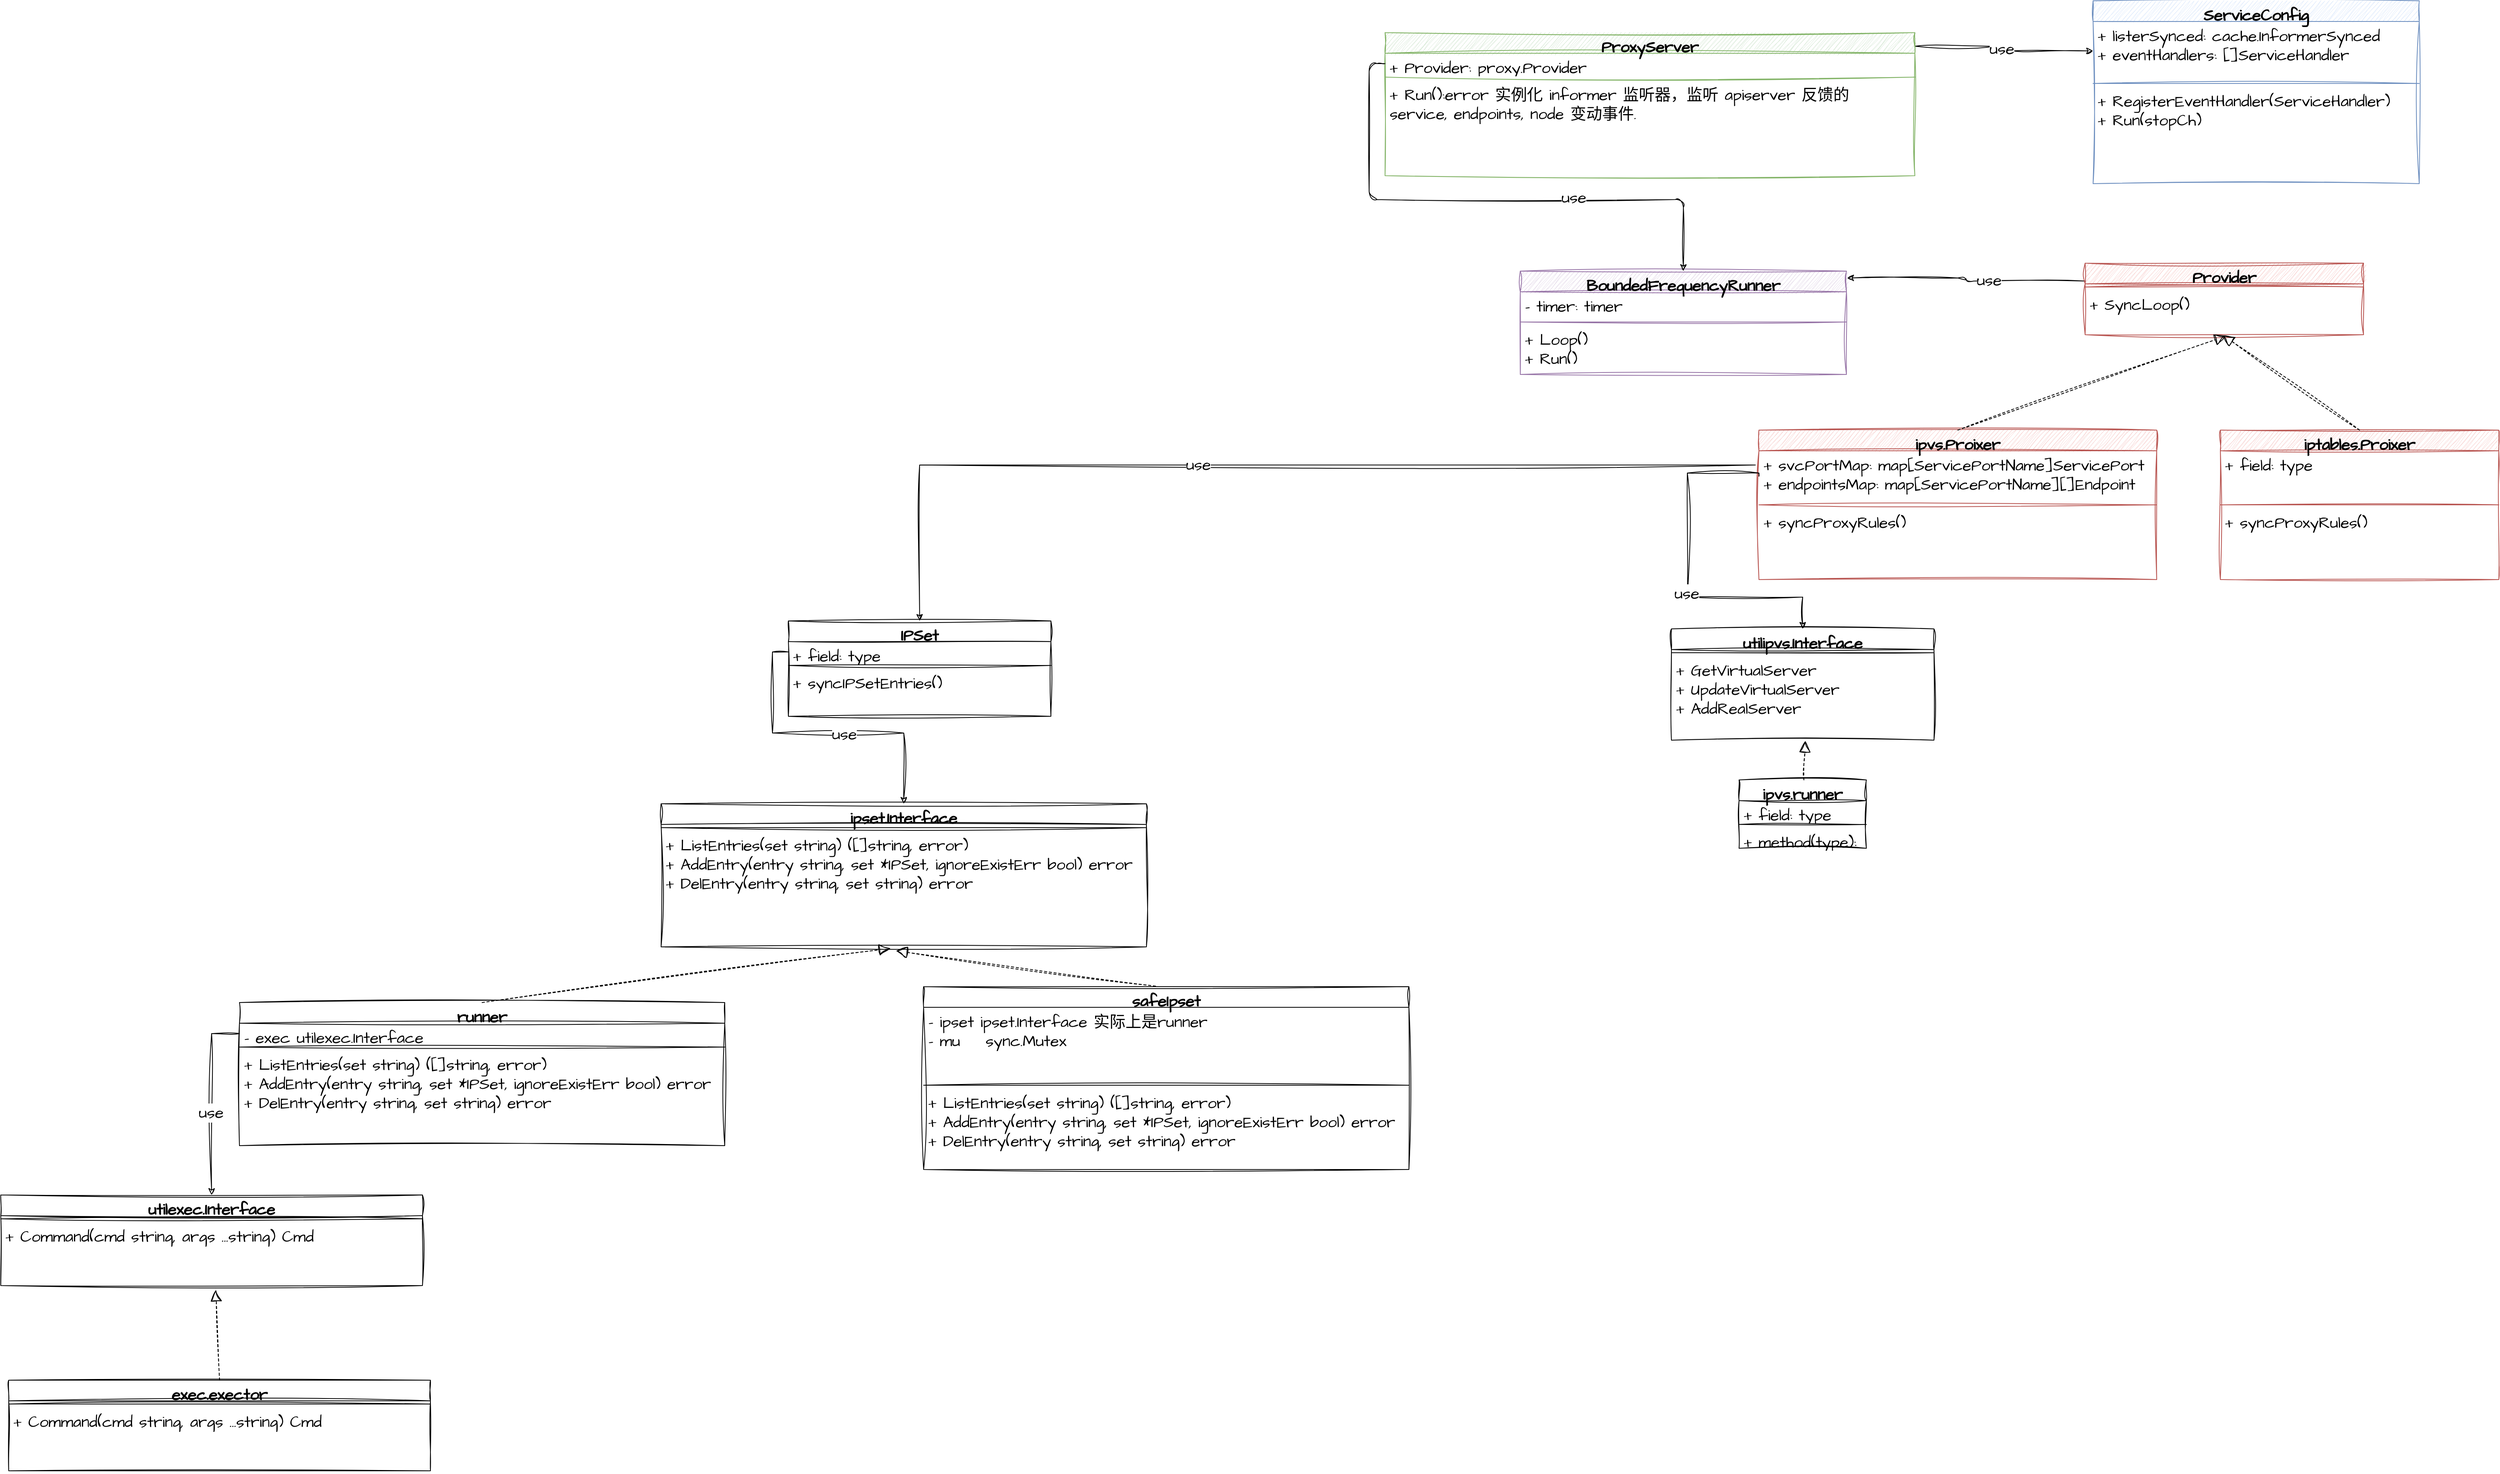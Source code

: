 <mxfile version="21.4.0" type="device" pages="19">
  <diagram id="C5RBs43oDa-KdzZeNtuy" name="kube-proxy-class">
    <mxGraphModel dx="4302" dy="1061" grid="1" gridSize="10" guides="1" tooltips="1" connect="1" arrows="1" fold="1" page="1" pageScale="1" pageWidth="827" pageHeight="1169" math="0" shadow="0">
      <root>
        <mxCell id="WIyWlLk6GJQsqaUBKTNV-0" />
        <mxCell id="WIyWlLk6GJQsqaUBKTNV-1" parent="WIyWlLk6GJQsqaUBKTNV-0" />
        <mxCell id="ZaSFSP4KbU2Z9uGO58Y_-0" value="" style="edgeStyle=orthogonalEdgeStyle;rounded=1;sketch=1;hachureGap=4;jiggle=2;curveFitting=1;orthogonalLoop=1;jettySize=auto;html=1;fontFamily=Architects Daughter;fontSource=https%3A%2F%2Ffonts.googleapis.com%2Fcss%3Ffamily%3DArchitects%2BDaughter;fontSize=16;exitX=1;exitY=0.095;exitDx=0;exitDy=0;exitPerimeter=0;" parent="WIyWlLk6GJQsqaUBKTNV-1" source="RBWgXp1GV2F_EwngmbVW-4" target="o1STPo-kF5ZtZgtK5Taq-1" edge="1">
          <mxGeometry relative="1" as="geometry" />
        </mxCell>
        <mxCell id="ZaSFSP4KbU2Z9uGO58Y_-1" value="use" style="edgeLabel;html=1;align=center;verticalAlign=middle;resizable=0;points=[];fontSize=20;fontFamily=Architects Daughter;" parent="ZaSFSP4KbU2Z9uGO58Y_-0" vertex="1" connectable="0">
          <mxGeometry x="-0.049" y="-3" relative="1" as="geometry">
            <mxPoint x="-1" as="offset" />
          </mxGeometry>
        </mxCell>
        <mxCell id="RBWgXp1GV2F_EwngmbVW-4" value="ProxyServer" style="swimlane;fontStyle=1;align=center;verticalAlign=top;childLayout=stackLayout;horizontal=1;startSize=26;horizontalStack=0;resizeParent=1;resizeParentMax=0;resizeLast=0;collapsible=1;marginBottom=0;whiteSpace=wrap;html=1;sketch=1;hachureGap=4;jiggle=2;curveFitting=1;fontFamily=Architects Daughter;fontSize=20;fontSource=https%3A%2F%2Ffonts.googleapis.com%2Fcss%3Ffamily%3DArchitects%2BDaughter;fillColor=#d5e8d4;strokeColor=#82b366;" parent="WIyWlLk6GJQsqaUBKTNV-1" vertex="1">
          <mxGeometry x="-290" y="180" width="666" height="180" as="geometry" />
        </mxCell>
        <mxCell id="RBWgXp1GV2F_EwngmbVW-5" value="+ Provider: proxy.Provider" style="text;strokeColor=none;fillColor=none;align=left;verticalAlign=top;spacingLeft=4;spacingRight=4;overflow=hidden;rotatable=0;points=[[0,0.5],[1,0.5]];portConstraint=eastwest;whiteSpace=wrap;html=1;fontSize=20;fontFamily=Architects Daughter;fontSource=https%3A%2F%2Ffonts.googleapis.com%2Fcss%3Ffamily%3DArchitects%2BDaughter;" parent="RBWgXp1GV2F_EwngmbVW-4" vertex="1">
          <mxGeometry y="26" width="666" height="26" as="geometry" />
        </mxCell>
        <mxCell id="RBWgXp1GV2F_EwngmbVW-6" value="" style="line;strokeWidth=1;fillColor=none;align=left;verticalAlign=middle;spacingTop=-1;spacingLeft=3;spacingRight=3;rotatable=0;labelPosition=right;points=[];portConstraint=eastwest;strokeColor=inherit;sketch=1;hachureGap=4;jiggle=2;curveFitting=1;fontFamily=Architects Daughter;fontSize=20;fontSource=https%3A%2F%2Ffonts.googleapis.com%2Fcss%3Ffamily%3DArchitects%2BDaughter;" parent="RBWgXp1GV2F_EwngmbVW-4" vertex="1">
          <mxGeometry y="52" width="666" height="8" as="geometry" />
        </mxCell>
        <mxCell id="RBWgXp1GV2F_EwngmbVW-7" value="+ Run():error 实例化 informer 监听器，监听 apiserver 反馈的 service, endpoints, node 变动事件." style="text;strokeColor=none;fillColor=none;align=left;verticalAlign=top;spacingLeft=4;spacingRight=4;overflow=hidden;rotatable=0;points=[[0,0.5],[1,0.5]];portConstraint=eastwest;whiteSpace=wrap;html=1;fontSize=20;fontFamily=Architects Daughter;fontSource=https%3A%2F%2Ffonts.googleapis.com%2Fcss%3Ffamily%3DArchitects%2BDaughter;" parent="RBWgXp1GV2F_EwngmbVW-4" vertex="1">
          <mxGeometry y="60" width="666" height="120" as="geometry" />
        </mxCell>
        <mxCell id="o1STPo-kF5ZtZgtK5Taq-0" value="ServiceConfig" style="swimlane;fontStyle=1;align=center;verticalAlign=top;childLayout=stackLayout;horizontal=1;startSize=26;horizontalStack=0;resizeParent=1;resizeParentMax=0;resizeLast=0;collapsible=1;marginBottom=0;whiteSpace=wrap;html=1;sketch=1;hachureGap=4;jiggle=2;curveFitting=1;fontFamily=Architects Daughter;fontSize=20;fontSource=https%3A%2F%2Ffonts.googleapis.com%2Fcss%3Ffamily%3DArchitects%2BDaughter;fillColor=#dae8fc;strokeColor=#6c8ebf;" parent="WIyWlLk6GJQsqaUBKTNV-1" vertex="1">
          <mxGeometry x="600" y="140" width="410" height="230" as="geometry" />
        </mxCell>
        <mxCell id="o1STPo-kF5ZtZgtK5Taq-1" value="+ listerSynced: cache.InformerSynced&lt;br&gt;+ eventHandlers: []ServiceHandler" style="text;strokeColor=none;fillColor=none;align=left;verticalAlign=top;spacingLeft=4;spacingRight=4;overflow=hidden;rotatable=0;points=[[0,0.5],[1,0.5]];portConstraint=eastwest;whiteSpace=wrap;html=1;fontSize=20;fontFamily=Architects Daughter;fontSource=https%3A%2F%2Ffonts.googleapis.com%2Fcss%3Ffamily%3DArchitects%2BDaughter;" parent="o1STPo-kF5ZtZgtK5Taq-0" vertex="1">
          <mxGeometry y="26" width="410" height="74" as="geometry" />
        </mxCell>
        <mxCell id="o1STPo-kF5ZtZgtK5Taq-2" value="" style="line;strokeWidth=1;fillColor=none;align=left;verticalAlign=middle;spacingTop=-1;spacingLeft=3;spacingRight=3;rotatable=0;labelPosition=right;points=[];portConstraint=eastwest;strokeColor=inherit;sketch=1;hachureGap=4;jiggle=2;curveFitting=1;fontFamily=Architects Daughter;fontSize=20;fontSource=https%3A%2F%2Ffonts.googleapis.com%2Fcss%3Ffamily%3DArchitects%2BDaughter;" parent="o1STPo-kF5ZtZgtK5Taq-0" vertex="1">
          <mxGeometry y="100" width="410" height="8" as="geometry" />
        </mxCell>
        <mxCell id="o1STPo-kF5ZtZgtK5Taq-3" value="+ RegisterEventHandler(ServiceHandler&lt;span style=&quot;background-color: initial;&quot;&gt;)&lt;br&gt;+ Run(stopCh)&lt;br&gt;&lt;/span&gt;" style="text;strokeColor=none;fillColor=none;align=left;verticalAlign=top;spacingLeft=4;spacingRight=4;overflow=hidden;rotatable=0;points=[[0,0.5],[1,0.5]];portConstraint=eastwest;whiteSpace=wrap;html=1;fontSize=20;fontFamily=Architects Daughter;fontSource=https%3A%2F%2Ffonts.googleapis.com%2Fcss%3Ffamily%3DArchitects%2BDaughter;" parent="o1STPo-kF5ZtZgtK5Taq-0" vertex="1">
          <mxGeometry y="108" width="410" height="122" as="geometry" />
        </mxCell>
        <mxCell id="o1STPo-kF5ZtZgtK5Taq-4" value="ipvs.Proixer" style="swimlane;fontStyle=1;align=center;verticalAlign=top;childLayout=stackLayout;horizontal=1;startSize=26;horizontalStack=0;resizeParent=1;resizeParentMax=0;resizeLast=0;collapsible=1;marginBottom=0;whiteSpace=wrap;html=1;sketch=1;hachureGap=4;jiggle=2;curveFitting=1;fontFamily=Architects Daughter;fontSize=20;fontSource=https%3A%2F%2Ffonts.googleapis.com%2Fcss%3Ffamily%3DArchitects%2BDaughter;fillColor=#f8cecc;strokeColor=#b85450;" parent="WIyWlLk6GJQsqaUBKTNV-1" vertex="1">
          <mxGeometry x="180" y="680" width="500" height="188" as="geometry" />
        </mxCell>
        <mxCell id="o1STPo-kF5ZtZgtK5Taq-5" value="+&amp;nbsp;svcPortMap: map[ServicePortName]ServicePort&lt;span style=&quot;background-color: initial;&quot;&gt;&lt;br&gt;&lt;/span&gt;+&amp;nbsp;endpointsMap:&amp;nbsp;map[ServicePortName][]Endpoint" style="text;strokeColor=none;fillColor=none;align=left;verticalAlign=top;spacingLeft=4;spacingRight=4;overflow=hidden;rotatable=0;points=[[0,0.5],[1,0.5]];portConstraint=eastwest;whiteSpace=wrap;html=1;fontSize=20;fontFamily=Architects Daughter;fontSource=https%3A%2F%2Ffonts.googleapis.com%2Fcss%3Ffamily%3DArchitects%2BDaughter;" parent="o1STPo-kF5ZtZgtK5Taq-4" vertex="1">
          <mxGeometry y="26" width="500" height="64" as="geometry" />
        </mxCell>
        <mxCell id="o1STPo-kF5ZtZgtK5Taq-6" value="" style="line;strokeWidth=1;fillColor=none;align=left;verticalAlign=middle;spacingTop=-1;spacingLeft=3;spacingRight=3;rotatable=0;labelPosition=right;points=[];portConstraint=eastwest;strokeColor=inherit;sketch=1;hachureGap=4;jiggle=2;curveFitting=1;fontFamily=Architects Daughter;fontSize=20;fontSource=https%3A%2F%2Ffonts.googleapis.com%2Fcss%3Ffamily%3DArchitects%2BDaughter;" parent="o1STPo-kF5ZtZgtK5Taq-4" vertex="1">
          <mxGeometry y="90" width="500" height="8" as="geometry" />
        </mxCell>
        <mxCell id="o1STPo-kF5ZtZgtK5Taq-7" value="+&amp;nbsp;syncProxyRules()" style="text;strokeColor=none;fillColor=none;align=left;verticalAlign=top;spacingLeft=4;spacingRight=4;overflow=hidden;rotatable=0;points=[[0,0.5],[1,0.5]];portConstraint=eastwest;whiteSpace=wrap;html=1;fontSize=20;fontFamily=Architects Daughter;fontSource=https%3A%2F%2Ffonts.googleapis.com%2Fcss%3Ffamily%3DArchitects%2BDaughter;" parent="o1STPo-kF5ZtZgtK5Taq-4" vertex="1">
          <mxGeometry y="98" width="500" height="90" as="geometry" />
        </mxCell>
        <mxCell id="ZaSFSP4KbU2Z9uGO58Y_-7" style="edgeStyle=orthogonalEdgeStyle;rounded=1;sketch=1;hachureGap=4;jiggle=2;curveFitting=1;orthogonalLoop=1;jettySize=auto;html=1;exitX=0;exitY=0.25;exitDx=0;exitDy=0;entryX=1.002;entryY=0.066;entryDx=0;entryDy=0;entryPerimeter=0;fontFamily=Architects Daughter;fontSource=https%3A%2F%2Ffonts.googleapis.com%2Fcss%3Ffamily%3DArchitects%2BDaughter;fontSize=16;" parent="WIyWlLk6GJQsqaUBKTNV-1" source="o1STPo-kF5ZtZgtK5Taq-8" target="ZaSFSP4KbU2Z9uGO58Y_-3" edge="1">
          <mxGeometry relative="1" as="geometry" />
        </mxCell>
        <mxCell id="ZaSFSP4KbU2Z9uGO58Y_-8" value="use" style="edgeLabel;html=1;align=center;verticalAlign=middle;resizable=0;points=[];fontSize=20;fontFamily=Architects Daughter;" parent="ZaSFSP4KbU2Z9uGO58Y_-7" vertex="1" connectable="0">
          <mxGeometry x="-0.202" y="-2" relative="1" as="geometry">
            <mxPoint as="offset" />
          </mxGeometry>
        </mxCell>
        <mxCell id="o1STPo-kF5ZtZgtK5Taq-8" value="Provider" style="swimlane;fontStyle=1;align=center;verticalAlign=top;childLayout=stackLayout;horizontal=1;startSize=26;horizontalStack=0;resizeParent=1;resizeParentMax=0;resizeLast=0;collapsible=1;marginBottom=0;whiteSpace=wrap;html=1;sketch=1;hachureGap=4;jiggle=2;curveFitting=1;fontFamily=Architects Daughter;fontSize=20;fontSource=https%3A%2F%2Ffonts.googleapis.com%2Fcss%3Ffamily%3DArchitects%2BDaughter;fillColor=#f8cecc;strokeColor=#b85450;" parent="WIyWlLk6GJQsqaUBKTNV-1" vertex="1">
          <mxGeometry x="590" y="470" width="350" height="90" as="geometry" />
        </mxCell>
        <mxCell id="o1STPo-kF5ZtZgtK5Taq-10" value="" style="line;strokeWidth=1;fillColor=none;align=left;verticalAlign=middle;spacingTop=-1;spacingLeft=3;spacingRight=3;rotatable=0;labelPosition=right;points=[];portConstraint=eastwest;strokeColor=inherit;sketch=1;hachureGap=4;jiggle=2;curveFitting=1;fontFamily=Architects Daughter;fontSize=20;fontSource=https%3A%2F%2Ffonts.googleapis.com%2Fcss%3Ffamily%3DArchitects%2BDaughter;" parent="o1STPo-kF5ZtZgtK5Taq-8" vertex="1">
          <mxGeometry y="26" width="350" height="8" as="geometry" />
        </mxCell>
        <mxCell id="o1STPo-kF5ZtZgtK5Taq-11" value="+ SyncLoop()" style="text;strokeColor=none;fillColor=none;align=left;verticalAlign=top;spacingLeft=4;spacingRight=4;overflow=hidden;rotatable=0;points=[[0,0.5],[1,0.5]];portConstraint=eastwest;whiteSpace=wrap;html=1;fontSize=20;fontFamily=Architects Daughter;fontSource=https%3A%2F%2Ffonts.googleapis.com%2Fcss%3Ffamily%3DArchitects%2BDaughter;" parent="o1STPo-kF5ZtZgtK5Taq-8" vertex="1">
          <mxGeometry y="34" width="350" height="56" as="geometry" />
        </mxCell>
        <mxCell id="o1STPo-kF5ZtZgtK5Taq-12" value="" style="endArrow=block;dashed=1;endFill=0;endSize=12;html=1;rounded=0;sketch=1;hachureGap=4;jiggle=2;curveFitting=1;fontFamily=Architects Daughter;fontSize=16;entryX=0.506;entryY=1.029;entryDx=0;entryDy=0;entryPerimeter=0;exitX=0.5;exitY=0;exitDx=0;exitDy=0;fontSource=https%3A%2F%2Ffonts.googleapis.com%2Fcss%3Ffamily%3DArchitects%2BDaughter;" parent="WIyWlLk6GJQsqaUBKTNV-1" source="o1STPo-kF5ZtZgtK5Taq-4" target="o1STPo-kF5ZtZgtK5Taq-11" edge="1">
          <mxGeometry width="160" relative="1" as="geometry">
            <mxPoint x="430" y="480" as="sourcePoint" />
            <mxPoint x="590" y="480" as="targetPoint" />
          </mxGeometry>
        </mxCell>
        <mxCell id="o1STPo-kF5ZtZgtK5Taq-13" value="iptables.Proixer" style="swimlane;fontStyle=1;align=center;verticalAlign=top;childLayout=stackLayout;horizontal=1;startSize=26;horizontalStack=0;resizeParent=1;resizeParentMax=0;resizeLast=0;collapsible=1;marginBottom=0;whiteSpace=wrap;html=1;sketch=1;hachureGap=4;jiggle=2;curveFitting=1;fontFamily=Architects Daughter;fontSize=20;fontSource=https%3A%2F%2Ffonts.googleapis.com%2Fcss%3Ffamily%3DArchitects%2BDaughter;fillColor=#f8cecc;strokeColor=#b85450;" parent="WIyWlLk6GJQsqaUBKTNV-1" vertex="1">
          <mxGeometry x="760" y="680" width="350" height="188" as="geometry" />
        </mxCell>
        <mxCell id="o1STPo-kF5ZtZgtK5Taq-14" value="+ field: type" style="text;strokeColor=none;fillColor=none;align=left;verticalAlign=top;spacingLeft=4;spacingRight=4;overflow=hidden;rotatable=0;points=[[0,0.5],[1,0.5]];portConstraint=eastwest;whiteSpace=wrap;html=1;fontSize=20;fontFamily=Architects Daughter;fontSource=https%3A%2F%2Ffonts.googleapis.com%2Fcss%3Ffamily%3DArchitects%2BDaughter;" parent="o1STPo-kF5ZtZgtK5Taq-13" vertex="1">
          <mxGeometry y="26" width="350" height="64" as="geometry" />
        </mxCell>
        <mxCell id="o1STPo-kF5ZtZgtK5Taq-15" value="" style="line;strokeWidth=1;fillColor=none;align=left;verticalAlign=middle;spacingTop=-1;spacingLeft=3;spacingRight=3;rotatable=0;labelPosition=right;points=[];portConstraint=eastwest;strokeColor=inherit;sketch=1;hachureGap=4;jiggle=2;curveFitting=1;fontFamily=Architects Daughter;fontSize=20;fontSource=https%3A%2F%2Ffonts.googleapis.com%2Fcss%3Ffamily%3DArchitects%2BDaughter;" parent="o1STPo-kF5ZtZgtK5Taq-13" vertex="1">
          <mxGeometry y="90" width="350" height="8" as="geometry" />
        </mxCell>
        <mxCell id="o1STPo-kF5ZtZgtK5Taq-16" value="+&amp;nbsp;syncProxyRules()" style="text;strokeColor=none;fillColor=none;align=left;verticalAlign=top;spacingLeft=4;spacingRight=4;overflow=hidden;rotatable=0;points=[[0,0.5],[1,0.5]];portConstraint=eastwest;whiteSpace=wrap;html=1;fontSize=20;fontFamily=Architects Daughter;fontSource=https%3A%2F%2Ffonts.googleapis.com%2Fcss%3Ffamily%3DArchitects%2BDaughter;" parent="o1STPo-kF5ZtZgtK5Taq-13" vertex="1">
          <mxGeometry y="98" width="350" height="90" as="geometry" />
        </mxCell>
        <mxCell id="o1STPo-kF5ZtZgtK5Taq-17" value="" style="endArrow=block;dashed=1;endFill=0;endSize=12;html=1;rounded=0;sketch=1;hachureGap=4;jiggle=2;curveFitting=1;fontFamily=Architects Daughter;fontSize=16;entryX=0.495;entryY=1.011;entryDx=0;entryDy=0;entryPerimeter=0;exitX=0.5;exitY=0;exitDx=0;exitDy=0;fontSource=https%3A%2F%2Ffonts.googleapis.com%2Fcss%3Ffamily%3DArchitects%2BDaughter;" parent="WIyWlLk6GJQsqaUBKTNV-1" source="o1STPo-kF5ZtZgtK5Taq-13" target="o1STPo-kF5ZtZgtK5Taq-11" edge="1">
          <mxGeometry width="160" relative="1" as="geometry">
            <mxPoint x="525" y="690" as="sourcePoint" />
            <mxPoint x="777" y="607" as="targetPoint" />
          </mxGeometry>
        </mxCell>
        <mxCell id="2DciwQaXXBMlmZ25dYA4-0" value="IPSet" style="swimlane;fontStyle=1;align=center;verticalAlign=top;childLayout=stackLayout;horizontal=1;startSize=26;horizontalStack=0;resizeParent=1;resizeParentMax=0;resizeLast=0;collapsible=1;marginBottom=0;whiteSpace=wrap;html=1;sketch=1;hachureGap=4;jiggle=2;curveFitting=1;fontFamily=Architects Daughter;fontSize=20;fontSource=https%3A%2F%2Ffonts.googleapis.com%2Fcss%3Ffamily%3DArchitects%2BDaughter;" parent="WIyWlLk6GJQsqaUBKTNV-1" vertex="1">
          <mxGeometry x="-1040" y="920" width="330" height="120" as="geometry" />
        </mxCell>
        <mxCell id="2DciwQaXXBMlmZ25dYA4-1" value="+ field: type" style="text;strokeColor=none;fillColor=none;align=left;verticalAlign=top;spacingLeft=4;spacingRight=4;overflow=hidden;rotatable=0;points=[[0,0.5],[1,0.5]];portConstraint=eastwest;whiteSpace=wrap;html=1;fontSize=20;fontFamily=Architects Daughter;fontSource=https%3A%2F%2Ffonts.googleapis.com%2Fcss%3Ffamily%3DArchitects%2BDaughter;" parent="2DciwQaXXBMlmZ25dYA4-0" vertex="1">
          <mxGeometry y="26" width="330" height="26" as="geometry" />
        </mxCell>
        <mxCell id="2DciwQaXXBMlmZ25dYA4-2" value="" style="line;strokeWidth=1;fillColor=none;align=left;verticalAlign=middle;spacingTop=-1;spacingLeft=3;spacingRight=3;rotatable=0;labelPosition=right;points=[];portConstraint=eastwest;strokeColor=inherit;sketch=1;hachureGap=4;jiggle=2;curveFitting=1;fontFamily=Architects Daughter;fontSize=20;fontSource=https%3A%2F%2Ffonts.googleapis.com%2Fcss%3Ffamily%3DArchitects%2BDaughter;" parent="2DciwQaXXBMlmZ25dYA4-0" vertex="1">
          <mxGeometry y="52" width="330" height="8" as="geometry" />
        </mxCell>
        <mxCell id="2DciwQaXXBMlmZ25dYA4-3" value="+ syncIPSetEntries()" style="text;strokeColor=none;fillColor=none;align=left;verticalAlign=top;spacingLeft=4;spacingRight=4;overflow=hidden;rotatable=0;points=[[0,0.5],[1,0.5]];portConstraint=eastwest;whiteSpace=wrap;html=1;fontSize=20;fontFamily=Architects Daughter;fontSource=https%3A%2F%2Ffonts.googleapis.com%2Fcss%3Ffamily%3DArchitects%2BDaughter;" parent="2DciwQaXXBMlmZ25dYA4-0" vertex="1">
          <mxGeometry y="60" width="330" height="60" as="geometry" />
        </mxCell>
        <mxCell id="2DciwQaXXBMlmZ25dYA4-4" value="ipset.Interface" style="swimlane;fontStyle=1;align=center;verticalAlign=top;childLayout=stackLayout;horizontal=1;startSize=26;horizontalStack=0;resizeParent=1;resizeParentMax=0;resizeLast=0;collapsible=1;marginBottom=0;whiteSpace=wrap;html=1;sketch=1;hachureGap=4;jiggle=2;curveFitting=1;fontFamily=Architects Daughter;fontSize=20;fontSource=https%3A%2F%2Ffonts.googleapis.com%2Fcss%3Ffamily%3DArchitects%2BDaughter;" parent="WIyWlLk6GJQsqaUBKTNV-1" vertex="1">
          <mxGeometry x="-1200" y="1150" width="610" height="180" as="geometry" />
        </mxCell>
        <mxCell id="2DciwQaXXBMlmZ25dYA4-6" value="" style="line;strokeWidth=1;fillColor=none;align=left;verticalAlign=middle;spacingTop=-1;spacingLeft=3;spacingRight=3;rotatable=0;labelPosition=right;points=[];portConstraint=eastwest;strokeColor=inherit;sketch=1;hachureGap=4;jiggle=2;curveFitting=1;fontFamily=Architects Daughter;fontSize=20;fontSource=https%3A%2F%2Ffonts.googleapis.com%2Fcss%3Ffamily%3DArchitects%2BDaughter;" parent="2DciwQaXXBMlmZ25dYA4-4" vertex="1">
          <mxGeometry y="26" width="610" height="8" as="geometry" />
        </mxCell>
        <mxCell id="2DciwQaXXBMlmZ25dYA4-7" value="+&amp;nbsp;ListEntries(set string) ([]string, error)&lt;br&gt;+&amp;nbsp;AddEntry(entry string, set *IPSet, ignoreExistErr bool) error&lt;br&gt;+ DelEntry(entry string, set string) error" style="text;strokeColor=none;fillColor=none;align=left;verticalAlign=top;spacingLeft=4;spacingRight=4;overflow=hidden;rotatable=0;points=[[0,0.5],[1,0.5]];portConstraint=eastwest;whiteSpace=wrap;html=1;fontSize=20;fontFamily=Architects Daughter;fontSource=https%3A%2F%2Ffonts.googleapis.com%2Fcss%3Ffamily%3DArchitects%2BDaughter;" parent="2DciwQaXXBMlmZ25dYA4-4" vertex="1">
          <mxGeometry y="34" width="610" height="146" as="geometry" />
        </mxCell>
        <mxCell id="2DciwQaXXBMlmZ25dYA4-8" value="runner" style="swimlane;fontStyle=1;align=center;verticalAlign=top;childLayout=stackLayout;horizontal=1;startSize=26;horizontalStack=0;resizeParent=1;resizeParentMax=0;resizeLast=0;collapsible=1;marginBottom=0;whiteSpace=wrap;html=1;sketch=1;hachureGap=4;jiggle=2;curveFitting=1;fontFamily=Architects Daughter;fontSize=20;fontSource=https%3A%2F%2Ffonts.googleapis.com%2Fcss%3Ffamily%3DArchitects%2BDaughter;" parent="WIyWlLk6GJQsqaUBKTNV-1" vertex="1">
          <mxGeometry x="-1730" y="1400" width="610" height="180" as="geometry" />
        </mxCell>
        <mxCell id="2DciwQaXXBMlmZ25dYA4-9" value="-&amp;nbsp;exec utilexec.Interface" style="text;strokeColor=none;fillColor=none;align=left;verticalAlign=top;spacingLeft=4;spacingRight=4;overflow=hidden;rotatable=0;points=[[0,0.5],[1,0.5]];portConstraint=eastwest;whiteSpace=wrap;html=1;fontSize=20;fontFamily=Architects Daughter;fontSource=https%3A%2F%2Ffonts.googleapis.com%2Fcss%3Ffamily%3DArchitects%2BDaughter;" parent="2DciwQaXXBMlmZ25dYA4-8" vertex="1">
          <mxGeometry y="26" width="610" height="26" as="geometry" />
        </mxCell>
        <mxCell id="2DciwQaXXBMlmZ25dYA4-10" value="" style="line;strokeWidth=1;fillColor=none;align=left;verticalAlign=middle;spacingTop=-1;spacingLeft=3;spacingRight=3;rotatable=0;labelPosition=right;points=[];portConstraint=eastwest;strokeColor=inherit;sketch=1;hachureGap=4;jiggle=2;curveFitting=1;fontFamily=Architects Daughter;fontSize=20;fontSource=https%3A%2F%2Ffonts.googleapis.com%2Fcss%3Ffamily%3DArchitects%2BDaughter;" parent="2DciwQaXXBMlmZ25dYA4-8" vertex="1">
          <mxGeometry y="52" width="610" height="8" as="geometry" />
        </mxCell>
        <mxCell id="2DciwQaXXBMlmZ25dYA4-11" value="+&amp;nbsp;ListEntries(set string) ([]string, error)&lt;br style=&quot;border-color: var(--border-color);&quot;&gt;+&amp;nbsp;AddEntry(entry string, set *IPSet, ignoreExistErr bool) error&lt;br style=&quot;border-color: var(--border-color);&quot;&gt;+ DelEntry(entry string, set string) error" style="text;strokeColor=none;fillColor=none;align=left;verticalAlign=top;spacingLeft=4;spacingRight=4;overflow=hidden;rotatable=0;points=[[0,0.5],[1,0.5]];portConstraint=eastwest;whiteSpace=wrap;html=1;fontSize=20;fontFamily=Architects Daughter;fontSource=https%3A%2F%2Ffonts.googleapis.com%2Fcss%3Ffamily%3DArchitects%2BDaughter;" parent="2DciwQaXXBMlmZ25dYA4-8" vertex="1">
          <mxGeometry y="60" width="610" height="120" as="geometry" />
        </mxCell>
        <mxCell id="2DciwQaXXBMlmZ25dYA4-12" value="safeIpset" style="swimlane;fontStyle=1;align=center;verticalAlign=top;childLayout=stackLayout;horizontal=1;startSize=26;horizontalStack=0;resizeParent=1;resizeParentMax=0;resizeLast=0;collapsible=1;marginBottom=0;whiteSpace=wrap;html=1;sketch=1;hachureGap=4;jiggle=2;curveFitting=1;fontFamily=Architects Daughter;fontSize=20;fontSource=https%3A%2F%2Ffonts.googleapis.com%2Fcss%3Ffamily%3DArchitects%2BDaughter;" parent="WIyWlLk6GJQsqaUBKTNV-1" vertex="1">
          <mxGeometry x="-870" y="1380" width="610" height="230" as="geometry" />
        </mxCell>
        <mxCell id="2DciwQaXXBMlmZ25dYA4-13" value="-&amp;nbsp;&lt;span style=&quot;background-color: initial;&quot;&gt;ipset ipset.Interface 实际上是runner&lt;/span&gt;&lt;div&gt;&lt;span style=&quot;&quot;&gt;&lt;span style=&quot;white-space: pre;&quot;&gt;- &lt;/span&gt;&lt;/span&gt;mu&amp;nbsp; &amp;nbsp; sync.Mutex&lt;/div&gt;" style="text;strokeColor=none;fillColor=none;align=left;verticalAlign=top;spacingLeft=4;spacingRight=4;overflow=hidden;rotatable=0;points=[[0,0.5],[1,0.5]];portConstraint=eastwest;whiteSpace=wrap;html=1;fontSize=20;fontFamily=Architects Daughter;fontSource=https%3A%2F%2Ffonts.googleapis.com%2Fcss%3Ffamily%3DArchitects%2BDaughter;" parent="2DciwQaXXBMlmZ25dYA4-12" vertex="1">
          <mxGeometry y="26" width="610" height="94" as="geometry" />
        </mxCell>
        <mxCell id="2DciwQaXXBMlmZ25dYA4-14" value="" style="line;strokeWidth=1;fillColor=none;align=left;verticalAlign=middle;spacingTop=-1;spacingLeft=3;spacingRight=3;rotatable=0;labelPosition=right;points=[];portConstraint=eastwest;strokeColor=inherit;sketch=1;hachureGap=4;jiggle=2;curveFitting=1;fontFamily=Architects Daughter;fontSize=20;fontSource=https%3A%2F%2Ffonts.googleapis.com%2Fcss%3Ffamily%3DArchitects%2BDaughter;" parent="2DciwQaXXBMlmZ25dYA4-12" vertex="1">
          <mxGeometry y="120" width="610" height="8" as="geometry" />
        </mxCell>
        <mxCell id="2DciwQaXXBMlmZ25dYA4-15" value="+&amp;nbsp;ListEntries(set string) ([]string, error)&lt;br style=&quot;border-color: var(--border-color);&quot;&gt;+&amp;nbsp;AddEntry(entry string, set *IPSet, ignoreExistErr bool) error&lt;br style=&quot;border-color: var(--border-color);&quot;&gt;+ DelEntry(entry string, set string) error" style="text;strokeColor=none;fillColor=none;align=left;verticalAlign=top;spacingLeft=4;spacingRight=4;overflow=hidden;rotatable=0;points=[[0,0.5],[1,0.5]];portConstraint=eastwest;whiteSpace=wrap;html=1;fontSize=20;fontFamily=Architects Daughter;fontSource=https%3A%2F%2Ffonts.googleapis.com%2Fcss%3Ffamily%3DArchitects%2BDaughter;" parent="2DciwQaXXBMlmZ25dYA4-12" vertex="1">
          <mxGeometry y="128" width="610" height="102" as="geometry" />
        </mxCell>
        <mxCell id="2DciwQaXXBMlmZ25dYA4-16" value="" style="endArrow=block;dashed=1;endFill=0;endSize=12;html=1;rounded=0;sketch=1;hachureGap=4;jiggle=2;curveFitting=1;fontFamily=Architects Daughter;fontSource=https%3A%2F%2Ffonts.googleapis.com%2Fcss%3Ffamily%3DArchitects%2BDaughter;fontSize=16;entryX=0.484;entryY=1.034;entryDx=0;entryDy=0;entryPerimeter=0;exitX=0.478;exitY=-0.003;exitDx=0;exitDy=0;exitPerimeter=0;" parent="WIyWlLk6GJQsqaUBKTNV-1" source="2DciwQaXXBMlmZ25dYA4-12" target="2DciwQaXXBMlmZ25dYA4-7" edge="1">
          <mxGeometry width="160" relative="1" as="geometry">
            <mxPoint x="-860" y="1290" as="sourcePoint" />
            <mxPoint x="-700" y="1290" as="targetPoint" />
          </mxGeometry>
        </mxCell>
        <mxCell id="2DciwQaXXBMlmZ25dYA4-17" value="" style="endArrow=block;dashed=1;endFill=0;endSize=12;html=1;rounded=0;sketch=1;hachureGap=4;jiggle=2;curveFitting=1;fontFamily=Architects Daughter;fontSource=https%3A%2F%2Ffonts.googleapis.com%2Fcss%3Ffamily%3DArchitects%2BDaughter;fontSize=16;entryX=0.473;entryY=1.013;entryDx=0;entryDy=0;entryPerimeter=0;exitX=0.5;exitY=0;exitDx=0;exitDy=0;" parent="WIyWlLk6GJQsqaUBKTNV-1" source="2DciwQaXXBMlmZ25dYA4-8" target="2DciwQaXXBMlmZ25dYA4-7" edge="1">
          <mxGeometry width="160" relative="1" as="geometry">
            <mxPoint x="-640" y="1389" as="sourcePoint" />
            <mxPoint x="-882" y="1273" as="targetPoint" />
          </mxGeometry>
        </mxCell>
        <mxCell id="2DciwQaXXBMlmZ25dYA4-18" value="utilexec.Interface" style="swimlane;fontStyle=1;align=center;verticalAlign=top;childLayout=stackLayout;horizontal=1;startSize=26;horizontalStack=0;resizeParent=1;resizeParentMax=0;resizeLast=0;collapsible=1;marginBottom=0;whiteSpace=wrap;html=1;sketch=1;hachureGap=4;jiggle=2;curveFitting=1;fontFamily=Architects Daughter;fontSize=20;fontSource=https%3A%2F%2Ffonts.googleapis.com%2Fcss%3Ffamily%3DArchitects%2BDaughter;" parent="WIyWlLk6GJQsqaUBKTNV-1" vertex="1">
          <mxGeometry x="-2030" y="1642" width="530" height="114" as="geometry" />
        </mxCell>
        <mxCell id="2DciwQaXXBMlmZ25dYA4-20" value="" style="line;strokeWidth=1;fillColor=none;align=left;verticalAlign=middle;spacingTop=-1;spacingLeft=3;spacingRight=3;rotatable=0;labelPosition=right;points=[];portConstraint=eastwest;strokeColor=inherit;sketch=1;hachureGap=4;jiggle=2;curveFitting=1;fontFamily=Architects Daughter;fontSize=20;fontSource=https%3A%2F%2Ffonts.googleapis.com%2Fcss%3Ffamily%3DArchitects%2BDaughter;" parent="2DciwQaXXBMlmZ25dYA4-18" vertex="1">
          <mxGeometry y="26" width="530" height="8" as="geometry" />
        </mxCell>
        <mxCell id="2DciwQaXXBMlmZ25dYA4-21" value="+ Command(cmd string, args ...string) Cmd" style="text;strokeColor=none;fillColor=none;align=left;verticalAlign=top;spacingLeft=4;spacingRight=4;overflow=hidden;rotatable=0;points=[[0,0.5],[1,0.5]];portConstraint=eastwest;whiteSpace=wrap;html=1;fontSize=20;fontFamily=Architects Daughter;fontSource=https%3A%2F%2Ffonts.googleapis.com%2Fcss%3Ffamily%3DArchitects%2BDaughter;" parent="2DciwQaXXBMlmZ25dYA4-18" vertex="1">
          <mxGeometry y="34" width="530" height="80" as="geometry" />
        </mxCell>
        <mxCell id="2DciwQaXXBMlmZ25dYA4-23" style="edgeStyle=orthogonalEdgeStyle;rounded=0;sketch=1;hachureGap=4;jiggle=2;curveFitting=1;orthogonalLoop=1;jettySize=auto;html=1;exitX=0;exitY=0.5;exitDx=0;exitDy=0;entryX=0.5;entryY=0;entryDx=0;entryDy=0;fontFamily=Architects Daughter;fontSource=https%3A%2F%2Ffonts.googleapis.com%2Fcss%3Ffamily%3DArchitects%2BDaughter;fontSize=16;" parent="WIyWlLk6GJQsqaUBKTNV-1" source="2DciwQaXXBMlmZ25dYA4-9" target="2DciwQaXXBMlmZ25dYA4-18" edge="1">
          <mxGeometry relative="1" as="geometry" />
        </mxCell>
        <mxCell id="2DciwQaXXBMlmZ25dYA4-24" value="use" style="edgeLabel;html=1;align=center;verticalAlign=middle;resizable=0;points=[];fontSize=20;fontFamily=Architects Daughter;" parent="2DciwQaXXBMlmZ25dYA4-23" vertex="1" connectable="0">
          <mxGeometry x="0.124" y="-1" relative="1" as="geometry">
            <mxPoint as="offset" />
          </mxGeometry>
        </mxCell>
        <mxCell id="2DciwQaXXBMlmZ25dYA4-25" value="exec.exector" style="swimlane;fontStyle=1;align=center;verticalAlign=top;childLayout=stackLayout;horizontal=1;startSize=26;horizontalStack=0;resizeParent=1;resizeParentMax=0;resizeLast=0;collapsible=1;marginBottom=0;whiteSpace=wrap;html=1;sketch=1;hachureGap=4;jiggle=2;curveFitting=1;fontFamily=Architects Daughter;fontSize=20;fontSource=https%3A%2F%2Ffonts.googleapis.com%2Fcss%3Ffamily%3DArchitects%2BDaughter;" parent="WIyWlLk6GJQsqaUBKTNV-1" vertex="1">
          <mxGeometry x="-2020" y="1875" width="530" height="114" as="geometry" />
        </mxCell>
        <mxCell id="2DciwQaXXBMlmZ25dYA4-26" value="" style="line;strokeWidth=1;fillColor=none;align=left;verticalAlign=middle;spacingTop=-1;spacingLeft=3;spacingRight=3;rotatable=0;labelPosition=right;points=[];portConstraint=eastwest;strokeColor=inherit;sketch=1;hachureGap=4;jiggle=2;curveFitting=1;fontFamily=Architects Daughter;fontSize=20;fontSource=https%3A%2F%2Ffonts.googleapis.com%2Fcss%3Ffamily%3DArchitects%2BDaughter;" parent="2DciwQaXXBMlmZ25dYA4-25" vertex="1">
          <mxGeometry y="26" width="530" height="8" as="geometry" />
        </mxCell>
        <mxCell id="2DciwQaXXBMlmZ25dYA4-27" value="+ Command(cmd string, args ...string) Cmd" style="text;strokeColor=none;fillColor=none;align=left;verticalAlign=top;spacingLeft=4;spacingRight=4;overflow=hidden;rotatable=0;points=[[0,0.5],[1,0.5]];portConstraint=eastwest;whiteSpace=wrap;html=1;fontSize=20;fontFamily=Architects Daughter;fontSource=https%3A%2F%2Ffonts.googleapis.com%2Fcss%3Ffamily%3DArchitects%2BDaughter;" parent="2DciwQaXXBMlmZ25dYA4-25" vertex="1">
          <mxGeometry y="34" width="530" height="80" as="geometry" />
        </mxCell>
        <mxCell id="2DciwQaXXBMlmZ25dYA4-30" value="" style="endArrow=block;dashed=1;endFill=0;endSize=12;html=1;rounded=0;sketch=1;hachureGap=4;jiggle=2;curveFitting=1;fontFamily=Architects Daughter;fontSource=https%3A%2F%2Ffonts.googleapis.com%2Fcss%3Ffamily%3DArchitects%2BDaughter;fontSize=16;entryX=0.51;entryY=1.067;entryDx=0;entryDy=0;entryPerimeter=0;exitX=0.5;exitY=0;exitDx=0;exitDy=0;" parent="WIyWlLk6GJQsqaUBKTNV-1" source="2DciwQaXXBMlmZ25dYA4-25" target="2DciwQaXXBMlmZ25dYA4-21" edge="1">
          <mxGeometry width="160" relative="1" as="geometry">
            <mxPoint x="-1455" y="1410" as="sourcePoint" />
            <mxPoint x="-1177" y="1266" as="targetPoint" />
          </mxGeometry>
        </mxCell>
        <mxCell id="2DciwQaXXBMlmZ25dYA4-36" style="edgeStyle=orthogonalEdgeStyle;rounded=0;sketch=1;hachureGap=4;jiggle=2;curveFitting=1;orthogonalLoop=1;jettySize=auto;html=1;exitX=0;exitY=0.5;exitDx=0;exitDy=0;entryX=0.5;entryY=0;entryDx=0;entryDy=0;fontFamily=Architects Daughter;fontSource=https%3A%2F%2Ffonts.googleapis.com%2Fcss%3Ffamily%3DArchitects%2BDaughter;fontSize=16;" parent="WIyWlLk6GJQsqaUBKTNV-1" source="2DciwQaXXBMlmZ25dYA4-1" target="2DciwQaXXBMlmZ25dYA4-4" edge="1">
          <mxGeometry relative="1" as="geometry">
            <mxPoint x="-1720" y="1449" as="sourcePoint" />
            <mxPoint x="-1755" y="1652" as="targetPoint" />
          </mxGeometry>
        </mxCell>
        <mxCell id="2DciwQaXXBMlmZ25dYA4-37" value="use" style="edgeLabel;html=1;align=center;verticalAlign=middle;resizable=0;points=[];fontSize=20;fontFamily=Architects Daughter;" parent="2DciwQaXXBMlmZ25dYA4-36" vertex="1" connectable="0">
          <mxGeometry x="0.124" y="-1" relative="1" as="geometry">
            <mxPoint as="offset" />
          </mxGeometry>
        </mxCell>
        <mxCell id="2DciwQaXXBMlmZ25dYA4-38" style="edgeStyle=orthogonalEdgeStyle;rounded=0;sketch=1;hachureGap=4;jiggle=2;curveFitting=1;orthogonalLoop=1;jettySize=auto;html=1;exitX=-0.009;exitY=0.279;exitDx=0;exitDy=0;entryX=0.5;entryY=0;entryDx=0;entryDy=0;fontFamily=Architects Daughter;fontSource=https%3A%2F%2Ffonts.googleapis.com%2Fcss%3Ffamily%3DArchitects%2BDaughter;fontSize=16;exitPerimeter=0;" parent="WIyWlLk6GJQsqaUBKTNV-1" source="o1STPo-kF5ZtZgtK5Taq-5" target="2DciwQaXXBMlmZ25dYA4-0" edge="1">
          <mxGeometry relative="1" as="geometry">
            <mxPoint x="260" y="1019" as="sourcePoint" />
            <mxPoint x="405" y="1210" as="targetPoint" />
            <Array as="points">
              <mxPoint x="-875" y="724" />
            </Array>
          </mxGeometry>
        </mxCell>
        <mxCell id="2DciwQaXXBMlmZ25dYA4-39" value="use" style="edgeLabel;html=1;align=center;verticalAlign=middle;resizable=0;points=[];fontSize=20;fontFamily=Architects Daughter;" parent="2DciwQaXXBMlmZ25dYA4-38" vertex="1" connectable="0">
          <mxGeometry x="0.124" y="-1" relative="1" as="geometry">
            <mxPoint as="offset" />
          </mxGeometry>
        </mxCell>
        <mxCell id="2DciwQaXXBMlmZ25dYA4-40" value="utilipvs.Interface" style="swimlane;fontStyle=1;align=center;verticalAlign=top;childLayout=stackLayout;horizontal=1;startSize=26;horizontalStack=0;resizeParent=1;resizeParentMax=0;resizeLast=0;collapsible=1;marginBottom=0;whiteSpace=wrap;html=1;sketch=1;hachureGap=4;jiggle=2;curveFitting=1;fontFamily=Architects Daughter;fontSize=20;fontSource=https%3A%2F%2Ffonts.googleapis.com%2Fcss%3Ffamily%3DArchitects%2BDaughter;" parent="WIyWlLk6GJQsqaUBKTNV-1" vertex="1">
          <mxGeometry x="70" y="930" width="330" height="140" as="geometry" />
        </mxCell>
        <mxCell id="2DciwQaXXBMlmZ25dYA4-42" value="" style="line;strokeWidth=1;fillColor=none;align=left;verticalAlign=middle;spacingTop=-1;spacingLeft=3;spacingRight=3;rotatable=0;labelPosition=right;points=[];portConstraint=eastwest;strokeColor=inherit;sketch=1;hachureGap=4;jiggle=2;curveFitting=1;fontFamily=Architects Daughter;fontSize=20;fontSource=https%3A%2F%2Ffonts.googleapis.com%2Fcss%3Ffamily%3DArchitects%2BDaughter;" parent="2DciwQaXXBMlmZ25dYA4-40" vertex="1">
          <mxGeometry y="26" width="330" height="8" as="geometry" />
        </mxCell>
        <mxCell id="2DciwQaXXBMlmZ25dYA4-43" value="+&amp;nbsp;GetVirtualServer&lt;br&gt;+&amp;nbsp;UpdateVirtualServer&lt;br&gt;+&amp;nbsp;AddRealServer" style="text;strokeColor=none;fillColor=none;align=left;verticalAlign=top;spacingLeft=4;spacingRight=4;overflow=hidden;rotatable=0;points=[[0,0.5],[1,0.5]];portConstraint=eastwest;whiteSpace=wrap;html=1;fontSize=20;fontFamily=Architects Daughter;fontSource=https%3A%2F%2Ffonts.googleapis.com%2Fcss%3Ffamily%3DArchitects%2BDaughter;" parent="2DciwQaXXBMlmZ25dYA4-40" vertex="1">
          <mxGeometry y="34" width="330" height="106" as="geometry" />
        </mxCell>
        <mxCell id="2DciwQaXXBMlmZ25dYA4-44" value="ipvs.runner" style="swimlane;fontStyle=1;align=center;verticalAlign=top;childLayout=stackLayout;horizontal=1;startSize=26;horizontalStack=0;resizeParent=1;resizeParentMax=0;resizeLast=0;collapsible=1;marginBottom=0;whiteSpace=wrap;html=1;sketch=1;hachureGap=4;jiggle=2;curveFitting=1;fontFamily=Architects Daughter;fontSource=https%3A%2F%2Ffonts.googleapis.com%2Fcss%3Ffamily%3DArchitects%2BDaughter;fontSize=20;" parent="WIyWlLk6GJQsqaUBKTNV-1" vertex="1">
          <mxGeometry x="155" y="1120" width="160" height="86" as="geometry" />
        </mxCell>
        <mxCell id="2DciwQaXXBMlmZ25dYA4-45" value="+ field: type" style="text;strokeColor=none;fillColor=none;align=left;verticalAlign=top;spacingLeft=4;spacingRight=4;overflow=hidden;rotatable=0;points=[[0,0.5],[1,0.5]];portConstraint=eastwest;whiteSpace=wrap;html=1;fontSize=20;fontFamily=Architects Daughter;" parent="2DciwQaXXBMlmZ25dYA4-44" vertex="1">
          <mxGeometry y="26" width="160" height="26" as="geometry" />
        </mxCell>
        <mxCell id="2DciwQaXXBMlmZ25dYA4-46" value="" style="line;strokeWidth=1;fillColor=none;align=left;verticalAlign=middle;spacingTop=-1;spacingLeft=3;spacingRight=3;rotatable=0;labelPosition=right;points=[];portConstraint=eastwest;strokeColor=inherit;sketch=1;hachureGap=4;jiggle=2;curveFitting=1;fontFamily=Architects Daughter;fontSource=https%3A%2F%2Ffonts.googleapis.com%2Fcss%3Ffamily%3DArchitects%2BDaughter;fontSize=20;" parent="2DciwQaXXBMlmZ25dYA4-44" vertex="1">
          <mxGeometry y="52" width="160" height="8" as="geometry" />
        </mxCell>
        <mxCell id="2DciwQaXXBMlmZ25dYA4-47" value="+ method(type): type" style="text;strokeColor=none;fillColor=none;align=left;verticalAlign=top;spacingLeft=4;spacingRight=4;overflow=hidden;rotatable=0;points=[[0,0.5],[1,0.5]];portConstraint=eastwest;whiteSpace=wrap;html=1;fontSize=20;fontFamily=Architects Daughter;" parent="2DciwQaXXBMlmZ25dYA4-44" vertex="1">
          <mxGeometry y="60" width="160" height="26" as="geometry" />
        </mxCell>
        <mxCell id="2DciwQaXXBMlmZ25dYA4-48" value="" style="endArrow=block;dashed=1;endFill=0;endSize=12;html=1;rounded=0;sketch=1;hachureGap=4;jiggle=2;curveFitting=1;fontFamily=Architects Daughter;fontSize=16;entryX=0.51;entryY=1.007;entryDx=0;entryDy=0;entryPerimeter=0;fontSource=https%3A%2F%2Ffonts.googleapis.com%2Fcss%3Ffamily%3DArchitects%2BDaughter;" parent="WIyWlLk6GJQsqaUBKTNV-1" source="2DciwQaXXBMlmZ25dYA4-44" target="2DciwQaXXBMlmZ25dYA4-43" edge="1">
          <mxGeometry width="160" relative="1" as="geometry">
            <mxPoint x="440" y="690" as="sourcePoint" />
            <mxPoint x="777" y="607" as="targetPoint" />
          </mxGeometry>
        </mxCell>
        <mxCell id="2DciwQaXXBMlmZ25dYA4-52" style="edgeStyle=orthogonalEdgeStyle;rounded=0;sketch=1;hachureGap=4;jiggle=2;curveFitting=1;orthogonalLoop=1;jettySize=auto;html=1;exitX=0;exitY=0.5;exitDx=0;exitDy=0;entryX=0.5;entryY=0;entryDx=0;entryDy=0;fontFamily=Architects Daughter;fontSource=https%3A%2F%2Ffonts.googleapis.com%2Fcss%3Ffamily%3DArchitects%2BDaughter;fontSize=16;" parent="WIyWlLk6GJQsqaUBKTNV-1" source="o1STPo-kF5ZtZgtK5Taq-5" target="2DciwQaXXBMlmZ25dYA4-40" edge="1">
          <mxGeometry relative="1" as="geometry">
            <mxPoint x="186" y="734" as="sourcePoint" />
            <mxPoint x="-865" y="930" as="targetPoint" />
            <Array as="points">
              <mxPoint x="180" y="734" />
              <mxPoint x="90" y="734" />
              <mxPoint x="90" y="890" />
              <mxPoint x="235" y="890" />
            </Array>
          </mxGeometry>
        </mxCell>
        <mxCell id="2DciwQaXXBMlmZ25dYA4-53" value="use" style="edgeLabel;html=1;align=center;verticalAlign=middle;resizable=0;points=[];fontSize=20;fontFamily=Architects Daughter;" parent="2DciwQaXXBMlmZ25dYA4-52" vertex="1" connectable="0">
          <mxGeometry x="0.124" y="-1" relative="1" as="geometry">
            <mxPoint as="offset" />
          </mxGeometry>
        </mxCell>
        <mxCell id="ZaSFSP4KbU2Z9uGO58Y_-3" value="BoundedFrequencyRunner" style="swimlane;fontStyle=1;align=center;verticalAlign=top;childLayout=stackLayout;horizontal=1;startSize=26;horizontalStack=0;resizeParent=1;resizeParentMax=0;resizeLast=0;collapsible=1;marginBottom=0;whiteSpace=wrap;html=1;sketch=1;hachureGap=4;jiggle=2;curveFitting=1;fontFamily=Architects Daughter;fontSize=20;fontSource=https%3A%2F%2Ffonts.googleapis.com%2Fcss%3Ffamily%3DArchitects%2BDaughter;fillColor=#e1d5e7;strokeColor=#9673a6;" parent="WIyWlLk6GJQsqaUBKTNV-1" vertex="1">
          <mxGeometry x="-120" y="480" width="410" height="130" as="geometry" />
        </mxCell>
        <mxCell id="ZaSFSP4KbU2Z9uGO58Y_-4" value="- timer: timer" style="text;strokeColor=none;fillColor=none;align=left;verticalAlign=top;spacingLeft=4;spacingRight=4;overflow=hidden;rotatable=0;points=[[0,0.5],[1,0.5]];portConstraint=eastwest;whiteSpace=wrap;html=1;fontSize=20;fontFamily=Architects Daughter;fontSource=https%3A%2F%2Ffonts.googleapis.com%2Fcss%3Ffamily%3DArchitects%2BDaughter;" parent="ZaSFSP4KbU2Z9uGO58Y_-3" vertex="1">
          <mxGeometry y="26" width="410" height="34" as="geometry" />
        </mxCell>
        <mxCell id="ZaSFSP4KbU2Z9uGO58Y_-5" value="" style="line;strokeWidth=1;fillColor=none;align=left;verticalAlign=middle;spacingTop=-1;spacingLeft=3;spacingRight=3;rotatable=0;labelPosition=right;points=[];portConstraint=eastwest;strokeColor=inherit;sketch=1;hachureGap=4;jiggle=2;curveFitting=1;fontFamily=Architects Daughter;fontSize=20;fontSource=https%3A%2F%2Ffonts.googleapis.com%2Fcss%3Ffamily%3DArchitects%2BDaughter;" parent="ZaSFSP4KbU2Z9uGO58Y_-3" vertex="1">
          <mxGeometry y="60" width="410" height="8" as="geometry" />
        </mxCell>
        <mxCell id="ZaSFSP4KbU2Z9uGO58Y_-6" value="+ Loop(&lt;span style=&quot;background-color: initial;&quot;&gt;)&lt;br&gt;+ Run()&lt;br&gt;&lt;/span&gt;" style="text;strokeColor=none;fillColor=none;align=left;verticalAlign=top;spacingLeft=4;spacingRight=4;overflow=hidden;rotatable=0;points=[[0,0.5],[1,0.5]];portConstraint=eastwest;whiteSpace=wrap;html=1;fontSize=20;fontFamily=Architects Daughter;fontSource=https%3A%2F%2Ffonts.googleapis.com%2Fcss%3Ffamily%3DArchitects%2BDaughter;" parent="ZaSFSP4KbU2Z9uGO58Y_-3" vertex="1">
          <mxGeometry y="68" width="410" height="62" as="geometry" />
        </mxCell>
        <mxCell id="ZaSFSP4KbU2Z9uGO58Y_-10" style="edgeStyle=orthogonalEdgeStyle;rounded=1;sketch=1;hachureGap=4;jiggle=2;curveFitting=1;orthogonalLoop=1;jettySize=auto;html=1;exitX=0;exitY=0.5;exitDx=0;exitDy=0;entryX=0.5;entryY=0;entryDx=0;entryDy=0;fontFamily=Architects Daughter;fontSource=https%3A%2F%2Ffonts.googleapis.com%2Fcss%3Ffamily%3DArchitects%2BDaughter;fontSize=16;" parent="WIyWlLk6GJQsqaUBKTNV-1" source="RBWgXp1GV2F_EwngmbVW-5" target="ZaSFSP4KbU2Z9uGO58Y_-3" edge="1">
          <mxGeometry relative="1" as="geometry">
            <Array as="points">
              <mxPoint x="-310" y="219" />
              <mxPoint x="-310" y="390" />
              <mxPoint x="85" y="390" />
            </Array>
          </mxGeometry>
        </mxCell>
        <mxCell id="ZaSFSP4KbU2Z9uGO58Y_-11" value="use" style="edgeLabel;html=1;align=center;verticalAlign=middle;resizable=0;points=[];fontSize=20;fontFamily=Architects Daughter;" parent="ZaSFSP4KbU2Z9uGO58Y_-10" vertex="1" connectable="0">
          <mxGeometry x="0.325" y="3" relative="1" as="geometry">
            <mxPoint as="offset" />
          </mxGeometry>
        </mxCell>
      </root>
    </mxGraphModel>
  </diagram>
  <diagram id="G1XDD9Xel3bmNsv3K7vc" name="DeltaFIFO">
    <mxGraphModel dx="2375" dy="902" grid="1" gridSize="10" guides="1" tooltips="1" connect="1" arrows="1" fold="1" page="1" pageScale="1" pageWidth="827" pageHeight="1169" math="0" shadow="0">
      <root>
        <mxCell id="0" />
        <mxCell id="1" parent="0" />
        <mxCell id="jz3yJeLczJ7cwpqQMONf-40" value="" style="rounded=0;whiteSpace=wrap;html=1;sketch=1;hachureGap=4;jiggle=2;curveFitting=1;fontFamily=Architects Daughter;fontSource=https%3A%2F%2Ffonts.googleapis.com%2Fcss%3Ffamily%3DArchitects%2BDaughter;fontSize=20;" parent="1" vertex="1">
          <mxGeometry x="-30" y="40" width="1040" height="550" as="geometry" />
        </mxCell>
        <mxCell id="jz3yJeLczJ7cwpqQMONf-13" value="" style="rounded=0;whiteSpace=wrap;html=1;sketch=1;hachureGap=4;jiggle=2;curveFitting=1;fontFamily=Architects Daughter;fontSource=https%3A%2F%2Ffonts.googleapis.com%2Fcss%3Ffamily%3DArchitects%2BDaughter;fontSize=20;dashed=1;strokeWidth=1.5;fillColor=#f5f5f5;fontColor=#333333;strokeColor=#666666;" parent="1" vertex="1">
          <mxGeometry x="390" y="130" width="520" height="360" as="geometry" />
        </mxCell>
        <mxCell id="jz3yJeLczJ7cwpqQMONf-4" value="" style="rounded=0;whiteSpace=wrap;html=1;sketch=1;hachureGap=4;jiggle=2;curveFitting=1;fontFamily=Architects Daughter;fontSource=https%3A%2F%2Ffonts.googleapis.com%2Fcss%3Ffamily%3DArchitects%2BDaughter;fontSize=20;dashed=1;strokeWidth=1.5;fillColor=#fff2cc;strokeColor=#d6b656;" parent="1" vertex="1">
          <mxGeometry x="120" y="130" width="180" height="360" as="geometry" />
        </mxCell>
        <mxCell id="jz3yJeLczJ7cwpqQMONf-19" style="edgeStyle=orthogonalEdgeStyle;rounded=0;sketch=1;hachureGap=4;jiggle=2;curveFitting=1;orthogonalLoop=1;jettySize=auto;html=1;exitX=1;exitY=0.5;exitDx=0;exitDy=0;fontFamily=Architects Daughter;fontSource=https%3A%2F%2Ffonts.googleapis.com%2Fcss%3Ffamily%3DArchitects%2BDaughter;fontSize=16;" parent="1" source="jz3yJeLczJ7cwpqQMONf-1" target="jz3yJeLczJ7cwpqQMONf-14" edge="1">
          <mxGeometry relative="1" as="geometry" />
        </mxCell>
        <mxCell id="jz3yJeLczJ7cwpqQMONf-1" value="namespace/pod1" style="rounded=0;whiteSpace=wrap;html=1;sketch=1;hachureGap=4;jiggle=2;curveFitting=1;fontFamily=Architects Daughter;fontSource=https%3A%2F%2Ffonts.googleapis.com%2Fcss%3Ffamily%3DArchitects%2BDaughter;fontSize=16;fillColor=#d5e8d4;strokeColor=#82b366;" parent="1" vertex="1">
          <mxGeometry x="150" y="380" width="120" height="60" as="geometry" />
        </mxCell>
        <mxCell id="jz3yJeLczJ7cwpqQMONf-18" style="edgeStyle=orthogonalEdgeStyle;rounded=0;sketch=1;hachureGap=4;jiggle=2;curveFitting=1;orthogonalLoop=1;jettySize=auto;html=1;exitX=1;exitY=0.5;exitDx=0;exitDy=0;fontFamily=Architects Daughter;fontSource=https%3A%2F%2Ffonts.googleapis.com%2Fcss%3Ffamily%3DArchitects%2BDaughter;fontSize=16;" parent="1" source="jz3yJeLczJ7cwpqQMONf-2" target="jz3yJeLczJ7cwpqQMONf-15" edge="1">
          <mxGeometry relative="1" as="geometry" />
        </mxCell>
        <mxCell id="jz3yJeLczJ7cwpqQMONf-2" value="namespace/pod2" style="rounded=0;whiteSpace=wrap;html=1;sketch=1;hachureGap=4;jiggle=2;curveFitting=1;fontFamily=Architects Daughter;fontSource=https%3A%2F%2Ffonts.googleapis.com%2Fcss%3Ffamily%3DArchitects%2BDaughter;fontSize=16;fillColor=#d5e8d4;strokeColor=#82b366;" parent="1" vertex="1">
          <mxGeometry x="150" y="270" width="120" height="60" as="geometry" />
        </mxCell>
        <mxCell id="jz3yJeLczJ7cwpqQMONf-17" style="edgeStyle=orthogonalEdgeStyle;rounded=0;sketch=1;hachureGap=4;jiggle=2;curveFitting=1;orthogonalLoop=1;jettySize=auto;html=1;exitX=1;exitY=0.5;exitDx=0;exitDy=0;entryX=0;entryY=0.5;entryDx=0;entryDy=0;fontFamily=Architects Daughter;fontSource=https%3A%2F%2Ffonts.googleapis.com%2Fcss%3Ffamily%3DArchitects%2BDaughter;fontSize=16;" parent="1" source="jz3yJeLczJ7cwpqQMONf-3" target="jz3yJeLczJ7cwpqQMONf-16" edge="1">
          <mxGeometry relative="1" as="geometry" />
        </mxCell>
        <mxCell id="jz3yJeLczJ7cwpqQMONf-3" value="namespace/pod3" style="rounded=0;whiteSpace=wrap;html=1;sketch=1;hachureGap=4;jiggle=2;curveFitting=1;fontFamily=Architects Daughter;fontSource=https%3A%2F%2Ffonts.googleapis.com%2Fcss%3Ffamily%3DArchitects%2BDaughter;fontSize=16;fillColor=#d5e8d4;strokeColor=#82b366;" parent="1" vertex="1">
          <mxGeometry x="150" y="160" width="120" height="60" as="geometry" />
        </mxCell>
        <mxCell id="jz3yJeLczJ7cwpqQMONf-5" value="" style="endArrow=classic;html=1;rounded=0;sketch=1;hachureGap=4;jiggle=2;curveFitting=1;fontFamily=Architects Daughter;fontSource=https%3A%2F%2Ffonts.googleapis.com%2Fcss%3Ffamily%3DArchitects%2BDaughter;fontSize=16;" parent="1" edge="1">
          <mxGeometry width="50" height="50" relative="1" as="geometry">
            <mxPoint x="40" y="170" as="sourcePoint" />
            <mxPoint x="40" y="430" as="targetPoint" />
          </mxGeometry>
        </mxCell>
        <mxCell id="jz3yJeLczJ7cwpqQMONf-6" value="push" style="text;html=1;strokeColor=none;fillColor=none;align=center;verticalAlign=middle;whiteSpace=wrap;rounded=0;fontSize=20;fontFamily=Architects Daughter;" parent="1" vertex="1">
          <mxGeometry x="10" y="120" width="60" height="30" as="geometry" />
        </mxCell>
        <mxCell id="jz3yJeLczJ7cwpqQMONf-7" value="pop" style="text;html=1;strokeColor=none;fillColor=none;align=center;verticalAlign=middle;whiteSpace=wrap;rounded=0;fontSize=20;fontFamily=Architects Daughter;" parent="1" vertex="1">
          <mxGeometry x="10" y="450" width="60" height="30" as="geometry" />
        </mxCell>
        <mxCell id="jz3yJeLczJ7cwpqQMONf-9" value="queue" style="text;html=1;strokeColor=none;fillColor=none;align=center;verticalAlign=middle;whiteSpace=wrap;rounded=0;fontSize=20;fontFamily=Architects Daughter;" parent="1" vertex="1">
          <mxGeometry x="180" y="510" width="60" height="30" as="geometry" />
        </mxCell>
        <mxCell id="jz3yJeLczJ7cwpqQMONf-10" value="items.key" style="text;html=1;strokeColor=none;fillColor=none;align=center;verticalAlign=middle;whiteSpace=wrap;rounded=0;fontSize=20;fontFamily=Architects Daughter;" parent="1" vertex="1">
          <mxGeometry x="170" y="80" width="60" height="30" as="geometry" />
        </mxCell>
        <mxCell id="jz3yJeLczJ7cwpqQMONf-11" value="items.Deltas" style="text;html=1;strokeColor=none;fillColor=none;align=center;verticalAlign=middle;whiteSpace=wrap;rounded=0;fontSize=20;fontFamily=Architects Daughter;" parent="1" vertex="1">
          <mxGeometry x="580" y="80" width="60" height="30" as="geometry" />
        </mxCell>
        <mxCell id="jz3yJeLczJ7cwpqQMONf-22" value="" style="edgeStyle=orthogonalEdgeStyle;rounded=0;sketch=1;hachureGap=4;jiggle=2;curveFitting=1;orthogonalLoop=1;jettySize=auto;html=1;fontFamily=Architects Daughter;fontSource=https%3A%2F%2Ffonts.googleapis.com%2Fcss%3Ffamily%3DArchitects%2BDaughter;fontSize=16;" parent="1" source="jz3yJeLczJ7cwpqQMONf-14" target="jz3yJeLczJ7cwpqQMONf-20" edge="1">
          <mxGeometry relative="1" as="geometry" />
        </mxCell>
        <mxCell id="jz3yJeLczJ7cwpqQMONf-14" value="Add" style="rounded=0;whiteSpace=wrap;html=1;sketch=1;hachureGap=4;jiggle=2;curveFitting=1;fontFamily=Architects Daughter;fontSource=https%3A%2F%2Ffonts.googleapis.com%2Fcss%3Ffamily%3DArchitects%2BDaughter;fontSize=16;fillColor=#d5e8d4;strokeColor=#82b366;" parent="1" vertex="1">
          <mxGeometry x="420" y="380" width="120" height="60" as="geometry" />
        </mxCell>
        <mxCell id="jz3yJeLczJ7cwpqQMONf-29" value="" style="edgeStyle=orthogonalEdgeStyle;rounded=0;sketch=1;hachureGap=4;jiggle=2;curveFitting=1;orthogonalLoop=1;jettySize=auto;html=1;fontFamily=Architects Daughter;fontSource=https%3A%2F%2Ffonts.googleapis.com%2Fcss%3Ffamily%3DArchitects%2BDaughter;fontSize=16;" parent="1" source="jz3yJeLczJ7cwpqQMONf-15" target="jz3yJeLczJ7cwpqQMONf-24" edge="1">
          <mxGeometry relative="1" as="geometry" />
        </mxCell>
        <mxCell id="jz3yJeLczJ7cwpqQMONf-15" value="Add" style="rounded=0;whiteSpace=wrap;html=1;sketch=1;hachureGap=4;jiggle=2;curveFitting=1;fontFamily=Architects Daughter;fontSource=https%3A%2F%2Ffonts.googleapis.com%2Fcss%3Ffamily%3DArchitects%2BDaughter;fontSize=16;fillColor=#d5e8d4;strokeColor=#82b366;" parent="1" vertex="1">
          <mxGeometry x="420" y="270" width="120" height="60" as="geometry" />
        </mxCell>
        <mxCell id="jz3yJeLczJ7cwpqQMONf-28" value="" style="edgeStyle=orthogonalEdgeStyle;rounded=0;sketch=1;hachureGap=4;jiggle=2;curveFitting=1;orthogonalLoop=1;jettySize=auto;html=1;fontFamily=Architects Daughter;fontSource=https%3A%2F%2Ffonts.googleapis.com%2Fcss%3Ffamily%3DArchitects%2BDaughter;fontSize=16;" parent="1" source="jz3yJeLczJ7cwpqQMONf-16" target="jz3yJeLczJ7cwpqQMONf-26" edge="1">
          <mxGeometry relative="1" as="geometry" />
        </mxCell>
        <mxCell id="jz3yJeLczJ7cwpqQMONf-16" value="Add" style="rounded=0;whiteSpace=wrap;html=1;sketch=1;hachureGap=4;jiggle=2;curveFitting=1;fontFamily=Architects Daughter;fontSource=https%3A%2F%2Ffonts.googleapis.com%2Fcss%3Ffamily%3DArchitects%2BDaughter;fontSize=16;fillColor=#d5e8d4;strokeColor=#82b366;" parent="1" vertex="1">
          <mxGeometry x="420" y="160" width="120" height="60" as="geometry" />
        </mxCell>
        <mxCell id="jz3yJeLczJ7cwpqQMONf-23" value="" style="edgeStyle=orthogonalEdgeStyle;rounded=0;sketch=1;hachureGap=4;jiggle=2;curveFitting=1;orthogonalLoop=1;jettySize=auto;html=1;fontFamily=Architects Daughter;fontSource=https%3A%2F%2Ffonts.googleapis.com%2Fcss%3Ffamily%3DArchitects%2BDaughter;fontSize=16;" parent="1" source="jz3yJeLczJ7cwpqQMONf-20" target="jz3yJeLczJ7cwpqQMONf-21" edge="1">
          <mxGeometry relative="1" as="geometry" />
        </mxCell>
        <mxCell id="jz3yJeLczJ7cwpqQMONf-20" value="Update" style="rounded=0;whiteSpace=wrap;html=1;sketch=1;hachureGap=4;jiggle=2;curveFitting=1;fontFamily=Architects Daughter;fontSource=https%3A%2F%2Ffonts.googleapis.com%2Fcss%3Ffamily%3DArchitects%2BDaughter;fontSize=16;fillColor=#dae8fc;strokeColor=#6c8ebf;" parent="1" vertex="1">
          <mxGeometry x="600" y="380" width="120" height="60" as="geometry" />
        </mxCell>
        <mxCell id="jz3yJeLczJ7cwpqQMONf-21" value="Delete" style="rounded=0;whiteSpace=wrap;html=1;sketch=1;hachureGap=4;jiggle=2;curveFitting=1;fontFamily=Architects Daughter;fontSource=https%3A%2F%2Ffonts.googleapis.com%2Fcss%3Ffamily%3DArchitects%2BDaughter;fontSize=16;fillColor=#f8cecc;strokeColor=#b85450;" parent="1" vertex="1">
          <mxGeometry x="770" y="380" width="120" height="60" as="geometry" />
        </mxCell>
        <mxCell id="jz3yJeLczJ7cwpqQMONf-35" value="" style="edgeStyle=orthogonalEdgeStyle;rounded=0;sketch=1;hachureGap=4;jiggle=2;curveFitting=1;orthogonalLoop=1;jettySize=auto;html=1;fontFamily=Architects Daughter;fontSource=https%3A%2F%2Ffonts.googleapis.com%2Fcss%3Ffamily%3DArchitects%2BDaughter;fontSize=16;" parent="1" source="jz3yJeLczJ7cwpqQMONf-24" target="jz3yJeLczJ7cwpqQMONf-34" edge="1">
          <mxGeometry relative="1" as="geometry" />
        </mxCell>
        <mxCell id="jz3yJeLczJ7cwpqQMONf-24" value="Delete" style="rounded=0;whiteSpace=wrap;html=1;sketch=1;hachureGap=4;jiggle=2;curveFitting=1;fontFamily=Architects Daughter;fontSource=https%3A%2F%2Ffonts.googleapis.com%2Fcss%3Ffamily%3DArchitects%2BDaughter;fontSize=16;fillColor=#f8cecc;strokeColor=#b85450;" parent="1" vertex="1">
          <mxGeometry x="600" y="270" width="120" height="60" as="geometry" />
        </mxCell>
        <mxCell id="jz3yJeLczJ7cwpqQMONf-30" value="" style="edgeStyle=orthogonalEdgeStyle;rounded=0;sketch=1;hachureGap=4;jiggle=2;curveFitting=1;orthogonalLoop=1;jettySize=auto;html=1;fontFamily=Architects Daughter;fontSource=https%3A%2F%2Ffonts.googleapis.com%2Fcss%3Ffamily%3DArchitects%2BDaughter;fontSize=16;" parent="1" source="jz3yJeLczJ7cwpqQMONf-26" target="jz3yJeLczJ7cwpqQMONf-27" edge="1">
          <mxGeometry relative="1" as="geometry" />
        </mxCell>
        <mxCell id="jz3yJeLczJ7cwpqQMONf-26" value="Update" style="rounded=0;whiteSpace=wrap;html=1;sketch=1;hachureGap=4;jiggle=2;curveFitting=1;fontFamily=Architects Daughter;fontSource=https%3A%2F%2Ffonts.googleapis.com%2Fcss%3Ffamily%3DArchitects%2BDaughter;fontSize=16;fillColor=#dae8fc;strokeColor=#6c8ebf;" parent="1" vertex="1">
          <mxGeometry x="600" y="160" width="120" height="60" as="geometry" />
        </mxCell>
        <mxCell id="jz3yJeLczJ7cwpqQMONf-27" value="Delete" style="rounded=0;whiteSpace=wrap;html=1;sketch=1;hachureGap=4;jiggle=2;curveFitting=1;fontFamily=Architects Daughter;fontSource=https%3A%2F%2Ffonts.googleapis.com%2Fcss%3Ffamily%3DArchitects%2BDaughter;fontSize=16;fillColor=#f8cecc;strokeColor=#b85450;" parent="1" vertex="1">
          <mxGeometry x="770" y="160" width="120" height="60" as="geometry" />
        </mxCell>
        <mxCell id="jz3yJeLczJ7cwpqQMONf-33" value="Deltas" style="text;html=1;strokeColor=none;fillColor=none;align=center;verticalAlign=middle;whiteSpace=wrap;rounded=0;fontSize=20;fontFamily=Architects Daughter;" parent="1" vertex="1">
          <mxGeometry x="600" y="510" width="60" height="30" as="geometry" />
        </mxCell>
        <mxCell id="jz3yJeLczJ7cwpqQMONf-34" value="Delete" style="rounded=0;whiteSpace=wrap;html=1;sketch=1;hachureGap=4;jiggle=2;curveFitting=1;fontFamily=Architects Daughter;fontSource=https%3A%2F%2Ffonts.googleapis.com%2Fcss%3Ffamily%3DArchitects%2BDaughter;fontSize=16;fillColor=#f8cecc;strokeColor=#b85450;" parent="1" vertex="1">
          <mxGeometry x="770" y="270" width="120" height="60" as="geometry" />
        </mxCell>
        <mxCell id="jz3yJeLczJ7cwpqQMONf-38" value="dedupDeltas" style="text;html=1;strokeColor=none;fillColor=none;align=center;verticalAlign=middle;whiteSpace=wrap;rounded=0;fontSize=20;fontFamily=Architects Daughter;" parent="1" vertex="1">
          <mxGeometry x="710" y="340" width="60" height="30" as="geometry" />
        </mxCell>
        <mxCell id="jz3yJeLczJ7cwpqQMONf-39" value="" style="endArrow=none;html=1;sketch=1;hachureGap=4;jiggle=2;curveFitting=1;fontFamily=Architects Daughter;fontSource=https%3A%2F%2Ffonts.googleapis.com%2Fcss%3Ffamily%3DArchitects%2BDaughter;fontSize=16;exitX=0.5;exitY=1;exitDx=0;exitDy=0;entryX=0.5;entryY=1;entryDx=0;entryDy=0;curved=1;" parent="1" source="jz3yJeLczJ7cwpqQMONf-24" target="jz3yJeLczJ7cwpqQMONf-34" edge="1">
          <mxGeometry width="50" height="50" relative="1" as="geometry">
            <mxPoint x="390" y="490" as="sourcePoint" />
            <mxPoint x="440" y="440" as="targetPoint" />
            <Array as="points">
              <mxPoint x="740" y="350" />
            </Array>
          </mxGeometry>
        </mxCell>
        <mxCell id="jz3yJeLczJ7cwpqQMONf-41" value="DeltaFIFO" style="text;html=1;strokeColor=none;fillColor=none;align=center;verticalAlign=middle;whiteSpace=wrap;rounded=0;fontSize=20;fontFamily=Architects Daughter;" parent="1" vertex="1">
          <mxGeometry x="450" y="10" width="60" height="30" as="geometry" />
        </mxCell>
      </root>
    </mxGraphModel>
  </diagram>
  <diagram id="hfwisPOW1IWMqWrFFgTZ" name="overall-process">
    <mxGraphModel dx="2375" dy="2071" grid="1" gridSize="10" guides="1" tooltips="1" connect="1" arrows="1" fold="1" page="1" pageScale="1" pageWidth="827" pageHeight="1169" math="0" shadow="0">
      <root>
        <mxCell id="0" />
        <mxCell id="1" parent="0" />
        <mxCell id="MUIwiRSZ6qWWXQBH_YHA-10" style="edgeStyle=orthogonalEdgeStyle;rounded=1;sketch=1;hachureGap=4;jiggle=2;curveFitting=1;orthogonalLoop=1;jettySize=auto;html=1;exitX=1;exitY=0.5;exitDx=0;exitDy=0;fontFamily=Architects Daughter;fontSource=https%3A%2F%2Ffonts.googleapis.com%2Fcss%3Ffamily%3DArchitects%2BDaughter;fontSize=16;" parent="1" source="MUIwiRSZ6qWWXQBH_YHA-1" edge="1">
          <mxGeometry relative="1" as="geometry">
            <mxPoint x="450" y="450" as="targetPoint" />
          </mxGeometry>
        </mxCell>
        <mxCell id="MUIwiRSZ6qWWXQBH_YHA-1" value="coreDNS &lt;br style=&quot;font-size: 16px;&quot;&gt;解析" style="rounded=1;whiteSpace=wrap;html=1;sketch=1;hachureGap=4;jiggle=2;curveFitting=1;fontFamily=Architects Daughter;fontSource=https%3A%2F%2Ffonts.googleapis.com%2Fcss%3Ffamily%3DArchitects%2BDaughter;fontSize=16;fillColor=#ffe6cc;strokeColor=#d79b00;" parent="1" vertex="1">
          <mxGeometry x="250" y="420" width="120" height="60" as="geometry" />
        </mxCell>
        <mxCell id="MUIwiRSZ6qWWXQBH_YHA-5" value="" style="edgeStyle=orthogonalEdgeStyle;rounded=1;sketch=1;hachureGap=4;jiggle=2;curveFitting=1;orthogonalLoop=1;jettySize=auto;html=1;fontFamily=Architects Daughter;fontSource=https%3A%2F%2Ffonts.googleapis.com%2Fcss%3Ffamily%3DArchitects%2BDaughter;fontSize=16;" parent="1" source="MUIwiRSZ6qWWXQBH_YHA-2" edge="1">
          <mxGeometry relative="1" as="geometry">
            <mxPoint x="910" y="450" as="targetPoint" />
          </mxGeometry>
        </mxCell>
        <mxCell id="MUIwiRSZ6qWWXQBH_YHA-2" value="iptables/ipvs&lt;br style=&quot;font-size: 16px;&quot;&gt;负载均衡寻找真正处理的pod" style="whiteSpace=wrap;html=1;fontSize=16;fontFamily=Architects Daughter;rounded=1;sketch=1;hachureGap=4;jiggle=2;curveFitting=1;fontSource=https%3A%2F%2Ffonts.googleapis.com%2Fcss%3Ffamily%3DArchitects%2BDaughter;fillColor=#f8cecc;strokeColor=#b85450;" parent="1" vertex="1">
          <mxGeometry x="710" y="420" width="120" height="60" as="geometry" />
        </mxCell>
        <mxCell id="MUIwiRSZ6qWWXQBH_YHA-6" value="发起请求&lt;br style=&quot;border-color: var(--border-color); font-size: 16px;&quot;&gt;&amp;lt;service&amp;gt;.&amp;lt;namespace&amp;gt;.svc.cluster.local:&amp;lt;port&amp;gt;" style="text;html=1;strokeColor=none;fillColor=none;align=center;verticalAlign=middle;whiteSpace=wrap;rounded=1;fontSize=16;fontFamily=Architects Daughter;sketch=1;curveFitting=1;jiggle=2;" parent="1" vertex="1">
          <mxGeometry x="-170" y="435" width="350" height="30" as="geometry" />
        </mxCell>
        <mxCell id="MUIwiRSZ6qWWXQBH_YHA-8" value="" style="endArrow=classic;html=1;rounded=1;sketch=1;hachureGap=4;jiggle=2;curveFitting=1;fontFamily=Architects Daughter;fontSource=https%3A%2F%2Ffonts.googleapis.com%2Fcss%3Ffamily%3DArchitects%2BDaughter;fontSize=16;entryX=0;entryY=0.5;entryDx=0;entryDy=0;" parent="1" source="MUIwiRSZ6qWWXQBH_YHA-6" target="MUIwiRSZ6qWWXQBH_YHA-1" edge="1">
          <mxGeometry width="50" height="50" relative="1" as="geometry">
            <mxPoint x="90" y="420" as="sourcePoint" />
            <mxPoint x="140" y="370" as="targetPoint" />
          </mxGeometry>
        </mxCell>
        <mxCell id="MUIwiRSZ6qWWXQBH_YHA-11" style="edgeStyle=orthogonalEdgeStyle;rounded=1;sketch=1;hachureGap=4;jiggle=2;curveFitting=1;orthogonalLoop=1;jettySize=auto;html=1;fontFamily=Architects Daughter;fontSource=https%3A%2F%2Ffonts.googleapis.com%2Fcss%3Ffamily%3DArchitects%2BDaughter;fontSize=16;" parent="1" target="MUIwiRSZ6qWWXQBH_YHA-2" edge="1">
          <mxGeometry relative="1" as="geometry">
            <mxPoint x="620" y="450" as="sourcePoint" />
          </mxGeometry>
        </mxCell>
        <mxCell id="MUIwiRSZ6qWWXQBH_YHA-9" value="Service.clusterIP" style="text;html=1;strokeColor=none;fillColor=none;align=center;verticalAlign=middle;whiteSpace=wrap;rounded=1;fontSize=16;fontFamily=Architects Daughter;sketch=1;curveFitting=1;jiggle=2;" parent="1" vertex="1">
          <mxGeometry x="510" y="435" width="60" height="30" as="geometry" />
        </mxCell>
        <mxCell id="BazzdeEc_o_jX9IhxqNC-7" value="" style="edgeStyle=orthogonalEdgeStyle;rounded=1;sketch=1;hachureGap=4;jiggle=2;curveFitting=1;orthogonalLoop=1;jettySize=auto;html=1;fontFamily=Architects Daughter;fontSource=https%3A%2F%2Ffonts.googleapis.com%2Fcss%3Ffamily%3DArchitects%2BDaughter;fontSize=16;" parent="1" source="MUIwiRSZ6qWWXQBH_YHA-12" target="BazzdeEc_o_jX9IhxqNC-6" edge="1">
          <mxGeometry relative="1" as="geometry" />
        </mxCell>
        <mxCell id="MUIwiRSZ6qWWXQBH_YHA-12" value="PodIP" style="text;html=1;strokeColor=none;fillColor=none;align=center;verticalAlign=middle;whiteSpace=wrap;rounded=1;fontSize=16;fontFamily=Architects Daughter;sketch=1;curveFitting=1;jiggle=2;" parent="1" vertex="1">
          <mxGeometry x="930" y="435" width="60" height="30" as="geometry" />
        </mxCell>
        <mxCell id="MUIwiRSZ6qWWXQBH_YHA-16" style="edgeStyle=orthogonalEdgeStyle;rounded=1;sketch=1;hachureGap=4;jiggle=2;curveFitting=1;orthogonalLoop=1;jettySize=auto;html=1;exitX=0.5;exitY=1;exitDx=0;exitDy=0;entryX=0.5;entryY=0;entryDx=0;entryDy=0;fontFamily=Architects Daughter;fontSource=https%3A%2F%2Ffonts.googleapis.com%2Fcss%3Ffamily%3DArchitects%2BDaughter;fontSize=16;" parent="1" source="MUIwiRSZ6qWWXQBH_YHA-13" target="MUIwiRSZ6qWWXQBH_YHA-2" edge="1">
          <mxGeometry relative="1" as="geometry" />
        </mxCell>
        <mxCell id="MUIwiRSZ6qWWXQBH_YHA-20" value="维护ipvs/iptables的规则" style="edgeLabel;html=1;align=center;verticalAlign=middle;resizable=0;points=[];fontSize=16;fontFamily=Architects Daughter;sketch=1;curveFitting=1;jiggle=2;rounded=1;" parent="MUIwiRSZ6qWWXQBH_YHA-16" vertex="1" connectable="0">
          <mxGeometry x="-0.302" y="4" relative="1" as="geometry">
            <mxPoint as="offset" />
          </mxGeometry>
        </mxCell>
        <mxCell id="MUIwiRSZ6qWWXQBH_YHA-13" value="kube-proxy" style="rounded=1;whiteSpace=wrap;html=1;sketch=1;hachureGap=4;jiggle=2;curveFitting=1;fontFamily=Architects Daughter;fontSource=https%3A%2F%2Ffonts.googleapis.com%2Fcss%3Ffamily%3DArchitects%2BDaughter;fontSize=16;fillColor=#f8cecc;strokeColor=#b85450;" parent="1" vertex="1">
          <mxGeometry x="710" y="200" width="120" height="60" as="geometry" />
        </mxCell>
        <mxCell id="MUIwiRSZ6qWWXQBH_YHA-18" value="" style="edgeStyle=orthogonalEdgeStyle;rounded=1;sketch=1;hachureGap=4;jiggle=2;curveFitting=1;orthogonalLoop=1;jettySize=auto;html=1;fontFamily=Architects Daughter;fontSource=https%3A%2F%2Ffonts.googleapis.com%2Fcss%3Ffamily%3DArchitects%2BDaughter;fontSize=16;" parent="1" source="MUIwiRSZ6qWWXQBH_YHA-17" target="MUIwiRSZ6qWWXQBH_YHA-6" edge="1">
          <mxGeometry relative="1" as="geometry" />
        </mxCell>
        <mxCell id="MUIwiRSZ6qWWXQBH_YHA-17" value="" style="ellipse;whiteSpace=wrap;html=1;aspect=fixed;sketch=1;hachureGap=4;jiggle=2;curveFitting=1;fontFamily=Architects Daughter;fontSource=https%3A%2F%2Ffonts.googleapis.com%2Fcss%3Ffamily%3DArchitects%2BDaughter;fontSize=16;fillColor=#d5e8d4;strokeColor=#82b366;rounded=1;" parent="1" vertex="1">
          <mxGeometry x="-270" y="435" width="30" height="30" as="geometry" />
        </mxCell>
        <mxCell id="BazzdeEc_o_jX9IhxqNC-6" value="" style="ellipse;whiteSpace=wrap;html=1;sketch=1;hachureGap=4;jiggle=2;curveFitting=1;fontFamily=Architects Daughter;fontSource=https%3A%2F%2Ffonts.googleapis.com%2Fcss%3Ffamily%3DArchitects%2BDaughter;fontSize=16;fillColor=#d5e8d4;strokeColor=#82b366;rounded=1;" parent="1" vertex="1">
          <mxGeometry x="1090" y="435" width="30" height="30" as="geometry" />
        </mxCell>
        <mxCell id="zy6lD55YGJY-qS_QD6GB-4" style="edgeStyle=orthogonalEdgeStyle;rounded=1;orthogonalLoop=1;jettySize=auto;html=1;exitX=1;exitY=0.5;exitDx=0;exitDy=0;entryX=0;entryY=0.5;entryDx=0;entryDy=0;entryPerimeter=0;sketch=1;curveFitting=1;jiggle=2;" parent="1" source="-S8nP6K9YFYE-ovhtkQy-1" target="zy6lD55YGJY-qS_QD6GB-2" edge="1">
          <mxGeometry relative="1" as="geometry" />
        </mxCell>
        <mxCell id="-S8nP6K9YFYE-ovhtkQy-1" value="kube-apiserver" style="rounded=1;whiteSpace=wrap;html=1;sketch=1;hachureGap=4;jiggle=2;curveFitting=1;fontFamily=Architects Daughter;fontSource=https%3A%2F%2Ffonts.googleapis.com%2Fcss%3Ffamily%3DArchitects%2BDaughter;fontSize=16;fillColor=#dae8fc;strokeColor=#6c8ebf;" parent="1" vertex="1">
          <mxGeometry x="470" y="-170" width="120" height="60" as="geometry" />
        </mxCell>
        <mxCell id="-S8nP6K9YFYE-ovhtkQy-3" value="" style="edgeStyle=orthogonalEdgeStyle;rounded=1;sketch=1;hachureGap=4;jiggle=2;curveFitting=1;orthogonalLoop=1;jettySize=auto;html=1;fontFamily=Architects Daughter;fontSource=https%3A%2F%2Ffonts.googleapis.com%2Fcss%3Ffamily%3DArchitects%2BDaughter;fontSize=16;" parent="1" source="-S8nP6K9YFYE-ovhtkQy-2" target="-S8nP6K9YFYE-ovhtkQy-1" edge="1">
          <mxGeometry relative="1" as="geometry" />
        </mxCell>
        <mxCell id="-S8nP6K9YFYE-ovhtkQy-4" value="watch 监听资源变化" style="edgeLabel;html=1;align=center;verticalAlign=middle;resizable=0;points=[];fontSize=16;fontFamily=Architects Daughter;sketch=1;curveFitting=1;jiggle=2;rounded=1;" parent="-S8nP6K9YFYE-ovhtkQy-3" vertex="1" connectable="0">
          <mxGeometry x="0.173" y="1" relative="1" as="geometry">
            <mxPoint as="offset" />
          </mxGeometry>
        </mxCell>
        <mxCell id="-S8nP6K9YFYE-ovhtkQy-8" style="edgeStyle=orthogonalEdgeStyle;sketch=1;hachureGap=4;jiggle=2;curveFitting=1;orthogonalLoop=1;jettySize=auto;html=1;exitX=0;exitY=0.5;exitDx=0;exitDy=0;entryX=0.5;entryY=0;entryDx=0;entryDy=0;fontFamily=Architects Daughter;fontSource=https%3A%2F%2Ffonts.googleapis.com%2Fcss%3Ffamily%3DArchitects%2BDaughter;fontSize=16;curved=1;" parent="1" source="-S8nP6K9YFYE-ovhtkQy-2" target="-S8nP6K9YFYE-ovhtkQy-7" edge="1">
          <mxGeometry relative="1" as="geometry" />
        </mxCell>
        <mxCell id="-S8nP6K9YFYE-ovhtkQy-10" value="变更通知" style="edgeLabel;html=1;align=center;verticalAlign=middle;resizable=0;points=[];fontSize=16;fontFamily=Architects Daughter;sketch=1;curveFitting=1;jiggle=2;rounded=1;" parent="-S8nP6K9YFYE-ovhtkQy-8" vertex="1" connectable="0">
          <mxGeometry x="0.246" y="27" relative="1" as="geometry">
            <mxPoint as="offset" />
          </mxGeometry>
        </mxCell>
        <mxCell id="-S8nP6K9YFYE-ovhtkQy-9" style="edgeStyle=orthogonalEdgeStyle;sketch=1;hachureGap=4;jiggle=2;curveFitting=1;orthogonalLoop=1;jettySize=auto;html=1;exitX=1;exitY=0.5;exitDx=0;exitDy=0;fontFamily=Architects Daughter;fontSource=https%3A%2F%2Ffonts.googleapis.com%2Fcss%3Ffamily%3DArchitects%2BDaughter;fontSize=16;curved=1;" parent="1" source="-S8nP6K9YFYE-ovhtkQy-2" target="MUIwiRSZ6qWWXQBH_YHA-13" edge="1">
          <mxGeometry relative="1" as="geometry" />
        </mxCell>
        <mxCell id="-S8nP6K9YFYE-ovhtkQy-12" value="变更通知" style="edgeLabel;html=1;align=center;verticalAlign=middle;resizable=0;points=[];fontSize=16;fontFamily=Architects Daughter;sketch=1;curveFitting=1;jiggle=2;rounded=1;" parent="-S8nP6K9YFYE-ovhtkQy-9" vertex="1" connectable="0">
          <mxGeometry x="0.261" y="-34" relative="1" as="geometry">
            <mxPoint as="offset" />
          </mxGeometry>
        </mxCell>
        <mxCell id="-S8nP6K9YFYE-ovhtkQy-2" value="informer" style="rounded=1;whiteSpace=wrap;html=1;sketch=1;hachureGap=4;jiggle=2;curveFitting=1;fontFamily=Architects Daughter;fontSource=https%3A%2F%2Ffonts.googleapis.com%2Fcss%3Ffamily%3DArchitects%2BDaughter;fontSize=16;fillColor=#dae8fc;strokeColor=#6c8ebf;" parent="1" vertex="1">
          <mxGeometry x="470" y="-30" width="120" height="60" as="geometry" />
        </mxCell>
        <mxCell id="-S8nP6K9YFYE-ovhtkQy-13" style="edgeStyle=orthogonalEdgeStyle;rounded=1;sketch=1;hachureGap=4;jiggle=2;curveFitting=1;orthogonalLoop=1;jettySize=auto;html=1;exitX=0.5;exitY=1;exitDx=0;exitDy=0;fontFamily=Architects Daughter;fontSource=https%3A%2F%2Ffonts.googleapis.com%2Fcss%3Ffamily%3DArchitects%2BDaughter;fontSize=16;" parent="1" source="-S8nP6K9YFYE-ovhtkQy-7" target="MUIwiRSZ6qWWXQBH_YHA-1" edge="1">
          <mxGeometry relative="1" as="geometry" />
        </mxCell>
        <mxCell id="-S8nP6K9YFYE-ovhtkQy-14" value="维护DNS规则" style="edgeLabel;html=1;align=center;verticalAlign=middle;resizable=0;points=[];fontSize=16;fontFamily=Architects Daughter;sketch=1;curveFitting=1;jiggle=2;rounded=1;" parent="-S8nP6K9YFYE-ovhtkQy-13" vertex="1" connectable="0">
          <mxGeometry x="-0.343" y="-3" relative="1" as="geometry">
            <mxPoint as="offset" />
          </mxGeometry>
        </mxCell>
        <mxCell id="-S8nP6K9YFYE-ovhtkQy-7" value="dnsController" style="rounded=1;whiteSpace=wrap;html=1;sketch=1;hachureGap=4;jiggle=2;curveFitting=1;fontFamily=Architects Daughter;fontSource=https%3A%2F%2Ffonts.googleapis.com%2Fcss%3Ffamily%3DArchitects%2BDaughter;fontSize=16;fillColor=#ffe6cc;strokeColor=#d79b00;" parent="1" vertex="1">
          <mxGeometry x="250" y="200" width="120" height="60" as="geometry" />
        </mxCell>
        <mxCell id="-S8nP6K9YFYE-ovhtkQy-16" value="" style="edgeStyle=orthogonalEdgeStyle;rounded=1;sketch=1;hachureGap=4;jiggle=2;curveFitting=1;orthogonalLoop=1;jettySize=auto;html=1;fontFamily=Architects Daughter;fontSource=https%3A%2F%2Ffonts.googleapis.com%2Fcss%3Ffamily%3DArchitects%2BDaughter;fontSize=16;" parent="1" source="-S8nP6K9YFYE-ovhtkQy-15" target="-S8nP6K9YFYE-ovhtkQy-1" edge="1">
          <mxGeometry relative="1" as="geometry" />
        </mxCell>
        <mxCell id="-S8nP6K9YFYE-ovhtkQy-15" value="services/pods&lt;br style=&quot;font-size: 16px;&quot;&gt;新增、更新" style="rounded=1;whiteSpace=wrap;html=1;sketch=1;hachureGap=4;jiggle=2;curveFitting=1;fontFamily=Architects Daughter;fontSource=https%3A%2F%2Ffonts.googleapis.com%2Fcss%3Ffamily%3DArchitects%2BDaughter;fontSize=16;fillColor=#d5e8d4;strokeColor=#82b366;" parent="1" vertex="1">
          <mxGeometry x="470" y="-330" width="120" height="60" as="geometry" />
        </mxCell>
        <mxCell id="zy6lD55YGJY-qS_QD6GB-2" value="ETCD" style="shape=cylinder3;whiteSpace=wrap;html=1;boundedLbl=1;backgroundOutline=1;size=15;rounded=1;fillColor=#f5f5f5;strokeColor=#666666;sketch=1;curveFitting=1;jiggle=2;fontColor=#333333;" parent="1" vertex="1">
          <mxGeometry x="660" y="-170" width="70" height="60" as="geometry" />
        </mxCell>
      </root>
    </mxGraphModel>
  </diagram>
  <diagram id="CLQXtXtoDp3bNjdvLFh-" name="iptables">
    <mxGraphModel dx="2375" dy="902" grid="1" gridSize="10" guides="1" tooltips="1" connect="1" arrows="1" fold="1" page="1" pageScale="1" pageWidth="827" pageHeight="1169" math="0" shadow="0">
      <root>
        <mxCell id="0" />
        <mxCell id="1" parent="0" />
        <mxCell id="tD69vYHhzDNWhBxJOVJP-76" value="" style="rounded=1;whiteSpace=wrap;html=1;sketch=1;hachureGap=4;jiggle=2;curveFitting=1;fontFamily=Architects Daughter;fontSource=https%3A%2F%2Ffonts.googleapis.com%2Fcss%3Ffamily%3DArchitects%2BDaughter;fontSize=16;dashed=1;strokeWidth=1.5;fillColor=#f5f5f5;strokeColor=#666666;fontColor=#333333;" parent="1" vertex="1">
          <mxGeometry y="70" width="1250" height="230" as="geometry" />
        </mxCell>
        <mxCell id="tD69vYHhzDNWhBxJOVJP-75" value="" style="rounded=1;whiteSpace=wrap;html=1;sketch=1;hachureGap=4;jiggle=2;curveFitting=1;fontFamily=Architects Daughter;fontSource=https%3A%2F%2Ffonts.googleapis.com%2Fcss%3Ffamily%3DArchitects%2BDaughter;fontSize=16;dashed=1;strokeWidth=1.5;fillColor=#d5e8d4;strokeColor=#82b366;" parent="1" vertex="1">
          <mxGeometry y="310" width="1250" height="530" as="geometry" />
        </mxCell>
        <mxCell id="tD69vYHhzDNWhBxJOVJP-1" value="用户服务（e.g. web服务）&lt;br style=&quot;font-size: 16px;&quot;&gt;终点/起点" style="rounded=1;whiteSpace=wrap;html=1;sketch=1;hachureGap=4;jiggle=2;curveFitting=1;fontFamily=Architects Daughter;fontSource=https%3A%2F%2Ffonts.googleapis.com%2Fcss%3Ffamily%3DArchitects%2BDaughter;fontSize=16;fillColor=#fff2cc;strokeColor=#d6b656;" parent="1" vertex="1">
          <mxGeometry x="550" y="160" width="196" height="70" as="geometry" />
        </mxCell>
        <mxCell id="tD69vYHhzDNWhBxJOVJP-2" value="用户空间" style="text;html=1;strokeColor=none;fillColor=none;align=center;verticalAlign=middle;whiteSpace=wrap;rounded=1;fontSize=16;fontFamily=Architects Daughter;fontStyle=1" parent="1" vertex="1">
          <mxGeometry x="-10" y="180" width="120" height="30" as="geometry" />
        </mxCell>
        <mxCell id="tD69vYHhzDNWhBxJOVJP-3" value="&lt;b style=&quot;font-size: 16px;&quot;&gt;内核空间&lt;/b&gt;" style="text;html=1;strokeColor=none;fillColor=none;align=center;verticalAlign=middle;whiteSpace=wrap;rounded=1;fontSize=16;fontFamily=Architects Daughter;" parent="1" vertex="1">
          <mxGeometry x="-10" y="530" width="120" height="30" as="geometry" />
        </mxCell>
        <mxCell id="tD69vYHhzDNWhBxJOVJP-16" style="edgeStyle=orthogonalEdgeStyle;rounded=1;sketch=1;hachureGap=4;jiggle=2;curveFitting=1;orthogonalLoop=1;jettySize=auto;html=1;exitX=0.25;exitY=0;exitDx=0;exitDy=0;entryX=0.5;entryY=1;entryDx=0;entryDy=0;fontFamily=Architects Daughter;fontSource=https%3A%2F%2Ffonts.googleapis.com%2Fcss%3Ffamily%3DArchitects%2BDaughter;fontSize=16;" parent="1" source="tD69vYHhzDNWhBxJOVJP-7" target="tD69vYHhzDNWhBxJOVJP-8" edge="1">
          <mxGeometry relative="1" as="geometry" />
        </mxCell>
        <mxCell id="tD69vYHhzDNWhBxJOVJP-7" value="网卡" style="rounded=1;whiteSpace=wrap;html=1;sketch=1;hachureGap=4;jiggle=2;curveFitting=1;fontFamily=Architects Daughter;fontSource=https%3A%2F%2Ffonts.googleapis.com%2Fcss%3Ffamily%3DArchitects%2BDaughter;fontSize=16;fillColor=#dae8fc;strokeColor=#6c8ebf;" parent="1" vertex="1">
          <mxGeometry y="870" width="1260" height="40" as="geometry" />
        </mxCell>
        <mxCell id="tD69vYHhzDNWhBxJOVJP-20" style="edgeStyle=orthogonalEdgeStyle;rounded=1;sketch=1;hachureGap=4;jiggle=2;curveFitting=1;orthogonalLoop=1;jettySize=auto;html=1;exitX=0.5;exitY=0;exitDx=0;exitDy=0;entryX=0.004;entryY=0.491;entryDx=0;entryDy=0;entryPerimeter=0;fontFamily=Architects Daughter;fontSource=https%3A%2F%2Ffonts.googleapis.com%2Fcss%3Ffamily%3DArchitects%2BDaughter;fontSize=16;" parent="1" source="tD69vYHhzDNWhBxJOVJP-8" target="tD69vYHhzDNWhBxJOVJP-19" edge="1">
          <mxGeometry relative="1" as="geometry" />
        </mxCell>
        <mxCell id="tD69vYHhzDNWhBxJOVJP-8" value="PREROUTING&lt;br&gt;&lt;b&gt;（链）&lt;/b&gt;" style="rounded=1;whiteSpace=wrap;html=1;sketch=1;hachureGap=4;jiggle=2;curveFitting=1;fontFamily=Architects Daughter;fontSource=https%3A%2F%2Ffonts.googleapis.com%2Fcss%3Ffamily%3DArchitects%2BDaughter;fontSize=16;fillColor=#e1d5e7;strokeColor=#9673a6;" parent="1" vertex="1">
          <mxGeometry x="255" y="680" width="120" height="90" as="geometry" />
        </mxCell>
        <mxCell id="tD69vYHhzDNWhBxJOVJP-10" style="edgeStyle=orthogonalEdgeStyle;rounded=1;sketch=1;hachureGap=4;jiggle=2;curveFitting=1;orthogonalLoop=1;jettySize=auto;html=1;exitX=1;exitY=0.333;exitDx=0;exitDy=0;exitPerimeter=0;entryX=0.25;entryY=1;entryDx=0;entryDy=0;fontFamily=Architects Daughter;fontSource=https%3A%2F%2Ffonts.googleapis.com%2Fcss%3Ffamily%3DArchitects%2BDaughter;fontSize=16;" parent="1" source="tD69vYHhzDNWhBxJOVJP-9" target="tD69vYHhzDNWhBxJOVJP-7" edge="1">
          <mxGeometry relative="1" as="geometry" />
        </mxCell>
        <mxCell id="tD69vYHhzDNWhBxJOVJP-9" value="Actor" style="shape=umlActor;verticalLabelPosition=bottom;verticalAlign=top;html=1;outlineConnect=0;sketch=1;hachureGap=4;jiggle=2;curveFitting=1;fontFamily=Architects Daughter;fontSource=https%3A%2F%2Ffonts.googleapis.com%2Fcss%3Ffamily%3DArchitects%2BDaughter;fontSize=16;rounded=1;" parent="1" vertex="1">
          <mxGeometry x="35" y="1000" width="30" height="60" as="geometry" />
        </mxCell>
        <mxCell id="tD69vYHhzDNWhBxJOVJP-11" value="mangle" style="rounded=1;whiteSpace=wrap;html=1;sketch=1;hachureGap=4;jiggle=2;curveFitting=1;fontFamily=Architects Daughter;fontSource=https%3A%2F%2Ffonts.googleapis.com%2Fcss%3Ffamily%3DArchitects%2BDaughter;fontSize=16;fillColor=#fff2cc;strokeColor=#d6b656;" parent="1" vertex="1">
          <mxGeometry x="375" y="710" width="120" height="30" as="geometry" />
        </mxCell>
        <mxCell id="tD69vYHhzDNWhBxJOVJP-13" style="edgeStyle=orthogonalEdgeStyle;rounded=1;sketch=1;hachureGap=4;jiggle=2;curveFitting=1;orthogonalLoop=1;jettySize=auto;html=1;exitX=0.5;exitY=1;exitDx=0;exitDy=0;fontFamily=Architects Daughter;fontSource=https%3A%2F%2Ffonts.googleapis.com%2Fcss%3Ffamily%3DArchitects%2BDaughter;fontSize=16;fillColor=#fff2cc;strokeColor=#d6b656;" parent="1" source="tD69vYHhzDNWhBxJOVJP-11" target="tD69vYHhzDNWhBxJOVJP-11" edge="1">
          <mxGeometry relative="1" as="geometry" />
        </mxCell>
        <mxCell id="tD69vYHhzDNWhBxJOVJP-14" value="nat" style="rounded=1;whiteSpace=wrap;html=1;sketch=1;hachureGap=4;jiggle=2;curveFitting=1;fontFamily=Architects Daughter;fontSource=https%3A%2F%2Ffonts.googleapis.com%2Fcss%3Ffamily%3DArchitects%2BDaughter;fontSize=16;fillColor=#fff2cc;strokeColor=#d6b656;" parent="1" vertex="1">
          <mxGeometry x="375" y="740" width="120" height="30" as="geometry" />
        </mxCell>
        <mxCell id="tD69vYHhzDNWhBxJOVJP-15" value="raw" style="rounded=1;whiteSpace=wrap;html=1;sketch=1;hachureGap=4;jiggle=2;curveFitting=1;fontFamily=Architects Daughter;fontSource=https%3A%2F%2Ffonts.googleapis.com%2Fcss%3Ffamily%3DArchitects%2BDaughter;fontSize=16;fillColor=#fff2cc;strokeColor=#d6b656;" parent="1" vertex="1">
          <mxGeometry x="375" y="680" width="120" height="30" as="geometry" />
        </mxCell>
        <mxCell id="tD69vYHhzDNWhBxJOVJP-47" style="edgeStyle=orthogonalEdgeStyle;rounded=1;sketch=1;hachureGap=4;jiggle=2;curveFitting=1;orthogonalLoop=1;jettySize=auto;html=1;exitX=0.697;exitY=1.1;exitDx=0;exitDy=0;fontFamily=Architects Daughter;fontSource=https%3A%2F%2Ffonts.googleapis.com%2Fcss%3Ffamily%3DArchitects%2BDaughter;fontSize=16;exitPerimeter=0;" parent="1" source="tD69vYHhzDNWhBxJOVJP-17" target="tD69vYHhzDNWhBxJOVJP-35" edge="1">
          <mxGeometry relative="1" as="geometry" />
        </mxCell>
        <mxCell id="tD69vYHhzDNWhBxJOVJP-17" value="上层协议(HTTP,GRPC)" style="rounded=1;whiteSpace=wrap;html=1;sketch=1;hachureGap=4;jiggle=2;curveFitting=1;fontFamily=Architects Daughter;fontSource=https%3A%2F%2Ffonts.googleapis.com%2Fcss%3Ffamily%3DArchitects%2BDaughter;fontSize=16;fillColor=#fff2cc;strokeColor=#d6b656;" parent="1" vertex="1">
          <mxGeometry x="20" y="250" width="1210" height="30" as="geometry" />
        </mxCell>
        <mxCell id="tD69vYHhzDNWhBxJOVJP-27" value="" style="edgeStyle=orthogonalEdgeStyle;rounded=1;sketch=1;hachureGap=4;jiggle=2;curveFitting=1;orthogonalLoop=1;jettySize=auto;html=1;fontFamily=Architects Daughter;fontSource=https%3A%2F%2Ffonts.googleapis.com%2Fcss%3Ffamily%3DArchitects%2BDaughter;fontSize=16;" parent="1" source="tD69vYHhzDNWhBxJOVJP-19" target="tD69vYHhzDNWhBxJOVJP-21" edge="1">
          <mxGeometry relative="1" as="geometry" />
        </mxCell>
        <mxCell id="tD69vYHhzDNWhBxJOVJP-70" value="" style="edgeStyle=orthogonalEdgeStyle;rounded=1;sketch=1;hachureGap=4;jiggle=2;curveFitting=1;orthogonalLoop=1;jettySize=auto;html=1;fontFamily=Architects Daughter;fontSource=https%3A%2F%2Ffonts.googleapis.com%2Fcss%3Ffamily%3DArchitects%2BDaughter;fontSize=16;" parent="1" source="tD69vYHhzDNWhBxJOVJP-19" target="tD69vYHhzDNWhBxJOVJP-48" edge="1">
          <mxGeometry relative="1" as="geometry" />
        </mxCell>
        <mxCell id="tD69vYHhzDNWhBxJOVJP-72" value="N" style="edgeLabel;html=1;align=center;verticalAlign=middle;resizable=0;points=[];fontSize=16;fontFamily=Architects Daughter;rounded=1;" parent="tD69vYHhzDNWhBxJOVJP-70" vertex="1" connectable="0">
          <mxGeometry x="-0.323" y="2" relative="1" as="geometry">
            <mxPoint as="offset" />
          </mxGeometry>
        </mxCell>
        <mxCell id="tD69vYHhzDNWhBxJOVJP-19" value="目的是否为本机" style="html=1;whiteSpace=wrap;aspect=fixed;shape=isoRectangle;sketch=1;hachureGap=4;jiggle=2;curveFitting=1;fontFamily=Architects Daughter;fontSource=https%3A%2F%2Ffonts.googleapis.com%2Fcss%3Ffamily%3DArchitects%2BDaughter;fontSize=16;fillColor=#f8cecc;strokeColor=#b85450;rounded=1;" parent="1" vertex="1">
          <mxGeometry x="414" y="570" width="150" height="90" as="geometry" />
        </mxCell>
        <mxCell id="tD69vYHhzDNWhBxJOVJP-31" style="edgeStyle=orthogonalEdgeStyle;rounded=1;sketch=1;hachureGap=4;jiggle=2;curveFitting=1;orthogonalLoop=1;jettySize=auto;html=1;exitX=0.5;exitY=0;exitDx=0;exitDy=0;fontFamily=Architects Daughter;fontSource=https%3A%2F%2Ffonts.googleapis.com%2Fcss%3Ffamily%3DArchitects%2BDaughter;fontSize=16;entryX=0.391;entryY=1.047;entryDx=0;entryDy=0;entryPerimeter=0;" parent="1" source="tD69vYHhzDNWhBxJOVJP-21" target="tD69vYHhzDNWhBxJOVJP-17" edge="1">
          <mxGeometry relative="1" as="geometry">
            <mxPoint x="490" y="300" as="targetPoint" />
          </mxGeometry>
        </mxCell>
        <mxCell id="tD69vYHhzDNWhBxJOVJP-21" value="INPUT&lt;br&gt;&lt;b&gt;（链）&lt;/b&gt;" style="rounded=1;whiteSpace=wrap;html=1;sketch=1;hachureGap=4;jiggle=2;curveFitting=1;fontFamily=Architects Daughter;fontSource=https%3A%2F%2Ffonts.googleapis.com%2Fcss%3Ffamily%3DArchitects%2BDaughter;fontSize=16;fillColor=#e1d5e7;strokeColor=#9673a6;" parent="1" vertex="1">
          <mxGeometry x="430" y="400" width="120" height="90" as="geometry" />
        </mxCell>
        <mxCell id="tD69vYHhzDNWhBxJOVJP-22" value="nat" style="rounded=1;whiteSpace=wrap;html=1;sketch=1;hachureGap=4;jiggle=2;curveFitting=1;fontFamily=Architects Daughter;fontSource=https%3A%2F%2Ffonts.googleapis.com%2Fcss%3Ffamily%3DArchitects%2BDaughter;fontSize=16;fillColor=#fff2cc;strokeColor=#d6b656;" parent="1" vertex="1">
          <mxGeometry x="550" y="430" width="120" height="30" as="geometry" />
        </mxCell>
        <mxCell id="tD69vYHhzDNWhBxJOVJP-23" style="edgeStyle=orthogonalEdgeStyle;rounded=1;sketch=1;hachureGap=4;jiggle=2;curveFitting=1;orthogonalLoop=1;jettySize=auto;html=1;exitX=0.5;exitY=1;exitDx=0;exitDy=0;fontFamily=Architects Daughter;fontSource=https%3A%2F%2Ffonts.googleapis.com%2Fcss%3Ffamily%3DArchitects%2BDaughter;fontSize=16;fillColor=#fff2cc;strokeColor=#d6b656;" parent="1" source="tD69vYHhzDNWhBxJOVJP-22" target="tD69vYHhzDNWhBxJOVJP-22" edge="1">
          <mxGeometry relative="1" as="geometry" />
        </mxCell>
        <mxCell id="tD69vYHhzDNWhBxJOVJP-24" value="filter" style="rounded=1;whiteSpace=wrap;html=1;sketch=1;hachureGap=4;jiggle=2;curveFitting=1;fontFamily=Architects Daughter;fontSource=https%3A%2F%2Ffonts.googleapis.com%2Fcss%3Ffamily%3DArchitects%2BDaughter;fontSize=16;fillColor=#fff2cc;strokeColor=#d6b656;" parent="1" vertex="1">
          <mxGeometry x="550" y="460" width="120" height="30" as="geometry" />
        </mxCell>
        <mxCell id="tD69vYHhzDNWhBxJOVJP-25" value="mangle" style="rounded=1;whiteSpace=wrap;html=1;sketch=1;hachureGap=4;jiggle=2;curveFitting=1;fontFamily=Architects Daughter;fontSource=https%3A%2F%2Ffonts.googleapis.com%2Fcss%3Ffamily%3DArchitects%2BDaughter;fontSize=16;fillColor=#fff2cc;strokeColor=#d6b656;" parent="1" vertex="1">
          <mxGeometry x="550" y="400" width="120" height="30" as="geometry" />
        </mxCell>
        <mxCell id="tD69vYHhzDNWhBxJOVJP-28" value="" style="endArrow=classic;html=1;rounded=1;sketch=1;hachureGap=4;jiggle=2;curveFitting=1;fontFamily=Architects Daughter;fontSource=https%3A%2F%2Ffonts.googleapis.com%2Fcss%3Ffamily%3DArchitects%2BDaughter;fontSize=16;fillColor=#f8cecc;strokeColor=#b85450;" parent="1" edge="1">
          <mxGeometry width="50" height="50" relative="1" as="geometry">
            <mxPoint x="478" y="690" as="sourcePoint" />
            <mxPoint x="478" y="760" as="targetPoint" />
          </mxGeometry>
        </mxCell>
        <mxCell id="tD69vYHhzDNWhBxJOVJP-30" value="" style="endArrow=classic;html=1;rounded=1;sketch=1;hachureGap=4;jiggle=2;curveFitting=1;fontFamily=Architects Daughter;fontSource=https%3A%2F%2Ffonts.googleapis.com%2Fcss%3Ffamily%3DArchitects%2BDaughter;fontSize=16;fillColor=#f8cecc;strokeColor=#b85450;" parent="1" edge="1">
          <mxGeometry width="50" height="50" relative="1" as="geometry">
            <mxPoint x="660" y="410" as="sourcePoint" />
            <mxPoint x="660" y="480" as="targetPoint" />
          </mxGeometry>
        </mxCell>
        <mxCell id="tD69vYHhzDNWhBxJOVJP-69" style="edgeStyle=orthogonalEdgeStyle;rounded=1;sketch=1;hachureGap=4;jiggle=2;curveFitting=1;orthogonalLoop=1;jettySize=auto;html=1;exitX=0.5;exitY=1;exitDx=0;exitDy=0;entryX=0.5;entryY=0;entryDx=0;entryDy=0;fontFamily=Architects Daughter;fontSource=https%3A%2F%2Ffonts.googleapis.com%2Fcss%3Ffamily%3DArchitects%2BDaughter;fontSize=16;" parent="1" source="tD69vYHhzDNWhBxJOVJP-35" target="tD69vYHhzDNWhBxJOVJP-61" edge="1">
          <mxGeometry relative="1" as="geometry" />
        </mxCell>
        <mxCell id="tD69vYHhzDNWhBxJOVJP-35" value="OUTPUT&lt;br&gt;&lt;b style=&quot;border-color: var(--border-color);&quot;&gt;（链）&lt;/b&gt;" style="rounded=1;whiteSpace=wrap;html=1;sketch=1;hachureGap=4;jiggle=2;curveFitting=1;fontFamily=Architects Daughter;fontSource=https%3A%2F%2Ffonts.googleapis.com%2Fcss%3Ffamily%3DArchitects%2BDaughter;fontSize=16;fillColor=#e1d5e7;strokeColor=#9673a6;" parent="1" vertex="1">
          <mxGeometry x="810" y="400" width="120" height="120" as="geometry" />
        </mxCell>
        <mxCell id="tD69vYHhzDNWhBxJOVJP-41" value="mangle" style="rounded=1;whiteSpace=wrap;html=1;sketch=1;hachureGap=4;jiggle=2;curveFitting=1;fontFamily=Architects Daughter;fontSource=https%3A%2F%2Ffonts.googleapis.com%2Fcss%3Ffamily%3DArchitects%2BDaughter;fontSize=16;fillColor=#fff2cc;strokeColor=#d6b656;" parent="1" vertex="1">
          <mxGeometry x="930" y="430" width="120" height="30" as="geometry" />
        </mxCell>
        <mxCell id="tD69vYHhzDNWhBxJOVJP-42" style="edgeStyle=orthogonalEdgeStyle;rounded=1;sketch=1;hachureGap=4;jiggle=2;curveFitting=1;orthogonalLoop=1;jettySize=auto;html=1;exitX=0.5;exitY=1;exitDx=0;exitDy=0;fontFamily=Architects Daughter;fontSource=https%3A%2F%2Ffonts.googleapis.com%2Fcss%3Ffamily%3DArchitects%2BDaughter;fontSize=16;fillColor=#fff2cc;strokeColor=#d6b656;" parent="1" source="tD69vYHhzDNWhBxJOVJP-41" target="tD69vYHhzDNWhBxJOVJP-41" edge="1">
          <mxGeometry relative="1" as="geometry" />
        </mxCell>
        <mxCell id="tD69vYHhzDNWhBxJOVJP-43" value="nat" style="rounded=1;whiteSpace=wrap;html=1;sketch=1;hachureGap=4;jiggle=2;curveFitting=1;fontFamily=Architects Daughter;fontSource=https%3A%2F%2Ffonts.googleapis.com%2Fcss%3Ffamily%3DArchitects%2BDaughter;fontSize=16;fillColor=#fff2cc;strokeColor=#d6b656;" parent="1" vertex="1">
          <mxGeometry x="930" y="460" width="120" height="30" as="geometry" />
        </mxCell>
        <mxCell id="tD69vYHhzDNWhBxJOVJP-44" value="raw" style="rounded=1;whiteSpace=wrap;html=1;sketch=1;hachureGap=4;jiggle=2;curveFitting=1;fontFamily=Architects Daughter;fontSource=https%3A%2F%2Ffonts.googleapis.com%2Fcss%3Ffamily%3DArchitects%2BDaughter;fontSize=16;fillColor=#fff2cc;strokeColor=#d6b656;" parent="1" vertex="1">
          <mxGeometry x="930" y="400" width="120" height="30" as="geometry" />
        </mxCell>
        <mxCell id="tD69vYHhzDNWhBxJOVJP-45" value="" style="endArrow=classic;html=1;rounded=1;sketch=1;hachureGap=4;jiggle=2;curveFitting=1;fontFamily=Architects Daughter;fontSource=https%3A%2F%2Ffonts.googleapis.com%2Fcss%3Ffamily%3DArchitects%2BDaughter;fontSize=16;fillColor=#f8cecc;strokeColor=#b85450;" parent="1" edge="1">
          <mxGeometry width="50" height="50" relative="1" as="geometry">
            <mxPoint x="1033" y="410" as="sourcePoint" />
            <mxPoint x="1033" y="480" as="targetPoint" />
          </mxGeometry>
        </mxCell>
        <mxCell id="tD69vYHhzDNWhBxJOVJP-46" value="filter" style="rounded=1;whiteSpace=wrap;html=1;sketch=1;hachureGap=4;jiggle=2;curveFitting=1;fontFamily=Architects Daughter;fontSource=https%3A%2F%2Ffonts.googleapis.com%2Fcss%3Ffamily%3DArchitects%2BDaughter;fontSize=16;fillColor=#fff2cc;strokeColor=#d6b656;" parent="1" vertex="1">
          <mxGeometry x="930" y="490" width="120" height="30" as="geometry" />
        </mxCell>
        <mxCell id="tD69vYHhzDNWhBxJOVJP-71" style="edgeStyle=orthogonalEdgeStyle;rounded=1;sketch=1;hachureGap=4;jiggle=2;curveFitting=1;orthogonalLoop=1;jettySize=auto;html=1;exitX=1;exitY=0.5;exitDx=0;exitDy=0;entryX=0;entryY=0.5;entryDx=0;entryDy=0;fontFamily=Architects Daughter;fontSource=https%3A%2F%2Ffonts.googleapis.com%2Fcss%3Ffamily%3DArchitects%2BDaughter;fontSize=16;" parent="1" source="tD69vYHhzDNWhBxJOVJP-48" target="tD69vYHhzDNWhBxJOVJP-61" edge="1">
          <mxGeometry relative="1" as="geometry" />
        </mxCell>
        <mxCell id="tD69vYHhzDNWhBxJOVJP-48" value="FORWARD&lt;br&gt;&lt;b style=&quot;border-color: var(--border-color);&quot;&gt;（链）&lt;/b&gt;" style="rounded=1;whiteSpace=wrap;html=1;sketch=1;hachureGap=4;jiggle=2;curveFitting=1;fontFamily=Architects Daughter;fontSource=https%3A%2F%2Ffonts.googleapis.com%2Fcss%3Ffamily%3DArchitects%2BDaughter;fontSize=16;fillColor=#e1d5e7;strokeColor=#9673a6;" parent="1" vertex="1">
          <mxGeometry x="580" y="695" width="120" height="60" as="geometry" />
        </mxCell>
        <mxCell id="tD69vYHhzDNWhBxJOVJP-49" value="mangle" style="rounded=1;whiteSpace=wrap;html=1;sketch=1;hachureGap=4;jiggle=2;curveFitting=1;fontFamily=Architects Daughter;fontSource=https%3A%2F%2Ffonts.googleapis.com%2Fcss%3Ffamily%3DArchitects%2BDaughter;fontSize=16;fillColor=#fff2cc;strokeColor=#d6b656;" parent="1" vertex="1">
          <mxGeometry x="580" y="755" width="120" height="30" as="geometry" />
        </mxCell>
        <mxCell id="tD69vYHhzDNWhBxJOVJP-50" style="edgeStyle=orthogonalEdgeStyle;rounded=1;sketch=1;hachureGap=4;jiggle=2;curveFitting=1;orthogonalLoop=1;jettySize=auto;html=1;exitX=0.5;exitY=1;exitDx=0;exitDy=0;fontFamily=Architects Daughter;fontSource=https%3A%2F%2Ffonts.googleapis.com%2Fcss%3Ffamily%3DArchitects%2BDaughter;fontSize=16;fillColor=#fff2cc;strokeColor=#d6b656;" parent="1" source="tD69vYHhzDNWhBxJOVJP-49" target="tD69vYHhzDNWhBxJOVJP-49" edge="1">
          <mxGeometry relative="1" as="geometry" />
        </mxCell>
        <mxCell id="tD69vYHhzDNWhBxJOVJP-53" value="" style="endArrow=classic;html=1;rounded=1;sketch=1;hachureGap=4;jiggle=2;curveFitting=1;fontFamily=Architects Daughter;fontSource=https%3A%2F%2Ffonts.googleapis.com%2Fcss%3Ffamily%3DArchitects%2BDaughter;fontSize=16;fillColor=#f8cecc;strokeColor=#b85450;" parent="1" edge="1">
          <mxGeometry width="50" height="50" relative="1" as="geometry">
            <mxPoint x="600" y="760" as="sourcePoint" />
            <mxPoint x="600" y="810" as="targetPoint" />
          </mxGeometry>
        </mxCell>
        <mxCell id="tD69vYHhzDNWhBxJOVJP-54" value="filter" style="rounded=1;whiteSpace=wrap;html=1;sketch=1;hachureGap=4;jiggle=2;curveFitting=1;fontFamily=Architects Daughter;fontSource=https%3A%2F%2Ffonts.googleapis.com%2Fcss%3Ffamily%3DArchitects%2BDaughter;fontSize=16;fillColor=#fff2cc;strokeColor=#d6b656;" parent="1" vertex="1">
          <mxGeometry x="580" y="785" width="120" height="30" as="geometry" />
        </mxCell>
        <mxCell id="tD69vYHhzDNWhBxJOVJP-68" value="" style="edgeStyle=orthogonalEdgeStyle;rounded=1;sketch=1;hachureGap=4;jiggle=2;curveFitting=1;orthogonalLoop=1;jettySize=auto;html=1;fontFamily=Architects Daughter;fontSource=https%3A%2F%2Ffonts.googleapis.com%2Fcss%3Ffamily%3DArchitects%2BDaughter;fontSize=16;entryX=0.81;entryY=0.055;entryDx=0;entryDy=0;entryPerimeter=0;" parent="1" source="tD69vYHhzDNWhBxJOVJP-61" target="tD69vYHhzDNWhBxJOVJP-7" edge="1">
          <mxGeometry relative="1" as="geometry" />
        </mxCell>
        <mxCell id="tD69vYHhzDNWhBxJOVJP-61" value="POSTROUTING&lt;br&gt;&lt;b style=&quot;border-color: var(--border-color);&quot;&gt;（链）&lt;/b&gt;" style="rounded=1;whiteSpace=wrap;html=1;sketch=1;hachureGap=4;jiggle=2;curveFitting=1;fontFamily=Architects Daughter;fontSource=https%3A%2F%2Ffonts.googleapis.com%2Fcss%3Ffamily%3DArchitects%2BDaughter;fontSize=16;fillColor=#e1d5e7;strokeColor=#9673a6;" parent="1" vertex="1">
          <mxGeometry x="960" y="695" width="120" height="60" as="geometry" />
        </mxCell>
        <mxCell id="tD69vYHhzDNWhBxJOVJP-62" value="mangle" style="rounded=1;whiteSpace=wrap;html=1;sketch=1;hachureGap=4;jiggle=2;curveFitting=1;fontFamily=Architects Daughter;fontSource=https%3A%2F%2Ffonts.googleapis.com%2Fcss%3Ffamily%3DArchitects%2BDaughter;fontSize=16;fillColor=#fff2cc;strokeColor=#d6b656;" parent="1" vertex="1">
          <mxGeometry x="1080" y="695" width="120" height="30" as="geometry" />
        </mxCell>
        <mxCell id="tD69vYHhzDNWhBxJOVJP-63" style="edgeStyle=orthogonalEdgeStyle;rounded=1;sketch=1;hachureGap=4;jiggle=2;curveFitting=1;orthogonalLoop=1;jettySize=auto;html=1;exitX=0.5;exitY=1;exitDx=0;exitDy=0;fontFamily=Architects Daughter;fontSource=https%3A%2F%2Ffonts.googleapis.com%2Fcss%3Ffamily%3DArchitects%2BDaughter;fontSize=16;fillColor=#fff2cc;strokeColor=#d6b656;" parent="1" source="tD69vYHhzDNWhBxJOVJP-62" target="tD69vYHhzDNWhBxJOVJP-62" edge="1">
          <mxGeometry relative="1" as="geometry" />
        </mxCell>
        <mxCell id="tD69vYHhzDNWhBxJOVJP-64" value="nat" style="rounded=1;whiteSpace=wrap;html=1;sketch=1;hachureGap=4;jiggle=2;curveFitting=1;fontFamily=Architects Daughter;fontSource=https%3A%2F%2Ffonts.googleapis.com%2Fcss%3Ffamily%3DArchitects%2BDaughter;fontSize=16;fillColor=#fff2cc;strokeColor=#d6b656;" parent="1" vertex="1">
          <mxGeometry x="1080" y="725" width="120" height="30" as="geometry" />
        </mxCell>
        <mxCell id="tD69vYHhzDNWhBxJOVJP-66" value="" style="endArrow=classic;html=1;rounded=1;sketch=1;hachureGap=4;jiggle=2;curveFitting=1;fontFamily=Architects Daughter;fontSource=https%3A%2F%2Ffonts.googleapis.com%2Fcss%3Ffamily%3DArchitects%2BDaughter;fontSize=16;fillColor=#f8cecc;strokeColor=#b85450;" parent="1" edge="1">
          <mxGeometry width="50" height="50" relative="1" as="geometry">
            <mxPoint x="1183" y="700" as="sourcePoint" />
            <mxPoint x="1183" y="745" as="targetPoint" />
          </mxGeometry>
        </mxCell>
        <mxCell id="tD69vYHhzDNWhBxJOVJP-79" value="&lt;b&gt;规则表，存放具体规则&lt;/b&gt;" style="text;html=1;strokeColor=none;fillColor=none;align=center;verticalAlign=middle;whiteSpace=wrap;rounded=1;fontSize=12;fontFamily=Architects Daughter;" parent="1" vertex="1">
          <mxGeometry x="310" y="770" width="260" height="30" as="geometry" />
        </mxCell>
        <mxCell id="tD69vYHhzDNWhBxJOVJP-81" value="&lt;b&gt;规则表&lt;/b&gt;" style="text;html=1;strokeColor=none;fillColor=none;align=center;verticalAlign=middle;whiteSpace=wrap;rounded=1;fontSize=12;fontFamily=Architects Daughter;" parent="1" vertex="1">
          <mxGeometry x="480" y="490" width="260" height="30" as="geometry" />
        </mxCell>
        <mxCell id="tD69vYHhzDNWhBxJOVJP-82" value="&lt;b&gt;规则表&lt;/b&gt;" style="text;html=1;strokeColor=none;fillColor=none;align=center;verticalAlign=middle;whiteSpace=wrap;rounded=1;fontSize=12;fontFamily=Architects Daughter;" parent="1" vertex="1">
          <mxGeometry x="850" y="520" width="260" height="30" as="geometry" />
        </mxCell>
        <mxCell id="tD69vYHhzDNWhBxJOVJP-83" value="&lt;b&gt;规则表&lt;/b&gt;" style="text;html=1;strokeColor=none;fillColor=none;align=center;verticalAlign=middle;whiteSpace=wrap;rounded=1;fontSize=12;fontFamily=Architects Daughter;" parent="1" vertex="1">
          <mxGeometry x="600" y="770" width="260" height="30" as="geometry" />
        </mxCell>
        <mxCell id="tD69vYHhzDNWhBxJOVJP-84" value="&lt;b&gt;规则表&lt;/b&gt;" style="text;html=1;strokeColor=none;fillColor=none;align=center;verticalAlign=middle;whiteSpace=wrap;rounded=1;fontSize=12;fontFamily=Architects Daughter;" parent="1" vertex="1">
          <mxGeometry x="1000" y="755" width="260" height="30" as="geometry" />
        </mxCell>
      </root>
    </mxGraphModel>
  </diagram>
  <diagram id="c0PzqfZzaX5nfMOzYNh2" name="iptables-loadbalance">
    <mxGraphModel dx="1548" dy="902" grid="1" gridSize="10" guides="1" tooltips="1" connect="1" arrows="1" fold="1" page="1" pageScale="1" pageWidth="827" pageHeight="1169" math="0" shadow="0">
      <root>
        <mxCell id="0" />
        <mxCell id="1" parent="0" />
        <mxCell id="CpFp1AsvYCwKE3kuxNlC-5" value="" style="edgeStyle=orthogonalEdgeStyle;rounded=1;sketch=1;hachureGap=4;jiggle=2;curveFitting=1;orthogonalLoop=1;jettySize=auto;html=1;fontFamily=Architects Daughter;fontSource=https%3A%2F%2Ffonts.googleapis.com%2Fcss%3Ffamily%3DArchitects%2BDaughter;fontSize=16;" parent="1" source="CpFp1AsvYCwKE3kuxNlC-1" target="CpFp1AsvYCwKE3kuxNlC-4" edge="1">
          <mxGeometry relative="1" as="geometry" />
        </mxCell>
        <mxCell id="CpFp1AsvYCwKE3kuxNlC-1" value="" style="ellipse;whiteSpace=wrap;html=1;aspect=fixed;rounded=1;sketch=1;hachureGap=4;jiggle=2;curveFitting=1;fontFamily=Architects Daughter;fontSource=https%3A%2F%2Ffonts.googleapis.com%2Fcss%3Ffamily%3DArchitects%2BDaughter;fontSize=16;fillColor=#d5e8d4;strokeColor=#82b366;" parent="1" vertex="1">
          <mxGeometry x="40" y="410" width="30" height="30" as="geometry" />
        </mxCell>
        <mxCell id="CpFp1AsvYCwKE3kuxNlC-12" value="" style="edgeStyle=orthogonalEdgeStyle;rounded=1;sketch=1;hachureGap=4;jiggle=2;curveFitting=1;orthogonalLoop=1;jettySize=auto;html=1;fontFamily=Architects Daughter;fontSource=https%3A%2F%2Ffonts.googleapis.com%2Fcss%3Ffamily%3DArchitects%2BDaughter;fontSize=16;" parent="1" source="CpFp1AsvYCwKE3kuxNlC-4" target="CpFp1AsvYCwKE3kuxNlC-11" edge="1">
          <mxGeometry relative="1" as="geometry" />
        </mxCell>
        <mxCell id="CpFp1AsvYCwKE3kuxNlC-24" value="" style="edgeStyle=orthogonalEdgeStyle;rounded=1;sketch=1;hachureGap=4;jiggle=2;curveFitting=1;orthogonalLoop=1;jettySize=auto;html=1;fontFamily=Architects Daughter;fontSource=https%3A%2F%2Ffonts.googleapis.com%2Fcss%3Ffamily%3DArchitects%2BDaughter;fontSize=16;" parent="1" source="CpFp1AsvYCwKE3kuxNlC-4" target="CpFp1AsvYCwKE3kuxNlC-23" edge="1">
          <mxGeometry relative="1" as="geometry" />
        </mxCell>
        <mxCell id="CpFp1AsvYCwKE3kuxNlC-4" value="随机选择是否转发" style="rhombus;whiteSpace=wrap;html=1;fontSize=16;fontFamily=Architects Daughter;fillColor=#fff2cc;strokeColor=#d6b656;rounded=1;sketch=1;hachureGap=4;jiggle=2;curveFitting=1;fontSource=https%3A%2F%2Ffonts.googleapis.com%2Fcss%3Ffamily%3DArchitects%2BDaughter;" parent="1" vertex="1">
          <mxGeometry x="125" y="385" width="135" height="80" as="geometry" />
        </mxCell>
        <mxCell id="CpFp1AsvYCwKE3kuxNlC-8" value="iptables rule1" style="text;html=1;strokeColor=none;fillColor=none;align=center;verticalAlign=middle;whiteSpace=wrap;rounded=0;fontSize=16;fontFamily=Architects Daughter;" parent="1" vertex="1">
          <mxGeometry x="127.5" y="310" width="130" height="30" as="geometry" />
        </mxCell>
        <mxCell id="CpFp1AsvYCwKE3kuxNlC-9" value="iptables rule2" style="text;html=1;strokeColor=none;fillColor=none;align=center;verticalAlign=middle;whiteSpace=wrap;rounded=0;fontSize=16;fontFamily=Architects Daughter;" parent="1" vertex="1">
          <mxGeometry x="349" y="310" width="130" height="30" as="geometry" />
        </mxCell>
        <mxCell id="CpFp1AsvYCwKE3kuxNlC-10" value="iptables rule3" style="text;html=1;strokeColor=none;fillColor=none;align=center;verticalAlign=middle;whiteSpace=wrap;rounded=0;fontSize=16;fontFamily=Architects Daughter;" parent="1" vertex="1">
          <mxGeometry x="562.5" y="310" width="130" height="30" as="geometry" />
        </mxCell>
        <mxCell id="CpFp1AsvYCwKE3kuxNlC-18" value="" style="edgeStyle=orthogonalEdgeStyle;rounded=1;sketch=1;hachureGap=4;jiggle=2;curveFitting=1;orthogonalLoop=1;jettySize=auto;html=1;fontFamily=Architects Daughter;fontSource=https%3A%2F%2Ffonts.googleapis.com%2Fcss%3Ffamily%3DArchitects%2BDaughter;fontSize=16;" parent="1" source="CpFp1AsvYCwKE3kuxNlC-11" target="CpFp1AsvYCwKE3kuxNlC-17" edge="1">
          <mxGeometry relative="1" as="geometry" />
        </mxCell>
        <mxCell id="CpFp1AsvYCwKE3kuxNlC-22" value="" style="edgeStyle=orthogonalEdgeStyle;rounded=1;sketch=1;hachureGap=4;jiggle=2;curveFitting=1;orthogonalLoop=1;jettySize=auto;html=1;fontFamily=Architects Daughter;fontSource=https%3A%2F%2Ffonts.googleapis.com%2Fcss%3Ffamily%3DArchitects%2BDaughter;fontSize=16;" parent="1" source="CpFp1AsvYCwKE3kuxNlC-11" target="CpFp1AsvYCwKE3kuxNlC-21" edge="1">
          <mxGeometry relative="1" as="geometry" />
        </mxCell>
        <mxCell id="CpFp1AsvYCwKE3kuxNlC-11" value="随机选择是否转发" style="rhombus;whiteSpace=wrap;html=1;fontSize=16;fontFamily=Architects Daughter;fillColor=#fff2cc;strokeColor=#d6b656;rounded=1;sketch=1;hachureGap=4;jiggle=2;curveFitting=1;fontSource=https%3A%2F%2Ffonts.googleapis.com%2Fcss%3Ffamily%3DArchitects%2BDaughter;" parent="1" vertex="1">
          <mxGeometry x="340" y="385" width="135" height="80" as="geometry" />
        </mxCell>
        <mxCell id="CpFp1AsvYCwKE3kuxNlC-20" value="" style="edgeStyle=orthogonalEdgeStyle;rounded=1;sketch=1;hachureGap=4;jiggle=2;curveFitting=1;orthogonalLoop=1;jettySize=auto;html=1;fontFamily=Architects Daughter;fontSource=https%3A%2F%2Ffonts.googleapis.com%2Fcss%3Ffamily%3DArchitects%2BDaughter;fontSize=16;" parent="1" source="CpFp1AsvYCwKE3kuxNlC-17" target="CpFp1AsvYCwKE3kuxNlC-19" edge="1">
          <mxGeometry relative="1" as="geometry" />
        </mxCell>
        <mxCell id="CpFp1AsvYCwKE3kuxNlC-17" value="去pod-3" style="whiteSpace=wrap;html=1;fontSize=16;fontFamily=Architects Daughter;fillColor=#f5f5f5;strokeColor=#666666;rounded=1;sketch=1;hachureGap=4;jiggle=2;curveFitting=1;fontSource=https%3A%2F%2Ffonts.googleapis.com%2Fcss%3Ffamily%3DArchitects%2BDaughter;fontColor=#333333;" parent="1" vertex="1">
          <mxGeometry x="562.5" y="395" width="120" height="60" as="geometry" />
        </mxCell>
        <mxCell id="CpFp1AsvYCwKE3kuxNlC-19" value="pod-3" style="ellipse;whiteSpace=wrap;html=1;fontSize=16;fontFamily=Architects Daughter;fillColor=#f8cecc;strokeColor=#b85450;rounded=1;sketch=1;hachureGap=4;jiggle=2;curveFitting=1;fontSource=https%3A%2F%2Ffonts.googleapis.com%2Fcss%3Ffamily%3DArchitects%2BDaughter;" parent="1" vertex="1">
          <mxGeometry x="582.5" y="525" width="80" height="80" as="geometry" />
        </mxCell>
        <mxCell id="CpFp1AsvYCwKE3kuxNlC-21" value="pod-2" style="ellipse;whiteSpace=wrap;html=1;fontSize=16;fontFamily=Architects Daughter;fillColor=#f8cecc;strokeColor=#b85450;rounded=1;sketch=1;hachureGap=4;jiggle=2;curveFitting=1;fontSource=https%3A%2F%2Ffonts.googleapis.com%2Fcss%3Ffamily%3DArchitects%2BDaughter;" parent="1" vertex="1">
          <mxGeometry x="367.5" y="525" width="80" height="80" as="geometry" />
        </mxCell>
        <mxCell id="CpFp1AsvYCwKE3kuxNlC-23" value="pod-1" style="ellipse;whiteSpace=wrap;html=1;fontSize=16;fontFamily=Architects Daughter;fillColor=#f8cecc;strokeColor=#b85450;rounded=1;sketch=1;hachureGap=4;jiggle=2;curveFitting=1;fontSource=https%3A%2F%2Ffonts.googleapis.com%2Fcss%3Ffamily%3DArchitects%2BDaughter;" parent="1" vertex="1">
          <mxGeometry x="152.5" y="520" width="80" height="80" as="geometry" />
        </mxCell>
        <mxCell id="CpFp1AsvYCwKE3kuxNlC-25" value="33%" style="text;html=1;strokeColor=#666666;fillColor=#f5f5f5;align=center;verticalAlign=middle;whiteSpace=wrap;rounded=0;fontSize=16;fontFamily=Architects Daughter;fontColor=#333333;" parent="1" vertex="1">
          <mxGeometry x="160.5" y="477" width="60" height="30" as="geometry" />
        </mxCell>
        <mxCell id="CpFp1AsvYCwKE3kuxNlC-26" value="66%" style="text;html=1;strokeColor=#666666;fillColor=#f5f5f5;align=center;verticalAlign=middle;whiteSpace=wrap;rounded=0;fontSize=16;fontFamily=Architects Daughter;fontColor=#333333;" parent="1" vertex="1">
          <mxGeometry x="267" y="410" width="60" height="30" as="geometry" />
        </mxCell>
        <mxCell id="CpFp1AsvYCwKE3kuxNlC-27" value="50%" style="text;html=1;strokeColor=#666666;fillColor=#f5f5f5;align=center;verticalAlign=middle;whiteSpace=wrap;rounded=0;fontSize=16;fontFamily=Architects Daughter;fontColor=#333333;" parent="1" vertex="1">
          <mxGeometry x="479" y="410" width="60" height="30" as="geometry" />
        </mxCell>
        <mxCell id="CpFp1AsvYCwKE3kuxNlC-28" value="50%" style="text;html=1;strokeColor=#666666;fillColor=#f5f5f5;align=center;verticalAlign=middle;whiteSpace=wrap;rounded=0;fontSize=16;fontFamily=Architects Daughter;fontColor=#333333;" parent="1" vertex="1">
          <mxGeometry x="384" y="480" width="60" height="30" as="geometry" />
        </mxCell>
        <mxCell id="CpFp1AsvYCwKE3kuxNlC-31" value="&lt;b&gt;66%*50%=33%&lt;/b&gt;" style="text;html=1;strokeColor=none;fillColor=none;align=center;verticalAlign=middle;whiteSpace=wrap;rounded=0;fontSize=16;fontFamily=Architects Daughter;" parent="1" vertex="1">
          <mxGeometry x="384" y="620" width="60" height="30" as="geometry" />
        </mxCell>
        <mxCell id="CpFp1AsvYCwKE3kuxNlC-32" value="&lt;b&gt;66%*50%=33%&lt;/b&gt;" style="text;html=1;strokeColor=none;fillColor=none;align=center;verticalAlign=middle;whiteSpace=wrap;rounded=0;fontSize=16;fontFamily=Architects Daughter;" parent="1" vertex="1">
          <mxGeometry x="592.5" y="620" width="60" height="30" as="geometry" />
        </mxCell>
        <mxCell id="CpFp1AsvYCwKE3kuxNlC-33" value="&lt;b&gt;33%&lt;/b&gt;" style="text;html=1;strokeColor=none;fillColor=none;align=center;verticalAlign=middle;whiteSpace=wrap;rounded=0;fontSize=16;fontFamily=Architects Daughter;" parent="1" vertex="1">
          <mxGeometry x="162.5" y="620" width="60" height="30" as="geometry" />
        </mxCell>
      </root>
    </mxGraphModel>
  </diagram>
  <diagram id="pVk-xsg2ghCYcTpGzvLU" name="iptables-k8s">
    <mxGraphModel dx="1548" dy="902" grid="1" gridSize="10" guides="1" tooltips="1" connect="1" arrows="1" fold="1" page="1" pageScale="1" pageWidth="827" pageHeight="1169" math="0" shadow="0">
      <root>
        <mxCell id="0" />
        <mxCell id="1" parent="0" />
        <mxCell id="_bbHyQGkwU6hAvNRW479-55" value="PREROUTING" style="rounded=0;whiteSpace=wrap;html=1;sketch=1;hachureGap=4;jiggle=2;curveFitting=1;fontFamily=Architects Daughter;fontSource=https%3A%2F%2Ffonts.googleapis.com%2Fcss%3Ffamily%3DArchitects%2BDaughter;fontSize=16;fillColor=#dae8fc;strokeColor=#6c8ebf;" parent="1" vertex="1">
          <mxGeometry x="30" y="400" width="150" height="60" as="geometry" />
        </mxCell>
        <mxCell id="_bbHyQGkwU6hAvNRW479-56" value="KUBE-SERVICES" style="rounded=0;whiteSpace=wrap;html=1;sketch=1;hachureGap=4;jiggle=2;curveFitting=1;fontFamily=Architects Daughter;fontSource=https%3A%2F%2Ffonts.googleapis.com%2Fcss%3Ffamily%3DArchitects%2BDaughter;fontSize=16;fillColor=#dae8fc;strokeColor=#6c8ebf;" parent="1" vertex="1">
          <mxGeometry x="280" y="400" width="160" height="60" as="geometry" />
        </mxCell>
        <mxCell id="LgIxZSq4u_OgyRd4mi6J-8" style="edgeStyle=orthogonalEdgeStyle;rounded=1;sketch=1;hachureGap=4;jiggle=2;curveFitting=1;orthogonalLoop=1;jettySize=auto;html=1;exitX=1;exitY=0.5;exitDx=0;exitDy=0;entryX=0;entryY=0.5;entryDx=0;entryDy=0;fontFamily=Architects Daughter;fontSource=https%3A%2F%2Ffonts.googleapis.com%2Fcss%3Ffamily%3DArchitects%2BDaughter;fontSize=16;" parent="1" source="_bbHyQGkwU6hAvNRW479-57" target="_bbHyQGkwU6hAvNRW479-56" edge="1">
          <mxGeometry relative="1" as="geometry" />
        </mxCell>
        <mxCell id="_bbHyQGkwU6hAvNRW479-57" value="nat 匹配所有请求" style="rounded=0;whiteSpace=wrap;html=1;sketch=1;hachureGap=4;jiggle=2;curveFitting=1;fontFamily=Architects Daughter;fontSource=https%3A%2F%2Ffonts.googleapis.com%2Fcss%3Ffamily%3DArchitects%2BDaughter;fontSize=16;fillColor=#fff2cc;strokeColor=#d6b656;" parent="1" vertex="1">
          <mxGeometry x="30" y="460" width="150" height="30" as="geometry" />
        </mxCell>
        <mxCell id="LgIxZSq4u_OgyRd4mi6J-9" style="edgeStyle=orthogonalEdgeStyle;rounded=1;sketch=1;hachureGap=4;jiggle=2;curveFitting=1;orthogonalLoop=1;jettySize=auto;html=1;exitX=1;exitY=0.5;exitDx=0;exitDy=0;entryX=0;entryY=0.5;entryDx=0;entryDy=0;fontFamily=Architects Daughter;fontSource=https%3A%2F%2Ffonts.googleapis.com%2Fcss%3Ffamily%3DArchitects%2BDaughter;fontSize=16;" parent="1" source="_bbHyQGkwU6hAvNRW479-58" target="_bbHyQGkwU6hAvNRW479-59" edge="1">
          <mxGeometry relative="1" as="geometry" />
        </mxCell>
        <mxCell id="_bbHyQGkwU6hAvNRW479-58" value="目的地址为clusterIP&lt;br style=&quot;font-size: 16px;&quot;&gt;端口为Service端口" style="rounded=0;whiteSpace=wrap;html=1;sketch=1;hachureGap=4;jiggle=2;curveFitting=1;fontFamily=Architects Daughter;fontSource=https%3A%2F%2Ffonts.googleapis.com%2Fcss%3Ffamily%3DArchitects%2BDaughter;fontSize=16;fillColor=#fff2cc;strokeColor=#d6b656;" parent="1" vertex="1">
          <mxGeometry x="280" y="460" width="160" height="50" as="geometry" />
        </mxCell>
        <mxCell id="oizuWDUuG3_JPPF27Ulv-4" value="" style="edgeStyle=orthogonalEdgeStyle;rounded=1;sketch=1;hachureGap=4;jiggle=2;curveFitting=1;orthogonalLoop=1;jettySize=auto;html=1;fontFamily=Architects Daughter;fontSource=https%3A%2F%2Ffonts.googleapis.com%2Fcss%3Ffamily%3DArchitects%2BDaughter;fontSize=16;" parent="1" source="_bbHyQGkwU6hAvNRW479-59" target="oizuWDUuG3_JPPF27Ulv-3" edge="1">
          <mxGeometry relative="1" as="geometry" />
        </mxCell>
        <mxCell id="_bbHyQGkwU6hAvNRW479-59" value="KUBE-SVC-D66WLXX5FKD63X4W" style="rounded=0;whiteSpace=wrap;html=1;sketch=1;hachureGap=4;jiggle=2;curveFitting=1;fontFamily=Architects Daughter;fontSource=https%3A%2F%2Ffonts.googleapis.com%2Fcss%3Ffamily%3DArchitects%2BDaughter;fontSize=16;fillColor=#dae8fc;strokeColor=#6c8ebf;" parent="1" vertex="1">
          <mxGeometry x="570" y="400" width="270" height="60" as="geometry" />
        </mxCell>
        <mxCell id="LgIxZSq4u_OgyRd4mi6J-1" value="33%的概率到pod-1" style="rounded=0;whiteSpace=wrap;html=1;sketch=1;hachureGap=4;jiggle=2;curveFitting=1;fontFamily=Architects Daughter;fontSource=https%3A%2F%2Ffonts.googleapis.com%2Fcss%3Ffamily%3DArchitects%2BDaughter;fontSize=16;fillColor=#fff2cc;strokeColor=#d6b656;" parent="1" vertex="1">
          <mxGeometry x="570" y="460" width="270" height="40" as="geometry" />
        </mxCell>
        <mxCell id="LgIxZSq4u_OgyRd4mi6J-2" value="50%的概率到pod-2" style="rounded=0;whiteSpace=wrap;html=1;sketch=1;hachureGap=4;jiggle=2;curveFitting=1;fontFamily=Architects Daughter;fontSource=https%3A%2F%2Ffonts.googleapis.com%2Fcss%3Ffamily%3DArchitects%2BDaughter;fontSize=16;fillColor=#fff2cc;strokeColor=#d6b656;" parent="1" vertex="1">
          <mxGeometry x="570" y="500" width="270" height="40" as="geometry" />
        </mxCell>
        <mxCell id="LgIxZSq4u_OgyRd4mi6J-3" value="其余情况到pod-3" style="rounded=0;whiteSpace=wrap;html=1;sketch=1;hachureGap=4;jiggle=2;curveFitting=1;fontFamily=Architects Daughter;fontSource=https%3A%2F%2Ffonts.googleapis.com%2Fcss%3Ffamily%3DArchitects%2BDaughter;fontSize=16;fillColor=#fff2cc;strokeColor=#d6b656;" parent="1" vertex="1">
          <mxGeometry x="570" y="540" width="270" height="40" as="geometry" />
        </mxCell>
        <mxCell id="LgIxZSq4u_OgyRd4mi6J-4" value="" style="rounded=0;whiteSpace=wrap;html=1;sketch=1;hachureGap=4;jiggle=2;curveFitting=1;fontFamily=Architects Daughter;fontSource=https%3A%2F%2Ffonts.googleapis.com%2Fcss%3Ffamily%3DArchitects%2BDaughter;fontSize=16;fillColor=#fff2cc;strokeColor=#d6b656;" parent="1" vertex="1">
          <mxGeometry x="30" y="260" width="60" height="30" as="geometry" />
        </mxCell>
        <mxCell id="LgIxZSq4u_OgyRd4mi6J-5" value="" style="rounded=0;whiteSpace=wrap;html=1;sketch=1;hachureGap=4;jiggle=2;curveFitting=1;fontFamily=Architects Daughter;fontSource=https%3A%2F%2Ffonts.googleapis.com%2Fcss%3Ffamily%3DArchitects%2BDaughter;fontSize=16;fillColor=#dae8fc;strokeColor=#6c8ebf;" parent="1" vertex="1">
          <mxGeometry x="30" y="210" width="60" height="30" as="geometry" />
        </mxCell>
        <mxCell id="LgIxZSq4u_OgyRd4mi6J-6" value="&lt;b style=&quot;font-size: 16px;&quot;&gt;nat表&lt;/b&gt;" style="text;html=1;strokeColor=none;fillColor=none;align=center;verticalAlign=middle;whiteSpace=wrap;rounded=0;fontSize=16;fontFamily=Architects Daughter;" parent="1" vertex="1">
          <mxGeometry x="130" y="260" width="60" height="30" as="geometry" />
        </mxCell>
        <mxCell id="LgIxZSq4u_OgyRd4mi6J-7" value="&lt;b style=&quot;font-size: 16px;&quot;&gt;链&lt;/b&gt;" style="text;html=1;strokeColor=none;fillColor=none;align=center;verticalAlign=middle;whiteSpace=wrap;rounded=0;fontSize=16;fontFamily=Architects Daughter;" parent="1" vertex="1">
          <mxGeometry x="130" y="210" width="60" height="30" as="geometry" />
        </mxCell>
        <mxCell id="oizuWDUuG3_JPPF27Ulv-6" value="" style="edgeStyle=orthogonalEdgeStyle;rounded=1;sketch=1;hachureGap=4;jiggle=2;curveFitting=1;orthogonalLoop=1;jettySize=auto;html=1;fontFamily=Architects Daughter;fontSource=https%3A%2F%2Ffonts.googleapis.com%2Fcss%3Ffamily%3DArchitects%2BDaughter;fontSize=16;" parent="1" source="oizuWDUuG3_JPPF27Ulv-3" target="oizuWDUuG3_JPPF27Ulv-5" edge="1">
          <mxGeometry relative="1" as="geometry" />
        </mxCell>
        <mxCell id="oizuWDUuG3_JPPF27Ulv-7" value="N" style="edgeLabel;html=1;align=center;verticalAlign=middle;resizable=0;points=[];fontSize=20;fontFamily=Architects Daughter;" parent="oizuWDUuG3_JPPF27Ulv-6" vertex="1" connectable="0">
          <mxGeometry x="-0.227" relative="1" as="geometry">
            <mxPoint as="offset" />
          </mxGeometry>
        </mxCell>
        <mxCell id="oizuWDUuG3_JPPF27Ulv-9" value="" style="edgeStyle=orthogonalEdgeStyle;rounded=1;sketch=1;hachureGap=4;jiggle=2;curveFitting=1;orthogonalLoop=1;jettySize=auto;html=1;fontFamily=Architects Daughter;fontSource=https%3A%2F%2Ffonts.googleapis.com%2Fcss%3Ffamily%3DArchitects%2BDaughter;fontSize=16;" parent="1" source="oizuWDUuG3_JPPF27Ulv-3" target="oizuWDUuG3_JPPF27Ulv-8" edge="1">
          <mxGeometry relative="1" as="geometry">
            <Array as="points">
              <mxPoint x="1180" y="430" />
              <mxPoint x="1180" y="430" />
            </Array>
          </mxGeometry>
        </mxCell>
        <mxCell id="oizuWDUuG3_JPPF27Ulv-11" value="Y" style="edgeLabel;html=1;align=center;verticalAlign=middle;resizable=0;points=[];fontSize=20;fontFamily=Architects Daughter;" parent="oizuWDUuG3_JPPF27Ulv-9" vertex="1" connectable="0">
          <mxGeometry x="0.211" y="1" relative="1" as="geometry">
            <mxPoint as="offset" />
          </mxGeometry>
        </mxCell>
        <mxCell id="oizuWDUuG3_JPPF27Ulv-3" value="是否为本机" style="rhombus;whiteSpace=wrap;html=1;fontSize=16;fontFamily=Architects Daughter;fillColor=#f8cecc;strokeColor=#b85450;rounded=0;sketch=1;hachureGap=4;jiggle=2;curveFitting=1;fontSource=https%3A%2F%2Ffonts.googleapis.com%2Fcss%3Ffamily%3DArchitects%2BDaughter;" parent="1" vertex="1">
          <mxGeometry x="1015" y="390" width="135" height="80" as="geometry" />
        </mxCell>
        <mxCell id="oizuWDUuG3_JPPF27Ulv-26" style="edgeStyle=orthogonalEdgeStyle;rounded=1;sketch=1;hachureGap=4;jiggle=2;curveFitting=1;orthogonalLoop=1;jettySize=auto;html=1;exitX=1;exitY=0.5;exitDx=0;exitDy=0;fontFamily=Architects Daughter;fontSource=https%3A%2F%2Ffonts.googleapis.com%2Fcss%3Ffamily%3DArchitects%2BDaughter;fontSize=16;" parent="1" source="oizuWDUuG3_JPPF27Ulv-5" target="oizuWDUuG3_JPPF27Ulv-17" edge="1">
          <mxGeometry relative="1" as="geometry" />
        </mxCell>
        <mxCell id="oizuWDUuG3_JPPF27Ulv-5" value="FORWARD" style="whiteSpace=wrap;html=1;fontSize=16;fontFamily=Architects Daughter;fillColor=#dae8fc;strokeColor=#6c8ebf;rounded=0;sketch=1;hachureGap=4;jiggle=2;curveFitting=1;fontSource=https%3A%2F%2Ffonts.googleapis.com%2Fcss%3Ffamily%3DArchitects%2BDaughter;" parent="1" vertex="1">
          <mxGeometry x="963.75" y="565" width="237.5" height="60" as="geometry" />
        </mxCell>
        <mxCell id="oizuWDUuG3_JPPF27Ulv-16" value="" style="edgeStyle=orthogonalEdgeStyle;rounded=1;sketch=1;hachureGap=4;jiggle=2;curveFitting=1;orthogonalLoop=1;jettySize=auto;html=1;fontFamily=Architects Daughter;fontSource=https%3A%2F%2Ffonts.googleapis.com%2Fcss%3Ffamily%3DArchitects%2BDaughter;fontSize=16;" parent="1" source="oizuWDUuG3_JPPF27Ulv-8" target="oizuWDUuG3_JPPF27Ulv-15" edge="1">
          <mxGeometry relative="1" as="geometry" />
        </mxCell>
        <mxCell id="oizuWDUuG3_JPPF27Ulv-8" value="INPUT" style="whiteSpace=wrap;html=1;fontSize=16;fontFamily=Architects Daughter;fillColor=#dae8fc;strokeColor=#6c8ebf;rounded=0;sketch=1;hachureGap=4;jiggle=2;curveFitting=1;fontSource=https%3A%2F%2Ffonts.googleapis.com%2Fcss%3Ffamily%3DArchitects%2BDaughter;" parent="1" vertex="1">
          <mxGeometry x="1241" y="405" width="120" height="50" as="geometry" />
        </mxCell>
        <mxCell id="oizuWDUuG3_JPPF27Ulv-12" value="标记了0x4000的包会继续转发" style="whiteSpace=wrap;html=1;fontSize=16;fontFamily=Architects Daughter;fillColor=#d5e8d4;strokeColor=#82b366;rounded=0;sketch=1;hachureGap=4;jiggle=2;curveFitting=1;fontSource=https%3A%2F%2Ffonts.googleapis.com%2Fcss%3Ffamily%3DArchitects%2BDaughter;" parent="1" vertex="1">
          <mxGeometry x="963.75" y="625" width="237.5" height="35" as="geometry" />
        </mxCell>
        <mxCell id="oizuWDUuG3_JPPF27Ulv-13" value="" style="rounded=0;whiteSpace=wrap;html=1;sketch=1;hachureGap=4;jiggle=2;curveFitting=1;fontFamily=Architects Daughter;fontSource=https%3A%2F%2Ffonts.googleapis.com%2Fcss%3Ffamily%3DArchitects%2BDaughter;fontSize=16;fillColor=#d5e8d4;strokeColor=#82b366;" parent="1" vertex="1">
          <mxGeometry x="30" y="310" width="60" height="30" as="geometry" />
        </mxCell>
        <mxCell id="oizuWDUuG3_JPPF27Ulv-14" value="&lt;b style=&quot;font-size: 16px;&quot;&gt;filter表&lt;/b&gt;" style="text;html=1;strokeColor=none;fillColor=none;align=center;verticalAlign=middle;whiteSpace=wrap;rounded=0;fontSize=16;fontFamily=Architects Daughter;" parent="1" vertex="1">
          <mxGeometry x="130" y="310" width="60" height="30" as="geometry" />
        </mxCell>
        <mxCell id="oizuWDUuG3_JPPF27Ulv-18" value="" style="edgeStyle=orthogonalEdgeStyle;rounded=1;sketch=1;hachureGap=4;jiggle=2;curveFitting=1;orthogonalLoop=1;jettySize=auto;html=1;fontFamily=Architects Daughter;fontSource=https%3A%2F%2Ffonts.googleapis.com%2Fcss%3Ffamily%3DArchitects%2BDaughter;fontSize=16;" parent="1" source="oizuWDUuG3_JPPF27Ulv-15" target="oizuWDUuG3_JPPF27Ulv-17" edge="1">
          <mxGeometry relative="1" as="geometry" />
        </mxCell>
        <mxCell id="oizuWDUuG3_JPPF27Ulv-15" value="OUTPUT" style="whiteSpace=wrap;html=1;fontSize=16;fontFamily=Architects Daughter;fillColor=#dae8fc;strokeColor=#6c8ebf;rounded=0;sketch=1;hachureGap=4;jiggle=2;curveFitting=1;fontSource=https%3A%2F%2Ffonts.googleapis.com%2Fcss%3Ffamily%3DArchitects%2BDaughter;" parent="1" vertex="1">
          <mxGeometry x="1450" y="405" width="120" height="50" as="geometry" />
        </mxCell>
        <mxCell id="oizuWDUuG3_JPPF27Ulv-17" value="POSTROUTING" style="whiteSpace=wrap;html=1;fontSize=16;fontFamily=Architects Daughter;fillColor=#dae8fc;strokeColor=#6c8ebf;rounded=0;sketch=1;hachureGap=4;jiggle=2;curveFitting=1;fontSource=https%3A%2F%2Ffonts.googleapis.com%2Fcss%3Ffamily%3DArchitects%2BDaughter;" parent="1" vertex="1">
          <mxGeometry x="1450" y="569" width="120" height="50" as="geometry" />
        </mxCell>
        <mxCell id="oizuWDUuG3_JPPF27Ulv-24" style="edgeStyle=orthogonalEdgeStyle;rounded=1;sketch=1;hachureGap=4;jiggle=2;curveFitting=1;orthogonalLoop=1;jettySize=auto;html=1;exitX=1;exitY=0.5;exitDx=0;exitDy=0;entryX=0;entryY=0.5;entryDx=0;entryDy=0;fontFamily=Architects Daughter;fontSource=https%3A%2F%2Ffonts.googleapis.com%2Fcss%3Ffamily%3DArchitects%2BDaughter;fontSize=16;" parent="1" source="oizuWDUuG3_JPPF27Ulv-19" target="oizuWDUuG3_JPPF27Ulv-21" edge="1">
          <mxGeometry relative="1" as="geometry" />
        </mxCell>
        <mxCell id="oizuWDUuG3_JPPF27Ulv-19" value="匹配所有请求" style="whiteSpace=wrap;html=1;fontSize=16;fontFamily=Architects Daughter;fillColor=#fff2cc;strokeColor=#d6b656;rounded=0;sketch=1;hachureGap=4;jiggle=2;curveFitting=1;fontSource=https%3A%2F%2Ffonts.googleapis.com%2Fcss%3Ffamily%3DArchitects%2BDaughter;" parent="1" vertex="1">
          <mxGeometry x="1450" y="619" width="120" height="30" as="geometry" />
        </mxCell>
        <mxCell id="oizuWDUuG3_JPPF27Ulv-21" value="KUBE-POSTROUTING" style="whiteSpace=wrap;html=1;fontSize=16;fontFamily=Architects Daughter;fillColor=#dae8fc;strokeColor=#6c8ebf;rounded=0;sketch=1;hachureGap=4;jiggle=2;curveFitting=1;fontSource=https%3A%2F%2Ffonts.googleapis.com%2Fcss%3Ffamily%3DArchitects%2BDaughter;" parent="1" vertex="1">
          <mxGeometry x="1640" y="569" width="190" height="50" as="geometry" />
        </mxCell>
        <mxCell id="oizuWDUuG3_JPPF27Ulv-22" value="去掉0x4000标记" style="whiteSpace=wrap;html=1;fontSize=16;fontFamily=Architects Daughter;fillColor=#fff2cc;strokeColor=#d6b656;rounded=0;sketch=1;hachureGap=4;jiggle=2;curveFitting=1;fontSource=https%3A%2F%2Ffonts.googleapis.com%2Fcss%3Ffamily%3DArchitects%2BDaughter;" parent="1" vertex="1">
          <mxGeometry x="1640" y="619" width="190" height="30" as="geometry" />
        </mxCell>
        <mxCell id="oizuWDUuG3_JPPF27Ulv-23" value="MASQUERADE 做SNAT&amp;nbsp;&amp;nbsp;" style="whiteSpace=wrap;html=1;fontSize=16;fontFamily=Architects Daughter;fillColor=#fff2cc;strokeColor=#d6b656;rounded=0;sketch=1;hachureGap=4;jiggle=2;curveFitting=1;fontSource=https%3A%2F%2Ffonts.googleapis.com%2Fcss%3Ffamily%3DArchitects%2BDaughter;" parent="1" vertex="1">
          <mxGeometry x="1640" y="649" width="190" height="30" as="geometry" />
        </mxCell>
      </root>
    </mxGraphModel>
  </diagram>
  <diagram id="_isCapTJK7mgknfo7VXi" name="simple-kube-proxy-class">
    <mxGraphModel dx="2375" dy="2071" grid="1" gridSize="10" guides="1" tooltips="1" connect="1" arrows="1" fold="1" page="1" pageScale="1" pageWidth="827" pageHeight="1169" math="0" shadow="0">
      <root>
        <mxCell id="0" />
        <mxCell id="1" parent="0" />
        <mxCell id="yTwFt_nOhsx561-c4n-s-1" value="" style="edgeStyle=orthogonalEdgeStyle;rounded=1;sketch=1;hachureGap=4;jiggle=2;curveFitting=1;orthogonalLoop=1;jettySize=auto;html=1;fontFamily=Architects Daughter;fontSource=https%3A%2F%2Ffonts.googleapis.com%2Fcss%3Ffamily%3DArchitects%2BDaughter;fontSize=18;exitX=1;exitY=0.5;exitDx=0;exitDy=0;" parent="1" source="yTwFt_nOhsx561-c4n-s-4" target="yTwFt_nOhsx561-c4n-s-8" edge="1">
          <mxGeometry relative="1" as="geometry" />
        </mxCell>
        <mxCell id="yTwFt_nOhsx561-c4n-s-2" value="use" style="edgeLabel;html=1;align=center;verticalAlign=middle;resizable=0;points=[];fontSize=18;fontFamily=Architects Daughter;" parent="yTwFt_nOhsx561-c4n-s-1" vertex="1" connectable="0">
          <mxGeometry x="-0.049" y="-3" relative="1" as="geometry">
            <mxPoint x="-1" as="offset" />
          </mxGeometry>
        </mxCell>
        <mxCell id="yTwFt_nOhsx561-c4n-s-3" value="ProxyServer" style="swimlane;fontStyle=1;align=center;verticalAlign=top;childLayout=stackLayout;horizontal=1;startSize=26;horizontalStack=0;resizeParent=1;resizeParentMax=0;resizeLast=0;collapsible=1;marginBottom=0;whiteSpace=wrap;html=1;sketch=1;hachureGap=4;jiggle=2;curveFitting=1;fontFamily=Architects Daughter;fontSize=18;fontSource=https%3A%2F%2Ffonts.googleapis.com%2Fcss%3Ffamily%3DArchitects%2BDaughter;fillColor=#d5e8d4;strokeColor=#82b366;" parent="1" vertex="1">
          <mxGeometry x="-280" y="20" width="666" height="110" as="geometry" />
        </mxCell>
        <mxCell id="yTwFt_nOhsx561-c4n-s-4" value="+ Provider: proxy.Provider" style="text;strokeColor=none;fillColor=none;align=left;verticalAlign=top;spacingLeft=4;spacingRight=4;overflow=hidden;rotatable=0;points=[[0,0.5],[1,0.5]];portConstraint=eastwest;whiteSpace=wrap;html=1;fontSize=18;fontFamily=Architects Daughter;fontSource=https%3A%2F%2Ffonts.googleapis.com%2Fcss%3Ffamily%3DArchitects%2BDaughter;" parent="yTwFt_nOhsx561-c4n-s-3" vertex="1">
          <mxGeometry y="26" width="666" height="26" as="geometry" />
        </mxCell>
        <mxCell id="yTwFt_nOhsx561-c4n-s-5" value="" style="line;strokeWidth=1;fillColor=none;align=left;verticalAlign=middle;spacingTop=-1;spacingLeft=3;spacingRight=3;rotatable=0;labelPosition=right;points=[];portConstraint=eastwest;strokeColor=inherit;sketch=1;hachureGap=4;jiggle=2;curveFitting=1;fontFamily=Architects Daughter;fontSize=18;fontSource=https%3A%2F%2Ffonts.googleapis.com%2Fcss%3Ffamily%3DArchitects%2BDaughter;" parent="yTwFt_nOhsx561-c4n-s-3" vertex="1">
          <mxGeometry y="52" width="666" height="8" as="geometry" />
        </mxCell>
        <mxCell id="yTwFt_nOhsx561-c4n-s-6" value="+ Run():error 实例化 informer 监听器" style="text;strokeColor=none;fillColor=none;align=left;verticalAlign=top;spacingLeft=4;spacingRight=4;overflow=hidden;rotatable=0;points=[[0,0.5],[1,0.5]];portConstraint=eastwest;whiteSpace=wrap;html=1;fontSize=18;fontFamily=Architects Daughter;fontSource=https%3A%2F%2Ffonts.googleapis.com%2Fcss%3Ffamily%3DArchitects%2BDaughter;" parent="yTwFt_nOhsx561-c4n-s-3" vertex="1">
          <mxGeometry y="60" width="666" height="50" as="geometry" />
        </mxCell>
        <mxCell id="yTwFt_nOhsx561-c4n-s-7" value="ServiceConfig" style="swimlane;fontStyle=1;align=center;verticalAlign=top;childLayout=stackLayout;horizontal=1;startSize=26;horizontalStack=0;resizeParent=1;resizeParentMax=0;resizeLast=0;collapsible=1;marginBottom=0;whiteSpace=wrap;html=1;sketch=1;hachureGap=4;jiggle=2;curveFitting=1;fontFamily=Architects Daughter;fontSize=18;fontSource=https%3A%2F%2Ffonts.googleapis.com%2Fcss%3Ffamily%3DArchitects%2BDaughter;fillColor=#dae8fc;strokeColor=#6c8ebf;" parent="1" vertex="1">
          <mxGeometry x="600" y="140" width="410" height="170" as="geometry" />
        </mxCell>
        <mxCell id="yTwFt_nOhsx561-c4n-s-8" value="+ listerSynced: cache.InformerSynced&lt;br style=&quot;font-size: 18px;&quot;&gt;+ eventHandlers: []ServiceHandler" style="text;strokeColor=none;fillColor=none;align=left;verticalAlign=top;spacingLeft=4;spacingRight=4;overflow=hidden;rotatable=0;points=[[0,0.5],[1,0.5]];portConstraint=eastwest;whiteSpace=wrap;html=1;fontSize=18;fontFamily=Architects Daughter;fontSource=https%3A%2F%2Ffonts.googleapis.com%2Fcss%3Ffamily%3DArchitects%2BDaughter;" parent="yTwFt_nOhsx561-c4n-s-7" vertex="1">
          <mxGeometry y="26" width="410" height="74" as="geometry" />
        </mxCell>
        <mxCell id="yTwFt_nOhsx561-c4n-s-9" value="" style="line;strokeWidth=1;fillColor=none;align=left;verticalAlign=middle;spacingTop=-1;spacingLeft=3;spacingRight=3;rotatable=0;labelPosition=right;points=[];portConstraint=eastwest;strokeColor=inherit;sketch=1;hachureGap=4;jiggle=2;curveFitting=1;fontFamily=Architects Daughter;fontSize=18;fontSource=https%3A%2F%2Ffonts.googleapis.com%2Fcss%3Ffamily%3DArchitects%2BDaughter;" parent="yTwFt_nOhsx561-c4n-s-7" vertex="1">
          <mxGeometry y="100" width="410" height="8" as="geometry" />
        </mxCell>
        <mxCell id="yTwFt_nOhsx561-c4n-s-10" value="+ RegisterEventHandler(ServiceHandler&lt;span style=&quot;background-color: initial; font-size: 18px;&quot;&gt;)&lt;br style=&quot;font-size: 18px;&quot;&gt;+ Run(stopCh)&lt;br style=&quot;font-size: 18px;&quot;&gt;&lt;/span&gt;" style="text;strokeColor=none;fillColor=none;align=left;verticalAlign=top;spacingLeft=4;spacingRight=4;overflow=hidden;rotatable=0;points=[[0,0.5],[1,0.5]];portConstraint=eastwest;whiteSpace=wrap;html=1;fontSize=18;fontFamily=Architects Daughter;fontSource=https%3A%2F%2Ffonts.googleapis.com%2Fcss%3Ffamily%3DArchitects%2BDaughter;" parent="yTwFt_nOhsx561-c4n-s-7" vertex="1">
          <mxGeometry y="108" width="410" height="62" as="geometry" />
        </mxCell>
        <mxCell id="yTwFt_nOhsx561-c4n-s-11" value="ipvs.Proixer" style="swimlane;fontStyle=1;align=center;verticalAlign=top;childLayout=stackLayout;horizontal=1;startSize=26;horizontalStack=0;resizeParent=1;resizeParentMax=0;resizeLast=0;collapsible=1;marginBottom=0;whiteSpace=wrap;html=1;sketch=1;hachureGap=4;jiggle=2;curveFitting=1;fontFamily=Architects Daughter;fontSize=18;fontSource=https%3A%2F%2Ffonts.googleapis.com%2Fcss%3Ffamily%3DArchitects%2BDaughter;fillColor=#f8cecc;strokeColor=#b85450;" parent="1" vertex="1">
          <mxGeometry x="180" y="680" width="500" height="150" as="geometry" />
        </mxCell>
        <mxCell id="yTwFt_nOhsx561-c4n-s-12" value="+&amp;nbsp;svcPortMap: map[ServicePortName]ServicePort&lt;span style=&quot;background-color: initial; font-size: 18px;&quot;&gt;&lt;br style=&quot;font-size: 18px;&quot;&gt;&lt;/span&gt;+&amp;nbsp;endpointsMap:&amp;nbsp;map[ServicePortName][]Endpoint" style="text;strokeColor=none;fillColor=none;align=left;verticalAlign=top;spacingLeft=4;spacingRight=4;overflow=hidden;rotatable=0;points=[[0,0.5],[1,0.5]];portConstraint=eastwest;whiteSpace=wrap;html=1;fontSize=18;fontFamily=Architects Daughter;fontSource=https%3A%2F%2Ffonts.googleapis.com%2Fcss%3Ffamily%3DArchitects%2BDaughter;" parent="yTwFt_nOhsx561-c4n-s-11" vertex="1">
          <mxGeometry y="26" width="500" height="64" as="geometry" />
        </mxCell>
        <mxCell id="yTwFt_nOhsx561-c4n-s-13" value="" style="line;strokeWidth=1;fillColor=none;align=left;verticalAlign=middle;spacingTop=-1;spacingLeft=3;spacingRight=3;rotatable=0;labelPosition=right;points=[];portConstraint=eastwest;strokeColor=inherit;sketch=1;hachureGap=4;jiggle=2;curveFitting=1;fontFamily=Architects Daughter;fontSize=18;fontSource=https%3A%2F%2Ffonts.googleapis.com%2Fcss%3Ffamily%3DArchitects%2BDaughter;" parent="yTwFt_nOhsx561-c4n-s-11" vertex="1">
          <mxGeometry y="90" width="500" height="8" as="geometry" />
        </mxCell>
        <mxCell id="yTwFt_nOhsx561-c4n-s-14" value="&lt;b style=&quot;font-size: 18px;&quot;&gt;+&amp;nbsp;syncProxyRules()&lt;/b&gt;" style="text;strokeColor=none;fillColor=none;align=left;verticalAlign=top;spacingLeft=4;spacingRight=4;overflow=hidden;rotatable=0;points=[[0,0.5],[1,0.5]];portConstraint=eastwest;whiteSpace=wrap;html=1;fontSize=18;fontFamily=Architects Daughter;fontSource=https%3A%2F%2Ffonts.googleapis.com%2Fcss%3Ffamily%3DArchitects%2BDaughter;" parent="yTwFt_nOhsx561-c4n-s-11" vertex="1">
          <mxGeometry y="98" width="500" height="52" as="geometry" />
        </mxCell>
        <mxCell id="yTwFt_nOhsx561-c4n-s-17" value="Proxier" style="swimlane;fontStyle=1;align=center;verticalAlign=top;childLayout=stackLayout;horizontal=1;startSize=26;horizontalStack=0;resizeParent=1;resizeParentMax=0;resizeLast=0;collapsible=1;marginBottom=0;whiteSpace=wrap;html=1;sketch=1;hachureGap=4;jiggle=2;curveFitting=1;fontFamily=Architects Daughter;fontSize=18;fontSource=https%3A%2F%2Ffonts.googleapis.com%2Fcss%3Ffamily%3DArchitects%2BDaughter;fillColor=#f8cecc;strokeColor=#b85450;" parent="1" vertex="1">
          <mxGeometry x="590" y="470" width="350" height="90" as="geometry" />
        </mxCell>
        <mxCell id="yTwFt_nOhsx561-c4n-s-18" value="" style="line;strokeWidth=1;fillColor=none;align=left;verticalAlign=middle;spacingTop=-1;spacingLeft=3;spacingRight=3;rotatable=0;labelPosition=right;points=[];portConstraint=eastwest;strokeColor=inherit;sketch=1;hachureGap=4;jiggle=2;curveFitting=1;fontFamily=Architects Daughter;fontSize=18;fontSource=https%3A%2F%2Ffonts.googleapis.com%2Fcss%3Ffamily%3DArchitects%2BDaughter;" parent="yTwFt_nOhsx561-c4n-s-17" vertex="1">
          <mxGeometry y="26" width="350" height="8" as="geometry" />
        </mxCell>
        <mxCell id="yTwFt_nOhsx561-c4n-s-19" value="+ SyncLoop()" style="text;strokeColor=none;fillColor=none;align=left;verticalAlign=top;spacingLeft=4;spacingRight=4;overflow=hidden;rotatable=0;points=[[0,0.5],[1,0.5]];portConstraint=eastwest;whiteSpace=wrap;html=1;fontSize=18;fontFamily=Architects Daughter;fontSource=https%3A%2F%2Ffonts.googleapis.com%2Fcss%3Ffamily%3DArchitects%2BDaughter;" parent="yTwFt_nOhsx561-c4n-s-17" vertex="1">
          <mxGeometry y="34" width="350" height="56" as="geometry" />
        </mxCell>
        <mxCell id="yTwFt_nOhsx561-c4n-s-20" value="" style="endArrow=block;dashed=1;endFill=0;endSize=12;html=1;rounded=0;sketch=1;hachureGap=4;jiggle=2;curveFitting=1;fontFamily=Architects Daughter;fontSize=18;entryX=0.506;entryY=1.029;entryDx=0;entryDy=0;entryPerimeter=0;exitX=0.5;exitY=0;exitDx=0;exitDy=0;fontSource=https%3A%2F%2Ffonts.googleapis.com%2Fcss%3Ffamily%3DArchitects%2BDaughter;" parent="1" source="yTwFt_nOhsx561-c4n-s-11" target="yTwFt_nOhsx561-c4n-s-19" edge="1">
          <mxGeometry width="160" relative="1" as="geometry">
            <mxPoint x="430" y="480" as="sourcePoint" />
            <mxPoint x="590" y="480" as="targetPoint" />
          </mxGeometry>
        </mxCell>
        <mxCell id="yTwFt_nOhsx561-c4n-s-21" value="iptables.Proixer" style="swimlane;fontStyle=1;align=center;verticalAlign=top;childLayout=stackLayout;horizontal=1;startSize=26;horizontalStack=0;resizeParent=1;resizeParentMax=0;resizeLast=0;collapsible=1;marginBottom=0;whiteSpace=wrap;html=1;sketch=1;hachureGap=4;jiggle=2;curveFitting=1;fontFamily=Architects Daughter;fontSize=18;fontSource=https%3A%2F%2Ffonts.googleapis.com%2Fcss%3Ffamily%3DArchitects%2BDaughter;fillColor=#f8cecc;strokeColor=#b85450;" parent="1" vertex="1">
          <mxGeometry x="760" y="680" width="350" height="150" as="geometry" />
        </mxCell>
        <mxCell id="yTwFt_nOhsx561-c4n-s-22" value="+ field: type" style="text;strokeColor=none;fillColor=none;align=left;verticalAlign=top;spacingLeft=4;spacingRight=4;overflow=hidden;rotatable=0;points=[[0,0.5],[1,0.5]];portConstraint=eastwest;whiteSpace=wrap;html=1;fontSize=18;fontFamily=Architects Daughter;fontSource=https%3A%2F%2Ffonts.googleapis.com%2Fcss%3Ffamily%3DArchitects%2BDaughter;" parent="yTwFt_nOhsx561-c4n-s-21" vertex="1">
          <mxGeometry y="26" width="350" height="64" as="geometry" />
        </mxCell>
        <mxCell id="yTwFt_nOhsx561-c4n-s-23" value="" style="line;strokeWidth=1;fillColor=none;align=left;verticalAlign=middle;spacingTop=-1;spacingLeft=3;spacingRight=3;rotatable=0;labelPosition=right;points=[];portConstraint=eastwest;strokeColor=inherit;sketch=1;hachureGap=4;jiggle=2;curveFitting=1;fontFamily=Architects Daughter;fontSize=18;fontSource=https%3A%2F%2Ffonts.googleapis.com%2Fcss%3Ffamily%3DArchitects%2BDaughter;" parent="yTwFt_nOhsx561-c4n-s-21" vertex="1">
          <mxGeometry y="90" width="350" height="8" as="geometry" />
        </mxCell>
        <mxCell id="yTwFt_nOhsx561-c4n-s-24" value="&lt;b style=&quot;font-size: 18px;&quot;&gt;+&amp;nbsp;syncProxyRules()&lt;/b&gt;" style="text;strokeColor=none;fillColor=none;align=left;verticalAlign=top;spacingLeft=4;spacingRight=4;overflow=hidden;rotatable=0;points=[[0,0.5],[1,0.5]];portConstraint=eastwest;whiteSpace=wrap;html=1;fontSize=18;fontFamily=Architects Daughter;fontSource=https%3A%2F%2Ffonts.googleapis.com%2Fcss%3Ffamily%3DArchitects%2BDaughter;" parent="yTwFt_nOhsx561-c4n-s-21" vertex="1">
          <mxGeometry y="98" width="350" height="52" as="geometry" />
        </mxCell>
        <mxCell id="yTwFt_nOhsx561-c4n-s-25" value="" style="endArrow=block;dashed=1;endFill=0;endSize=12;html=1;rounded=0;sketch=1;hachureGap=4;jiggle=2;curveFitting=1;fontFamily=Architects Daughter;fontSize=18;entryX=0.495;entryY=1.011;entryDx=0;entryDy=0;entryPerimeter=0;exitX=0.5;exitY=0;exitDx=0;exitDy=0;fontSource=https%3A%2F%2Ffonts.googleapis.com%2Fcss%3Ffamily%3DArchitects%2BDaughter;" parent="1" source="yTwFt_nOhsx561-c4n-s-21" target="yTwFt_nOhsx561-c4n-s-19" edge="1">
          <mxGeometry width="160" relative="1" as="geometry">
            <mxPoint x="525" y="690" as="sourcePoint" />
            <mxPoint x="777" y="607" as="targetPoint" />
          </mxGeometry>
        </mxCell>
        <mxCell id="yTwFt_nOhsx561-c4n-s-29" value="BoundedFrequencyRunner" style="swimlane;fontStyle=1;align=center;verticalAlign=top;childLayout=stackLayout;horizontal=1;startSize=26;horizontalStack=0;resizeParent=1;resizeParentMax=0;resizeLast=0;collapsible=1;marginBottom=0;whiteSpace=wrap;html=1;sketch=1;hachureGap=4;jiggle=2;curveFitting=1;fontFamily=Architects Daughter;fontSize=18;fontSource=https%3A%2F%2Ffonts.googleapis.com%2Fcss%3Ffamily%3DArchitects%2BDaughter;fillColor=#e1d5e7;strokeColor=#9673a6;" parent="1" vertex="1">
          <mxGeometry x="-120" y="440" width="410" height="130" as="geometry" />
        </mxCell>
        <mxCell id="yTwFt_nOhsx561-c4n-s-30" value="- timer: timer" style="text;strokeColor=none;fillColor=none;align=left;verticalAlign=top;spacingLeft=4;spacingRight=4;overflow=hidden;rotatable=0;points=[[0,0.5],[1,0.5]];portConstraint=eastwest;whiteSpace=wrap;html=1;fontSize=18;fontFamily=Architects Daughter;fontSource=https%3A%2F%2Ffonts.googleapis.com%2Fcss%3Ffamily%3DArchitects%2BDaughter;" parent="yTwFt_nOhsx561-c4n-s-29" vertex="1">
          <mxGeometry y="26" width="410" height="34" as="geometry" />
        </mxCell>
        <mxCell id="yTwFt_nOhsx561-c4n-s-31" value="" style="line;strokeWidth=1;fillColor=none;align=left;verticalAlign=middle;spacingTop=-1;spacingLeft=3;spacingRight=3;rotatable=0;labelPosition=right;points=[];portConstraint=eastwest;strokeColor=inherit;sketch=1;hachureGap=4;jiggle=2;curveFitting=1;fontFamily=Architects Daughter;fontSize=18;fontSource=https%3A%2F%2Ffonts.googleapis.com%2Fcss%3Ffamily%3DArchitects%2BDaughter;" parent="yTwFt_nOhsx561-c4n-s-29" vertex="1">
          <mxGeometry y="60" width="410" height="8" as="geometry" />
        </mxCell>
        <mxCell id="yTwFt_nOhsx561-c4n-s-32" value="+ Loop(&lt;span style=&quot;background-color: initial; font-size: 18px;&quot;&gt;)&lt;br style=&quot;font-size: 18px;&quot;&gt;+ Run()&lt;br style=&quot;font-size: 18px;&quot;&gt;&lt;/span&gt;" style="text;strokeColor=none;fillColor=none;align=left;verticalAlign=top;spacingLeft=4;spacingRight=4;overflow=hidden;rotatable=0;points=[[0,0.5],[1,0.5]];portConstraint=eastwest;whiteSpace=wrap;html=1;fontSize=18;fontFamily=Architects Daughter;fontSource=https%3A%2F%2Ffonts.googleapis.com%2Fcss%3Ffamily%3DArchitects%2BDaughter;" parent="yTwFt_nOhsx561-c4n-s-29" vertex="1">
          <mxGeometry y="68" width="410" height="62" as="geometry" />
        </mxCell>
        <mxCell id="yTwFt_nOhsx561-c4n-s-33" style="edgeStyle=orthogonalEdgeStyle;rounded=1;sketch=1;hachureGap=4;jiggle=2;curveFitting=1;orthogonalLoop=1;jettySize=auto;html=1;exitX=0;exitY=0.5;exitDx=0;exitDy=0;entryX=0.5;entryY=0;entryDx=0;entryDy=0;fontFamily=Architects Daughter;fontSource=https%3A%2F%2Ffonts.googleapis.com%2Fcss%3Ffamily%3DArchitects%2BDaughter;fontSize=18;" parent="1" source="yTwFt_nOhsx561-c4n-s-4" target="yTwFt_nOhsx561-c4n-s-29" edge="1">
          <mxGeometry relative="1" as="geometry">
            <Array as="points">
              <mxPoint x="-330" y="60" />
              <mxPoint x="-330" y="390" />
              <mxPoint x="85" y="390" />
            </Array>
          </mxGeometry>
        </mxCell>
        <mxCell id="yTwFt_nOhsx561-c4n-s-34" value="use" style="edgeLabel;html=1;align=center;verticalAlign=middle;resizable=0;points=[];fontSize=18;fontFamily=Architects Daughter;" parent="yTwFt_nOhsx561-c4n-s-33" vertex="1" connectable="0">
          <mxGeometry x="0.325" y="3" relative="1" as="geometry">
            <mxPoint as="offset" />
          </mxGeometry>
        </mxCell>
        <mxCell id="yTwFt_nOhsx561-c4n-s-41" value="&lt;font style=&quot;font-size: 18px;&quot;&gt;循环调用Proxier更新规则&lt;br style=&quot;border-color: var(--border-color); font-size: 18px;&quot;&gt;具体执行同步规则是使用syncProxyRules方法&lt;/font&gt;" style="shape=callout;whiteSpace=wrap;html=1;perimeter=calloutPerimeter;rounded=1;sketch=1;hachureGap=4;jiggle=2;curveFitting=1;fontFamily=Architects Daughter;fontSource=https%3A%2F%2Ffonts.googleapis.com%2Fcss%3Ffamily%3DArchitects%2BDaughter;fontSize=18;fillColor=#f8cecc;strokeColor=#b85450;" parent="1" vertex="1">
          <mxGeometry x="350" y="340" width="276" height="130" as="geometry" />
        </mxCell>
        <mxCell id="yTwFt_nOhsx561-c4n-s-42" style="edgeStyle=orthogonalEdgeStyle;rounded=1;sketch=1;hachureGap=4;jiggle=2;curveFitting=1;orthogonalLoop=1;jettySize=auto;html=1;exitX=1;exitY=0.5;exitDx=0;exitDy=0;entryX=0;entryY=0.148;entryDx=0;entryDy=0;entryPerimeter=0;fontFamily=Architects Daughter;fontSource=https%3A%2F%2Ffonts.googleapis.com%2Fcss%3Ffamily%3DArchitects%2BDaughter;fontSize=18;" parent="1" source="yTwFt_nOhsx561-c4n-s-30" target="yTwFt_nOhsx561-c4n-s-17" edge="1">
          <mxGeometry relative="1" as="geometry" />
        </mxCell>
        <mxCell id="yTwFt_nOhsx561-c4n-s-43" value="use" style="edgeLabel;html=1;align=center;verticalAlign=middle;resizable=0;points=[];fontSize=18;fontFamily=Architects Daughter;" parent="yTwFt_nOhsx561-c4n-s-42" vertex="1" connectable="0">
          <mxGeometry x="-0.303" y="-2" relative="1" as="geometry">
            <mxPoint as="offset" />
          </mxGeometry>
        </mxCell>
        <mxCell id="yTwFt_nOhsx561-c4n-s-44" value="EndpointSliceConfig" style="swimlane;fontStyle=1;align=center;verticalAlign=top;childLayout=stackLayout;horizontal=1;startSize=26;horizontalStack=0;resizeParent=1;resizeParentMax=0;resizeLast=0;collapsible=1;marginBottom=0;whiteSpace=wrap;html=1;sketch=1;hachureGap=4;jiggle=2;curveFitting=1;fontFamily=Architects Daughter;fontSize=18;fontSource=https%3A%2F%2Ffonts.googleapis.com%2Fcss%3Ffamily%3DArchitects%2BDaughter;fillColor=#dae8fc;strokeColor=#6c8ebf;" parent="1" vertex="1">
          <mxGeometry x="600" y="-80" width="410" height="170" as="geometry" />
        </mxCell>
        <mxCell id="yTwFt_nOhsx561-c4n-s-45" value="+ listerSynced: cache.InformerSynced&lt;br style=&quot;font-size: 18px;&quot;&gt;+ eventHandlers: []ServiceHandler" style="text;strokeColor=none;fillColor=none;align=left;verticalAlign=top;spacingLeft=4;spacingRight=4;overflow=hidden;rotatable=0;points=[[0,0.5],[1,0.5]];portConstraint=eastwest;whiteSpace=wrap;html=1;fontSize=18;fontFamily=Architects Daughter;fontSource=https%3A%2F%2Ffonts.googleapis.com%2Fcss%3Ffamily%3DArchitects%2BDaughter;" parent="yTwFt_nOhsx561-c4n-s-44" vertex="1">
          <mxGeometry y="26" width="410" height="74" as="geometry" />
        </mxCell>
        <mxCell id="yTwFt_nOhsx561-c4n-s-46" value="" style="line;strokeWidth=1;fillColor=none;align=left;verticalAlign=middle;spacingTop=-1;spacingLeft=3;spacingRight=3;rotatable=0;labelPosition=right;points=[];portConstraint=eastwest;strokeColor=inherit;sketch=1;hachureGap=4;jiggle=2;curveFitting=1;fontFamily=Architects Daughter;fontSize=18;fontSource=https%3A%2F%2Ffonts.googleapis.com%2Fcss%3Ffamily%3DArchitects%2BDaughter;" parent="yTwFt_nOhsx561-c4n-s-44" vertex="1">
          <mxGeometry y="100" width="410" height="8" as="geometry" />
        </mxCell>
        <mxCell id="yTwFt_nOhsx561-c4n-s-47" value="+ RegisterEventHandler(ServiceHandler&lt;span style=&quot;background-color: initial; font-size: 18px;&quot;&gt;)&lt;br style=&quot;font-size: 18px;&quot;&gt;+ Run(stopCh)&lt;br style=&quot;font-size: 18px;&quot;&gt;&lt;/span&gt;" style="text;strokeColor=none;fillColor=none;align=left;verticalAlign=top;spacingLeft=4;spacingRight=4;overflow=hidden;rotatable=0;points=[[0,0.5],[1,0.5]];portConstraint=eastwest;whiteSpace=wrap;html=1;fontSize=18;fontFamily=Architects Daughter;fontSource=https%3A%2F%2Ffonts.googleapis.com%2Fcss%3Ffamily%3DArchitects%2BDaughter;" parent="yTwFt_nOhsx561-c4n-s-44" vertex="1">
          <mxGeometry y="108" width="410" height="62" as="geometry" />
        </mxCell>
        <mxCell id="yTwFt_nOhsx561-c4n-s-48" style="edgeStyle=orthogonalEdgeStyle;rounded=1;sketch=1;hachureGap=4;jiggle=2;curveFitting=1;orthogonalLoop=1;jettySize=auto;html=1;exitX=1;exitY=0.5;exitDx=0;exitDy=0;entryX=0;entryY=0.118;entryDx=0;entryDy=0;entryPerimeter=0;fontFamily=Architects Daughter;fontSource=https%3A%2F%2Ffonts.googleapis.com%2Fcss%3Ffamily%3DArchitects%2BDaughter;fontSize=18;" parent="1" source="yTwFt_nOhsx561-c4n-s-4" target="yTwFt_nOhsx561-c4n-s-44" edge="1">
          <mxGeometry relative="1" as="geometry" />
        </mxCell>
        <mxCell id="yTwFt_nOhsx561-c4n-s-49" value="use" style="edgeLabel;html=1;align=center;verticalAlign=middle;resizable=0;points=[];fontSize=18;fontFamily=Architects Daughter;" parent="yTwFt_nOhsx561-c4n-s-48" vertex="1" connectable="0">
          <mxGeometry x="0.075" relative="1" as="geometry">
            <mxPoint as="offset" />
          </mxGeometry>
        </mxCell>
        <mxCell id="yTwFt_nOhsx561-c4n-s-50" value="&lt;b style=&quot;border-color: var(--border-color); text-align: left; font-size: 18px;&quot;&gt;监听 apiserver 反馈的 service, endpoints, node 变动事件.&lt;/b&gt;" style="shape=callout;whiteSpace=wrap;html=1;perimeter=calloutPerimeter;rounded=1;sketch=1;hachureGap=4;jiggle=2;curveFitting=1;fontFamily=Architects Daughter;fontSource=https%3A%2F%2Ffonts.googleapis.com%2Fcss%3Ffamily%3DArchitects%2BDaughter;fontSize=18;fillColor=#dae8fc;strokeColor=#6c8ebf;" parent="1" vertex="1">
          <mxGeometry x="390" y="-210" width="276" height="130" as="geometry" />
        </mxCell>
      </root>
    </mxGraphModel>
  </diagram>
  <diagram id="djFnBT-Ua8wu_EScnnPo" name="ipvs-set">
    <mxGraphModel dx="4029" dy="902" grid="1" gridSize="10" guides="1" tooltips="1" connect="1" arrows="1" fold="1" page="1" pageScale="1" pageWidth="827" pageHeight="1169" math="0" shadow="0">
      <root>
        <mxCell id="0" />
        <mxCell id="1" parent="0" />
        <mxCell id="n-sWQH45Ut1K9HFnJEIQ-1" value="ipvs.Proixer" style="swimlane;fontStyle=1;align=center;verticalAlign=top;childLayout=stackLayout;horizontal=1;startSize=26;horizontalStack=0;resizeParent=1;resizeParentMax=0;resizeLast=0;collapsible=1;marginBottom=0;whiteSpace=wrap;html=1;sketch=1;hachureGap=4;jiggle=2;curveFitting=1;fontFamily=Architects Daughter;fontSize=20;fontSource=https%3A%2F%2Ffonts.googleapis.com%2Fcss%3Ffamily%3DArchitects%2BDaughter;fillColor=#f8cecc;strokeColor=#b85450;" parent="1" vertex="1">
          <mxGeometry x="-640" y="580" width="500" height="188" as="geometry" />
        </mxCell>
        <mxCell id="n-sWQH45Ut1K9HFnJEIQ-2" value="+&amp;nbsp;svcPortMap: map[ServicePortName]ServicePort&lt;span style=&quot;background-color: initial;&quot;&gt;&lt;br&gt;&lt;/span&gt;+&amp;nbsp;endpointsMap:&amp;nbsp;map[ServicePortName][]Endpoint" style="text;strokeColor=none;fillColor=none;align=left;verticalAlign=top;spacingLeft=4;spacingRight=4;overflow=hidden;rotatable=0;points=[[0,0.5],[1,0.5]];portConstraint=eastwest;whiteSpace=wrap;html=1;fontSize=20;fontFamily=Architects Daughter;fontSource=https%3A%2F%2Ffonts.googleapis.com%2Fcss%3Ffamily%3DArchitects%2BDaughter;" parent="n-sWQH45Ut1K9HFnJEIQ-1" vertex="1">
          <mxGeometry y="26" width="500" height="64" as="geometry" />
        </mxCell>
        <mxCell id="n-sWQH45Ut1K9HFnJEIQ-3" value="" style="line;strokeWidth=1;fillColor=none;align=left;verticalAlign=middle;spacingTop=-1;spacingLeft=3;spacingRight=3;rotatable=0;labelPosition=right;points=[];portConstraint=eastwest;strokeColor=inherit;sketch=1;hachureGap=4;jiggle=2;curveFitting=1;fontFamily=Architects Daughter;fontSize=20;fontSource=https%3A%2F%2Ffonts.googleapis.com%2Fcss%3Ffamily%3DArchitects%2BDaughter;" parent="n-sWQH45Ut1K9HFnJEIQ-1" vertex="1">
          <mxGeometry y="90" width="500" height="8" as="geometry" />
        </mxCell>
        <mxCell id="n-sWQH45Ut1K9HFnJEIQ-4" value="+&amp;nbsp;syncProxyRules()" style="text;strokeColor=none;fillColor=none;align=left;verticalAlign=top;spacingLeft=4;spacingRight=4;overflow=hidden;rotatable=0;points=[[0,0.5],[1,0.5]];portConstraint=eastwest;whiteSpace=wrap;html=1;fontSize=20;fontFamily=Architects Daughter;fontSource=https%3A%2F%2Ffonts.googleapis.com%2Fcss%3Ffamily%3DArchitects%2BDaughter;" parent="n-sWQH45Ut1K9HFnJEIQ-1" vertex="1">
          <mxGeometry y="98" width="500" height="90" as="geometry" />
        </mxCell>
        <mxCell id="n-sWQH45Ut1K9HFnJEIQ-5" value="IPSet" style="swimlane;fontStyle=1;align=center;verticalAlign=top;childLayout=stackLayout;horizontal=1;startSize=26;horizontalStack=0;resizeParent=1;resizeParentMax=0;resizeLast=0;collapsible=1;marginBottom=0;whiteSpace=wrap;html=1;sketch=1;hachureGap=4;jiggle=2;curveFitting=1;fontFamily=Architects Daughter;fontSize=20;fontSource=https%3A%2F%2Ffonts.googleapis.com%2Fcss%3Ffamily%3DArchitects%2BDaughter;fillColor=#fff2cc;strokeColor=#d6b656;" parent="1" vertex="1">
          <mxGeometry x="-1040" y="920" width="330" height="120" as="geometry" />
        </mxCell>
        <mxCell id="n-sWQH45Ut1K9HFnJEIQ-6" value="+ field: type" style="text;strokeColor=none;fillColor=none;align=left;verticalAlign=top;spacingLeft=4;spacingRight=4;overflow=hidden;rotatable=0;points=[[0,0.5],[1,0.5]];portConstraint=eastwest;whiteSpace=wrap;html=1;fontSize=20;fontFamily=Architects Daughter;fontSource=https%3A%2F%2Ffonts.googleapis.com%2Fcss%3Ffamily%3DArchitects%2BDaughter;" parent="n-sWQH45Ut1K9HFnJEIQ-5" vertex="1">
          <mxGeometry y="26" width="330" height="26" as="geometry" />
        </mxCell>
        <mxCell id="n-sWQH45Ut1K9HFnJEIQ-7" value="" style="line;strokeWidth=1;fillColor=none;align=left;verticalAlign=middle;spacingTop=-1;spacingLeft=3;spacingRight=3;rotatable=0;labelPosition=right;points=[];portConstraint=eastwest;strokeColor=inherit;sketch=1;hachureGap=4;jiggle=2;curveFitting=1;fontFamily=Architects Daughter;fontSize=20;fontSource=https%3A%2F%2Ffonts.googleapis.com%2Fcss%3Ffamily%3DArchitects%2BDaughter;" parent="n-sWQH45Ut1K9HFnJEIQ-5" vertex="1">
          <mxGeometry y="52" width="330" height="8" as="geometry" />
        </mxCell>
        <mxCell id="n-sWQH45Ut1K9HFnJEIQ-8" value="+ syncIPSetEntries()" style="text;strokeColor=none;fillColor=none;align=left;verticalAlign=top;spacingLeft=4;spacingRight=4;overflow=hidden;rotatable=0;points=[[0,0.5],[1,0.5]];portConstraint=eastwest;whiteSpace=wrap;html=1;fontSize=20;fontFamily=Architects Daughter;fontSource=https%3A%2F%2Ffonts.googleapis.com%2Fcss%3Ffamily%3DArchitects%2BDaughter;" parent="n-sWQH45Ut1K9HFnJEIQ-5" vertex="1">
          <mxGeometry y="60" width="330" height="60" as="geometry" />
        </mxCell>
        <mxCell id="n-sWQH45Ut1K9HFnJEIQ-9" value="ipset.Interface" style="swimlane;fontStyle=1;align=center;verticalAlign=top;childLayout=stackLayout;horizontal=1;startSize=26;horizontalStack=0;resizeParent=1;resizeParentMax=0;resizeLast=0;collapsible=1;marginBottom=0;whiteSpace=wrap;html=1;sketch=1;hachureGap=4;jiggle=2;curveFitting=1;fontFamily=Architects Daughter;fontSize=20;fontSource=https%3A%2F%2Ffonts.googleapis.com%2Fcss%3Ffamily%3DArchitects%2BDaughter;fillColor=#fff2cc;strokeColor=#d6b656;" parent="1" vertex="1">
          <mxGeometry x="-1200" y="1150" width="610" height="140" as="geometry" />
        </mxCell>
        <mxCell id="n-sWQH45Ut1K9HFnJEIQ-10" value="" style="line;strokeWidth=1;fillColor=none;align=left;verticalAlign=middle;spacingTop=-1;spacingLeft=3;spacingRight=3;rotatable=0;labelPosition=right;points=[];portConstraint=eastwest;strokeColor=inherit;sketch=1;hachureGap=4;jiggle=2;curveFitting=1;fontFamily=Architects Daughter;fontSize=20;fontSource=https%3A%2F%2Ffonts.googleapis.com%2Fcss%3Ffamily%3DArchitects%2BDaughter;" parent="n-sWQH45Ut1K9HFnJEIQ-9" vertex="1">
          <mxGeometry y="26" width="610" height="8" as="geometry" />
        </mxCell>
        <mxCell id="n-sWQH45Ut1K9HFnJEIQ-11" value="+&amp;nbsp;ListEntries(set string) ([]string, error)&lt;br&gt;+&amp;nbsp;AddEntry(entry string, set *IPSet, ignoreExistErr bool) error&lt;br&gt;+ DelEntry(entry string, set string) error" style="text;strokeColor=none;fillColor=none;align=left;verticalAlign=top;spacingLeft=4;spacingRight=4;overflow=hidden;rotatable=0;points=[[0,0.5],[1,0.5]];portConstraint=eastwest;whiteSpace=wrap;html=1;fontSize=20;fontFamily=Architects Daughter;fontSource=https%3A%2F%2Ffonts.googleapis.com%2Fcss%3Ffamily%3DArchitects%2BDaughter;" parent="n-sWQH45Ut1K9HFnJEIQ-9" vertex="1">
          <mxGeometry y="34" width="610" height="106" as="geometry" />
        </mxCell>
        <mxCell id="n-sWQH45Ut1K9HFnJEIQ-12" value="runner" style="swimlane;fontStyle=1;align=center;verticalAlign=top;childLayout=stackLayout;horizontal=1;startSize=26;horizontalStack=0;resizeParent=1;resizeParentMax=0;resizeLast=0;collapsible=1;marginBottom=0;whiteSpace=wrap;html=1;sketch=1;hachureGap=4;jiggle=2;curveFitting=1;fontFamily=Architects Daughter;fontSize=20;fontSource=https%3A%2F%2Ffonts.googleapis.com%2Fcss%3Ffamily%3DArchitects%2BDaughter;fillColor=#fff2cc;strokeColor=#d6b656;" parent="1" vertex="1">
          <mxGeometry x="-1730" y="1400" width="610" height="150" as="geometry" />
        </mxCell>
        <mxCell id="n-sWQH45Ut1K9HFnJEIQ-13" value="-&amp;nbsp;exec utilexec.Interface" style="text;strokeColor=none;fillColor=none;align=left;verticalAlign=top;spacingLeft=4;spacingRight=4;overflow=hidden;rotatable=0;points=[[0,0.5],[1,0.5]];portConstraint=eastwest;whiteSpace=wrap;html=1;fontSize=20;fontFamily=Architects Daughter;fontSource=https%3A%2F%2Ffonts.googleapis.com%2Fcss%3Ffamily%3DArchitects%2BDaughter;" parent="n-sWQH45Ut1K9HFnJEIQ-12" vertex="1">
          <mxGeometry y="26" width="610" height="26" as="geometry" />
        </mxCell>
        <mxCell id="n-sWQH45Ut1K9HFnJEIQ-14" value="" style="line;strokeWidth=1;fillColor=none;align=left;verticalAlign=middle;spacingTop=-1;spacingLeft=3;spacingRight=3;rotatable=0;labelPosition=right;points=[];portConstraint=eastwest;strokeColor=inherit;sketch=1;hachureGap=4;jiggle=2;curveFitting=1;fontFamily=Architects Daughter;fontSize=20;fontSource=https%3A%2F%2Ffonts.googleapis.com%2Fcss%3Ffamily%3DArchitects%2BDaughter;" parent="n-sWQH45Ut1K9HFnJEIQ-12" vertex="1">
          <mxGeometry y="52" width="610" height="8" as="geometry" />
        </mxCell>
        <mxCell id="n-sWQH45Ut1K9HFnJEIQ-15" value="+&amp;nbsp;ListEntries(set string) ([]string, error)&lt;br style=&quot;border-color: var(--border-color);&quot;&gt;+&amp;nbsp;AddEntry(entry string, set *IPSet, ignoreExistErr bool) error&lt;br style=&quot;border-color: var(--border-color);&quot;&gt;+ DelEntry(entry string, set string) error" style="text;strokeColor=none;fillColor=none;align=left;verticalAlign=top;spacingLeft=4;spacingRight=4;overflow=hidden;rotatable=0;points=[[0,0.5],[1,0.5]];portConstraint=eastwest;whiteSpace=wrap;html=1;fontSize=20;fontFamily=Architects Daughter;fontSource=https%3A%2F%2Ffonts.googleapis.com%2Fcss%3Ffamily%3DArchitects%2BDaughter;" parent="n-sWQH45Ut1K9HFnJEIQ-12" vertex="1">
          <mxGeometry y="60" width="610" height="90" as="geometry" />
        </mxCell>
        <mxCell id="n-sWQH45Ut1K9HFnJEIQ-16" value="safeIpset" style="swimlane;fontStyle=1;align=center;verticalAlign=top;childLayout=stackLayout;horizontal=1;startSize=26;horizontalStack=0;resizeParent=1;resizeParentMax=0;resizeLast=0;collapsible=1;marginBottom=0;whiteSpace=wrap;html=1;sketch=1;hachureGap=4;jiggle=2;curveFitting=1;fontFamily=Architects Daughter;fontSize=20;fontSource=https%3A%2F%2Ffonts.googleapis.com%2Fcss%3Ffamily%3DArchitects%2BDaughter;fillColor=#fff2cc;strokeColor=#d6b656;" parent="1" vertex="1">
          <mxGeometry x="-870" y="1380" width="610" height="210" as="geometry" />
        </mxCell>
        <mxCell id="n-sWQH45Ut1K9HFnJEIQ-17" value="-&amp;nbsp;&lt;span style=&quot;background-color: initial;&quot;&gt;ipset ipset.Interface 实际上是runner&lt;/span&gt;&lt;div&gt;&lt;span style=&quot;&quot;&gt;&lt;span style=&quot;white-space: pre;&quot;&gt;- &lt;/span&gt;&lt;/span&gt;mu&amp;nbsp; &amp;nbsp; sync.Mutex&lt;/div&gt;" style="text;strokeColor=none;fillColor=none;align=left;verticalAlign=top;spacingLeft=4;spacingRight=4;overflow=hidden;rotatable=0;points=[[0,0.5],[1,0.5]];portConstraint=eastwest;whiteSpace=wrap;html=1;fontSize=20;fontFamily=Architects Daughter;fontSource=https%3A%2F%2Ffonts.googleapis.com%2Fcss%3Ffamily%3DArchitects%2BDaughter;" parent="n-sWQH45Ut1K9HFnJEIQ-16" vertex="1">
          <mxGeometry y="26" width="610" height="74" as="geometry" />
        </mxCell>
        <mxCell id="n-sWQH45Ut1K9HFnJEIQ-18" value="" style="line;strokeWidth=1;fillColor=none;align=left;verticalAlign=middle;spacingTop=-1;spacingLeft=3;spacingRight=3;rotatable=0;labelPosition=right;points=[];portConstraint=eastwest;strokeColor=inherit;sketch=1;hachureGap=4;jiggle=2;curveFitting=1;fontFamily=Architects Daughter;fontSize=20;fontSource=https%3A%2F%2Ffonts.googleapis.com%2Fcss%3Ffamily%3DArchitects%2BDaughter;" parent="n-sWQH45Ut1K9HFnJEIQ-16" vertex="1">
          <mxGeometry y="100" width="610" height="8" as="geometry" />
        </mxCell>
        <mxCell id="n-sWQH45Ut1K9HFnJEIQ-19" value="+&amp;nbsp;ListEntries(set string) ([]string, error)&lt;br style=&quot;border-color: var(--border-color);&quot;&gt;+&amp;nbsp;AddEntry(entry string, set *IPSet, ignoreExistErr bool) error&lt;br style=&quot;border-color: var(--border-color);&quot;&gt;+ DelEntry(entry string, set string) error" style="text;strokeColor=none;fillColor=none;align=left;verticalAlign=top;spacingLeft=4;spacingRight=4;overflow=hidden;rotatable=0;points=[[0,0.5],[1,0.5]];portConstraint=eastwest;whiteSpace=wrap;html=1;fontSize=20;fontFamily=Architects Daughter;fontSource=https%3A%2F%2Ffonts.googleapis.com%2Fcss%3Ffamily%3DArchitects%2BDaughter;" parent="n-sWQH45Ut1K9HFnJEIQ-16" vertex="1">
          <mxGeometry y="108" width="610" height="102" as="geometry" />
        </mxCell>
        <mxCell id="n-sWQH45Ut1K9HFnJEIQ-20" value="" style="endArrow=block;dashed=1;endFill=0;endSize=12;html=1;rounded=0;sketch=1;hachureGap=4;jiggle=2;curveFitting=1;fontFamily=Architects Daughter;fontSource=https%3A%2F%2Ffonts.googleapis.com%2Fcss%3Ffamily%3DArchitects%2BDaughter;fontSize=16;entryX=0.484;entryY=1.034;entryDx=0;entryDy=0;entryPerimeter=0;exitX=0.478;exitY=-0.003;exitDx=0;exitDy=0;exitPerimeter=0;" parent="1" source="n-sWQH45Ut1K9HFnJEIQ-16" target="n-sWQH45Ut1K9HFnJEIQ-11" edge="1">
          <mxGeometry width="160" relative="1" as="geometry">
            <mxPoint x="-860" y="1290" as="sourcePoint" />
            <mxPoint x="-700" y="1290" as="targetPoint" />
          </mxGeometry>
        </mxCell>
        <mxCell id="n-sWQH45Ut1K9HFnJEIQ-21" value="" style="endArrow=block;dashed=1;endFill=0;endSize=12;html=1;rounded=0;sketch=1;hachureGap=4;jiggle=2;curveFitting=1;fontFamily=Architects Daughter;fontSource=https%3A%2F%2Ffonts.googleapis.com%2Fcss%3Ffamily%3DArchitects%2BDaughter;fontSize=16;entryX=0.473;entryY=1.013;entryDx=0;entryDy=0;entryPerimeter=0;exitX=0.5;exitY=0;exitDx=0;exitDy=0;" parent="1" source="n-sWQH45Ut1K9HFnJEIQ-12" target="n-sWQH45Ut1K9HFnJEIQ-11" edge="1">
          <mxGeometry width="160" relative="1" as="geometry">
            <mxPoint x="-640" y="1389" as="sourcePoint" />
            <mxPoint x="-882" y="1273" as="targetPoint" />
          </mxGeometry>
        </mxCell>
        <mxCell id="n-sWQH45Ut1K9HFnJEIQ-22" value="utilexec.Interface" style="swimlane;fontStyle=1;align=center;verticalAlign=top;childLayout=stackLayout;horizontal=1;startSize=26;horizontalStack=0;resizeParent=1;resizeParentMax=0;resizeLast=0;collapsible=1;marginBottom=0;whiteSpace=wrap;html=1;sketch=1;hachureGap=4;jiggle=2;curveFitting=1;fontFamily=Architects Daughter;fontSize=20;fontSource=https%3A%2F%2Ffonts.googleapis.com%2Fcss%3Ffamily%3DArchitects%2BDaughter;fillColor=#fff2cc;strokeColor=#d6b656;" parent="1" vertex="1">
          <mxGeometry x="-2030" y="1642" width="530" height="114" as="geometry" />
        </mxCell>
        <mxCell id="n-sWQH45Ut1K9HFnJEIQ-23" value="" style="line;strokeWidth=1;fillColor=none;align=left;verticalAlign=middle;spacingTop=-1;spacingLeft=3;spacingRight=3;rotatable=0;labelPosition=right;points=[];portConstraint=eastwest;strokeColor=inherit;sketch=1;hachureGap=4;jiggle=2;curveFitting=1;fontFamily=Architects Daughter;fontSize=20;fontSource=https%3A%2F%2Ffonts.googleapis.com%2Fcss%3Ffamily%3DArchitects%2BDaughter;" parent="n-sWQH45Ut1K9HFnJEIQ-22" vertex="1">
          <mxGeometry y="26" width="530" height="8" as="geometry" />
        </mxCell>
        <mxCell id="n-sWQH45Ut1K9HFnJEIQ-24" value="+ Command(cmd string, args ...string) Cmd" style="text;strokeColor=none;fillColor=none;align=left;verticalAlign=top;spacingLeft=4;spacingRight=4;overflow=hidden;rotatable=0;points=[[0,0.5],[1,0.5]];portConstraint=eastwest;whiteSpace=wrap;html=1;fontSize=20;fontFamily=Architects Daughter;fontSource=https%3A%2F%2Ffonts.googleapis.com%2Fcss%3Ffamily%3DArchitects%2BDaughter;" parent="n-sWQH45Ut1K9HFnJEIQ-22" vertex="1">
          <mxGeometry y="34" width="530" height="80" as="geometry" />
        </mxCell>
        <mxCell id="n-sWQH45Ut1K9HFnJEIQ-25" style="edgeStyle=orthogonalEdgeStyle;rounded=0;sketch=1;hachureGap=4;jiggle=2;curveFitting=1;orthogonalLoop=1;jettySize=auto;html=1;exitX=0;exitY=0.5;exitDx=0;exitDy=0;entryX=0.5;entryY=0;entryDx=0;entryDy=0;fontFamily=Architects Daughter;fontSource=https%3A%2F%2Ffonts.googleapis.com%2Fcss%3Ffamily%3DArchitects%2BDaughter;fontSize=16;" parent="1" source="n-sWQH45Ut1K9HFnJEIQ-13" target="n-sWQH45Ut1K9HFnJEIQ-22" edge="1">
          <mxGeometry relative="1" as="geometry" />
        </mxCell>
        <mxCell id="n-sWQH45Ut1K9HFnJEIQ-26" value="use" style="edgeLabel;html=1;align=center;verticalAlign=middle;resizable=0;points=[];fontSize=20;fontFamily=Architects Daughter;" parent="n-sWQH45Ut1K9HFnJEIQ-25" vertex="1" connectable="0">
          <mxGeometry x="0.124" y="-1" relative="1" as="geometry">
            <mxPoint as="offset" />
          </mxGeometry>
        </mxCell>
        <mxCell id="n-sWQH45Ut1K9HFnJEIQ-27" value="exec.exector" style="swimlane;fontStyle=1;align=center;verticalAlign=top;childLayout=stackLayout;horizontal=1;startSize=26;horizontalStack=0;resizeParent=1;resizeParentMax=0;resizeLast=0;collapsible=1;marginBottom=0;whiteSpace=wrap;html=1;sketch=1;hachureGap=4;jiggle=2;curveFitting=1;fontFamily=Architects Daughter;fontSize=20;fontSource=https%3A%2F%2Ffonts.googleapis.com%2Fcss%3Ffamily%3DArchitects%2BDaughter;fillColor=#fff2cc;strokeColor=#d6b656;" parent="1" vertex="1">
          <mxGeometry x="-2020" y="1875" width="530" height="114" as="geometry" />
        </mxCell>
        <mxCell id="n-sWQH45Ut1K9HFnJEIQ-28" value="" style="line;strokeWidth=1;fillColor=#fff2cc;align=left;verticalAlign=middle;spacingTop=-1;spacingLeft=3;spacingRight=3;rotatable=0;labelPosition=right;points=[];portConstraint=eastwest;strokeColor=#d6b656;sketch=1;hachureGap=4;jiggle=2;curveFitting=1;fontFamily=Architects Daughter;fontSize=20;fontSource=https%3A%2F%2Ffonts.googleapis.com%2Fcss%3Ffamily%3DArchitects%2BDaughter;" parent="n-sWQH45Ut1K9HFnJEIQ-27" vertex="1">
          <mxGeometry y="26" width="530" height="8" as="geometry" />
        </mxCell>
        <mxCell id="n-sWQH45Ut1K9HFnJEIQ-29" value="+ Command(cmd string, args ...string) Cmd" style="text;strokeColor=none;fillColor=none;align=left;verticalAlign=top;spacingLeft=4;spacingRight=4;overflow=hidden;rotatable=0;points=[[0,0.5],[1,0.5]];portConstraint=eastwest;whiteSpace=wrap;html=1;fontSize=20;fontFamily=Architects Daughter;fontSource=https%3A%2F%2Ffonts.googleapis.com%2Fcss%3Ffamily%3DArchitects%2BDaughter;" parent="n-sWQH45Ut1K9HFnJEIQ-27" vertex="1">
          <mxGeometry y="34" width="530" height="80" as="geometry" />
        </mxCell>
        <mxCell id="n-sWQH45Ut1K9HFnJEIQ-30" value="" style="endArrow=block;dashed=1;endFill=0;endSize=12;html=1;rounded=0;sketch=1;hachureGap=4;jiggle=2;curveFitting=1;fontFamily=Architects Daughter;fontSource=https%3A%2F%2Ffonts.googleapis.com%2Fcss%3Ffamily%3DArchitects%2BDaughter;fontSize=16;entryX=0.51;entryY=1.067;entryDx=0;entryDy=0;entryPerimeter=0;exitX=0.5;exitY=0;exitDx=0;exitDy=0;" parent="1" source="n-sWQH45Ut1K9HFnJEIQ-27" target="n-sWQH45Ut1K9HFnJEIQ-24" edge="1">
          <mxGeometry width="160" relative="1" as="geometry">
            <mxPoint x="-1455" y="1410" as="sourcePoint" />
            <mxPoint x="-1177" y="1266" as="targetPoint" />
          </mxGeometry>
        </mxCell>
        <mxCell id="n-sWQH45Ut1K9HFnJEIQ-31" style="edgeStyle=orthogonalEdgeStyle;rounded=0;sketch=1;hachureGap=4;jiggle=2;curveFitting=1;orthogonalLoop=1;jettySize=auto;html=1;exitX=0;exitY=0.5;exitDx=0;exitDy=0;entryX=0.5;entryY=0;entryDx=0;entryDy=0;fontFamily=Architects Daughter;fontSource=https%3A%2F%2Ffonts.googleapis.com%2Fcss%3Ffamily%3DArchitects%2BDaughter;fontSize=16;" parent="1" source="n-sWQH45Ut1K9HFnJEIQ-6" target="n-sWQH45Ut1K9HFnJEIQ-9" edge="1">
          <mxGeometry relative="1" as="geometry">
            <mxPoint x="-1720" y="1449" as="sourcePoint" />
            <mxPoint x="-1755" y="1652" as="targetPoint" />
          </mxGeometry>
        </mxCell>
        <mxCell id="n-sWQH45Ut1K9HFnJEIQ-32" value="use" style="edgeLabel;html=1;align=center;verticalAlign=middle;resizable=0;points=[];fontSize=20;fontFamily=Architects Daughter;" parent="n-sWQH45Ut1K9HFnJEIQ-31" vertex="1" connectable="0">
          <mxGeometry x="0.124" y="-1" relative="1" as="geometry">
            <mxPoint as="offset" />
          </mxGeometry>
        </mxCell>
        <mxCell id="n-sWQH45Ut1K9HFnJEIQ-35" value="utilipvs.Interface" style="swimlane;fontStyle=1;align=center;verticalAlign=top;childLayout=stackLayout;horizontal=1;startSize=26;horizontalStack=0;resizeParent=1;resizeParentMax=0;resizeLast=0;collapsible=1;marginBottom=0;whiteSpace=wrap;html=1;sketch=1;hachureGap=4;jiggle=2;curveFitting=1;fontFamily=Architects Daughter;fontSize=20;fontSource=https%3A%2F%2Ffonts.googleapis.com%2Fcss%3Ffamily%3DArchitects%2BDaughter;fillColor=#dae8fc;strokeColor=#6c8ebf;" parent="1" vertex="1">
          <mxGeometry x="70" y="930" width="330" height="140" as="geometry" />
        </mxCell>
        <mxCell id="n-sWQH45Ut1K9HFnJEIQ-36" value="" style="line;strokeWidth=1;fillColor=none;align=left;verticalAlign=middle;spacingTop=-1;spacingLeft=3;spacingRight=3;rotatable=0;labelPosition=right;points=[];portConstraint=eastwest;strokeColor=inherit;sketch=1;hachureGap=4;jiggle=2;curveFitting=1;fontFamily=Architects Daughter;fontSize=20;fontSource=https%3A%2F%2Ffonts.googleapis.com%2Fcss%3Ffamily%3DArchitects%2BDaughter;" parent="n-sWQH45Ut1K9HFnJEIQ-35" vertex="1">
          <mxGeometry y="26" width="330" height="8" as="geometry" />
        </mxCell>
        <mxCell id="n-sWQH45Ut1K9HFnJEIQ-37" value="+&amp;nbsp;GetVirtualServer&lt;br&gt;+&amp;nbsp;UpdateVirtualServer&lt;br&gt;+&amp;nbsp;AddRealServer" style="text;strokeColor=none;fillColor=none;align=left;verticalAlign=top;spacingLeft=4;spacingRight=4;overflow=hidden;rotatable=0;points=[[0,0.5],[1,0.5]];portConstraint=eastwest;whiteSpace=wrap;html=1;fontSize=20;fontFamily=Architects Daughter;fontSource=https%3A%2F%2Ffonts.googleapis.com%2Fcss%3Ffamily%3DArchitects%2BDaughter;" parent="n-sWQH45Ut1K9HFnJEIQ-35" vertex="1">
          <mxGeometry y="34" width="330" height="106" as="geometry" />
        </mxCell>
        <mxCell id="n-sWQH45Ut1K9HFnJEIQ-38" value="ipvs.runner" style="swimlane;fontStyle=1;align=center;verticalAlign=top;childLayout=stackLayout;horizontal=1;startSize=26;horizontalStack=0;resizeParent=1;resizeParentMax=0;resizeLast=0;collapsible=1;marginBottom=0;whiteSpace=wrap;html=1;sketch=1;hachureGap=4;jiggle=2;curveFitting=1;fontFamily=Architects Daughter;fontSource=https%3A%2F%2Ffonts.googleapis.com%2Fcss%3Ffamily%3DArchitects%2BDaughter;fontSize=20;fillColor=#dae8fc;strokeColor=#6c8ebf;" parent="1" vertex="1">
          <mxGeometry x="155" y="1120" width="160" height="86" as="geometry" />
        </mxCell>
        <mxCell id="n-sWQH45Ut1K9HFnJEIQ-39" value="+ field: type" style="text;align=left;verticalAlign=top;spacingLeft=4;spacingRight=4;overflow=hidden;rotatable=0;points=[[0,0.5],[1,0.5]];portConstraint=eastwest;whiteSpace=wrap;html=1;fontSize=20;fontFamily=Architects Daughter;" parent="n-sWQH45Ut1K9HFnJEIQ-38" vertex="1">
          <mxGeometry y="26" width="160" height="26" as="geometry" />
        </mxCell>
        <mxCell id="n-sWQH45Ut1K9HFnJEIQ-40" value="" style="line;strokeWidth=1;align=left;verticalAlign=middle;spacingTop=-1;spacingLeft=3;spacingRight=3;rotatable=0;labelPosition=right;points=[];portConstraint=eastwest;sketch=1;hachureGap=4;jiggle=2;curveFitting=1;fontFamily=Architects Daughter;fontSource=https%3A%2F%2Ffonts.googleapis.com%2Fcss%3Ffamily%3DArchitects%2BDaughter;fontSize=20;fillColor=#f5f5f5;fontColor=#333333;strokeColor=#666666;" parent="n-sWQH45Ut1K9HFnJEIQ-38" vertex="1">
          <mxGeometry y="52" width="160" height="8" as="geometry" />
        </mxCell>
        <mxCell id="n-sWQH45Ut1K9HFnJEIQ-41" value="+ method(type): type" style="text;strokeColor=none;fillColor=none;align=left;verticalAlign=top;spacingLeft=4;spacingRight=4;overflow=hidden;rotatable=0;points=[[0,0.5],[1,0.5]];portConstraint=eastwest;whiteSpace=wrap;html=1;fontSize=20;fontFamily=Architects Daughter;" parent="n-sWQH45Ut1K9HFnJEIQ-38" vertex="1">
          <mxGeometry y="60" width="160" height="26" as="geometry" />
        </mxCell>
        <mxCell id="n-sWQH45Ut1K9HFnJEIQ-42" value="" style="endArrow=block;dashed=1;endFill=0;endSize=12;html=1;rounded=0;sketch=1;hachureGap=4;jiggle=2;curveFitting=1;fontFamily=Architects Daughter;fontSize=16;entryX=0.51;entryY=1.007;entryDx=0;entryDy=0;entryPerimeter=0;fontSource=https%3A%2F%2Ffonts.googleapis.com%2Fcss%3Ffamily%3DArchitects%2BDaughter;" parent="1" source="n-sWQH45Ut1K9HFnJEIQ-38" target="n-sWQH45Ut1K9HFnJEIQ-37" edge="1">
          <mxGeometry width="160" relative="1" as="geometry">
            <mxPoint x="440" y="690" as="sourcePoint" />
            <mxPoint x="777" y="607" as="targetPoint" />
          </mxGeometry>
        </mxCell>
        <mxCell id="n-sWQH45Ut1K9HFnJEIQ-45" style="edgeStyle=orthogonalEdgeStyle;rounded=1;sketch=1;hachureGap=4;jiggle=2;curveFitting=1;orthogonalLoop=1;jettySize=auto;html=1;exitX=0;exitY=0.5;exitDx=0;exitDy=0;entryX=0.5;entryY=0;entryDx=0;entryDy=0;fontFamily=Architects Daughter;fontSource=https%3A%2F%2Ffonts.googleapis.com%2Fcss%3Ffamily%3DArchitects%2BDaughter;fontSize=16;" parent="1" source="n-sWQH45Ut1K9HFnJEIQ-2" target="n-sWQH45Ut1K9HFnJEIQ-5" edge="1">
          <mxGeometry relative="1" as="geometry" />
        </mxCell>
        <mxCell id="n-sWQH45Ut1K9HFnJEIQ-47" value="use" style="edgeLabel;html=1;align=center;verticalAlign=middle;resizable=0;points=[];fontSize=20;fontFamily=Architects Daughter;" parent="n-sWQH45Ut1K9HFnJEIQ-45" vertex="1" connectable="0">
          <mxGeometry x="-0.399" y="-2" relative="1" as="geometry">
            <mxPoint x="1" as="offset" />
          </mxGeometry>
        </mxCell>
        <mxCell id="n-sWQH45Ut1K9HFnJEIQ-46" style="edgeStyle=orthogonalEdgeStyle;rounded=1;sketch=1;hachureGap=4;jiggle=2;curveFitting=1;orthogonalLoop=1;jettySize=auto;html=1;exitX=1;exitY=0.5;exitDx=0;exitDy=0;fontFamily=Architects Daughter;fontSource=https%3A%2F%2Ffonts.googleapis.com%2Fcss%3Ffamily%3DArchitects%2BDaughter;fontSize=16;" parent="1" source="n-sWQH45Ut1K9HFnJEIQ-2" target="n-sWQH45Ut1K9HFnJEIQ-35" edge="1">
          <mxGeometry relative="1" as="geometry" />
        </mxCell>
        <mxCell id="n-sWQH45Ut1K9HFnJEIQ-48" value="use" style="edgeLabel;html=1;align=center;verticalAlign=middle;resizable=0;points=[];fontSize=20;fontFamily=Architects Daughter;" parent="n-sWQH45Ut1K9HFnJEIQ-46" vertex="1" connectable="0">
          <mxGeometry x="-0.671" y="2" relative="1" as="geometry">
            <mxPoint as="offset" />
          </mxGeometry>
        </mxCell>
      </root>
    </mxGraphModel>
  </diagram>
  <diagram id="EXwcfSawSYiWjsJrP9Y5" name="keep-alive">
    <mxGraphModel dx="-106" dy="902" grid="1" gridSize="10" guides="1" tooltips="1" connect="1" arrows="1" fold="1" page="1" pageScale="1" pageWidth="827" pageHeight="1169" math="0" shadow="0">
      <root>
        <mxCell id="0" />
        <mxCell id="1" parent="0" />
        <mxCell id="imCds48WkUsKQeqa0PnD-2" value="" style="rounded=1;whiteSpace=wrap;html=1;hachureGap=4;fontFamily=Architects Daughter;fontSource=https%3A%2F%2Ffonts.googleapis.com%2Fcss%3Ffamily%3DArchitects%2BDaughter;fontSize=16;fillColor=#dae8fc;strokeColor=#6c8ebf;sketch=1;curveFitting=1;jiggle=2;" parent="1" vertex="1">
          <mxGeometry x="2900" y="278.57" width="350" height="340" as="geometry" />
        </mxCell>
        <mxCell id="imCds48WkUsKQeqa0PnD-3" value="" style="rounded=1;whiteSpace=wrap;html=1;sketch=1;hachureGap=4;jiggle=2;curveFitting=1;fontFamily=Architects Daughter;fontSource=https%3A%2F%2Ffonts.googleapis.com%2Fcss%3Ffamily%3DArchitects%2BDaughter;fontSize=20;fillColor=#f8cecc;strokeColor=#b85450;dashed=1;strokeWidth=2;" parent="1" vertex="1">
          <mxGeometry x="3080" y="448.57" width="150" height="180" as="geometry" />
        </mxCell>
        <mxCell id="imCds48WkUsKQeqa0PnD-4" value="" style="rounded=0;whiteSpace=wrap;html=1;hachureGap=4;fontFamily=Architects Daughter;fontSource=https%3A%2F%2Ffonts.googleapis.com%2Fcss%3Ffamily%3DArchitects%2BDaughter;fontSize=20;fillColor=#ffe6cc;strokeColor=#d79b00;sketch=1;curveFitting=1;jiggle=2;" parent="1" vertex="1">
          <mxGeometry x="2550" y="468.57" width="103" height="120" as="geometry" />
        </mxCell>
        <mxCell id="imCds48WkUsKQeqa0PnD-5" value="" style="rounded=1;whiteSpace=wrap;html=1;hachureGap=4;fontFamily=Architects Daughter;fontSource=https%3A%2F%2Ffonts.googleapis.com%2Fcss%3Ffamily%3DArchitects%2BDaughter;fontSize=16;fillColor=#dae8fc;strokeColor=#6c8ebf;sketch=1;curveFitting=1;jiggle=2;" parent="1" vertex="1">
          <mxGeometry x="2350" y="278.57" width="350" height="340" as="geometry" />
        </mxCell>
        <mxCell id="imCds48WkUsKQeqa0PnD-6" value="" style="rounded=0;whiteSpace=wrap;html=1;hachureGap=4;fontFamily=Architects Daughter;fontSource=https%3A%2F%2Ffonts.googleapis.com%2Fcss%3Ffamily%3DArchitects%2BDaughter;fontSize=16;fillColor=#ffe6cc;strokeColor=#d79b00;sketch=1;curveFitting=1;jiggle=2;" parent="1" vertex="1">
          <mxGeometry x="2407" y="278.57" width="240" height="140" as="geometry" />
        </mxCell>
        <mxCell id="imCds48WkUsKQeqa0PnD-7" style="edgeStyle=orthogonalEdgeStyle;rounded=0;sketch=1;hachureGap=4;jiggle=2;curveFitting=1;orthogonalLoop=1;jettySize=auto;html=1;exitDx=0;exitDy=0;entryX=0.16;entryY=0.55;entryDx=0;entryDy=0;entryPerimeter=0;fontFamily=Architects Daughter;fontSource=https%3A%2F%2Ffonts.googleapis.com%2Fcss%3Ffamily%3DArchitects%2BDaughter;fontSize=16;endArrow=none;endFill=0;" parent="1" target="imCds48WkUsKQeqa0PnD-27" edge="1">
          <mxGeometry relative="1" as="geometry">
            <mxPoint x="2527" y="278.57" as="sourcePoint" />
            <Array as="points">
              <mxPoint x="2527" y="152.57" />
            </Array>
          </mxGeometry>
        </mxCell>
        <mxCell id="imCds48WkUsKQeqa0PnD-8" style="edgeStyle=orthogonalEdgeStyle;sketch=1;hachureGap=4;jiggle=2;curveFitting=1;orthogonalLoop=1;jettySize=auto;html=1;exitX=0;exitY=0.5;exitDx=0;exitDy=0;fontFamily=Architects Daughter;fontSource=https%3A%2F%2Ffonts.googleapis.com%2Fcss%3Ffamily%3DArchitects%2BDaughter;fontSize=16;curved=1;dashed=1;" parent="1" source="imCds48WkUsKQeqa0PnD-9" edge="1">
          <mxGeometry relative="1" as="geometry">
            <mxPoint x="2320" y="218.57" as="targetPoint" />
          </mxGeometry>
        </mxCell>
        <mxCell id="imCds48WkUsKQeqa0PnD-9" value="iptables" style="rounded=0;whiteSpace=wrap;html=1;hachureGap=4;fontFamily=Architects Daughter;fontSource=https%3A%2F%2Ffonts.googleapis.com%2Fcss%3Ffamily%3DArchitects%2BDaughter;fontSize=16;fillColor=#ffcd28;strokeColor=#d79b00;sketch=1;curveFitting=1;jiggle=2;gradientColor=#ffa500;" parent="1" vertex="1">
          <mxGeometry x="2477" y="278.57" width="100" height="50" as="geometry" />
        </mxCell>
        <mxCell id="imCds48WkUsKQeqa0PnD-10" value="&lt;font style=&quot;font-size: 12px;&quot;&gt;&lt;b&gt;Root netns&lt;/b&gt;&lt;/font&gt;" style="text;html=1;strokeColor=none;fillColor=none;align=center;verticalAlign=middle;whiteSpace=wrap;rounded=0;fontSize=16;fontFamily=Architects Daughter;sketch=1;curveFitting=1;jiggle=2;" parent="1" vertex="1">
          <mxGeometry x="2570" y="278.57" width="90" height="30" as="geometry" />
        </mxCell>
        <mxCell id="imCds48WkUsKQeqa0PnD-11" value="" style="rounded=0;whiteSpace=wrap;html=1;hachureGap=4;fontFamily=Architects Daughter;fontSource=https%3A%2F%2Ffonts.googleapis.com%2Fcss%3Ffamily%3DArchitects%2BDaughter;fontSize=20;fillColor=#ffe6cc;strokeColor=#d79b00;sketch=1;curveFitting=1;jiggle=2;" parent="1" vertex="1">
          <mxGeometry x="2407" y="468.57" width="103" height="120" as="geometry" />
        </mxCell>
        <mxCell id="imCds48WkUsKQeqa0PnD-12" value="&lt;font style=&quot;font-size: 16px;&quot;&gt;busybox&lt;/font&gt;" style="rounded=0;whiteSpace=wrap;html=1;hachureGap=4;fontFamily=Architects Daughter;fontSource=https%3A%2F%2Ffonts.googleapis.com%2Fcss%3Ffamily%3DArchitects%2BDaughter;fontSize=20;fillColor=#f5f5f5;fontColor=#333333;strokeColor=#666666;sketch=1;curveFitting=1;jiggle=2;" parent="1" vertex="1">
          <mxGeometry x="2420" y="538.57" width="82" height="40" as="geometry" />
        </mxCell>
        <mxCell id="imCds48WkUsKQeqa0PnD-13" value="&lt;font style=&quot;font-size: 16px;&quot;&gt;busybox&lt;/font&gt;" style="rounded=0;whiteSpace=wrap;html=1;hachureGap=4;fontFamily=Architects Daughter;fontSource=https%3A%2F%2Ffonts.googleapis.com%2Fcss%3Ffamily%3DArchitects%2BDaughter;fontSize=20;fillColor=#f5f5f5;fontColor=#333333;strokeColor=#666666;sketch=1;curveFitting=1;jiggle=2;" parent="1" vertex="1">
          <mxGeometry x="2562" y="538.57" width="82" height="40" as="geometry" />
        </mxCell>
        <mxCell id="imCds48WkUsKQeqa0PnD-14" value="&lt;font style=&quot;font-size: 12px;&quot;&gt;&lt;b&gt;pod-A netns&lt;/b&gt;&lt;/font&gt;" style="text;html=1;strokeColor=none;fillColor=none;align=center;verticalAlign=middle;whiteSpace=wrap;rounded=0;fontSize=16;fontFamily=Architects Daughter;sketch=1;curveFitting=1;jiggle=2;" parent="1" vertex="1">
          <mxGeometry x="2355" y="588.57" width="215" height="30" as="geometry" />
        </mxCell>
        <mxCell id="imCds48WkUsKQeqa0PnD-15" value="eth0&lt;br style=&quot;border-color: var(--border-color); color: rgb(0, 0, 0); font-size: 16px;&quot;&gt;&lt;span style=&quot;color: rgb(0, 0, 0); font-size: 16px;&quot;&gt;172.17.0.3&lt;/span&gt;" style="rounded=0;whiteSpace=wrap;html=1;hachureGap=4;fontFamily=Architects Daughter;fontSource=https%3A%2F%2Ffonts.googleapis.com%2Fcss%3Ffamily%3DArchitects%2BDaughter;fontSize=20;fillColor=#d5e8d4;strokeColor=#82b366;sketch=1;curveFitting=1;jiggle=2;" parent="1" vertex="1">
          <mxGeometry x="2562" y="468.57" width="79" height="40" as="geometry" />
        </mxCell>
        <mxCell id="imCds48WkUsKQeqa0PnD-16" value="&lt;font style=&quot;font-size: 16px;&quot;&gt;eth0&lt;br&gt;172.17.0.2&lt;br&gt;&lt;/font&gt;" style="rounded=0;whiteSpace=wrap;html=1;hachureGap=4;fontFamily=Architects Daughter;fontSource=https%3A%2F%2Ffonts.googleapis.com%2Fcss%3Ffamily%3DArchitects%2BDaughter;fontSize=20;fillColor=#d5e8d4;strokeColor=#82b366;sketch=1;curveFitting=1;jiggle=2;" parent="1" vertex="1">
          <mxGeometry x="2420" y="468.57" width="82" height="40" as="geometry" />
        </mxCell>
        <mxCell id="imCds48WkUsKQeqa0PnD-17" value="&lt;font style=&quot;font-size: 16px;&quot;&gt;veth0&lt;br&gt;&lt;/font&gt;" style="rounded=0;whiteSpace=wrap;html=1;hachureGap=4;fontFamily=Architects Daughter;fontSource=https%3A%2F%2Ffonts.googleapis.com%2Fcss%3Ffamily%3DArchitects%2BDaughter;fontSize=20;fillColor=#d5e8d4;strokeColor=#82b366;sketch=1;curveFitting=1;jiggle=2;" parent="1" vertex="1">
          <mxGeometry x="2420" y="398.57" width="82" height="20" as="geometry" />
        </mxCell>
        <mxCell id="imCds48WkUsKQeqa0PnD-18" value="" style="endArrow=none;html=1;rounded=1;hachureGap=4;fontFamily=Architects Daughter;fontSource=https%3A%2F%2Ffonts.googleapis.com%2Fcss%3Ffamily%3DArchitects%2BDaughter;fontSize=16;entryX=0.5;entryY=1;entryDx=0;entryDy=0;strokeWidth=3;sketch=1;curveFitting=1;jiggle=2;fillColor=#f8cecc;strokeColor=#b85450;" parent="1" source="imCds48WkUsKQeqa0PnD-16" target="imCds48WkUsKQeqa0PnD-17" edge="1">
          <mxGeometry width="50" height="50" relative="1" as="geometry">
            <mxPoint x="2150" y="478.57" as="sourcePoint" />
            <mxPoint x="2200" y="428.57" as="targetPoint" />
          </mxGeometry>
        </mxCell>
        <mxCell id="imCds48WkUsKQeqa0PnD-19" value="&lt;b&gt;Node&lt;/b&gt;" style="text;html=1;strokeColor=none;fillColor=none;align=center;verticalAlign=middle;whiteSpace=wrap;rounded=0;fontSize=20;fontFamily=Architects Daughter;sketch=1;curveFitting=1;jiggle=2;" parent="1" vertex="1">
          <mxGeometry x="2495" y="638.57" width="60" height="30" as="geometry" />
        </mxCell>
        <mxCell id="imCds48WkUsKQeqa0PnD-20" value="&lt;font style=&quot;font-size: 16px;&quot;&gt;veth1&lt;br&gt;&lt;/font&gt;" style="rounded=0;whiteSpace=wrap;html=1;hachureGap=4;fontFamily=Architects Daughter;fontSource=https%3A%2F%2Ffonts.googleapis.com%2Fcss%3Ffamily%3DArchitects%2BDaughter;fontSize=20;fillColor=#d5e8d4;strokeColor=#82b366;sketch=1;curveFitting=1;jiggle=2;" parent="1" vertex="1">
          <mxGeometry x="2550" y="398.57" width="82" height="20" as="geometry" />
        </mxCell>
        <mxCell id="imCds48WkUsKQeqa0PnD-21" style="edgeStyle=orthogonalEdgeStyle;rounded=0;sketch=1;hachureGap=4;jiggle=2;curveFitting=1;orthogonalLoop=1;jettySize=auto;html=1;exitX=0;exitY=0.5;exitDx=0;exitDy=0;entryX=0.5;entryY=0;entryDx=0;entryDy=0;fontFamily=Architects Daughter;fontSource=https%3A%2F%2Ffonts.googleapis.com%2Fcss%3Ffamily%3DArchitects%2BDaughter;fontSize=16;endArrow=none;endFill=0;fillColor=#f8cecc;strokeColor=#b85450;strokeWidth=3;" parent="1" source="imCds48WkUsKQeqa0PnD-23" target="imCds48WkUsKQeqa0PnD-17" edge="1">
          <mxGeometry relative="1" as="geometry" />
        </mxCell>
        <mxCell id="imCds48WkUsKQeqa0PnD-22" style="edgeStyle=orthogonalEdgeStyle;rounded=0;sketch=1;hachureGap=4;jiggle=2;curveFitting=1;orthogonalLoop=1;jettySize=auto;html=1;exitX=1;exitY=0.5;exitDx=0;exitDy=0;entryX=0.5;entryY=0;entryDx=0;entryDy=0;fontFamily=Architects Daughter;fontSource=https%3A%2F%2Ffonts.googleapis.com%2Fcss%3Ffamily%3DArchitects%2BDaughter;fontSize=16;endArrow=none;endFill=0;" parent="1" source="imCds48WkUsKQeqa0PnD-23" target="imCds48WkUsKQeqa0PnD-20" edge="1">
          <mxGeometry relative="1" as="geometry" />
        </mxCell>
        <mxCell id="imCds48WkUsKQeqa0PnD-23" value="&lt;font style=&quot;font-size: 16px;&quot;&gt;docker0&lt;br&gt;172.17.0.1&lt;br&gt;&lt;/font&gt;" style="rounded=0;whiteSpace=wrap;html=1;hachureGap=4;fontFamily=Architects Daughter;fontSource=https%3A%2F%2Ffonts.googleapis.com%2Fcss%3Ffamily%3DArchitects%2BDaughter;fontSize=20;fillColor=#d5e8d4;strokeColor=#82b366;sketch=1;curveFitting=1;jiggle=2;" parent="1" vertex="1">
          <mxGeometry x="2486" y="338.57" width="82" height="50" as="geometry" />
        </mxCell>
        <mxCell id="imCds48WkUsKQeqa0PnD-24" style="edgeStyle=orthogonalEdgeStyle;rounded=0;sketch=1;hachureGap=4;jiggle=2;curveFitting=1;orthogonalLoop=1;jettySize=auto;html=1;exitX=0.5;exitY=1;exitDx=0;exitDy=0;fontFamily=Architects Daughter;fontSource=https%3A%2F%2Ffonts.googleapis.com%2Fcss%3Ffamily%3DArchitects%2BDaughter;fontSize=16;" parent="1" source="imCds48WkUsKQeqa0PnD-19" target="imCds48WkUsKQeqa0PnD-19" edge="1">
          <mxGeometry relative="1" as="geometry" />
        </mxCell>
        <mxCell id="imCds48WkUsKQeqa0PnD-25" value="" style="endArrow=none;html=1;rounded=1;hachureGap=4;fontFamily=Architects Daughter;fontSource=https%3A%2F%2Ffonts.googleapis.com%2Fcss%3Ffamily%3DArchitects%2BDaughter;fontSize=16;entryX=0.5;entryY=1;entryDx=0;entryDy=0;strokeWidth=2;sketch=1;curveFitting=1;jiggle=2;" parent="1" edge="1">
          <mxGeometry width="50" height="50" relative="1" as="geometry">
            <mxPoint x="2590.5" y="468.57" as="sourcePoint" />
            <mxPoint x="2590.5" y="418.57" as="targetPoint" />
          </mxGeometry>
        </mxCell>
        <mxCell id="imCds48WkUsKQeqa0PnD-26" value="&lt;font style=&quot;font-size: 12px;&quot;&gt;&lt;b&gt;pod-C netns&lt;/b&gt;&lt;/font&gt;" style="text;html=1;strokeColor=none;fillColor=none;align=center;verticalAlign=middle;whiteSpace=wrap;rounded=0;fontSize=16;fontFamily=Architects Daughter;sketch=1;curveFitting=1;jiggle=2;" parent="1" vertex="1">
          <mxGeometry x="2495" y="588.57" width="215" height="30" as="geometry" />
        </mxCell>
        <mxCell id="imCds48WkUsKQeqa0PnD-27" value="" style="ellipse;shape=cloud;whiteSpace=wrap;html=1;sketch=1;hachureGap=4;jiggle=2;curveFitting=1;fontFamily=Architects Daughter;fontSource=https%3A%2F%2Ffonts.googleapis.com%2Fcss%3Ffamily%3DArchitects%2BDaughter;fontSize=20;fillColor=#dae8fc;strokeColor=#6c8ebf;strokeWidth=2;" parent="1" vertex="1">
          <mxGeometry x="2740" y="108.57" width="120" height="80" as="geometry" />
        </mxCell>
        <mxCell id="imCds48WkUsKQeqa0PnD-28" value="" style="rounded=0;whiteSpace=wrap;html=1;hachureGap=4;fontFamily=Architects Daughter;fontSource=https%3A%2F%2Ffonts.googleapis.com%2Fcss%3Ffamily%3DArchitects%2BDaughter;fontSize=20;fillColor=#ffe6cc;strokeColor=#d79b00;sketch=1;curveFitting=1;jiggle=2;" parent="1" vertex="1">
          <mxGeometry x="3100" y="468.57" width="103" height="120" as="geometry" />
        </mxCell>
        <mxCell id="imCds48WkUsKQeqa0PnD-29" value="" style="rounded=0;whiteSpace=wrap;html=1;hachureGap=4;fontFamily=Architects Daughter;fontSource=https%3A%2F%2Ffonts.googleapis.com%2Fcss%3Ffamily%3DArchitects%2BDaughter;fontSize=16;fillColor=#ffe6cc;strokeColor=#d79b00;sketch=1;curveFitting=1;jiggle=2;" parent="1" vertex="1">
          <mxGeometry x="2957" y="278.57" width="240" height="140" as="geometry" />
        </mxCell>
        <mxCell id="imCds48WkUsKQeqa0PnD-30" style="edgeStyle=orthogonalEdgeStyle;rounded=0;sketch=1;hachureGap=4;jiggle=2;curveFitting=1;orthogonalLoop=1;jettySize=auto;html=1;exitX=0.5;exitY=0;exitDx=0;exitDy=0;entryX=0.875;entryY=0.5;entryDx=0;entryDy=0;entryPerimeter=0;fontFamily=Architects Daughter;fontSource=https%3A%2F%2Ffonts.googleapis.com%2Fcss%3Ffamily%3DArchitects%2BDaughter;fontSize=16;endArrow=none;endFill=0;" parent="1" source="imCds48WkUsKQeqa0PnD-31" target="imCds48WkUsKQeqa0PnD-27" edge="1">
          <mxGeometry relative="1" as="geometry">
            <Array as="points">
              <mxPoint x="3077" y="148.57" />
            </Array>
          </mxGeometry>
        </mxCell>
        <mxCell id="imCds48WkUsKQeqa0PnD-31" value="eth0&lt;br style=&quot;font-size: 16px;&quot;&gt;10.100.0.3" style="rounded=0;whiteSpace=wrap;html=1;hachureGap=4;fontFamily=Architects Daughter;fontSource=https%3A%2F%2Ffonts.googleapis.com%2Fcss%3Ffamily%3DArchitects%2BDaughter;fontSize=16;fillColor=#d5e8d4;strokeColor=#82b366;sketch=1;curveFitting=1;jiggle=2;" parent="1" vertex="1">
          <mxGeometry x="3027" y="278.57" width="100" height="50" as="geometry" />
        </mxCell>
        <mxCell id="imCds48WkUsKQeqa0PnD-32" value="&lt;font style=&quot;font-size: 12px;&quot;&gt;&lt;b&gt;Root netns&lt;/b&gt;&lt;/font&gt;" style="text;html=1;strokeColor=none;fillColor=none;align=center;verticalAlign=middle;whiteSpace=wrap;rounded=0;fontSize=16;fontFamily=Architects Daughter;sketch=1;curveFitting=1;jiggle=2;" parent="1" vertex="1">
          <mxGeometry x="3120" y="278.57" width="90" height="30" as="geometry" />
        </mxCell>
        <mxCell id="imCds48WkUsKQeqa0PnD-33" value="" style="rounded=0;whiteSpace=wrap;html=1;hachureGap=4;fontFamily=Architects Daughter;fontSource=https%3A%2F%2Ffonts.googleapis.com%2Fcss%3Ffamily%3DArchitects%2BDaughter;fontSize=20;fillColor=#ffe6cc;strokeColor=#d79b00;sketch=1;curveFitting=1;jiggle=2;" parent="1" vertex="1">
          <mxGeometry x="2957" y="468.57" width="103" height="120" as="geometry" />
        </mxCell>
        <mxCell id="imCds48WkUsKQeqa0PnD-34" value="&lt;font style=&quot;font-size: 16px;&quot;&gt;busybox&lt;/font&gt;" style="rounded=0;whiteSpace=wrap;html=1;hachureGap=4;fontFamily=Architects Daughter;fontSource=https%3A%2F%2Ffonts.googleapis.com%2Fcss%3Ffamily%3DArchitects%2BDaughter;fontSize=20;fillColor=#f5f5f5;fontColor=#333333;strokeColor=#666666;sketch=1;curveFitting=1;jiggle=2;" parent="1" vertex="1">
          <mxGeometry x="2970" y="538.57" width="82" height="40" as="geometry" />
        </mxCell>
        <mxCell id="imCds48WkUsKQeqa0PnD-35" value="&lt;font style=&quot;font-size: 16px;&quot;&gt;busybox&lt;/font&gt;" style="rounded=0;whiteSpace=wrap;html=1;hachureGap=4;fontFamily=Architects Daughter;fontSource=https%3A%2F%2Ffonts.googleapis.com%2Fcss%3Ffamily%3DArchitects%2BDaughter;fontSize=20;fillColor=#f5f5f5;fontColor=#333333;strokeColor=#666666;sketch=1;curveFitting=1;jiggle=2;" parent="1" vertex="1">
          <mxGeometry x="3112" y="538.57" width="82" height="40" as="geometry" />
        </mxCell>
        <mxCell id="imCds48WkUsKQeqa0PnD-36" value="&lt;font style=&quot;font-size: 12px;&quot;&gt;&lt;b&gt;pod-D netns&lt;/b&gt;&lt;/font&gt;" style="text;html=1;strokeColor=none;fillColor=none;align=center;verticalAlign=middle;whiteSpace=wrap;rounded=0;fontSize=16;fontFamily=Architects Daughter;sketch=1;curveFitting=1;jiggle=2;" parent="1" vertex="1">
          <mxGeometry x="2905" y="588.57" width="215" height="30" as="geometry" />
        </mxCell>
        <mxCell id="imCds48WkUsKQeqa0PnD-37" value="eth0&lt;br style=&quot;border-color: var(--border-color); color: rgb(0, 0, 0); font-size: 16px;&quot;&gt;&lt;span style=&quot;color: rgb(0, 0, 0); font-size: 16px;&quot;&gt;172.17.1.3&lt;/span&gt;" style="rounded=0;whiteSpace=wrap;html=1;hachureGap=4;fontFamily=Architects Daughter;fontSource=https%3A%2F%2Ffonts.googleapis.com%2Fcss%3Ffamily%3DArchitects%2BDaughter;fontSize=20;fillColor=#d5e8d4;strokeColor=#82b366;sketch=1;curveFitting=1;jiggle=2;" parent="1" vertex="1">
          <mxGeometry x="3112" y="468.57" width="79" height="40" as="geometry" />
        </mxCell>
        <mxCell id="imCds48WkUsKQeqa0PnD-38" value="&lt;font style=&quot;font-size: 16px;&quot;&gt;eth0&lt;br&gt;172.17.1.2&lt;br&gt;&lt;/font&gt;" style="rounded=0;whiteSpace=wrap;html=1;hachureGap=4;fontFamily=Architects Daughter;fontSource=https%3A%2F%2Ffonts.googleapis.com%2Fcss%3Ffamily%3DArchitects%2BDaughter;fontSize=20;fillColor=#d5e8d4;strokeColor=#82b366;sketch=1;curveFitting=1;jiggle=2;" parent="1" vertex="1">
          <mxGeometry x="2970" y="468.57" width="82" height="40" as="geometry" />
        </mxCell>
        <mxCell id="imCds48WkUsKQeqa0PnD-39" value="&lt;font style=&quot;font-size: 16px;&quot;&gt;veth0&lt;br&gt;&lt;/font&gt;" style="rounded=0;whiteSpace=wrap;html=1;hachureGap=4;fontFamily=Architects Daughter;fontSource=https%3A%2F%2Ffonts.googleapis.com%2Fcss%3Ffamily%3DArchitects%2BDaughter;fontSize=20;fillColor=#d5e8d4;strokeColor=#82b366;sketch=1;curveFitting=1;jiggle=2;" parent="1" vertex="1">
          <mxGeometry x="2970" y="398.57" width="82" height="20" as="geometry" />
        </mxCell>
        <mxCell id="imCds48WkUsKQeqa0PnD-40" value="" style="endArrow=none;html=1;rounded=1;hachureGap=4;fontFamily=Architects Daughter;fontSource=https%3A%2F%2Ffonts.googleapis.com%2Fcss%3Ffamily%3DArchitects%2BDaughter;fontSize=16;entryX=0.5;entryY=1;entryDx=0;entryDy=0;strokeWidth=2;sketch=1;curveFitting=1;jiggle=2;" parent="1" source="imCds48WkUsKQeqa0PnD-38" target="imCds48WkUsKQeqa0PnD-39" edge="1">
          <mxGeometry width="50" height="50" relative="1" as="geometry">
            <mxPoint x="2700" y="478.57" as="sourcePoint" />
            <mxPoint x="2750" y="428.57" as="targetPoint" />
          </mxGeometry>
        </mxCell>
        <mxCell id="imCds48WkUsKQeqa0PnD-41" value="&lt;b&gt;Service1&lt;/b&gt;" style="text;html=1;strokeColor=none;fillColor=none;align=center;verticalAlign=middle;whiteSpace=wrap;rounded=0;fontSize=20;fontFamily=Architects Daughter;sketch=1;curveFitting=1;jiggle=2;" parent="1" vertex="1">
          <mxGeometry x="3123" y="638.57" width="60" height="30" as="geometry" />
        </mxCell>
        <mxCell id="imCds48WkUsKQeqa0PnD-42" value="&lt;font style=&quot;font-size: 16px;&quot;&gt;veth1&lt;br&gt;&lt;/font&gt;" style="rounded=0;whiteSpace=wrap;html=1;hachureGap=4;fontFamily=Architects Daughter;fontSource=https%3A%2F%2Ffonts.googleapis.com%2Fcss%3Ffamily%3DArchitects%2BDaughter;fontSize=20;fillColor=#d5e8d4;strokeColor=#82b366;sketch=1;curveFitting=1;jiggle=2;" parent="1" vertex="1">
          <mxGeometry x="3100" y="398.57" width="82" height="20" as="geometry" />
        </mxCell>
        <mxCell id="imCds48WkUsKQeqa0PnD-43" style="edgeStyle=orthogonalEdgeStyle;rounded=0;sketch=1;hachureGap=4;jiggle=2;curveFitting=1;orthogonalLoop=1;jettySize=auto;html=1;exitX=0;exitY=0.5;exitDx=0;exitDy=0;entryX=0.5;entryY=0;entryDx=0;entryDy=0;fontFamily=Architects Daughter;fontSource=https%3A%2F%2Ffonts.googleapis.com%2Fcss%3Ffamily%3DArchitects%2BDaughter;fontSize=16;endArrow=none;endFill=0;" parent="1" source="imCds48WkUsKQeqa0PnD-45" target="imCds48WkUsKQeqa0PnD-39" edge="1">
          <mxGeometry relative="1" as="geometry" />
        </mxCell>
        <mxCell id="imCds48WkUsKQeqa0PnD-44" style="edgeStyle=orthogonalEdgeStyle;rounded=0;sketch=1;hachureGap=4;jiggle=2;curveFitting=1;orthogonalLoop=1;jettySize=auto;html=1;exitX=1;exitY=0.5;exitDx=0;exitDy=0;entryX=0.5;entryY=0;entryDx=0;entryDy=0;fontFamily=Architects Daughter;fontSource=https%3A%2F%2Ffonts.googleapis.com%2Fcss%3Ffamily%3DArchitects%2BDaughter;fontSize=16;endArrow=none;endFill=0;" parent="1" source="imCds48WkUsKQeqa0PnD-45" target="imCds48WkUsKQeqa0PnD-42" edge="1">
          <mxGeometry relative="1" as="geometry" />
        </mxCell>
        <mxCell id="imCds48WkUsKQeqa0PnD-45" value="&lt;font style=&quot;font-size: 16px;&quot;&gt;docker0&lt;br&gt;172.17.1.1&lt;br&gt;&lt;/font&gt;" style="rounded=0;whiteSpace=wrap;html=1;hachureGap=4;fontFamily=Architects Daughter;fontSource=https%3A%2F%2Ffonts.googleapis.com%2Fcss%3Ffamily%3DArchitects%2BDaughter;fontSize=20;fillColor=#d5e8d4;strokeColor=#82b366;sketch=1;curveFitting=1;jiggle=2;" parent="1" vertex="1">
          <mxGeometry x="3036" y="338.57" width="82" height="50" as="geometry" />
        </mxCell>
        <mxCell id="imCds48WkUsKQeqa0PnD-46" style="edgeStyle=orthogonalEdgeStyle;rounded=0;sketch=1;hachureGap=4;jiggle=2;curveFitting=1;orthogonalLoop=1;jettySize=auto;html=1;exitX=0.5;exitY=1;exitDx=0;exitDy=0;fontFamily=Architects Daughter;fontSource=https%3A%2F%2Ffonts.googleapis.com%2Fcss%3Ffamily%3DArchitects%2BDaughter;fontSize=16;" parent="1" source="imCds48WkUsKQeqa0PnD-41" target="imCds48WkUsKQeqa0PnD-41" edge="1">
          <mxGeometry relative="1" as="geometry" />
        </mxCell>
        <mxCell id="imCds48WkUsKQeqa0PnD-47" value="" style="endArrow=none;html=1;rounded=1;hachureGap=4;fontFamily=Architects Daughter;fontSource=https%3A%2F%2Ffonts.googleapis.com%2Fcss%3Ffamily%3DArchitects%2BDaughter;fontSize=16;entryX=0.5;entryY=1;entryDx=0;entryDy=0;strokeWidth=2;sketch=1;curveFitting=1;jiggle=2;" parent="1" edge="1">
          <mxGeometry width="50" height="50" relative="1" as="geometry">
            <mxPoint x="3140.5" y="468.57" as="sourcePoint" />
            <mxPoint x="3140.5" y="418.57" as="targetPoint" />
          </mxGeometry>
        </mxCell>
        <mxCell id="imCds48WkUsKQeqa0PnD-48" value="&lt;font style=&quot;font-size: 12px;&quot;&gt;&lt;b&gt;pod-B netns&lt;/b&gt;&lt;/font&gt;" style="text;html=1;strokeColor=none;fillColor=none;align=center;verticalAlign=middle;whiteSpace=wrap;rounded=0;fontSize=16;fontFamily=Architects Daughter;sketch=1;curveFitting=1;jiggle=2;" parent="1" vertex="1">
          <mxGeometry x="3045" y="588.57" width="215" height="30" as="geometry" />
        </mxCell>
        <mxCell id="imCds48WkUsKQeqa0PnD-49" value="&lt;b&gt;Pod A&lt;/b&gt;" style="text;html=1;strokeColor=none;fillColor=none;align=center;verticalAlign=middle;whiteSpace=wrap;rounded=0;fontSize=20;fontFamily=Architects Daughter;sketch=1;curveFitting=1;jiggle=2;" parent="1" vertex="1">
          <mxGeometry x="2355" y="528.57" width="60" height="30" as="geometry" />
        </mxCell>
        <mxCell id="imCds48WkUsKQeqa0PnD-50" value="&lt;b&gt;Pod B&lt;/b&gt;" style="text;html=1;strokeColor=none;fillColor=none;align=center;verticalAlign=middle;whiteSpace=wrap;rounded=0;fontSize=20;fontFamily=Architects Daughter;sketch=1;curveFitting=1;jiggle=2;" parent="1" vertex="1">
          <mxGeometry x="3200" y="528.57" width="60" height="30" as="geometry" />
        </mxCell>
        <mxCell id="imCds48WkUsKQeqa0PnD-51" value="&lt;div style=&quot;text-align: left;&quot;&gt;&lt;span style=&quot;background-color: initial;&quot;&gt;From:&lt;/span&gt;&lt;/div&gt;&lt;div style=&quot;text-align: left;&quot;&gt;&lt;span style=&quot;background-color: initial;&quot;&gt;&lt;b&gt;Pod A&lt;/b&gt;&lt;/span&gt;&lt;/div&gt;&lt;div style=&quot;text-align: left;&quot;&gt;&lt;span style=&quot;background-color: initial;&quot;&gt;To:&lt;/span&gt;&lt;/div&gt;&lt;b style=&quot;border-color: var(--border-color);&quot;&gt;&lt;strike&gt;&lt;font color=&quot;#a3a3a3&quot;&gt;Service1&lt;/font&gt;&lt;/strike&gt;&lt;br&gt;Pod B&lt;br&gt;&lt;/b&gt;" style="text;html=1;strokeColor=none;fillColor=none;align=center;verticalAlign=middle;whiteSpace=wrap;rounded=0;fontSize=20;fontFamily=Architects Daughter;" parent="1" vertex="1">
          <mxGeometry x="2290" y="138.57" width="60" height="30" as="geometry" />
        </mxCell>
        <mxCell id="imCds48WkUsKQeqa0PnD-52" value="" style="edgeStyle=orthogonalEdgeStyle;rounded=0;sketch=1;hachureGap=4;jiggle=2;curveFitting=1;orthogonalLoop=1;jettySize=auto;html=1;exitX=0.5;exitY=0;exitDx=0;exitDy=0;entryDx=0;entryDy=0;entryPerimeter=0;fontFamily=Architects Daughter;fontSource=https%3A%2F%2Ffonts.googleapis.com%2Fcss%3Ffamily%3DArchitects%2BDaughter;fontSize=16;endArrow=none;endFill=0;" parent="1" source="imCds48WkUsKQeqa0PnD-9" edge="1">
          <mxGeometry relative="1" as="geometry">
            <mxPoint x="2527" y="278.57" as="sourcePoint" />
            <mxPoint x="2527" y="278.57" as="targetPoint" />
            <Array as="points" />
          </mxGeometry>
        </mxCell>
        <mxCell id="imCds48WkUsKQeqa0PnD-53" value="" style="shape=waypoint;sketch=0;fillStyle=solid;size=6;pointerEvents=1;points=[];fillColor=#f8cecc;resizable=0;rotatable=0;perimeter=centerPerimeter;snapToPoint=1;hachureGap=4;jiggle=2;curveFitting=1;fontFamily=Architects Daughter;fontSource=https%3A%2F%2Ffonts.googleapis.com%2Fcss%3Ffamily%3DArchitects%2BDaughter;fontSize=20;strokeColor=#b85450;strokeWidth=4;" parent="1" vertex="1">
          <mxGeometry x="2517" y="318.57" width="20" height="20" as="geometry" />
        </mxCell>
        <mxCell id="imCds48WkUsKQeqa0PnD-54" value="" style="rounded=0;whiteSpace=wrap;html=1;hachureGap=4;fontFamily=Architects Daughter;fontSource=https%3A%2F%2Ffonts.googleapis.com%2Fcss%3Ffamily%3DArchitects%2BDaughter;fontSize=20;fillColor=#ffe6cc;strokeColor=#d79b00;sketch=1;curveFitting=1;jiggle=2;" parent="1" vertex="1">
          <mxGeometry x="4300" y="480" width="103" height="120" as="geometry" />
        </mxCell>
        <mxCell id="imCds48WkUsKQeqa0PnD-55" value="" style="rounded=1;whiteSpace=wrap;html=1;hachureGap=4;fontFamily=Architects Daughter;fontSource=https%3A%2F%2Ffonts.googleapis.com%2Fcss%3Ffamily%3DArchitects%2BDaughter;fontSize=16;fillColor=#dae8fc;strokeColor=#6c8ebf;sketch=1;curveFitting=1;jiggle=2;" parent="1" vertex="1">
          <mxGeometry x="4100" y="290" width="350" height="340" as="geometry" />
        </mxCell>
        <mxCell id="imCds48WkUsKQeqa0PnD-56" value="" style="rounded=0;whiteSpace=wrap;html=1;hachureGap=4;fontFamily=Architects Daughter;fontSource=https%3A%2F%2Ffonts.googleapis.com%2Fcss%3Ffamily%3DArchitects%2BDaughter;fontSize=16;fillColor=#ffe6cc;strokeColor=#d79b00;sketch=1;curveFitting=1;jiggle=2;" parent="1" vertex="1">
          <mxGeometry x="4157" y="290" width="240" height="140" as="geometry" />
        </mxCell>
        <mxCell id="imCds48WkUsKQeqa0PnD-57" value="eth0&lt;br style=&quot;font-size: 16px;&quot;&gt;10.100.0.3" style="rounded=0;whiteSpace=wrap;html=1;hachureGap=4;fontFamily=Architects Daughter;fontSource=https%3A%2F%2Ffonts.googleapis.com%2Fcss%3Ffamily%3DArchitects%2BDaughter;fontSize=16;fillColor=#d5e8d4;strokeColor=#82b366;sketch=1;curveFitting=1;jiggle=2;" parent="1" vertex="1">
          <mxGeometry x="4227" y="290" width="100" height="50" as="geometry" />
        </mxCell>
        <mxCell id="imCds48WkUsKQeqa0PnD-58" value="&lt;font style=&quot;font-size: 12px;&quot;&gt;&lt;b&gt;Root netns&lt;/b&gt;&lt;/font&gt;" style="text;html=1;strokeColor=none;fillColor=none;align=center;verticalAlign=middle;whiteSpace=wrap;rounded=0;fontSize=16;fontFamily=Architects Daughter;sketch=1;curveFitting=1;jiggle=2;" parent="1" vertex="1">
          <mxGeometry x="4320" y="290" width="90" height="30" as="geometry" />
        </mxCell>
        <mxCell id="imCds48WkUsKQeqa0PnD-59" value="" style="rounded=0;whiteSpace=wrap;html=1;hachureGap=4;fontFamily=Architects Daughter;fontSource=https%3A%2F%2Ffonts.googleapis.com%2Fcss%3Ffamily%3DArchitects%2BDaughter;fontSize=20;fillColor=#ffe6cc;strokeColor=#d79b00;sketch=1;curveFitting=1;jiggle=2;" parent="1" vertex="1">
          <mxGeometry x="4157" y="480" width="103" height="120" as="geometry" />
        </mxCell>
        <mxCell id="imCds48WkUsKQeqa0PnD-60" value="&lt;font style=&quot;font-size: 16px;&quot;&gt;busybox&lt;/font&gt;" style="rounded=0;whiteSpace=wrap;html=1;hachureGap=4;fontFamily=Architects Daughter;fontSource=https%3A%2F%2Ffonts.googleapis.com%2Fcss%3Ffamily%3DArchitects%2BDaughter;fontSize=20;fillColor=#f5f5f5;fontColor=#333333;strokeColor=#666666;sketch=1;curveFitting=1;jiggle=2;" parent="1" vertex="1">
          <mxGeometry x="4170" y="550" width="82" height="40" as="geometry" />
        </mxCell>
        <mxCell id="imCds48WkUsKQeqa0PnD-61" value="&lt;font style=&quot;font-size: 16px;&quot;&gt;busybox&lt;/font&gt;" style="rounded=0;whiteSpace=wrap;html=1;hachureGap=4;fontFamily=Architects Daughter;fontSource=https%3A%2F%2Ffonts.googleapis.com%2Fcss%3Ffamily%3DArchitects%2BDaughter;fontSize=20;fillColor=#f5f5f5;fontColor=#333333;strokeColor=#666666;sketch=1;curveFitting=1;jiggle=2;" parent="1" vertex="1">
          <mxGeometry x="4312" y="550" width="82" height="40" as="geometry" />
        </mxCell>
        <mxCell id="imCds48WkUsKQeqa0PnD-62" value="&lt;font style=&quot;font-size: 12px;&quot;&gt;&lt;b&gt;pod-D netns&lt;/b&gt;&lt;/font&gt;" style="text;html=1;strokeColor=none;fillColor=none;align=center;verticalAlign=middle;whiteSpace=wrap;rounded=0;fontSize=16;fontFamily=Architects Daughter;sketch=1;curveFitting=1;jiggle=2;" parent="1" vertex="1">
          <mxGeometry x="4105" y="600" width="215" height="30" as="geometry" />
        </mxCell>
        <mxCell id="imCds48WkUsKQeqa0PnD-63" value="eth0&lt;br style=&quot;border-color: var(--border-color); color: rgb(0, 0, 0); font-size: 16px;&quot;&gt;&lt;span style=&quot;color: rgb(0, 0, 0); font-size: 16px;&quot;&gt;172.17.1.3&lt;/span&gt;" style="rounded=0;whiteSpace=wrap;html=1;hachureGap=4;fontFamily=Architects Daughter;fontSource=https%3A%2F%2Ffonts.googleapis.com%2Fcss%3Ffamily%3DArchitects%2BDaughter;fontSize=20;fillColor=#d5e8d4;strokeColor=#82b366;sketch=1;curveFitting=1;jiggle=2;" parent="1" vertex="1">
          <mxGeometry x="4312" y="480" width="79" height="40" as="geometry" />
        </mxCell>
        <mxCell id="imCds48WkUsKQeqa0PnD-64" value="&lt;font style=&quot;font-size: 16px;&quot;&gt;eth0&lt;br&gt;172.17.1.2&lt;br&gt;&lt;/font&gt;" style="rounded=0;whiteSpace=wrap;html=1;hachureGap=4;fontFamily=Architects Daughter;fontSource=https%3A%2F%2Ffonts.googleapis.com%2Fcss%3Ffamily%3DArchitects%2BDaughter;fontSize=20;fillColor=#d5e8d4;strokeColor=#82b366;sketch=1;curveFitting=1;jiggle=2;" parent="1" vertex="1">
          <mxGeometry x="4170" y="480" width="82" height="40" as="geometry" />
        </mxCell>
        <mxCell id="imCds48WkUsKQeqa0PnD-65" value="&lt;font style=&quot;font-size: 16px;&quot;&gt;veth0&lt;br&gt;&lt;/font&gt;" style="rounded=0;whiteSpace=wrap;html=1;hachureGap=4;fontFamily=Architects Daughter;fontSource=https%3A%2F%2Ffonts.googleapis.com%2Fcss%3Ffamily%3DArchitects%2BDaughter;fontSize=20;fillColor=#d5e8d4;strokeColor=#82b366;sketch=1;curveFitting=1;jiggle=2;" parent="1" vertex="1">
          <mxGeometry x="4170" y="410" width="82" height="20" as="geometry" />
        </mxCell>
        <mxCell id="imCds48WkUsKQeqa0PnD-66" value="" style="endArrow=none;html=1;rounded=1;hachureGap=4;fontFamily=Architects Daughter;fontSource=https%3A%2F%2Ffonts.googleapis.com%2Fcss%3Ffamily%3DArchitects%2BDaughter;fontSize=16;entryX=0.5;entryY=1;entryDx=0;entryDy=0;strokeWidth=2;sketch=1;curveFitting=1;jiggle=2;" parent="1" source="imCds48WkUsKQeqa0PnD-64" target="imCds48WkUsKQeqa0PnD-65" edge="1">
          <mxGeometry width="50" height="50" relative="1" as="geometry">
            <mxPoint x="3900" y="490" as="sourcePoint" />
            <mxPoint x="3950" y="440" as="targetPoint" />
          </mxGeometry>
        </mxCell>
        <mxCell id="imCds48WkUsKQeqa0PnD-67" value="&lt;b&gt;Node-B&lt;/b&gt;" style="text;html=1;strokeColor=none;fillColor=none;align=center;verticalAlign=middle;whiteSpace=wrap;rounded=0;fontSize=20;fontFamily=Architects Daughter;sketch=1;curveFitting=1;jiggle=2;" parent="1" vertex="1">
          <mxGeometry x="4245" y="650" width="75" height="30" as="geometry" />
        </mxCell>
        <mxCell id="imCds48WkUsKQeqa0PnD-68" value="&lt;font style=&quot;font-size: 16px;&quot;&gt;veth1&lt;br&gt;&lt;/font&gt;" style="rounded=0;whiteSpace=wrap;html=1;hachureGap=4;fontFamily=Architects Daughter;fontSource=https%3A%2F%2Ffonts.googleapis.com%2Fcss%3Ffamily%3DArchitects%2BDaughter;fontSize=20;fillColor=#d5e8d4;strokeColor=#82b366;sketch=1;curveFitting=1;jiggle=2;" parent="1" vertex="1">
          <mxGeometry x="4300" y="410" width="82" height="20" as="geometry" />
        </mxCell>
        <mxCell id="imCds48WkUsKQeqa0PnD-69" style="edgeStyle=orthogonalEdgeStyle;rounded=0;sketch=1;hachureGap=4;jiggle=2;curveFitting=1;orthogonalLoop=1;jettySize=auto;html=1;exitX=0;exitY=0.5;exitDx=0;exitDy=0;entryX=0.5;entryY=0;entryDx=0;entryDy=0;fontFamily=Architects Daughter;fontSource=https%3A%2F%2Ffonts.googleapis.com%2Fcss%3Ffamily%3DArchitects%2BDaughter;fontSize=16;endArrow=none;endFill=0;" parent="1" source="imCds48WkUsKQeqa0PnD-71" target="imCds48WkUsKQeqa0PnD-65" edge="1">
          <mxGeometry relative="1" as="geometry" />
        </mxCell>
        <mxCell id="imCds48WkUsKQeqa0PnD-70" style="edgeStyle=orthogonalEdgeStyle;rounded=0;sketch=1;hachureGap=4;jiggle=2;curveFitting=1;orthogonalLoop=1;jettySize=auto;html=1;exitX=1;exitY=0.5;exitDx=0;exitDy=0;entryX=0.5;entryY=0;entryDx=0;entryDy=0;fontFamily=Architects Daughter;fontSource=https%3A%2F%2Ffonts.googleapis.com%2Fcss%3Ffamily%3DArchitects%2BDaughter;fontSize=16;endArrow=none;endFill=0;fillColor=#f8cecc;strokeColor=#b85450;strokeWidth=2;" parent="1" source="imCds48WkUsKQeqa0PnD-71" target="imCds48WkUsKQeqa0PnD-68" edge="1">
          <mxGeometry relative="1" as="geometry" />
        </mxCell>
        <mxCell id="imCds48WkUsKQeqa0PnD-71" value="&lt;font style=&quot;font-size: 16px;&quot;&gt;docker0&lt;br&gt;172.17.1.1&lt;br&gt;&lt;/font&gt;" style="rounded=0;whiteSpace=wrap;html=1;hachureGap=4;fontFamily=Architects Daughter;fontSource=https%3A%2F%2Ffonts.googleapis.com%2Fcss%3Ffamily%3DArchitects%2BDaughter;fontSize=20;fillColor=#d5e8d4;strokeColor=#82b366;sketch=1;curveFitting=1;jiggle=2;" parent="1" vertex="1">
          <mxGeometry x="4236" y="350" width="82" height="50" as="geometry" />
        </mxCell>
        <mxCell id="imCds48WkUsKQeqa0PnD-72" style="edgeStyle=orthogonalEdgeStyle;rounded=0;sketch=1;hachureGap=4;jiggle=2;curveFitting=1;orthogonalLoop=1;jettySize=auto;html=1;exitX=0.5;exitY=1;exitDx=0;exitDy=0;fontFamily=Architects Daughter;fontSource=https%3A%2F%2Ffonts.googleapis.com%2Fcss%3Ffamily%3DArchitects%2BDaughter;fontSize=16;" parent="1" source="imCds48WkUsKQeqa0PnD-67" target="imCds48WkUsKQeqa0PnD-67" edge="1">
          <mxGeometry relative="1" as="geometry" />
        </mxCell>
        <mxCell id="imCds48WkUsKQeqa0PnD-73" value="" style="endArrow=none;html=1;rounded=1;hachureGap=4;fontFamily=Architects Daughter;fontSource=https%3A%2F%2Ffonts.googleapis.com%2Fcss%3Ffamily%3DArchitects%2BDaughter;fontSize=16;entryX=0.5;entryY=1;entryDx=0;entryDy=0;strokeWidth=2;sketch=1;curveFitting=1;jiggle=2;fillColor=#f8cecc;strokeColor=#b85450;" parent="1" edge="1">
          <mxGeometry width="50" height="50" relative="1" as="geometry">
            <mxPoint x="4340.5" y="480" as="sourcePoint" />
            <mxPoint x="4340.5" y="430" as="targetPoint" />
          </mxGeometry>
        </mxCell>
        <mxCell id="imCds48WkUsKQeqa0PnD-74" value="&lt;font style=&quot;font-size: 12px;&quot;&gt;&lt;b&gt;pod-B netns&lt;/b&gt;&lt;/font&gt;" style="text;html=1;strokeColor=none;fillColor=none;align=center;verticalAlign=middle;whiteSpace=wrap;rounded=0;fontSize=16;fontFamily=Architects Daughter;sketch=1;curveFitting=1;jiggle=2;" parent="1" vertex="1">
          <mxGeometry x="4245" y="600" width="215" height="30" as="geometry" />
        </mxCell>
        <mxCell id="imCds48WkUsKQeqa0PnD-75" value="&lt;b&gt;Pod B&lt;/b&gt;" style="text;html=1;strokeColor=none;fillColor=none;align=center;verticalAlign=middle;whiteSpace=wrap;rounded=0;fontSize=20;fontFamily=Architects Daughter;sketch=1;curveFitting=1;jiggle=2;" parent="1" vertex="1">
          <mxGeometry x="4400" y="540" width="60" height="30" as="geometry" />
        </mxCell>
        <mxCell id="imCds48WkUsKQeqa0PnD-76" value="" style="rounded=1;whiteSpace=wrap;html=1;hachureGap=4;fontFamily=Architects Daughter;fontSource=https%3A%2F%2Ffonts.googleapis.com%2Fcss%3Ffamily%3DArchitects%2BDaughter;fontSize=16;fillColor=#dae8fc;strokeColor=#6c8ebf;sketch=1;curveFitting=1;jiggle=2;" parent="1" vertex="1">
          <mxGeometry x="3550" y="290" width="350" height="340" as="geometry" />
        </mxCell>
        <mxCell id="imCds48WkUsKQeqa0PnD-77" value="" style="rounded=0;whiteSpace=wrap;html=1;hachureGap=4;fontFamily=Architects Daughter;fontSource=https%3A%2F%2Ffonts.googleapis.com%2Fcss%3Ffamily%3DArchitects%2BDaughter;fontSize=20;fillColor=#ffe6cc;strokeColor=#d79b00;sketch=1;curveFitting=1;jiggle=2;" parent="1" vertex="1">
          <mxGeometry x="3750" y="480" width="103" height="120" as="geometry" />
        </mxCell>
        <mxCell id="imCds48WkUsKQeqa0PnD-78" value="" style="rounded=0;whiteSpace=wrap;html=1;hachureGap=4;fontFamily=Architects Daughter;fontSource=https%3A%2F%2Ffonts.googleapis.com%2Fcss%3Ffamily%3DArchitects%2BDaughter;fontSize=16;fillColor=#ffe6cc;strokeColor=#d79b00;sketch=1;curveFitting=1;jiggle=2;" parent="1" vertex="1">
          <mxGeometry x="3607" y="290" width="240" height="140" as="geometry" />
        </mxCell>
        <mxCell id="imCds48WkUsKQeqa0PnD-79" style="edgeStyle=orthogonalEdgeStyle;rounded=0;sketch=1;hachureGap=4;jiggle=2;curveFitting=1;orthogonalLoop=1;jettySize=auto;html=1;exitDx=0;exitDy=0;entryX=0.16;entryY=0.55;entryDx=0;entryDy=0;entryPerimeter=0;fontFamily=Architects Daughter;fontSource=https%3A%2F%2Ffonts.googleapis.com%2Fcss%3Ffamily%3DArchitects%2BDaughter;fontSize=16;endArrow=none;endFill=0;fillColor=#f8cecc;strokeColor=#b85450;strokeWidth=2;" parent="1" target="imCds48WkUsKQeqa0PnD-98" edge="1">
          <mxGeometry relative="1" as="geometry">
            <mxPoint x="3727" y="290" as="sourcePoint" />
            <Array as="points">
              <mxPoint x="3727" y="164" />
            </Array>
          </mxGeometry>
        </mxCell>
        <mxCell id="imCds48WkUsKQeqa0PnD-80" value="eth0&lt;br style=&quot;font-size: 16px;&quot;&gt;10.100.0.2" style="rounded=0;whiteSpace=wrap;html=1;hachureGap=4;fontFamily=Architects Daughter;fontSource=https%3A%2F%2Ffonts.googleapis.com%2Fcss%3Ffamily%3DArchitects%2BDaughter;fontSize=16;fillColor=#d5e8d4;strokeColor=#82b366;sketch=1;curveFitting=1;jiggle=2;" parent="1" vertex="1">
          <mxGeometry x="3677" y="290" width="100" height="50" as="geometry" />
        </mxCell>
        <mxCell id="imCds48WkUsKQeqa0PnD-81" value="&lt;font style=&quot;font-size: 12px;&quot;&gt;&lt;b&gt;Root netns&lt;/b&gt;&lt;/font&gt;" style="text;html=1;strokeColor=none;fillColor=none;align=center;verticalAlign=middle;whiteSpace=wrap;rounded=0;fontSize=16;fontFamily=Architects Daughter;sketch=1;curveFitting=1;jiggle=2;" parent="1" vertex="1">
          <mxGeometry x="3770" y="290" width="90" height="30" as="geometry" />
        </mxCell>
        <mxCell id="imCds48WkUsKQeqa0PnD-82" value="" style="rounded=0;whiteSpace=wrap;html=1;hachureGap=4;fontFamily=Architects Daughter;fontSource=https%3A%2F%2Ffonts.googleapis.com%2Fcss%3Ffamily%3DArchitects%2BDaughter;fontSize=20;fillColor=#ffe6cc;strokeColor=#d79b00;sketch=1;curveFitting=1;jiggle=2;" parent="1" vertex="1">
          <mxGeometry x="3607" y="480" width="103" height="120" as="geometry" />
        </mxCell>
        <mxCell id="imCds48WkUsKQeqa0PnD-83" value="&lt;font style=&quot;font-size: 16px;&quot;&gt;busybox&lt;/font&gt;" style="rounded=0;whiteSpace=wrap;html=1;hachureGap=4;fontFamily=Architects Daughter;fontSource=https%3A%2F%2Ffonts.googleapis.com%2Fcss%3Ffamily%3DArchitects%2BDaughter;fontSize=20;fillColor=#f5f5f5;fontColor=#333333;strokeColor=#666666;sketch=1;curveFitting=1;jiggle=2;" parent="1" vertex="1">
          <mxGeometry x="3620" y="550" width="82" height="40" as="geometry" />
        </mxCell>
        <mxCell id="imCds48WkUsKQeqa0PnD-84" value="&lt;font style=&quot;font-size: 16px;&quot;&gt;busybox&lt;/font&gt;" style="rounded=0;whiteSpace=wrap;html=1;hachureGap=4;fontFamily=Architects Daughter;fontSource=https%3A%2F%2Ffonts.googleapis.com%2Fcss%3Ffamily%3DArchitects%2BDaughter;fontSize=20;fillColor=#f5f5f5;fontColor=#333333;strokeColor=#666666;sketch=1;curveFitting=1;jiggle=2;" parent="1" vertex="1">
          <mxGeometry x="3762" y="550" width="82" height="40" as="geometry" />
        </mxCell>
        <mxCell id="imCds48WkUsKQeqa0PnD-85" value="&lt;font style=&quot;font-size: 12px;&quot;&gt;&lt;b&gt;pod-A netns&lt;/b&gt;&lt;/font&gt;" style="text;html=1;strokeColor=none;fillColor=none;align=center;verticalAlign=middle;whiteSpace=wrap;rounded=0;fontSize=16;fontFamily=Architects Daughter;sketch=1;curveFitting=1;jiggle=2;" parent="1" vertex="1">
          <mxGeometry x="3555" y="600" width="215" height="30" as="geometry" />
        </mxCell>
        <mxCell id="imCds48WkUsKQeqa0PnD-86" value="eth0&lt;br style=&quot;border-color: var(--border-color); color: rgb(0, 0, 0); font-size: 16px;&quot;&gt;&lt;span style=&quot;color: rgb(0, 0, 0); font-size: 16px;&quot;&gt;172.17.0.3&lt;/span&gt;" style="rounded=0;whiteSpace=wrap;html=1;hachureGap=4;fontFamily=Architects Daughter;fontSource=https%3A%2F%2Ffonts.googleapis.com%2Fcss%3Ffamily%3DArchitects%2BDaughter;fontSize=20;fillColor=#d5e8d4;strokeColor=#82b366;sketch=1;curveFitting=1;jiggle=2;" parent="1" vertex="1">
          <mxGeometry x="3762" y="480" width="79" height="40" as="geometry" />
        </mxCell>
        <mxCell id="imCds48WkUsKQeqa0PnD-87" value="&lt;font style=&quot;font-size: 16px;&quot;&gt;eth0&lt;br&gt;172.17.0.2&lt;br&gt;&lt;/font&gt;" style="rounded=0;whiteSpace=wrap;html=1;hachureGap=4;fontFamily=Architects Daughter;fontSource=https%3A%2F%2Ffonts.googleapis.com%2Fcss%3Ffamily%3DArchitects%2BDaughter;fontSize=20;fillColor=#d5e8d4;strokeColor=#82b366;sketch=1;curveFitting=1;jiggle=2;" parent="1" vertex="1">
          <mxGeometry x="3620" y="480" width="82" height="40" as="geometry" />
        </mxCell>
        <mxCell id="imCds48WkUsKQeqa0PnD-88" value="&lt;font style=&quot;font-size: 16px;&quot;&gt;veth0&lt;br&gt;&lt;/font&gt;" style="rounded=0;whiteSpace=wrap;html=1;hachureGap=4;fontFamily=Architects Daughter;fontSource=https%3A%2F%2Ffonts.googleapis.com%2Fcss%3Ffamily%3DArchitects%2BDaughter;fontSize=20;fillColor=#d5e8d4;strokeColor=#82b366;sketch=1;curveFitting=1;jiggle=2;" parent="1" vertex="1">
          <mxGeometry x="3620" y="410" width="82" height="20" as="geometry" />
        </mxCell>
        <mxCell id="imCds48WkUsKQeqa0PnD-89" value="" style="endArrow=none;html=1;rounded=1;hachureGap=4;fontFamily=Architects Daughter;fontSource=https%3A%2F%2Ffonts.googleapis.com%2Fcss%3Ffamily%3DArchitects%2BDaughter;fontSize=16;entryX=0.5;entryY=1;entryDx=0;entryDy=0;strokeWidth=3;sketch=1;curveFitting=1;jiggle=2;fillColor=#f8cecc;strokeColor=#b85450;" parent="1" source="imCds48WkUsKQeqa0PnD-87" target="imCds48WkUsKQeqa0PnD-88" edge="1">
          <mxGeometry width="50" height="50" relative="1" as="geometry">
            <mxPoint x="3350" y="490" as="sourcePoint" />
            <mxPoint x="3400" y="440" as="targetPoint" />
          </mxGeometry>
        </mxCell>
        <mxCell id="imCds48WkUsKQeqa0PnD-90" value="&lt;b&gt;Node-A&lt;/b&gt;" style="text;html=1;strokeColor=none;fillColor=none;align=center;verticalAlign=middle;whiteSpace=wrap;rounded=0;fontSize=20;fontFamily=Architects Daughter;sketch=1;curveFitting=1;jiggle=2;" parent="1" vertex="1">
          <mxGeometry x="3686" y="650" width="75" height="30" as="geometry" />
        </mxCell>
        <mxCell id="imCds48WkUsKQeqa0PnD-91" value="&lt;font style=&quot;font-size: 16px;&quot;&gt;veth1&lt;br&gt;&lt;/font&gt;" style="rounded=0;whiteSpace=wrap;html=1;hachureGap=4;fontFamily=Architects Daughter;fontSource=https%3A%2F%2Ffonts.googleapis.com%2Fcss%3Ffamily%3DArchitects%2BDaughter;fontSize=20;fillColor=#d5e8d4;strokeColor=#82b366;sketch=1;curveFitting=1;jiggle=2;" parent="1" vertex="1">
          <mxGeometry x="3750" y="410" width="82" height="20" as="geometry" />
        </mxCell>
        <mxCell id="imCds48WkUsKQeqa0PnD-92" style="edgeStyle=orthogonalEdgeStyle;rounded=0;sketch=1;hachureGap=4;jiggle=2;curveFitting=1;orthogonalLoop=1;jettySize=auto;html=1;exitX=0;exitY=0.5;exitDx=0;exitDy=0;entryX=0.5;entryY=0;entryDx=0;entryDy=0;fontFamily=Architects Daughter;fontSource=https%3A%2F%2Ffonts.googleapis.com%2Fcss%3Ffamily%3DArchitects%2BDaughter;fontSize=16;endArrow=none;endFill=0;fillColor=#f8cecc;strokeColor=#b85450;strokeWidth=3;" parent="1" source="imCds48WkUsKQeqa0PnD-94" target="imCds48WkUsKQeqa0PnD-88" edge="1">
          <mxGeometry relative="1" as="geometry" />
        </mxCell>
        <mxCell id="imCds48WkUsKQeqa0PnD-93" style="edgeStyle=orthogonalEdgeStyle;rounded=0;sketch=1;hachureGap=4;jiggle=2;curveFitting=1;orthogonalLoop=1;jettySize=auto;html=1;exitX=1;exitY=0.5;exitDx=0;exitDy=0;entryX=0.5;entryY=0;entryDx=0;entryDy=0;fontFamily=Architects Daughter;fontSource=https%3A%2F%2Ffonts.googleapis.com%2Fcss%3Ffamily%3DArchitects%2BDaughter;fontSize=16;endArrow=none;endFill=0;" parent="1" source="imCds48WkUsKQeqa0PnD-94" target="imCds48WkUsKQeqa0PnD-91" edge="1">
          <mxGeometry relative="1" as="geometry" />
        </mxCell>
        <mxCell id="imCds48WkUsKQeqa0PnD-94" value="&lt;font style=&quot;font-size: 16px;&quot;&gt;docker0&lt;br&gt;172.17.0.1&lt;br&gt;&lt;/font&gt;" style="rounded=0;whiteSpace=wrap;html=1;hachureGap=4;fontFamily=Architects Daughter;fontSource=https%3A%2F%2Ffonts.googleapis.com%2Fcss%3Ffamily%3DArchitects%2BDaughter;fontSize=20;fillColor=#d5e8d4;strokeColor=#82b366;sketch=1;curveFitting=1;jiggle=2;" parent="1" vertex="1">
          <mxGeometry x="3686" y="350" width="82" height="50" as="geometry" />
        </mxCell>
        <mxCell id="imCds48WkUsKQeqa0PnD-95" style="edgeStyle=orthogonalEdgeStyle;rounded=0;sketch=1;hachureGap=4;jiggle=2;curveFitting=1;orthogonalLoop=1;jettySize=auto;html=1;exitX=0.5;exitY=1;exitDx=0;exitDy=0;fontFamily=Architects Daughter;fontSource=https%3A%2F%2Ffonts.googleapis.com%2Fcss%3Ffamily%3DArchitects%2BDaughter;fontSize=16;" parent="1" source="imCds48WkUsKQeqa0PnD-90" target="imCds48WkUsKQeqa0PnD-90" edge="1">
          <mxGeometry relative="1" as="geometry" />
        </mxCell>
        <mxCell id="imCds48WkUsKQeqa0PnD-96" value="" style="endArrow=none;html=1;rounded=1;hachureGap=4;fontFamily=Architects Daughter;fontSource=https%3A%2F%2Ffonts.googleapis.com%2Fcss%3Ffamily%3DArchitects%2BDaughter;fontSize=16;entryX=0.5;entryY=1;entryDx=0;entryDy=0;strokeWidth=2;sketch=1;curveFitting=1;jiggle=2;" parent="1" edge="1">
          <mxGeometry width="50" height="50" relative="1" as="geometry">
            <mxPoint x="3790.5" y="480" as="sourcePoint" />
            <mxPoint x="3790.5" y="430" as="targetPoint" />
          </mxGeometry>
        </mxCell>
        <mxCell id="imCds48WkUsKQeqa0PnD-97" value="&lt;font style=&quot;font-size: 12px;&quot;&gt;&lt;b&gt;pod-C netns&lt;/b&gt;&lt;/font&gt;" style="text;html=1;strokeColor=none;fillColor=none;align=center;verticalAlign=middle;whiteSpace=wrap;rounded=0;fontSize=16;fontFamily=Architects Daughter;sketch=1;curveFitting=1;jiggle=2;" parent="1" vertex="1">
          <mxGeometry x="3695" y="600" width="215" height="30" as="geometry" />
        </mxCell>
        <mxCell id="imCds48WkUsKQeqa0PnD-98" value="" style="ellipse;shape=cloud;whiteSpace=wrap;html=1;sketch=1;hachureGap=4;jiggle=2;curveFitting=1;fontFamily=Architects Daughter;fontSource=https%3A%2F%2Ffonts.googleapis.com%2Fcss%3Ffamily%3DArchitects%2BDaughter;fontSize=20;fillColor=#dae8fc;strokeColor=#6c8ebf;strokeWidth=2;" parent="1" vertex="1">
          <mxGeometry x="3940" y="120" width="120" height="80" as="geometry" />
        </mxCell>
        <mxCell id="imCds48WkUsKQeqa0PnD-99" style="edgeStyle=orthogonalEdgeStyle;rounded=0;sketch=1;hachureGap=4;jiggle=2;curveFitting=1;orthogonalLoop=1;jettySize=auto;html=1;exitX=0.5;exitY=0;exitDx=0;exitDy=0;entryX=0.875;entryY=0.5;entryDx=0;entryDy=0;entryPerimeter=0;fontFamily=Architects Daughter;fontSource=https%3A%2F%2Ffonts.googleapis.com%2Fcss%3Ffamily%3DArchitects%2BDaughter;fontSize=16;endArrow=none;endFill=0;fillColor=#f8cecc;strokeColor=#b85450;strokeWidth=2;" parent="1" source="imCds48WkUsKQeqa0PnD-57" target="imCds48WkUsKQeqa0PnD-98" edge="1">
          <mxGeometry relative="1" as="geometry">
            <Array as="points">
              <mxPoint x="4277" y="160" />
            </Array>
          </mxGeometry>
        </mxCell>
        <mxCell id="imCds48WkUsKQeqa0PnD-100" value="&lt;b&gt;Pod A&lt;/b&gt;" style="text;html=1;strokeColor=none;fillColor=none;align=center;verticalAlign=middle;whiteSpace=wrap;rounded=0;fontSize=20;fontFamily=Architects Daughter;sketch=1;curveFitting=1;jiggle=2;" parent="1" vertex="1">
          <mxGeometry x="3555" y="540" width="60" height="30" as="geometry" />
        </mxCell>
        <mxCell id="imCds48WkUsKQeqa0PnD-101" value="&lt;div style=&quot;text-align: left;&quot;&gt;&lt;span style=&quot;background-color: initial;&quot;&gt;From:&lt;/span&gt;&lt;/div&gt;&lt;div style=&quot;text-align: left;&quot;&gt;&lt;span style=&quot;background-color: initial;&quot;&gt;&lt;b&gt;Pod A&lt;/b&gt;&lt;/span&gt;&lt;/div&gt;&lt;div style=&quot;text-align: left;&quot;&gt;&lt;span style=&quot;background-color: initial;&quot;&gt;To:&lt;/span&gt;&lt;/div&gt;&lt;div style=&quot;text-align: left;&quot;&gt;&lt;span style=&quot;background-color: initial;&quot;&gt;&lt;b&gt;Pod B&lt;/b&gt;&lt;/span&gt;&lt;/div&gt;" style="text;html=1;strokeColor=none;fillColor=none;align=center;verticalAlign=middle;whiteSpace=wrap;rounded=0;fontSize=20;fontFamily=Architects Daughter;" parent="1" vertex="1">
          <mxGeometry x="3490" y="150" width="60" height="30" as="geometry" />
        </mxCell>
        <mxCell id="imCds48WkUsKQeqa0PnD-102" value="" style="edgeStyle=orthogonalEdgeStyle;rounded=0;sketch=1;hachureGap=4;jiggle=2;curveFitting=1;orthogonalLoop=1;jettySize=auto;html=1;exitX=0.5;exitY=0;exitDx=0;exitDy=0;entryDx=0;entryDy=0;entryPerimeter=0;fontFamily=Architects Daughter;fontSource=https%3A%2F%2Ffonts.googleapis.com%2Fcss%3Ffamily%3DArchitects%2BDaughter;fontSize=16;endArrow=none;endFill=0;" parent="1" source="imCds48WkUsKQeqa0PnD-80" edge="1">
          <mxGeometry relative="1" as="geometry">
            <mxPoint x="3727" y="290" as="sourcePoint" />
            <mxPoint x="3727" y="290" as="targetPoint" />
            <Array as="points" />
          </mxGeometry>
        </mxCell>
        <mxCell id="imCds48WkUsKQeqa0PnD-103" value="" style="edgeStyle=orthogonalEdgeStyle;rounded=0;sketch=1;hachureGap=4;jiggle=2;curveFitting=1;orthogonalLoop=1;jettySize=auto;html=1;exitDx=0;exitDy=0;entryDx=0;entryDy=0;entryPerimeter=0;fontFamily=Architects Daughter;fontSource=https%3A%2F%2Ffonts.googleapis.com%2Fcss%3Ffamily%3DArchitects%2BDaughter;fontSize=16;endArrow=none;endFill=0;" parent="1" edge="1">
          <mxGeometry relative="1" as="geometry">
            <mxPoint x="3727" y="290" as="sourcePoint" />
            <mxPoint x="3727" y="290" as="targetPoint" />
            <Array as="points" />
          </mxGeometry>
        </mxCell>
        <mxCell id="imCds48WkUsKQeqa0PnD-104" value="" style="shape=waypoint;sketch=0;fillStyle=solid;size=6;pointerEvents=1;points=[];fillColor=#f8cecc;resizable=0;rotatable=0;perimeter=centerPerimeter;snapToPoint=1;hachureGap=4;jiggle=2;curveFitting=1;fontFamily=Architects Daughter;fontSource=https%3A%2F%2Ffonts.googleapis.com%2Fcss%3Ffamily%3DArchitects%2BDaughter;fontSize=20;strokeColor=#b85450;strokeWidth=4;" parent="1" vertex="1">
          <mxGeometry x="4331" y="470" width="20" height="20" as="geometry" />
        </mxCell>
        <mxCell id="imCds48WkUsKQeqa0PnD-105" value="" style="shape=flexArrow;endArrow=classic;html=1;rounded=1;sketch=1;hachureGap=4;jiggle=2;curveFitting=1;fontFamily=Architects Daughter;fontSource=https%3A%2F%2Ffonts.googleapis.com%2Fcss%3Ffamily%3DArchitects%2BDaughter;fontSize=16;" parent="1" edge="1">
          <mxGeometry width="50" height="50" relative="1" as="geometry">
            <mxPoint x="3308" y="419" as="sourcePoint" />
            <mxPoint x="3458" y="419" as="targetPoint" />
          </mxGeometry>
        </mxCell>
        <mxCell id="imCds48WkUsKQeqa0PnD-106" value="iptables 首次会负载均衡来建立连接" style="text;html=1;strokeColor=none;fillColor=none;align=center;verticalAlign=middle;whiteSpace=wrap;rounded=0;fontSize=20;fontFamily=Architects Daughter;" parent="1" vertex="1">
          <mxGeometry x="2665" y="710" width="320" height="30" as="geometry" />
        </mxCell>
        <mxCell id="imCds48WkUsKQeqa0PnD-107" value="建立完成后如果不断开，则不会再使用iptables的规则" style="text;html=1;strokeColor=none;fillColor=none;align=center;verticalAlign=middle;whiteSpace=wrap;rounded=0;fontSize=20;fontFamily=Architects Daughter;" parent="1" vertex="1">
          <mxGeometry x="3870" y="710" width="300" height="30" as="geometry" />
        </mxCell>
      </root>
    </mxGraphModel>
  </diagram>
  <diagram id="yfcCt2E6uttyMM-FD_nh" name="keep-alive-load-balance">
    <mxGraphModel dx="1548" dy="902" grid="1" gridSize="10" guides="1" tooltips="1" connect="1" arrows="1" fold="1" page="1" pageScale="1" pageWidth="827" pageHeight="1169" math="0" shadow="0">
      <root>
        <mxCell id="0" />
        <mxCell id="1" parent="0" />
        <mxCell id="nzgG7S7a6kabrrTn4uci-26" value="" style="rounded=0;whiteSpace=wrap;html=1;sketch=1;hachureGap=4;jiggle=2;curveFitting=1;fontFamily=Architects Daughter;fontSource=https%3A%2F%2Ffonts.googleapis.com%2Fcss%3Ffamily%3DArchitects%2BDaughter;fontSize=16;fillColor=#d5e8d4;strokeColor=#82b366;" parent="1" vertex="1">
          <mxGeometry x="740" y="550" width="160" height="110" as="geometry" />
        </mxCell>
        <mxCell id="nzgG7S7a6kabrrTn4uci-1" value="backend service" style="rounded=0;whiteSpace=wrap;html=1;sketch=1;hachureGap=4;jiggle=2;curveFitting=1;fontFamily=Architects Daughter;fontSource=https%3A%2F%2Ffonts.googleapis.com%2Fcss%3Ffamily%3DArchitects%2BDaughter;fontSize=16;fillColor=#dae8fc;strokeColor=#6c8ebf;" parent="1" vertex="1">
          <mxGeometry x="350" y="430" width="280" height="30" as="geometry" />
        </mxCell>
        <mxCell id="nzgG7S7a6kabrrTn4uci-2" value="Pod-2" style="rounded=0;whiteSpace=wrap;html=1;sketch=1;hachureGap=4;jiggle=2;curveFitting=1;fontFamily=Architects Daughter;fontSource=https%3A%2F%2Ffonts.googleapis.com%2Fcss%3Ffamily%3DArchitects%2BDaughter;fontSize=16;fillColor=#ffe6cc;strokeColor=#d79b00;" parent="1" vertex="1">
          <mxGeometry x="350" y="480" width="120" height="60" as="geometry" />
        </mxCell>
        <mxCell id="nzgG7S7a6kabrrTn4uci-3" value="Pod-3" style="rounded=0;whiteSpace=wrap;html=1;sketch=1;hachureGap=4;jiggle=2;curveFitting=1;fontFamily=Architects Daughter;fontSource=https%3A%2F%2Ffonts.googleapis.com%2Fcss%3Ffamily%3DArchitects%2BDaughter;fontSize=16;fillColor=#ffe6cc;strokeColor=#d79b00;" parent="1" vertex="1">
          <mxGeometry x="510" y="480" width="120" height="60" as="geometry" />
        </mxCell>
        <mxCell id="nzgG7S7a6kabrrTn4uci-9" style="edgeStyle=orthogonalEdgeStyle;rounded=0;sketch=1;hachureGap=4;jiggle=2;curveFitting=1;orthogonalLoop=1;jettySize=auto;html=1;exitX=0.5;exitY=0;exitDx=0;exitDy=0;entryX=0.529;entryY=0;entryDx=0;entryDy=0;entryPerimeter=0;fontFamily=Architects Daughter;fontSource=https%3A%2F%2Ffonts.googleapis.com%2Fcss%3Ffamily%3DArchitects%2BDaughter;fontSize=16;" parent="1" source="nzgG7S7a6kabrrTn4uci-5" target="nzgG7S7a6kabrrTn4uci-1" edge="1">
          <mxGeometry relative="1" as="geometry" />
        </mxCell>
        <mxCell id="nzgG7S7a6kabrrTn4uci-11" value="获取可用节点" style="edgeLabel;html=1;align=center;verticalAlign=middle;resizable=0;points=[];fontSize=16;fontFamily=Architects Daughter;" parent="nzgG7S7a6kabrrTn4uci-9" vertex="1" connectable="0">
          <mxGeometry x="0.129" relative="1" as="geometry">
            <mxPoint as="offset" />
          </mxGeometry>
        </mxCell>
        <mxCell id="nzgG7S7a6kabrrTn4uci-5" value="Pod-1" style="rounded=0;whiteSpace=wrap;html=1;sketch=1;hachureGap=4;jiggle=2;curveFitting=1;fontFamily=Architects Daughter;fontSource=https%3A%2F%2Ffonts.googleapis.com%2Fcss%3Ffamily%3DArchitects%2BDaughter;fontSize=16;fillColor=#f8cecc;strokeColor=#b85450;" parent="1" vertex="1">
          <mxGeometry x="140" y="480" width="120" height="60" as="geometry" />
        </mxCell>
        <mxCell id="nzgG7S7a6kabrrTn4uci-6" value="&lt;b style=&quot;font-size: 16px;&quot;&gt;10.0.0.1&lt;/b&gt;" style="text;html=1;align=center;verticalAlign=middle;whiteSpace=wrap;rounded=0;fontSize=16;fontFamily=Architects Daughter;" parent="1" vertex="1">
          <mxGeometry x="380" y="550" width="60" height="30" as="geometry" />
        </mxCell>
        <mxCell id="nzgG7S7a6kabrrTn4uci-7" value="10.0.0.2" style="text;html=1;strokeColor=none;fillColor=none;align=center;verticalAlign=middle;whiteSpace=wrap;rounded=0;fontSize=16;fontFamily=Architects Daughter;" parent="1" vertex="1">
          <mxGeometry x="540" y="550" width="60" height="30" as="geometry" />
        </mxCell>
        <mxCell id="nzgG7S7a6kabrrTn4uci-8" value="172.17.0.1" style="text;html=1;strokeColor=none;fillColor=none;align=center;verticalAlign=middle;whiteSpace=wrap;rounded=0;fontSize=16;fontFamily=Architects Daughter;" parent="1" vertex="1">
          <mxGeometry x="590" y="390" width="60" height="30" as="geometry" />
        </mxCell>
        <mxCell id="nzgG7S7a6kabrrTn4uci-12" value="backend service" style="rounded=0;whiteSpace=wrap;html=1;sketch=1;hachureGap=4;jiggle=2;curveFitting=1;fontFamily=Architects Daughter;fontSource=https%3A%2F%2Ffonts.googleapis.com%2Fcss%3Ffamily%3DArchitects%2BDaughter;fontSize=16;fillColor=#f5f5f5;strokeColor=#666666;fontColor=#333333;dashed=1;" parent="1" vertex="1">
          <mxGeometry x="970" y="430" width="280" height="30" as="geometry" />
        </mxCell>
        <mxCell id="nzgG7S7a6kabrrTn4uci-13" value="Pod-2" style="rounded=0;whiteSpace=wrap;html=1;sketch=1;hachureGap=4;jiggle=2;curveFitting=1;fontFamily=Architects Daughter;fontSource=https%3A%2F%2Ffonts.googleapis.com%2Fcss%3Ffamily%3DArchitects%2BDaughter;fontSize=16;fillColor=#ffe6cc;strokeColor=#d79b00;" parent="1" vertex="1">
          <mxGeometry x="970" y="480" width="120" height="60" as="geometry" />
        </mxCell>
        <mxCell id="nzgG7S7a6kabrrTn4uci-14" value="Pod-3" style="rounded=0;whiteSpace=wrap;html=1;sketch=1;hachureGap=4;jiggle=2;curveFitting=1;fontFamily=Architects Daughter;fontSource=https%3A%2F%2Ffonts.googleapis.com%2Fcss%3Ffamily%3DArchitects%2BDaughter;fontSize=16;fillColor=#ffe6cc;strokeColor=#d79b00;" parent="1" vertex="1">
          <mxGeometry x="1130" y="480" width="120" height="60" as="geometry" />
        </mxCell>
        <mxCell id="nzgG7S7a6kabrrTn4uci-29" style="edgeStyle=orthogonalEdgeStyle;rounded=0;sketch=1;hachureGap=4;jiggle=2;curveFitting=1;orthogonalLoop=1;jettySize=auto;html=1;exitX=0.5;exitY=0;exitDx=0;exitDy=0;entryX=0.5;entryY=0;entryDx=0;entryDy=0;fontFamily=Architects Daughter;fontSource=https%3A%2F%2Ffonts.googleapis.com%2Fcss%3Ffamily%3DArchitects%2BDaughter;fontSize=16;fillColor=#d5e8d4;strokeColor=#82b366;strokeWidth=1.5;" parent="1" source="nzgG7S7a6kabrrTn4uci-17" target="nzgG7S7a6kabrrTn4uci-13" edge="1">
          <mxGeometry relative="1" as="geometry">
            <Array as="points">
              <mxPoint x="820" y="370" />
              <mxPoint x="1110" y="370" />
              <mxPoint x="1110" y="440" />
              <mxPoint x="1030" y="440" />
            </Array>
          </mxGeometry>
        </mxCell>
        <mxCell id="nzgG7S7a6kabrrTn4uci-30" style="edgeStyle=orthogonalEdgeStyle;rounded=0;sketch=1;hachureGap=4;jiggle=2;curveFitting=1;orthogonalLoop=1;jettySize=auto;html=1;exitX=0.5;exitY=0;exitDx=0;exitDy=0;entryX=0.5;entryY=0;entryDx=0;entryDy=0;fontFamily=Architects Daughter;fontSource=https%3A%2F%2Ffonts.googleapis.com%2Fcss%3Ffamily%3DArchitects%2BDaughter;fontSize=16;fillColor=#d5e8d4;strokeColor=#82b366;strokeWidth=1.5;" parent="1" source="nzgG7S7a6kabrrTn4uci-17" target="nzgG7S7a6kabrrTn4uci-14" edge="1">
          <mxGeometry relative="1" as="geometry">
            <Array as="points">
              <mxPoint x="820" y="370" />
              <mxPoint x="1110" y="370" />
              <mxPoint x="1110" y="440" />
              <mxPoint x="1190" y="440" />
            </Array>
          </mxGeometry>
        </mxCell>
        <mxCell id="nzgG7S7a6kabrrTn4uci-17" value="Pod-1" style="rounded=0;whiteSpace=wrap;html=1;sketch=1;hachureGap=4;jiggle=2;curveFitting=1;fontFamily=Architects Daughter;fontSource=https%3A%2F%2Ffonts.googleapis.com%2Fcss%3Ffamily%3DArchitects%2BDaughter;fontSize=16;fillColor=#f8cecc;strokeColor=#b85450;" parent="1" vertex="1">
          <mxGeometry x="760" y="480" width="120" height="60" as="geometry" />
        </mxCell>
        <mxCell id="nzgG7S7a6kabrrTn4uci-18" value="&lt;b style=&quot;font-size: 16px;&quot;&gt;10.0.0.1&lt;/b&gt;" style="text;html=1;align=center;verticalAlign=middle;whiteSpace=wrap;rounded=0;fontSize=16;fontFamily=Architects Daughter;" parent="1" vertex="1">
          <mxGeometry x="1000" y="550" width="60" height="30" as="geometry" />
        </mxCell>
        <mxCell id="nzgG7S7a6kabrrTn4uci-19" value="10.0.0.2" style="text;html=1;strokeColor=none;fillColor=none;align=center;verticalAlign=middle;whiteSpace=wrap;rounded=0;fontSize=16;fontFamily=Architects Daughter;" parent="1" vertex="1">
          <mxGeometry x="1160" y="550" width="60" height="30" as="geometry" />
        </mxCell>
        <mxCell id="nzgG7S7a6kabrrTn4uci-20" value="172.17.0.1" style="text;html=1;strokeColor=none;fillColor=none;align=center;verticalAlign=middle;whiteSpace=wrap;rounded=0;fontSize=16;fontFamily=Architects Daughter;" parent="1" vertex="1">
          <mxGeometry x="1210" y="390" width="60" height="30" as="geometry" />
        </mxCell>
        <mxCell id="nzgG7S7a6kabrrTn4uci-21" value="" style="shape=flexArrow;endArrow=classic;html=1;rounded=0;sketch=1;hachureGap=4;jiggle=2;curveFitting=1;fontFamily=Architects Daughter;fontSource=https%3A%2F%2Ffonts.googleapis.com%2Fcss%3Ffamily%3DArchitects%2BDaughter;fontSize=16;" parent="1" edge="1">
          <mxGeometry width="50" height="50" relative="1" as="geometry">
            <mxPoint x="650" y="480" as="sourcePoint" />
            <mxPoint x="740" y="480" as="targetPoint" />
          </mxGeometry>
        </mxCell>
        <mxCell id="nzgG7S7a6kabrrTn4uci-22" value="&lt;b style=&quot;font-size: 16px;&quot;&gt;10.0.0.1&lt;/b&gt;" style="text;html=1;align=center;verticalAlign=middle;whiteSpace=wrap;rounded=0;fontSize=16;fontFamily=Architects Daughter;" parent="1" vertex="1">
          <mxGeometry x="790" y="550" width="60" height="30" as="geometry" />
        </mxCell>
        <mxCell id="nzgG7S7a6kabrrTn4uci-23" value="10.0.0.2" style="text;html=1;strokeColor=none;fillColor=none;align=center;verticalAlign=middle;whiteSpace=wrap;rounded=0;fontSize=16;fontFamily=Architects Daughter;" parent="1" vertex="1">
          <mxGeometry x="790" y="580" width="60" height="30" as="geometry" />
        </mxCell>
        <mxCell id="nzgG7S7a6kabrrTn4uci-25" value="可用节点列表" style="text;html=1;strokeColor=none;fillColor=none;align=center;verticalAlign=middle;whiteSpace=wrap;rounded=0;fontSize=16;fontFamily=Architects Daughter;" parent="1" vertex="1">
          <mxGeometry x="740" y="620" width="160" height="30" as="geometry" />
        </mxCell>
        <mxCell id="nzgG7S7a6kabrrTn4uci-27" value="获取可用节点列表" style="text;html=1;strokeColor=none;fillColor=none;align=center;verticalAlign=middle;whiteSpace=wrap;rounded=0;fontSize=16;fontFamily=Architects Daughter;" parent="1" vertex="1">
          <mxGeometry x="315" y="690" width="190" height="30" as="geometry" />
        </mxCell>
        <mxCell id="nzgG7S7a6kabrrTn4uci-32" value="建立连接，请求时则选择其中一个长连接使用" style="text;html=1;strokeColor=none;fillColor=none;align=center;verticalAlign=middle;whiteSpace=wrap;rounded=0;fontSize=16;fontFamily=Architects Daughter;" parent="1" vertex="1">
          <mxGeometry x="827" y="690" width="340" height="30" as="geometry" />
        </mxCell>
      </root>
    </mxGraphModel>
  </diagram>
  <diagram id="nWBPosMojCvX4wbcgCR_" name="istio">
    <mxGraphModel dx="954" dy="674" grid="1" gridSize="10" guides="1" tooltips="1" connect="1" arrows="1" fold="1" page="1" pageScale="1" pageWidth="827" pageHeight="1169" math="0" shadow="0">
      <root>
        <mxCell id="0" />
        <mxCell id="1" parent="0" />
      </root>
    </mxGraphModel>
  </diagram>
  <diagram id="x993tt_qh7gYbdVbEOoy" name="iptables-istio">
    <mxGraphModel dx="2726" dy="1926" grid="1" gridSize="10" guides="1" tooltips="1" connect="1" arrows="1" fold="1" page="1" pageScale="1" pageWidth="827" pageHeight="1169" math="0" shadow="0">
      <root>
        <mxCell id="0" />
        <mxCell id="1" parent="0" />
        <mxCell id="vfdjxPB3EYaQkN0niWo2-1" value="PREROUTING" style="rounded=0;whiteSpace=wrap;html=1;sketch=1;hachureGap=4;jiggle=2;curveFitting=1;fontFamily=Architects Daughter;fontSource=https%3A%2F%2Ffonts.googleapis.com%2Fcss%3Ffamily%3DArchitects%2BDaughter;fontSize=16;fillColor=#dae8fc;strokeColor=#6c8ebf;" vertex="1" parent="1">
          <mxGeometry x="30" y="400" width="150" height="60" as="geometry" />
        </mxCell>
        <mxCell id="vfdjxPB3EYaQkN0niWo2-2" value="ISTIO_INBOUND" style="rounded=0;whiteSpace=wrap;html=1;sketch=1;hachureGap=4;jiggle=2;curveFitting=1;fontFamily=Architects Daughter;fontSource=https%3A%2F%2Ffonts.googleapis.com%2Fcss%3Ffamily%3DArchitects%2BDaughter;fontSize=16;fillColor=#dae8fc;strokeColor=#6c8ebf;" vertex="1" parent="1">
          <mxGeometry x="280" y="400" width="230" height="60" as="geometry" />
        </mxCell>
        <mxCell id="vfdjxPB3EYaQkN0niWo2-3" style="edgeStyle=orthogonalEdgeStyle;rounded=1;sketch=1;hachureGap=4;jiggle=2;curveFitting=1;orthogonalLoop=1;jettySize=auto;html=1;exitX=1;exitY=0.5;exitDx=0;exitDy=0;entryX=0;entryY=0.5;entryDx=0;entryDy=0;fontFamily=Architects Daughter;fontSource=https%3A%2F%2Ffonts.googleapis.com%2Fcss%3Ffamily%3DArchitects%2BDaughter;fontSize=16;" edge="1" parent="1" source="vfdjxPB3EYaQkN0niWo2-4" target="vfdjxPB3EYaQkN0niWo2-2">
          <mxGeometry relative="1" as="geometry" />
        </mxCell>
        <mxCell id="vfdjxPB3EYaQkN0niWo2-4" value="拦截数据包转给istio" style="rounded=0;whiteSpace=wrap;html=1;sketch=1;hachureGap=4;jiggle=2;curveFitting=1;fontFamily=Architects Daughter;fontSource=https%3A%2F%2Ffonts.googleapis.com%2Fcss%3Ffamily%3DArchitects%2BDaughter;fontSize=16;fillColor=#fff2cc;strokeColor=#d6b656;" vertex="1" parent="1">
          <mxGeometry x="30" y="460" width="150" height="30" as="geometry" />
        </mxCell>
        <mxCell id="vfdjxPB3EYaQkN0niWo2-5" style="edgeStyle=orthogonalEdgeStyle;rounded=1;sketch=1;hachureGap=4;jiggle=2;curveFitting=1;orthogonalLoop=1;jettySize=auto;html=1;exitX=1;exitY=0.5;exitDx=0;exitDy=0;entryX=0;entryY=0.5;entryDx=0;entryDy=0;fontFamily=Architects Daughter;fontSource=https%3A%2F%2Ffonts.googleapis.com%2Fcss%3Ffamily%3DArchitects%2BDaughter;fontSize=16;" edge="1" parent="1" source="vfdjxPB3EYaQkN0niWo2-6" target="vfdjxPB3EYaQkN0niWo2-8">
          <mxGeometry relative="1" as="geometry" />
        </mxCell>
        <mxCell id="vfdjxPB3EYaQkN0niWo2-6" value="目的端口匹配应用端口的TCP数据包交给ISTIO_INBOUND_REDIRECT链处理。" style="rounded=0;whiteSpace=wrap;html=1;sketch=1;hachureGap=4;jiggle=2;curveFitting=1;fontFamily=Architects Daughter;fontSource=https%3A%2F%2Ffonts.googleapis.com%2Fcss%3Ffamily%3DArchitects%2BDaughter;fontSize=16;fillColor=#fff2cc;strokeColor=#d6b656;" vertex="1" parent="1">
          <mxGeometry x="280" y="460" width="230" height="90" as="geometry" />
        </mxCell>
        <mxCell id="vfdjxPB3EYaQkN0niWo2-8" value="ISTIO_IN_REDIRECT" style="rounded=0;whiteSpace=wrap;html=1;sketch=1;hachureGap=4;jiggle=2;curveFitting=1;fontFamily=Architects Daughter;fontSource=https%3A%2F%2Ffonts.googleapis.com%2Fcss%3Ffamily%3DArchitects%2BDaughter;fontSize=16;fillColor=#dae8fc;strokeColor=#6c8ebf;" vertex="1" parent="1">
          <mxGeometry x="570" y="400" width="270" height="60" as="geometry" />
        </mxCell>
        <mxCell id="vfdjxPB3EYaQkN0niWo2-38" style="edgeStyle=orthogonalEdgeStyle;rounded=0;sketch=1;hachureGap=4;jiggle=2;curveFitting=1;orthogonalLoop=1;jettySize=auto;html=1;exitX=1;exitY=0.5;exitDx=0;exitDy=0;fontFamily=Architects Daughter;fontSource=https%3A%2F%2Ffonts.googleapis.com%2Fcss%3Ffamily%3DArchitects%2BDaughter;fontSize=16;" edge="1" parent="1" source="vfdjxPB3EYaQkN0niWo2-9" target="vfdjxPB3EYaQkN0niWo2-36">
          <mxGeometry relative="1" as="geometry" />
        </mxCell>
        <mxCell id="vfdjxPB3EYaQkN0niWo2-9" value="TCP数据包重定向到15001端口，交由Envoy应用进程处理" style="rounded=0;whiteSpace=wrap;html=1;sketch=1;hachureGap=4;jiggle=2;curveFitting=1;fontFamily=Architects Daughter;fontSource=https%3A%2F%2Ffonts.googleapis.com%2Fcss%3Ffamily%3DArchitects%2BDaughter;fontSize=16;fillColor=#fff2cc;strokeColor=#d6b656;" vertex="1" parent="1">
          <mxGeometry x="570" y="460" width="270" height="40" as="geometry" />
        </mxCell>
        <mxCell id="vfdjxPB3EYaQkN0niWo2-41" value="" style="edgeStyle=orthogonalEdgeStyle;rounded=0;sketch=1;hachureGap=4;jiggle=2;curveFitting=1;orthogonalLoop=1;jettySize=auto;html=1;fontFamily=Architects Daughter;fontSource=https%3A%2F%2Ffonts.googleapis.com%2Fcss%3Ffamily%3DArchitects%2BDaughter;fontSize=16;" edge="1" parent="1" source="vfdjxPB3EYaQkN0niWo2-36" target="vfdjxPB3EYaQkN0niWo2-40">
          <mxGeometry relative="1" as="geometry" />
        </mxCell>
        <mxCell id="vfdjxPB3EYaQkN0niWo2-36" value="envoy 应用" style="rounded=0;whiteSpace=wrap;html=1;sketch=1;hachureGap=4;jiggle=2;curveFitting=1;fontFamily=Architects Daughter;fontSource=https%3A%2F%2Ffonts.googleapis.com%2Fcss%3Ffamily%3DArchitects%2BDaughter;fontSize=16;fillColor=#f8cecc;strokeColor=#b85450;" vertex="1" parent="1">
          <mxGeometry x="920" y="400" width="270" height="60" as="geometry" />
        </mxCell>
        <mxCell id="vfdjxPB3EYaQkN0niWo2-39" value="Envoy根据数据包的目的地址查看Inbound方向的监听器配置，根据监听器及路由、Cluster、Endpoint等配置，决定是否将数据包转发到应用。" style="rounded=0;whiteSpace=wrap;html=1;sketch=1;hachureGap=4;jiggle=2;curveFitting=1;fontFamily=Architects Daughter;fontSource=https%3A%2F%2Ffonts.googleapis.com%2Fcss%3Ffamily%3DArchitects%2BDaughter;fontSize=16;fillColor=#d5e8d4;strokeColor=#82b366;" vertex="1" parent="1">
          <mxGeometry x="920" y="460" width="270" height="90" as="geometry" />
        </mxCell>
        <mxCell id="vfdjxPB3EYaQkN0niWo2-40" value="OUTPUT" style="rounded=0;whiteSpace=wrap;html=1;sketch=1;hachureGap=4;jiggle=2;curveFitting=1;fontFamily=Architects Daughter;fontSource=https%3A%2F%2Ffonts.googleapis.com%2Fcss%3Ffamily%3DArchitects%2BDaughter;fontSize=16;fillColor=#dae8fc;strokeColor=#6c8ebf;" vertex="1" parent="1">
          <mxGeometry x="1270" y="400" width="150" height="60" as="geometry" />
        </mxCell>
        <mxCell id="vfdjxPB3EYaQkN0niWo2-45" style="edgeStyle=orthogonalEdgeStyle;rounded=0;sketch=1;hachureGap=4;jiggle=2;curveFitting=1;orthogonalLoop=1;jettySize=auto;html=1;exitX=1;exitY=0.5;exitDx=0;exitDy=0;entryX=0;entryY=0.5;entryDx=0;entryDy=0;fontFamily=Architects Daughter;fontSource=https%3A%2F%2Ffonts.googleapis.com%2Fcss%3Ffamily%3DArchitects%2BDaughter;fontSize=16;" edge="1" parent="1" source="vfdjxPB3EYaQkN0niWo2-43" target="vfdjxPB3EYaQkN0niWo2-44">
          <mxGeometry relative="1" as="geometry" />
        </mxCell>
        <mxCell id="vfdjxPB3EYaQkN0niWo2-43" value="拦截数据包转给istio" style="rounded=0;whiteSpace=wrap;html=1;sketch=1;hachureGap=4;jiggle=2;curveFitting=1;fontFamily=Architects Daughter;fontSource=https%3A%2F%2Ffonts.googleapis.com%2Fcss%3Ffamily%3DArchitects%2BDaughter;fontSize=16;fillColor=#fff2cc;strokeColor=#d6b656;" vertex="1" parent="1">
          <mxGeometry x="1270" y="460" width="150" height="30" as="geometry" />
        </mxCell>
        <mxCell id="vfdjxPB3EYaQkN0niWo2-48" value="" style="edgeStyle=orthogonalEdgeStyle;rounded=0;sketch=1;hachureGap=4;jiggle=2;curveFitting=1;orthogonalLoop=1;jettySize=auto;html=1;fontFamily=Architects Daughter;fontSource=https%3A%2F%2Ffonts.googleapis.com%2Fcss%3Ffamily%3DArchitects%2BDaughter;fontSize=16;" edge="1" parent="1" source="vfdjxPB3EYaQkN0niWo2-44" target="vfdjxPB3EYaQkN0niWo2-47">
          <mxGeometry relative="1" as="geometry" />
        </mxCell>
        <mxCell id="vfdjxPB3EYaQkN0niWo2-44" value="ISTIO_OUTPUT" style="rounded=0;whiteSpace=wrap;html=1;sketch=1;hachureGap=4;jiggle=2;curveFitting=1;fontFamily=Architects Daughter;fontSource=https%3A%2F%2Ffonts.googleapis.com%2Fcss%3Ffamily%3DArchitects%2BDaughter;fontSize=16;fillColor=#dae8fc;strokeColor=#6c8ebf;" vertex="1" parent="1">
          <mxGeometry x="1510" y="400" width="280" height="60" as="geometry" />
        </mxCell>
        <mxCell id="vfdjxPB3EYaQkN0niWo2-46" value="将 127.0.0.1 的数据包交给应用程序处理" style="rounded=0;whiteSpace=wrap;html=1;sketch=1;hachureGap=4;jiggle=2;curveFitting=1;fontFamily=Architects Daughter;fontSource=https%3A%2F%2Ffonts.googleapis.com%2Fcss%3Ffamily%3DArchitects%2BDaughter;fontSize=16;fillColor=#fff2cc;strokeColor=#d6b656;" vertex="1" parent="1">
          <mxGeometry x="1510" y="460" width="280" height="30" as="geometry" />
        </mxCell>
        <mxCell id="vfdjxPB3EYaQkN0niWo2-47" value="应用程序" style="whiteSpace=wrap;html=1;fontSize=16;fontFamily=Architects Daughter;fillColor=#f8cecc;strokeColor=#b85450;rounded=0;sketch=1;hachureGap=4;jiggle=2;curveFitting=1;fontSource=https%3A%2F%2Ffonts.googleapis.com%2Fcss%3Ffamily%3DArchitects%2BDaughter;" vertex="1" parent="1">
          <mxGeometry x="1950" y="400" width="120" height="60" as="geometry" />
        </mxCell>
      </root>
    </mxGraphModel>
  </diagram>
  <diagram id="GwrrNiBCVekIEjFfg6YO" name="iptables-outbound">
    <mxGraphModel dx="4007" dy="2247" grid="1" gridSize="10" guides="1" tooltips="1" connect="1" arrows="1" fold="1" page="1" pageScale="1" pageWidth="827" pageHeight="1169" math="0" shadow="0">
      <root>
        <mxCell id="0" />
        <mxCell id="1" parent="0" />
        <mxCell id="TrblrWEIWGcgNsgS6zg2-5" style="edgeStyle=orthogonalEdgeStyle;rounded=0;sketch=1;hachureGap=4;jiggle=2;curveFitting=1;orthogonalLoop=1;jettySize=auto;html=1;exitX=1;exitY=0.5;exitDx=0;exitDy=0;fontFamily=Architects Daughter;fontSource=https%3A%2F%2Ffonts.googleapis.com%2Fcss%3Ffamily%3DArchitects%2BDaughter;fontSize=16;" edge="1" parent="1" source="I6-8U5-_n3TLl7jPQmz5-1" target="TrblrWEIWGcgNsgS6zg2-1">
          <mxGeometry relative="1" as="geometry" />
        </mxCell>
        <mxCell id="I6-8U5-_n3TLl7jPQmz5-1" value="应用程序" style="whiteSpace=wrap;html=1;fontSize=16;fontFamily=Architects Daughter;fillColor=#f8cecc;strokeColor=#b85450;rounded=0;sketch=1;hachureGap=4;jiggle=2;curveFitting=1;fontSource=https%3A%2F%2Ffonts.googleapis.com%2Fcss%3Ffamily%3DArchitects%2BDaughter;" vertex="1" parent="1">
          <mxGeometry x="-180" y="400" width="120" height="60" as="geometry" />
        </mxCell>
        <mxCell id="TrblrWEIWGcgNsgS6zg2-1" value="OUTPUT" style="rounded=0;whiteSpace=wrap;html=1;sketch=1;hachureGap=4;jiggle=2;curveFitting=1;fontFamily=Architects Daughter;fontSource=https%3A%2F%2Ffonts.googleapis.com%2Fcss%3Ffamily%3DArchitects%2BDaughter;fontSize=16;fillColor=#dae8fc;strokeColor=#6c8ebf;" vertex="1" parent="1">
          <mxGeometry x="30" y="400" width="150" height="60" as="geometry" />
        </mxCell>
        <mxCell id="TrblrWEIWGcgNsgS6zg2-8" style="edgeStyle=orthogonalEdgeStyle;rounded=0;sketch=1;hachureGap=4;jiggle=2;curveFitting=1;orthogonalLoop=1;jettySize=auto;html=1;exitX=1;exitY=0.5;exitDx=0;exitDy=0;fontFamily=Architects Daughter;fontSource=https%3A%2F%2Ffonts.googleapis.com%2Fcss%3Ffamily%3DArchitects%2BDaughter;fontSize=16;" edge="1" parent="1" source="TrblrWEIWGcgNsgS6zg2-2" target="TrblrWEIWGcgNsgS6zg2-6">
          <mxGeometry relative="1" as="geometry" />
        </mxCell>
        <mxCell id="TrblrWEIWGcgNsgS6zg2-2" value="拦截数据包转给istio" style="rounded=0;whiteSpace=wrap;html=1;sketch=1;hachureGap=4;jiggle=2;curveFitting=1;fontFamily=Architects Daughter;fontSource=https%3A%2F%2Ffonts.googleapis.com%2Fcss%3Ffamily%3DArchitects%2BDaughter;fontSize=16;fillColor=#fff2cc;strokeColor=#d6b656;" vertex="1" parent="1">
          <mxGeometry x="30" y="460" width="150" height="30" as="geometry" />
        </mxCell>
        <mxCell id="TrblrWEIWGcgNsgS6zg2-6" value="ISTIO_OUTPUT" style="rounded=0;whiteSpace=wrap;html=1;sketch=1;hachureGap=4;jiggle=2;curveFitting=1;fontFamily=Architects Daughter;fontSource=https%3A%2F%2Ffonts.googleapis.com%2Fcss%3Ffamily%3DArchitects%2BDaughter;fontSize=16;fillColor=#dae8fc;strokeColor=#6c8ebf;" vertex="1" parent="1">
          <mxGeometry x="320" y="400" width="190" height="60" as="geometry" />
        </mxCell>
        <mxCell id="TrblrWEIWGcgNsgS6zg2-10" style="edgeStyle=orthogonalEdgeStyle;rounded=0;sketch=1;hachureGap=4;jiggle=2;curveFitting=1;orthogonalLoop=1;jettySize=auto;html=1;exitX=1;exitY=0.25;exitDx=0;exitDy=0;fontFamily=Architects Daughter;fontSource=https%3A%2F%2Ffonts.googleapis.com%2Fcss%3Ffamily%3DArchitects%2BDaughter;fontSize=16;" edge="1" parent="1" source="TrblrWEIWGcgNsgS6zg2-7" target="TrblrWEIWGcgNsgS6zg2-9">
          <mxGeometry relative="1" as="geometry" />
        </mxCell>
        <mxCell id="TrblrWEIWGcgNsgS6zg2-7" value="拦截匹配流量给 ENVOY" style="rounded=0;whiteSpace=wrap;html=1;sketch=1;hachureGap=4;jiggle=2;curveFitting=1;fontFamily=Architects Daughter;fontSource=https%3A%2F%2Ffonts.googleapis.com%2Fcss%3Ffamily%3DArchitects%2BDaughter;fontSize=16;fillColor=#fff2cc;strokeColor=#d6b656;" vertex="1" parent="1">
          <mxGeometry x="320" y="460" width="190" height="30" as="geometry" />
        </mxCell>
        <mxCell id="TrblrWEIWGcgNsgS6zg2-13" value="" style="edgeStyle=orthogonalEdgeStyle;rounded=0;sketch=1;hachureGap=4;jiggle=2;curveFitting=1;orthogonalLoop=1;jettySize=auto;html=1;fontFamily=Architects Daughter;fontSource=https%3A%2F%2Ffonts.googleapis.com%2Fcss%3Ffamily%3DArchitects%2BDaughter;fontSize=16;" edge="1" parent="1" source="TrblrWEIWGcgNsgS6zg2-9" target="TrblrWEIWGcgNsgS6zg2-12">
          <mxGeometry relative="1" as="geometry" />
        </mxCell>
        <mxCell id="TrblrWEIWGcgNsgS6zg2-9" value="ENVOY" style="rounded=0;whiteSpace=wrap;html=1;sketch=1;hachureGap=4;jiggle=2;curveFitting=1;fontFamily=Architects Daughter;fontSource=https%3A%2F%2Ffonts.googleapis.com%2Fcss%3Ffamily%3DArchitects%2BDaughter;fontSize=16;fillColor=#f8cecc;strokeColor=#b85450;" vertex="1" parent="1">
          <mxGeometry x="620" y="400" width="150" height="60" as="geometry" />
        </mxCell>
        <mxCell id="TrblrWEIWGcgNsgS6zg2-15" value="" style="edgeStyle=orthogonalEdgeStyle;rounded=0;sketch=1;hachureGap=4;jiggle=2;curveFitting=1;orthogonalLoop=1;jettySize=auto;html=1;fontFamily=Architects Daughter;fontSource=https%3A%2F%2Ffonts.googleapis.com%2Fcss%3Ffamily%3DArchitects%2BDaughter;fontSize=16;" edge="1" parent="1" source="TrblrWEIWGcgNsgS6zg2-12" target="TrblrWEIWGcgNsgS6zg2-14">
          <mxGeometry relative="1" as="geometry" />
        </mxCell>
        <mxCell id="TrblrWEIWGcgNsgS6zg2-12" value="OUTPUT" style="rounded=0;whiteSpace=wrap;html=1;sketch=1;hachureGap=4;jiggle=2;curveFitting=1;fontFamily=Architects Daughter;fontSource=https%3A%2F%2Ffonts.googleapis.com%2Fcss%3Ffamily%3DArchitects%2BDaughter;fontSize=16;fillColor=#dae8fc;strokeColor=#6c8ebf;" vertex="1" parent="1">
          <mxGeometry x="850" y="400" width="150" height="60" as="geometry" />
        </mxCell>
        <mxCell id="TrblrWEIWGcgNsgS6zg2-17" value="" style="edgeStyle=orthogonalEdgeStyle;rounded=0;sketch=1;hachureGap=4;jiggle=2;curveFitting=1;orthogonalLoop=1;jettySize=auto;html=1;fontFamily=Architects Daughter;fontSource=https%3A%2F%2Ffonts.googleapis.com%2Fcss%3Ffamily%3DArchitects%2BDaughter;fontSize=16;" edge="1" parent="1" source="TrblrWEIWGcgNsgS6zg2-14" target="TrblrWEIWGcgNsgS6zg2-16">
          <mxGeometry relative="1" as="geometry" />
        </mxCell>
        <mxCell id="TrblrWEIWGcgNsgS6zg2-14" value="ISTIO_OUTPUT" style="rounded=0;whiteSpace=wrap;html=1;sketch=1;hachureGap=4;jiggle=2;curveFitting=1;fontFamily=Architects Daughter;fontSource=https%3A%2F%2Ffonts.googleapis.com%2Fcss%3Ffamily%3DArchitects%2BDaughter;fontSize=16;fillColor=#dae8fc;strokeColor=#6c8ebf;" vertex="1" parent="1">
          <mxGeometry x="1080" y="400" width="150" height="60" as="geometry" />
        </mxCell>
        <mxCell id="TrblrWEIWGcgNsgS6zg2-19" value="" style="edgeStyle=orthogonalEdgeStyle;rounded=0;sketch=1;hachureGap=4;jiggle=2;curveFitting=1;orthogonalLoop=1;jettySize=auto;html=1;fontFamily=Architects Daughter;fontSource=https%3A%2F%2Ffonts.googleapis.com%2Fcss%3Ffamily%3DArchitects%2BDaughter;fontSize=16;" edge="1" parent="1" source="TrblrWEIWGcgNsgS6zg2-16" target="TrblrWEIWGcgNsgS6zg2-18">
          <mxGeometry relative="1" as="geometry" />
        </mxCell>
        <mxCell id="TrblrWEIWGcgNsgS6zg2-16" value="POSTROUTING" style="rounded=0;whiteSpace=wrap;html=1;sketch=1;hachureGap=4;jiggle=2;curveFitting=1;fontFamily=Architects Daughter;fontSource=https%3A%2F%2Ffonts.googleapis.com%2Fcss%3Ffamily%3DArchitects%2BDaughter;fontSize=16;fillColor=#dae8fc;strokeColor=#6c8ebf;" vertex="1" parent="1">
          <mxGeometry x="1310" y="400" width="150" height="60" as="geometry" />
        </mxCell>
        <mxCell id="TrblrWEIWGcgNsgS6zg2-18" value="网卡发送出去" style="rounded=0;whiteSpace=wrap;html=1;sketch=1;hachureGap=4;jiggle=2;curveFitting=1;fontFamily=Architects Daughter;fontSource=https%3A%2F%2Ffonts.googleapis.com%2Fcss%3Ffamily%3DArchitects%2BDaughter;fontSize=16;fillColor=#d5e8d4;strokeColor=#82b366;" vertex="1" parent="1">
          <mxGeometry x="1540" y="400" width="150" height="60" as="geometry" />
        </mxCell>
      </root>
    </mxGraphModel>
  </diagram>
  <diagram id="fxUm45M04EkP8-ZyPzVS" name="k8s-loadbalance">
    <mxGraphModel dx="1548" dy="902" grid="1" gridSize="10" guides="1" tooltips="1" connect="1" arrows="1" fold="1" page="1" pageScale="1" pageWidth="827" pageHeight="1169" math="0" shadow="0">
      <root>
        <mxCell id="0" />
        <mxCell id="1" parent="0" />
        <mxCell id="3T7MD5CpYgOztOR2V2P0-10" value="" style="rounded=0;whiteSpace=wrap;html=1;sketch=1;hachureGap=4;jiggle=2;curveFitting=1;fontFamily=Architects Daughter;fontSource=https%3A%2F%2Ffonts.googleapis.com%2Fcss%3Ffamily%3DArchitects%2BDaughter;fontSize=16;fillColor=#dae8fc;strokeColor=#6c8ebf;dashed=1;strokeWidth=1.5;" parent="1" vertex="1">
          <mxGeometry x="50" y="350" width="230" height="300" as="geometry" />
        </mxCell>
        <mxCell id="3T7MD5CpYgOztOR2V2P0-5" style="edgeStyle=orthogonalEdgeStyle;sketch=1;hachureGap=4;jiggle=2;curveFitting=1;orthogonalLoop=1;jettySize=auto;html=1;exitX=0.5;exitY=1;exitDx=0;exitDy=0;entryX=1;entryY=0.25;entryDx=0;entryDy=0;fontFamily=Architects Daughter;fontSource=https%3A%2F%2Ffonts.googleapis.com%2Fcss%3Ffamily%3DArchitects%2BDaughter;fontSize=16;curved=1;" parent="1" source="3T7MD5CpYgOztOR2V2P0-1" target="3T7MD5CpYgOztOR2V2P0-2" edge="1">
          <mxGeometry relative="1" as="geometry" />
        </mxCell>
        <mxCell id="3T7MD5CpYgOztOR2V2P0-6" value="服务发现" style="edgeLabel;html=1;align=center;verticalAlign=middle;resizable=0;points=[];fontSize=16;fontFamily=Architects Daughter;" parent="3T7MD5CpYgOztOR2V2P0-5" vertex="1" connectable="0">
          <mxGeometry x="-0.408" y="-31" relative="1" as="geometry">
            <mxPoint y="1" as="offset" />
          </mxGeometry>
        </mxCell>
        <mxCell id="3T7MD5CpYgOztOR2V2P0-1" value="kube-apiserver" style="rounded=0;whiteSpace=wrap;html=1;sketch=1;hachureGap=4;jiggle=2;curveFitting=1;fontFamily=Architects Daughter;fontSource=https%3A%2F%2Ffonts.googleapis.com%2Fcss%3Ffamily%3DArchitects%2BDaughter;fontSize=16;fillColor=#f8cecc;strokeColor=#b85450;" parent="1" vertex="1">
          <mxGeometry x="354" y="250" width="120" height="60" as="geometry" />
        </mxCell>
        <mxCell id="3T7MD5CpYgOztOR2V2P0-17" style="edgeStyle=orthogonalEdgeStyle;sketch=1;hachureGap=4;jiggle=2;curveFitting=1;orthogonalLoop=1;jettySize=auto;html=1;exitX=1;exitY=0.5;exitDx=0;exitDy=0;entryX=0;entryY=0.5;entryDx=0;entryDy=0;fontFamily=Architects Daughter;fontSource=https%3A%2F%2Ffonts.googleapis.com%2Fcss%3Ffamily%3DArchitects%2BDaughter;fontSize=16;curved=1;" parent="1" source="3T7MD5CpYgOztOR2V2P0-2" target="3T7MD5CpYgOztOR2V2P0-13" edge="1">
          <mxGeometry relative="1" as="geometry" />
        </mxCell>
        <mxCell id="3T7MD5CpYgOztOR2V2P0-18" style="edgeStyle=orthogonalEdgeStyle;sketch=1;hachureGap=4;jiggle=2;curveFitting=1;orthogonalLoop=1;jettySize=auto;html=1;exitX=1;exitY=0.5;exitDx=0;exitDy=0;fontFamily=Architects Daughter;fontSource=https%3A%2F%2Ffonts.googleapis.com%2Fcss%3Ffamily%3DArchitects%2BDaughter;fontSize=16;curved=1;" parent="1" source="3T7MD5CpYgOztOR2V2P0-2" target="3T7MD5CpYgOztOR2V2P0-14" edge="1">
          <mxGeometry relative="1" as="geometry" />
        </mxCell>
        <mxCell id="3T7MD5CpYgOztOR2V2P0-19" style="edgeStyle=orthogonalEdgeStyle;sketch=1;hachureGap=4;jiggle=2;curveFitting=1;orthogonalLoop=1;jettySize=auto;html=1;exitX=1;exitY=0.5;exitDx=0;exitDy=0;entryX=0;entryY=0.5;entryDx=0;entryDy=0;fontFamily=Architects Daughter;fontSource=https%3A%2F%2Ffonts.googleapis.com%2Fcss%3Ffamily%3DArchitects%2BDaughter;fontSize=16;curved=1;" parent="1" source="3T7MD5CpYgOztOR2V2P0-2" target="3T7MD5CpYgOztOR2V2P0-15" edge="1">
          <mxGeometry relative="1" as="geometry" />
        </mxCell>
        <mxCell id="3T7MD5CpYgOztOR2V2P0-22" value="负载均衡" style="edgeLabel;html=1;align=center;verticalAlign=middle;resizable=0;points=[];fontSize=16;fontFamily=Architects Daughter;" parent="3T7MD5CpYgOztOR2V2P0-19" vertex="1" connectable="0">
          <mxGeometry x="-0.714" y="3" relative="1" as="geometry">
            <mxPoint y="1" as="offset" />
          </mxGeometry>
        </mxCell>
        <mxCell id="3T7MD5CpYgOztOR2V2P0-2" value="kube-proxy" style="rounded=0;whiteSpace=wrap;html=1;sketch=1;hachureGap=4;jiggle=2;curveFitting=1;fontFamily=Architects Daughter;fontSource=https%3A%2F%2Ffonts.googleapis.com%2Fcss%3Ffamily%3DArchitects%2BDaughter;fontSize=16;fillColor=#f8cecc;strokeColor=#b85450;" parent="1" vertex="1">
          <mxGeometry x="100" y="530" width="120" height="60" as="geometry" />
        </mxCell>
        <mxCell id="3T7MD5CpYgOztOR2V2P0-7" value="" style="edgeStyle=orthogonalEdgeStyle;rounded=0;sketch=1;hachureGap=4;jiggle=2;curveFitting=1;orthogonalLoop=1;jettySize=auto;html=1;fontFamily=Architects Daughter;fontSource=https%3A%2F%2Ffonts.googleapis.com%2Fcss%3Ffamily%3DArchitects%2BDaughter;fontSize=16;" parent="1" source="3T7MD5CpYgOztOR2V2P0-3" target="3T7MD5CpYgOztOR2V2P0-2" edge="1">
          <mxGeometry relative="1" as="geometry" />
        </mxCell>
        <mxCell id="3T7MD5CpYgOztOR2V2P0-9" value="根据服务名请求" style="edgeLabel;html=1;align=center;verticalAlign=middle;resizable=0;points=[];fontSize=16;fontFamily=Architects Daughter;" parent="3T7MD5CpYgOztOR2V2P0-7" vertex="1" connectable="0">
          <mxGeometry x="-0.043" y="3" relative="1" as="geometry">
            <mxPoint y="1" as="offset" />
          </mxGeometry>
        </mxCell>
        <mxCell id="3T7MD5CpYgOztOR2V2P0-3" value="客户端应用" style="rounded=0;whiteSpace=wrap;html=1;sketch=1;hachureGap=4;jiggle=2;curveFitting=1;fontFamily=Architects Daughter;fontSource=https%3A%2F%2Ffonts.googleapis.com%2Fcss%3Ffamily%3DArchitects%2BDaughter;fontSize=16;fillColor=#f5f5f5;fontColor=#333333;strokeColor=#666666;" parent="1" vertex="1">
          <mxGeometry x="100" y="400" width="120" height="60" as="geometry" />
        </mxCell>
        <mxCell id="3T7MD5CpYgOztOR2V2P0-11" value="Node" style="text;html=1;strokeColor=none;fillColor=none;align=center;verticalAlign=middle;whiteSpace=wrap;rounded=0;fontSize=16;fontFamily=Architects Daughter;" parent="1" vertex="1">
          <mxGeometry x="130" y="350" width="60" height="30" as="geometry" />
        </mxCell>
        <mxCell id="3T7MD5CpYgOztOR2V2P0-12" value="" style="rounded=0;whiteSpace=wrap;html=1;sketch=1;hachureGap=4;jiggle=2;curveFitting=1;fontFamily=Architects Daughter;fontSource=https%3A%2F%2Ffonts.googleapis.com%2Fcss%3Ffamily%3DArchitects%2BDaughter;fontSize=16;fillColor=#ffe6cc;strokeColor=#d79b00;" parent="1" vertex="1">
          <mxGeometry x="550" y="350" width="220" height="300" as="geometry" />
        </mxCell>
        <mxCell id="3T7MD5CpYgOztOR2V2P0-13" value="Pod" style="rounded=0;whiteSpace=wrap;html=1;sketch=1;hachureGap=4;jiggle=2;curveFitting=1;fontFamily=Architects Daughter;fontSource=https%3A%2F%2Ffonts.googleapis.com%2Fcss%3Ffamily%3DArchitects%2BDaughter;fontSize=16;fillColor=#f5f5f5;fontColor=#333333;strokeColor=#666666;" parent="1" vertex="1">
          <mxGeometry x="600" y="400" width="120" height="60" as="geometry" />
        </mxCell>
        <mxCell id="3T7MD5CpYgOztOR2V2P0-14" value="Pod" style="rounded=0;whiteSpace=wrap;html=1;sketch=1;hachureGap=4;jiggle=2;curveFitting=1;fontFamily=Architects Daughter;fontSource=https%3A%2F%2Ffonts.googleapis.com%2Fcss%3Ffamily%3DArchitects%2BDaughter;fontSize=16;fillColor=#f5f5f5;fontColor=#333333;strokeColor=#666666;" parent="1" vertex="1">
          <mxGeometry x="600" y="480" width="120" height="60" as="geometry" />
        </mxCell>
        <mxCell id="3T7MD5CpYgOztOR2V2P0-15" value="Pod" style="rounded=0;whiteSpace=wrap;html=1;sketch=1;hachureGap=4;jiggle=2;curveFitting=1;fontFamily=Architects Daughter;fontSource=https%3A%2F%2Ffonts.googleapis.com%2Fcss%3Ffamily%3DArchitects%2BDaughter;fontSize=16;fillColor=#f5f5f5;fontColor=#333333;strokeColor=#666666;" parent="1" vertex="1">
          <mxGeometry x="600" y="570" width="120" height="60" as="geometry" />
        </mxCell>
        <mxCell id="3T7MD5CpYgOztOR2V2P0-16" value="Service" style="text;html=1;strokeColor=none;fillColor=none;align=center;verticalAlign=middle;whiteSpace=wrap;rounded=0;fontSize=16;fontFamily=Architects Daughter;" parent="1" vertex="1">
          <mxGeometry x="630" y="360" width="60" height="30" as="geometry" />
        </mxCell>
      </root>
    </mxGraphModel>
  </diagram>
  <diagram id="TIY2WOZwkVxvwQas5ViL" name="istio-loadbalance">
    <mxGraphModel dx="1548" dy="902" grid="1" gridSize="10" guides="1" tooltips="1" connect="1" arrows="1" fold="1" page="1" pageScale="1" pageWidth="827" pageHeight="1169" math="0" shadow="0">
      <root>
        <mxCell id="0" />
        <mxCell id="1" parent="0" />
        <mxCell id="kIUgtgdOI_ABgxbF6SOM-1" value="" style="rounded=0;whiteSpace=wrap;html=1;sketch=1;hachureGap=4;jiggle=2;curveFitting=1;fontFamily=Architects Daughter;fontSource=https%3A%2F%2Ffonts.googleapis.com%2Fcss%3Ffamily%3DArchitects%2BDaughter;fontSize=16;fillColor=#dae8fc;strokeColor=#6c8ebf;dashed=1;strokeWidth=1.5;" parent="1" vertex="1">
          <mxGeometry x="50" y="350" width="230" height="280" as="geometry" />
        </mxCell>
        <mxCell id="kIUgtgdOI_ABgxbF6SOM-2" style="edgeStyle=orthogonalEdgeStyle;sketch=1;hachureGap=4;jiggle=2;curveFitting=1;orthogonalLoop=1;jettySize=auto;html=1;exitX=0.5;exitY=1;exitDx=0;exitDy=0;entryX=1;entryY=0.25;entryDx=0;entryDy=0;fontFamily=Architects Daughter;fontSource=https%3A%2F%2Ffonts.googleapis.com%2Fcss%3Ffamily%3DArchitects%2BDaughter;fontSize=16;curved=1;" parent="1" source="kIUgtgdOI_ABgxbF6SOM-4" target="kIUgtgdOI_ABgxbF6SOM-9" edge="1">
          <mxGeometry relative="1" as="geometry" />
        </mxCell>
        <mxCell id="kIUgtgdOI_ABgxbF6SOM-3" value="服务发现" style="edgeLabel;html=1;align=center;verticalAlign=middle;resizable=0;points=[];fontSize=16;fontFamily=Architects Daughter;" parent="kIUgtgdOI_ABgxbF6SOM-2" vertex="1" connectable="0">
          <mxGeometry x="-0.408" y="-31" relative="1" as="geometry">
            <mxPoint y="1" as="offset" />
          </mxGeometry>
        </mxCell>
        <mxCell id="kIUgtgdOI_ABgxbF6SOM-4" value="Pilot" style="rounded=0;whiteSpace=wrap;html=1;sketch=1;hachureGap=4;jiggle=2;curveFitting=1;fontFamily=Architects Daughter;fontSource=https%3A%2F%2Ffonts.googleapis.com%2Fcss%3Ffamily%3DArchitects%2BDaughter;fontSize=16;fillColor=#f8cecc;strokeColor=#b85450;" parent="1" vertex="1">
          <mxGeometry x="380" y="130" width="120" height="60" as="geometry" />
        </mxCell>
        <mxCell id="kIUgtgdOI_ABgxbF6SOM-46" style="edgeStyle=orthogonalEdgeStyle;sketch=1;hachureGap=4;jiggle=2;curveFitting=1;orthogonalLoop=1;jettySize=auto;html=1;exitX=1;exitY=0.5;exitDx=0;exitDy=0;entryX=0;entryY=0.5;entryDx=0;entryDy=0;fontFamily=Architects Daughter;fontSource=https%3A%2F%2Ffonts.googleapis.com%2Fcss%3Ffamily%3DArchitects%2BDaughter;fontSize=16;curved=1;" parent="1" source="kIUgtgdOI_ABgxbF6SOM-9" target="kIUgtgdOI_ABgxbF6SOM-42" edge="1">
          <mxGeometry relative="1" as="geometry" />
        </mxCell>
        <mxCell id="kIUgtgdOI_ABgxbF6SOM-47" style="edgeStyle=orthogonalEdgeStyle;sketch=1;hachureGap=4;jiggle=2;curveFitting=1;orthogonalLoop=1;jettySize=auto;html=1;exitX=1;exitY=0.5;exitDx=0;exitDy=0;entryX=0;entryY=0.5;entryDx=0;entryDy=0;fontFamily=Architects Daughter;fontSource=https%3A%2F%2Ffonts.googleapis.com%2Fcss%3Ffamily%3DArchitects%2BDaughter;fontSize=16;curved=1;" parent="1" source="kIUgtgdOI_ABgxbF6SOM-9" target="kIUgtgdOI_ABgxbF6SOM-37" edge="1">
          <mxGeometry relative="1" as="geometry" />
        </mxCell>
        <mxCell id="kIUgtgdOI_ABgxbF6SOM-48" value="负载均衡" style="edgeLabel;html=1;align=center;verticalAlign=middle;resizable=0;points=[];fontSize=16;fontFamily=Architects Daughter;" parent="kIUgtgdOI_ABgxbF6SOM-47" vertex="1" connectable="0">
          <mxGeometry x="-0.876" y="1" relative="1" as="geometry">
            <mxPoint x="30" y="1" as="offset" />
          </mxGeometry>
        </mxCell>
        <mxCell id="kIUgtgdOI_ABgxbF6SOM-9" value="Envoy" style="rounded=0;whiteSpace=wrap;html=1;sketch=1;hachureGap=4;jiggle=2;curveFitting=1;fontFamily=Architects Daughter;fontSource=https%3A%2F%2Ffonts.googleapis.com%2Fcss%3Ffamily%3DArchitects%2BDaughter;fontSize=16;fillColor=#f8cecc;strokeColor=#b85450;" parent="1" vertex="1">
          <mxGeometry x="100" y="530" width="120" height="60" as="geometry" />
        </mxCell>
        <mxCell id="kIUgtgdOI_ABgxbF6SOM-12" value="应用程序" style="rounded=0;whiteSpace=wrap;html=1;sketch=1;hachureGap=4;jiggle=2;curveFitting=1;fontFamily=Architects Daughter;fontSource=https%3A%2F%2Ffonts.googleapis.com%2Fcss%3Ffamily%3DArchitects%2BDaughter;fontSize=16;fillColor=#f5f5f5;fontColor=#333333;strokeColor=#666666;" parent="1" vertex="1">
          <mxGeometry x="100" y="400" width="120" height="60" as="geometry" />
        </mxCell>
        <mxCell id="kIUgtgdOI_ABgxbF6SOM-13" value="Pod" style="text;html=1;strokeColor=none;fillColor=none;align=center;verticalAlign=middle;whiteSpace=wrap;rounded=0;fontSize=16;fontFamily=Architects Daughter;" parent="1" vertex="1">
          <mxGeometry x="130" y="350" width="60" height="30" as="geometry" />
        </mxCell>
        <mxCell id="kIUgtgdOI_ABgxbF6SOM-20" value="" style="endArrow=classic;startArrow=classic;html=1;rounded=0;sketch=1;hachureGap=4;jiggle=2;curveFitting=1;fontFamily=Architects Daughter;fontSource=https%3A%2F%2Ffonts.googleapis.com%2Fcss%3Ffamily%3DArchitects%2BDaughter;fontSize=16;exitX=0.5;exitY=0;exitDx=0;exitDy=0;entryX=0.5;entryY=1;entryDx=0;entryDy=0;" parent="1" source="kIUgtgdOI_ABgxbF6SOM-9" target="kIUgtgdOI_ABgxbF6SOM-12" edge="1">
          <mxGeometry width="50" height="50" relative="1" as="geometry">
            <mxPoint x="390" y="430" as="sourcePoint" />
            <mxPoint x="440" y="380" as="targetPoint" />
          </mxGeometry>
        </mxCell>
        <mxCell id="kIUgtgdOI_ABgxbF6SOM-36" value="" style="rounded=0;whiteSpace=wrap;html=1;sketch=1;hachureGap=4;jiggle=2;curveFitting=1;fontFamily=Architects Daughter;fontSource=https%3A%2F%2Ffonts.googleapis.com%2Fcss%3Ffamily%3DArchitects%2BDaughter;fontSize=16;fillColor=#dae8fc;strokeColor=#6c8ebf;dashed=1;strokeWidth=1.5;" parent="1" vertex="1">
          <mxGeometry x="580" y="585" width="230" height="280" as="geometry" />
        </mxCell>
        <mxCell id="kIUgtgdOI_ABgxbF6SOM-51" style="edgeStyle=orthogonalEdgeStyle;sketch=1;hachureGap=4;jiggle=2;curveFitting=1;orthogonalLoop=1;jettySize=auto;html=1;exitX=1;exitY=0.5;exitDx=0;exitDy=0;entryX=1;entryY=0.5;entryDx=0;entryDy=0;fontFamily=Architects Daughter;fontSource=https%3A%2F%2Ffonts.googleapis.com%2Fcss%3Ffamily%3DArchitects%2BDaughter;fontSize=16;curved=1;dashed=1;" parent="1" source="kIUgtgdOI_ABgxbF6SOM-37" target="kIUgtgdOI_ABgxbF6SOM-4" edge="1">
          <mxGeometry relative="1" as="geometry">
            <Array as="points">
              <mxPoint x="940" y="795" />
              <mxPoint x="940" y="160" />
            </Array>
          </mxGeometry>
        </mxCell>
        <mxCell id="kIUgtgdOI_ABgxbF6SOM-37" value="Envoy" style="rounded=0;whiteSpace=wrap;html=1;sketch=1;hachureGap=4;jiggle=2;curveFitting=1;fontFamily=Architects Daughter;fontSource=https%3A%2F%2Ffonts.googleapis.com%2Fcss%3Ffamily%3DArchitects%2BDaughter;fontSize=16;fillColor=#f8cecc;strokeColor=#b85450;" parent="1" vertex="1">
          <mxGeometry x="630" y="765" width="120" height="60" as="geometry" />
        </mxCell>
        <mxCell id="kIUgtgdOI_ABgxbF6SOM-38" value="应用程序" style="rounded=0;whiteSpace=wrap;html=1;sketch=1;hachureGap=4;jiggle=2;curveFitting=1;fontFamily=Architects Daughter;fontSource=https%3A%2F%2Ffonts.googleapis.com%2Fcss%3Ffamily%3DArchitects%2BDaughter;fontSize=16;fillColor=#f5f5f5;fontColor=#333333;strokeColor=#666666;" parent="1" vertex="1">
          <mxGeometry x="630" y="635" width="120" height="60" as="geometry" />
        </mxCell>
        <mxCell id="kIUgtgdOI_ABgxbF6SOM-39" value="Pod" style="text;html=1;strokeColor=none;fillColor=none;align=center;verticalAlign=middle;whiteSpace=wrap;rounded=0;fontSize=16;fontFamily=Architects Daughter;" parent="1" vertex="1">
          <mxGeometry x="660" y="585" width="60" height="30" as="geometry" />
        </mxCell>
        <mxCell id="kIUgtgdOI_ABgxbF6SOM-40" value="" style="endArrow=classic;startArrow=classic;html=1;rounded=0;sketch=1;hachureGap=4;jiggle=2;curveFitting=1;fontFamily=Architects Daughter;fontSource=https%3A%2F%2Ffonts.googleapis.com%2Fcss%3Ffamily%3DArchitects%2BDaughter;fontSize=16;exitX=0.5;exitY=0;exitDx=0;exitDy=0;entryX=0.5;entryY=1;entryDx=0;entryDy=0;" parent="1" source="kIUgtgdOI_ABgxbF6SOM-37" target="kIUgtgdOI_ABgxbF6SOM-38" edge="1">
          <mxGeometry width="50" height="50" relative="1" as="geometry">
            <mxPoint x="920" y="665" as="sourcePoint" />
            <mxPoint x="970" y="615" as="targetPoint" />
          </mxGeometry>
        </mxCell>
        <mxCell id="kIUgtgdOI_ABgxbF6SOM-41" value="" style="rounded=0;whiteSpace=wrap;html=1;sketch=1;hachureGap=4;jiggle=2;curveFitting=1;fontFamily=Architects Daughter;fontSource=https%3A%2F%2Ffonts.googleapis.com%2Fcss%3Ffamily%3DArchitects%2BDaughter;fontSize=16;fillColor=#dae8fc;strokeColor=#6c8ebf;dashed=1;strokeWidth=1.5;" parent="1" vertex="1">
          <mxGeometry x="580" y="280" width="230" height="280" as="geometry" />
        </mxCell>
        <mxCell id="kIUgtgdOI_ABgxbF6SOM-50" style="sketch=1;hachureGap=4;jiggle=2;curveFitting=1;orthogonalLoop=1;jettySize=auto;html=1;exitX=0;exitY=0.25;exitDx=0;exitDy=0;entryX=0.5;entryY=1;entryDx=0;entryDy=0;fontFamily=Architects Daughter;fontSource=https%3A%2F%2Ffonts.googleapis.com%2Fcss%3Ffamily%3DArchitects%2BDaughter;fontSize=16;dashed=1;startArrow=none;startFill=0;" parent="1" source="kIUgtgdOI_ABgxbF6SOM-42" target="kIUgtgdOI_ABgxbF6SOM-4" edge="1">
          <mxGeometry relative="1" as="geometry" />
        </mxCell>
        <mxCell id="kIUgtgdOI_ABgxbF6SOM-42" value="Envoy" style="rounded=0;whiteSpace=wrap;html=1;sketch=1;hachureGap=4;jiggle=2;curveFitting=1;fontFamily=Architects Daughter;fontSource=https%3A%2F%2Ffonts.googleapis.com%2Fcss%3Ffamily%3DArchitects%2BDaughter;fontSize=16;fillColor=#f8cecc;strokeColor=#b85450;" parent="1" vertex="1">
          <mxGeometry x="630" y="460" width="120" height="60" as="geometry" />
        </mxCell>
        <mxCell id="kIUgtgdOI_ABgxbF6SOM-43" value="应用程序" style="rounded=0;whiteSpace=wrap;html=1;sketch=1;hachureGap=4;jiggle=2;curveFitting=1;fontFamily=Architects Daughter;fontSource=https%3A%2F%2Ffonts.googleapis.com%2Fcss%3Ffamily%3DArchitects%2BDaughter;fontSize=16;fillColor=#f5f5f5;fontColor=#333333;strokeColor=#666666;" parent="1" vertex="1">
          <mxGeometry x="630" y="330" width="120" height="60" as="geometry" />
        </mxCell>
        <mxCell id="kIUgtgdOI_ABgxbF6SOM-44" value="Pod" style="text;html=1;strokeColor=none;fillColor=none;align=center;verticalAlign=middle;whiteSpace=wrap;rounded=0;fontSize=16;fontFamily=Architects Daughter;" parent="1" vertex="1">
          <mxGeometry x="660" y="280" width="60" height="30" as="geometry" />
        </mxCell>
        <mxCell id="kIUgtgdOI_ABgxbF6SOM-45" value="" style="endArrow=classic;startArrow=classic;html=1;rounded=0;sketch=1;hachureGap=4;jiggle=2;curveFitting=1;fontFamily=Architects Daughter;fontSource=https%3A%2F%2Ffonts.googleapis.com%2Fcss%3Ffamily%3DArchitects%2BDaughter;fontSize=16;exitX=0.5;exitY=0;exitDx=0;exitDy=0;entryX=0.5;entryY=1;entryDx=0;entryDy=0;" parent="1" source="kIUgtgdOI_ABgxbF6SOM-42" target="kIUgtgdOI_ABgxbF6SOM-43" edge="1">
          <mxGeometry width="50" height="50" relative="1" as="geometry">
            <mxPoint x="920" y="360" as="sourcePoint" />
            <mxPoint x="970" y="310" as="targetPoint" />
          </mxGeometry>
        </mxCell>
      </root>
    </mxGraphModel>
  </diagram>
  <diagram id="RVwZz8zCZwmPGIxEcQZ1" name="k8s-istio-load-balancer">
    <mxGraphModel dx="2375" dy="902" grid="1" gridSize="10" guides="1" tooltips="1" connect="1" arrows="1" fold="1" page="1" pageScale="1" pageWidth="827" pageHeight="1169" math="0" shadow="0">
      <root>
        <mxCell id="0" />
        <mxCell id="1" parent="0" />
        <mxCell id="0XMX2Jue9z01kEmRLDVg-37" value="" style="rounded=0;whiteSpace=wrap;html=1;sketch=1;hachureGap=4;jiggle=2;curveFitting=1;fontFamily=Architects Daughter;fontSource=https%3A%2F%2Ffonts.googleapis.com%2Fcss%3Ffamily%3DArchitects%2BDaughter;fontSize=20;dashed=1;" parent="1" vertex="1">
          <mxGeometry x="40" y="100" width="1010" height="850" as="geometry" />
        </mxCell>
        <mxCell id="hyhLsm9H6UVX1h7fDBBp-1" value="" style="rounded=0;whiteSpace=wrap;html=1;sketch=1;hachureGap=4;jiggle=2;curveFitting=1;fontFamily=Architects Daughter;fontSource=https%3A%2F%2Ffonts.googleapis.com%2Fcss%3Ffamily%3DArchitects%2BDaughter;fontSize=16;fillColor=#dae8fc;strokeColor=#6c8ebf;dashed=1;strokeWidth=1.5;" parent="1" vertex="1">
          <mxGeometry x="100" y="350" width="230" height="280" as="geometry" />
        </mxCell>
        <mxCell id="hyhLsm9H6UVX1h7fDBBp-2" style="edgeStyle=orthogonalEdgeStyle;sketch=1;hachureGap=4;jiggle=2;curveFitting=1;orthogonalLoop=1;jettySize=auto;html=1;exitX=0.5;exitY=1;exitDx=0;exitDy=0;entryX=1;entryY=0.25;entryDx=0;entryDy=0;fontFamily=Architects Daughter;fontSource=https%3A%2F%2Ffonts.googleapis.com%2Fcss%3Ffamily%3DArchitects%2BDaughter;fontSize=16;curved=1;" parent="1" source="hyhLsm9H6UVX1h7fDBBp-4" target="hyhLsm9H6UVX1h7fDBBp-8" edge="1">
          <mxGeometry relative="1" as="geometry" />
        </mxCell>
        <mxCell id="hyhLsm9H6UVX1h7fDBBp-3" value="服务发现" style="edgeLabel;html=1;align=center;verticalAlign=middle;resizable=0;points=[];fontSize=16;fontFamily=Architects Daughter;" parent="hyhLsm9H6UVX1h7fDBBp-2" vertex="1" connectable="0">
          <mxGeometry x="-0.408" y="-31" relative="1" as="geometry">
            <mxPoint y="1" as="offset" />
          </mxGeometry>
        </mxCell>
        <mxCell id="hyhLsm9H6UVX1h7fDBBp-4" value="Pilot" style="rounded=0;whiteSpace=wrap;html=1;sketch=1;hachureGap=4;jiggle=2;curveFitting=1;fontFamily=Architects Daughter;fontSource=https%3A%2F%2Ffonts.googleapis.com%2Fcss%3Ffamily%3DArchitects%2BDaughter;fontSize=16;fillColor=#f8cecc;strokeColor=#b85450;" parent="1" vertex="1">
          <mxGeometry x="380" y="130" width="120" height="60" as="geometry" />
        </mxCell>
        <mxCell id="hyhLsm9H6UVX1h7fDBBp-5" style="edgeStyle=orthogonalEdgeStyle;sketch=1;hachureGap=4;jiggle=2;curveFitting=1;orthogonalLoop=1;jettySize=auto;html=1;exitX=1;exitY=0.5;exitDx=0;exitDy=0;entryX=0;entryY=0.5;entryDx=0;entryDy=0;fontFamily=Architects Daughter;fontSource=https%3A%2F%2Ffonts.googleapis.com%2Fcss%3Ffamily%3DArchitects%2BDaughter;fontSize=16;curved=1;" parent="1" source="hyhLsm9H6UVX1h7fDBBp-8" target="hyhLsm9H6UVX1h7fDBBp-20" edge="1">
          <mxGeometry relative="1" as="geometry" />
        </mxCell>
        <mxCell id="hyhLsm9H6UVX1h7fDBBp-6" style="edgeStyle=orthogonalEdgeStyle;sketch=1;hachureGap=4;jiggle=2;curveFitting=1;orthogonalLoop=1;jettySize=auto;html=1;exitX=1;exitY=0.5;exitDx=0;exitDy=0;entryX=0;entryY=0.5;entryDx=0;entryDy=0;fontFamily=Architects Daughter;fontSource=https%3A%2F%2Ffonts.googleapis.com%2Fcss%3Ffamily%3DArchitects%2BDaughter;fontSize=16;curved=1;" parent="1" source="hyhLsm9H6UVX1h7fDBBp-8" target="hyhLsm9H6UVX1h7fDBBp-14" edge="1">
          <mxGeometry relative="1" as="geometry" />
        </mxCell>
        <mxCell id="hyhLsm9H6UVX1h7fDBBp-7" value="负载均衡" style="edgeLabel;html=1;align=center;verticalAlign=middle;resizable=0;points=[];fontSize=16;fontFamily=Architects Daughter;" parent="hyhLsm9H6UVX1h7fDBBp-6" vertex="1" connectable="0">
          <mxGeometry x="-0.876" y="1" relative="1" as="geometry">
            <mxPoint x="30" y="1" as="offset" />
          </mxGeometry>
        </mxCell>
        <mxCell id="hyhLsm9H6UVX1h7fDBBp-8" value="Envoy" style="rounded=0;whiteSpace=wrap;html=1;sketch=1;hachureGap=4;jiggle=2;curveFitting=1;fontFamily=Architects Daughter;fontSource=https%3A%2F%2Ffonts.googleapis.com%2Fcss%3Ffamily%3DArchitects%2BDaughter;fontSize=16;fillColor=#f8cecc;strokeColor=#b85450;" parent="1" vertex="1">
          <mxGeometry x="150" y="530" width="120" height="60" as="geometry" />
        </mxCell>
        <mxCell id="hyhLsm9H6UVX1h7fDBBp-9" value="应用程序" style="rounded=0;whiteSpace=wrap;html=1;sketch=1;hachureGap=4;jiggle=2;curveFitting=1;fontFamily=Architects Daughter;fontSource=https%3A%2F%2Ffonts.googleapis.com%2Fcss%3Ffamily%3DArchitects%2BDaughter;fontSize=16;fillColor=#f5f5f5;fontColor=#333333;strokeColor=#666666;" parent="1" vertex="1">
          <mxGeometry x="150" y="400" width="120" height="60" as="geometry" />
        </mxCell>
        <mxCell id="hyhLsm9H6UVX1h7fDBBp-10" value="Pod" style="text;html=1;strokeColor=none;fillColor=none;align=center;verticalAlign=middle;whiteSpace=wrap;rounded=0;fontSize=16;fontFamily=Architects Daughter;" parent="1" vertex="1">
          <mxGeometry x="180" y="350" width="60" height="30" as="geometry" />
        </mxCell>
        <mxCell id="hyhLsm9H6UVX1h7fDBBp-11" value="" style="endArrow=classic;startArrow=classic;html=1;rounded=0;sketch=1;hachureGap=4;jiggle=2;curveFitting=1;fontFamily=Architects Daughter;fontSource=https%3A%2F%2Ffonts.googleapis.com%2Fcss%3Ffamily%3DArchitects%2BDaughter;fontSize=16;exitX=0.5;exitY=0;exitDx=0;exitDy=0;entryX=0.5;entryY=1;entryDx=0;entryDy=0;" parent="1" source="hyhLsm9H6UVX1h7fDBBp-8" target="hyhLsm9H6UVX1h7fDBBp-9" edge="1">
          <mxGeometry width="50" height="50" relative="1" as="geometry">
            <mxPoint x="440" y="430" as="sourcePoint" />
            <mxPoint x="490" y="380" as="targetPoint" />
          </mxGeometry>
        </mxCell>
        <mxCell id="hyhLsm9H6UVX1h7fDBBp-12" value="" style="rounded=0;whiteSpace=wrap;html=1;sketch=1;hachureGap=4;jiggle=2;curveFitting=1;fontFamily=Architects Daughter;fontSource=https%3A%2F%2Ffonts.googleapis.com%2Fcss%3Ffamily%3DArchitects%2BDaughter;fontSize=16;fillColor=#dae8fc;strokeColor=#6c8ebf;dashed=1;strokeWidth=1.5;" parent="1" vertex="1">
          <mxGeometry x="580" y="585" width="230" height="280" as="geometry" />
        </mxCell>
        <mxCell id="hyhLsm9H6UVX1h7fDBBp-13" style="edgeStyle=orthogonalEdgeStyle;sketch=1;hachureGap=4;jiggle=2;curveFitting=1;orthogonalLoop=1;jettySize=auto;html=1;exitX=1;exitY=0.5;exitDx=0;exitDy=0;entryX=1;entryY=0.5;entryDx=0;entryDy=0;fontFamily=Architects Daughter;fontSource=https%3A%2F%2Ffonts.googleapis.com%2Fcss%3Ffamily%3DArchitects%2BDaughter;fontSize=16;curved=1;dashed=1;" parent="1" source="hyhLsm9H6UVX1h7fDBBp-14" target="hyhLsm9H6UVX1h7fDBBp-4" edge="1">
          <mxGeometry relative="1" as="geometry">
            <Array as="points">
              <mxPoint x="940" y="795" />
              <mxPoint x="940" y="160" />
            </Array>
          </mxGeometry>
        </mxCell>
        <mxCell id="hyhLsm9H6UVX1h7fDBBp-14" value="Envoy" style="rounded=0;whiteSpace=wrap;html=1;sketch=1;hachureGap=4;jiggle=2;curveFitting=1;fontFamily=Architects Daughter;fontSource=https%3A%2F%2Ffonts.googleapis.com%2Fcss%3Ffamily%3DArchitects%2BDaughter;fontSize=16;fillColor=#f8cecc;strokeColor=#b85450;" parent="1" vertex="1">
          <mxGeometry x="630" y="765" width="120" height="60" as="geometry" />
        </mxCell>
        <mxCell id="hyhLsm9H6UVX1h7fDBBp-15" value="应用程序" style="rounded=0;whiteSpace=wrap;html=1;sketch=1;hachureGap=4;jiggle=2;curveFitting=1;fontFamily=Architects Daughter;fontSource=https%3A%2F%2Ffonts.googleapis.com%2Fcss%3Ffamily%3DArchitects%2BDaughter;fontSize=16;fillColor=#f5f5f5;fontColor=#333333;strokeColor=#666666;" parent="1" vertex="1">
          <mxGeometry x="630" y="635" width="120" height="60" as="geometry" />
        </mxCell>
        <mxCell id="hyhLsm9H6UVX1h7fDBBp-16" value="Pod" style="text;html=1;strokeColor=none;fillColor=none;align=center;verticalAlign=middle;whiteSpace=wrap;rounded=0;fontSize=16;fontFamily=Architects Daughter;" parent="1" vertex="1">
          <mxGeometry x="660" y="585" width="60" height="30" as="geometry" />
        </mxCell>
        <mxCell id="hyhLsm9H6UVX1h7fDBBp-17" value="" style="endArrow=classic;startArrow=classic;html=1;rounded=0;sketch=1;hachureGap=4;jiggle=2;curveFitting=1;fontFamily=Architects Daughter;fontSource=https%3A%2F%2Ffonts.googleapis.com%2Fcss%3Ffamily%3DArchitects%2BDaughter;fontSize=16;exitX=0.5;exitY=0;exitDx=0;exitDy=0;entryX=0.5;entryY=1;entryDx=0;entryDy=0;" parent="1" source="hyhLsm9H6UVX1h7fDBBp-14" target="hyhLsm9H6UVX1h7fDBBp-15" edge="1">
          <mxGeometry width="50" height="50" relative="1" as="geometry">
            <mxPoint x="920" y="665" as="sourcePoint" />
            <mxPoint x="970" y="615" as="targetPoint" />
          </mxGeometry>
        </mxCell>
        <mxCell id="hyhLsm9H6UVX1h7fDBBp-18" value="" style="rounded=0;whiteSpace=wrap;html=1;sketch=1;hachureGap=4;jiggle=2;curveFitting=1;fontFamily=Architects Daughter;fontSource=https%3A%2F%2Ffonts.googleapis.com%2Fcss%3Ffamily%3DArchitects%2BDaughter;fontSize=16;fillColor=#dae8fc;strokeColor=#6c8ebf;dashed=1;strokeWidth=1.5;" parent="1" vertex="1">
          <mxGeometry x="580" y="280" width="230" height="280" as="geometry" />
        </mxCell>
        <mxCell id="hyhLsm9H6UVX1h7fDBBp-19" style="sketch=1;hachureGap=4;jiggle=2;curveFitting=1;orthogonalLoop=1;jettySize=auto;html=1;exitX=0;exitY=0.25;exitDx=0;exitDy=0;entryX=0.5;entryY=1;entryDx=0;entryDy=0;fontFamily=Architects Daughter;fontSource=https%3A%2F%2Ffonts.googleapis.com%2Fcss%3Ffamily%3DArchitects%2BDaughter;fontSize=16;dashed=1;startArrow=none;startFill=0;" parent="1" source="hyhLsm9H6UVX1h7fDBBp-20" target="hyhLsm9H6UVX1h7fDBBp-4" edge="1">
          <mxGeometry relative="1" as="geometry" />
        </mxCell>
        <mxCell id="hyhLsm9H6UVX1h7fDBBp-20" value="Envoy" style="rounded=0;whiteSpace=wrap;html=1;sketch=1;hachureGap=4;jiggle=2;curveFitting=1;fontFamily=Architects Daughter;fontSource=https%3A%2F%2Ffonts.googleapis.com%2Fcss%3Ffamily%3DArchitects%2BDaughter;fontSize=16;fillColor=#f8cecc;strokeColor=#b85450;" parent="1" vertex="1">
          <mxGeometry x="630" y="460" width="120" height="60" as="geometry" />
        </mxCell>
        <mxCell id="hyhLsm9H6UVX1h7fDBBp-21" value="应用程序" style="rounded=0;whiteSpace=wrap;html=1;sketch=1;hachureGap=4;jiggle=2;curveFitting=1;fontFamily=Architects Daughter;fontSource=https%3A%2F%2Ffonts.googleapis.com%2Fcss%3Ffamily%3DArchitects%2BDaughter;fontSize=16;fillColor=#f5f5f5;fontColor=#333333;strokeColor=#666666;" parent="1" vertex="1">
          <mxGeometry x="630" y="330" width="120" height="60" as="geometry" />
        </mxCell>
        <mxCell id="hyhLsm9H6UVX1h7fDBBp-22" value="Pod" style="text;html=1;strokeColor=none;fillColor=none;align=center;verticalAlign=middle;whiteSpace=wrap;rounded=0;fontSize=16;fontFamily=Architects Daughter;" parent="1" vertex="1">
          <mxGeometry x="660" y="280" width="60" height="30" as="geometry" />
        </mxCell>
        <mxCell id="hyhLsm9H6UVX1h7fDBBp-23" value="" style="endArrow=classic;startArrow=classic;html=1;rounded=0;sketch=1;hachureGap=4;jiggle=2;curveFitting=1;fontFamily=Architects Daughter;fontSource=https%3A%2F%2Ffonts.googleapis.com%2Fcss%3Ffamily%3DArchitects%2BDaughter;fontSize=16;exitX=0.5;exitY=0;exitDx=0;exitDy=0;entryX=0.5;entryY=1;entryDx=0;entryDy=0;" parent="1" source="hyhLsm9H6UVX1h7fDBBp-20" target="hyhLsm9H6UVX1h7fDBBp-21" edge="1">
          <mxGeometry width="50" height="50" relative="1" as="geometry">
            <mxPoint x="920" y="360" as="sourcePoint" />
            <mxPoint x="970" y="310" as="targetPoint" />
          </mxGeometry>
        </mxCell>
        <mxCell id="0XMX2Jue9z01kEmRLDVg-1" value="" style="rounded=0;whiteSpace=wrap;html=1;sketch=1;hachureGap=4;jiggle=2;curveFitting=1;fontFamily=Architects Daughter;fontSource=https%3A%2F%2Ffonts.googleapis.com%2Fcss%3Ffamily%3DArchitects%2BDaughter;fontSize=16;fillColor=#d5e8d4;strokeColor=#82b366;dashed=1;strokeWidth=1.5;" parent="1" vertex="1">
          <mxGeometry x="-480" y="280" width="230" height="300" as="geometry" />
        </mxCell>
        <mxCell id="0XMX2Jue9z01kEmRLDVg-2" style="edgeStyle=orthogonalEdgeStyle;sketch=1;hachureGap=4;jiggle=2;curveFitting=1;orthogonalLoop=1;jettySize=auto;html=1;exitX=0.5;exitY=1;exitDx=0;exitDy=0;entryX=1;entryY=0.25;entryDx=0;entryDy=0;fontFamily=Architects Daughter;fontSource=https%3A%2F%2Ffonts.googleapis.com%2Fcss%3Ffamily%3DArchitects%2BDaughter;fontSize=16;curved=1;" parent="1" source="0XMX2Jue9z01kEmRLDVg-4" target="0XMX2Jue9z01kEmRLDVg-9" edge="1">
          <mxGeometry relative="1" as="geometry" />
        </mxCell>
        <mxCell id="0XMX2Jue9z01kEmRLDVg-3" value="服务发现" style="edgeLabel;html=1;align=center;verticalAlign=middle;resizable=0;points=[];fontSize=16;fontFamily=Architects Daughter;" parent="0XMX2Jue9z01kEmRLDVg-2" vertex="1" connectable="0">
          <mxGeometry x="-0.408" y="-31" relative="1" as="geometry">
            <mxPoint y="1" as="offset" />
          </mxGeometry>
        </mxCell>
        <mxCell id="0XMX2Jue9z01kEmRLDVg-4" value="kube-apiserver" style="rounded=0;whiteSpace=wrap;html=1;sketch=1;hachureGap=4;jiggle=2;curveFitting=1;fontFamily=Architects Daughter;fontSource=https%3A%2F%2Ffonts.googleapis.com%2Fcss%3Ffamily%3DArchitects%2BDaughter;fontSize=16;fillColor=#f8cecc;strokeColor=#b85450;" parent="1" vertex="1">
          <mxGeometry x="-110" y="130" width="120" height="60" as="geometry" />
        </mxCell>
        <mxCell id="0XMX2Jue9z01kEmRLDVg-20" style="edgeStyle=orthogonalEdgeStyle;rounded=0;sketch=1;hachureGap=4;jiggle=2;curveFitting=1;orthogonalLoop=1;jettySize=auto;html=1;exitX=1;exitY=0.5;exitDx=0;exitDy=0;fontFamily=Architects Daughter;fontSource=https%3A%2F%2Ffonts.googleapis.com%2Fcss%3Ffamily%3DArchitects%2BDaughter;fontSize=16;" parent="1" source="0XMX2Jue9z01kEmRLDVg-9" target="hyhLsm9H6UVX1h7fDBBp-1" edge="1">
          <mxGeometry relative="1" as="geometry" />
        </mxCell>
        <mxCell id="0XMX2Jue9z01kEmRLDVg-30" value="负载均衡" style="edgeLabel;html=1;align=center;verticalAlign=middle;resizable=0;points=[];fontSize=20;fontFamily=Architects Daughter;" parent="0XMX2Jue9z01kEmRLDVg-20" vertex="1" connectable="0">
          <mxGeometry x="-0.152" y="3" relative="1" as="geometry">
            <mxPoint as="offset" />
          </mxGeometry>
        </mxCell>
        <mxCell id="0XMX2Jue9z01kEmRLDVg-9" value="kube-proxy" style="rounded=0;whiteSpace=wrap;html=1;sketch=1;hachureGap=4;jiggle=2;curveFitting=1;fontFamily=Architects Daughter;fontSource=https%3A%2F%2Ffonts.googleapis.com%2Fcss%3Ffamily%3DArchitects%2BDaughter;fontSize=16;fillColor=#f8cecc;strokeColor=#b85450;" parent="1" vertex="1">
          <mxGeometry x="-430" y="460" width="120" height="60" as="geometry" />
        </mxCell>
        <mxCell id="0XMX2Jue9z01kEmRLDVg-13" value="Node" style="text;html=1;strokeColor=none;fillColor=none;align=center;verticalAlign=middle;whiteSpace=wrap;rounded=0;fontSize=16;fontFamily=Architects Daughter;" parent="1" vertex="1">
          <mxGeometry x="-400" y="280" width="60" height="30" as="geometry" />
        </mxCell>
        <mxCell id="0XMX2Jue9z01kEmRLDVg-33" style="edgeStyle=orthogonalEdgeStyle;rounded=0;sketch=1;hachureGap=4;jiggle=2;curveFitting=1;orthogonalLoop=1;jettySize=auto;html=1;exitX=1;exitY=0.333;exitDx=0;exitDy=0;exitPerimeter=0;fontFamily=Architects Daughter;fontSource=https%3A%2F%2Ffonts.googleapis.com%2Fcss%3Ffamily%3DArchitects%2BDaughter;fontSize=16;" parent="1" source="0XMX2Jue9z01kEmRLDVg-31" target="0XMX2Jue9z01kEmRLDVg-1" edge="1">
          <mxGeometry relative="1" as="geometry" />
        </mxCell>
        <mxCell id="0XMX2Jue9z01kEmRLDVg-31" value="Actor" style="shape=umlActor;verticalLabelPosition=bottom;verticalAlign=top;html=1;outlineConnect=0;sketch=1;hachureGap=4;jiggle=2;curveFitting=1;fontFamily=Architects Daughter;fontSource=https%3A%2F%2Ffonts.googleapis.com%2Fcss%3Ffamily%3DArchitects%2BDaughter;fontSize=20;" parent="1" vertex="1">
          <mxGeometry x="-670" y="410" width="30" height="60" as="geometry" />
        </mxCell>
        <mxCell id="0XMX2Jue9z01kEmRLDVg-36" style="edgeStyle=orthogonalEdgeStyle;rounded=0;sketch=1;hachureGap=4;jiggle=2;curveFitting=1;orthogonalLoop=1;jettySize=auto;html=1;exitX=0.5;exitY=1;exitDx=0;exitDy=0;fontFamily=Architects Daughter;fontSource=https%3A%2F%2Ffonts.googleapis.com%2Fcss%3Ffamily%3DArchitects%2BDaughter;fontSize=16;" parent="1" source="0XMX2Jue9z01kEmRLDVg-35" target="0XMX2Jue9z01kEmRLDVg-9" edge="1">
          <mxGeometry relative="1" as="geometry" />
        </mxCell>
        <mxCell id="0XMX2Jue9z01kEmRLDVg-35" value="Ingress" style="rounded=0;whiteSpace=wrap;html=1;sketch=1;hachureGap=4;jiggle=2;curveFitting=1;fontFamily=Architects Daughter;fontSource=https%3A%2F%2Ffonts.googleapis.com%2Fcss%3Ffamily%3DArchitects%2BDaughter;fontSize=16;fillColor=#f8cecc;strokeColor=#b85450;" parent="1" vertex="1">
          <mxGeometry x="-430" y="350" width="120" height="60" as="geometry" />
        </mxCell>
      </root>
    </mxGraphModel>
  </diagram>
  <diagram id="HA4xpYvjnB4yNVGztttP" name="kube-apiserver-code">
    <mxGraphModel dx="1548" dy="902" grid="1" gridSize="10" guides="1" tooltips="1" connect="1" arrows="1" fold="1" page="1" pageScale="1" pageWidth="827" pageHeight="1169" math="0" shadow="0">
      <root>
        <mxCell id="0" />
        <mxCell id="1" parent="0" />
        <mxCell id="UnGR-NHgdxdvkv6F9GOu-4" value="" style="edgeStyle=orthogonalEdgeStyle;rounded=0;sketch=1;hachureGap=4;jiggle=2;curveFitting=1;orthogonalLoop=1;jettySize=auto;html=1;fontFamily=Architects Daughter;fontSource=https%3A%2F%2Ffonts.googleapis.com%2Fcss%3Ffamily%3DArchitects%2BDaughter;fontSize=16;" edge="1" parent="1" source="UnGR-NHgdxdvkv6F9GOu-2" target="UnGR-NHgdxdvkv6F9GOu-3">
          <mxGeometry relative="1" as="geometry" />
        </mxCell>
        <mxCell id="UnGR-NHgdxdvkv6F9GOu-2" value="Run" style="rounded=0;whiteSpace=wrap;html=1;sketch=1;hachureGap=4;jiggle=2;curveFitting=1;fontFamily=Architects Daughter;fontSource=https%3A%2F%2Ffonts.googleapis.com%2Fcss%3Ffamily%3DArchitects%2BDaughter;fontSize=20;" vertex="1" parent="1">
          <mxGeometry x="340" y="320" width="120" height="60" as="geometry" />
        </mxCell>
        <mxCell id="UnGR-NHgdxdvkv6F9GOu-6" value="" style="edgeStyle=orthogonalEdgeStyle;rounded=0;sketch=1;hachureGap=4;jiggle=2;curveFitting=1;orthogonalLoop=1;jettySize=auto;html=1;fontFamily=Architects Daughter;fontSource=https%3A%2F%2Ffonts.googleapis.com%2Fcss%3Ffamily%3DArchitects%2BDaughter;fontSize=16;" edge="1" parent="1" source="UnGR-NHgdxdvkv6F9GOu-3" target="UnGR-NHgdxdvkv6F9GOu-5">
          <mxGeometry relative="1" as="geometry" />
        </mxCell>
        <mxCell id="UnGR-NHgdxdvkv6F9GOu-3" value="CreateServerChain" style="rounded=0;whiteSpace=wrap;html=1;sketch=1;hachureGap=4;jiggle=2;curveFitting=1;fontFamily=Architects Daughter;fontSource=https%3A%2F%2Ffonts.googleapis.com%2Fcss%3Ffamily%3DArchitects%2BDaughter;fontSize=20;" vertex="1" parent="1">
          <mxGeometry x="340" y="460" width="120" height="60" as="geometry" />
        </mxCell>
        <mxCell id="UnGR-NHgdxdvkv6F9GOu-8" value="" style="edgeStyle=orthogonalEdgeStyle;rounded=0;sketch=1;hachureGap=4;jiggle=2;curveFitting=1;orthogonalLoop=1;jettySize=auto;html=1;fontFamily=Architects Daughter;fontSource=https%3A%2F%2Ffonts.googleapis.com%2Fcss%3Ffamily%3DArchitects%2BDaughter;fontSize=16;" edge="1" parent="1" source="UnGR-NHgdxdvkv6F9GOu-5" target="UnGR-NHgdxdvkv6F9GOu-7">
          <mxGeometry relative="1" as="geometry" />
        </mxCell>
        <mxCell id="UnGR-NHgdxdvkv6F9GOu-5" value="server.PrepareRun" style="rounded=0;whiteSpace=wrap;html=1;sketch=1;hachureGap=4;jiggle=2;curveFitting=1;fontFamily=Architects Daughter;fontSource=https%3A%2F%2Ffonts.googleapis.com%2Fcss%3Ffamily%3DArchitects%2BDaughter;fontSize=20;" vertex="1" parent="1">
          <mxGeometry x="340" y="600" width="120" height="60" as="geometry" />
        </mxCell>
        <mxCell id="UnGR-NHgdxdvkv6F9GOu-7" value="prepared.Run()" style="rounded=0;whiteSpace=wrap;html=1;sketch=1;hachureGap=4;jiggle=2;curveFitting=1;fontFamily=Architects Daughter;fontSource=https%3A%2F%2Ffonts.googleapis.com%2Fcss%3Ffamily%3DArchitects%2BDaughter;fontSize=20;" vertex="1" parent="1">
          <mxGeometry x="340" y="740" width="120" height="60" as="geometry" />
        </mxCell>
        <mxCell id="UnGR-NHgdxdvkv6F9GOu-9" value="GenericAPIServer" style="swimlane;fontStyle=1;align=center;verticalAlign=top;childLayout=stackLayout;horizontal=1;startSize=26;horizontalStack=0;resizeParent=1;resizeParentMax=0;resizeLast=0;collapsible=1;marginBottom=0;whiteSpace=wrap;html=1;sketch=1;hachureGap=4;jiggle=2;curveFitting=1;fontFamily=Architects Daughter;fontSource=https%3A%2F%2Ffonts.googleapis.com%2Fcss%3Ffamily%3DArchitects%2BDaughter;fontSize=20;" vertex="1" parent="1">
          <mxGeometry x="980" y="620" width="160" height="86" as="geometry" />
        </mxCell>
        <mxCell id="UnGR-NHgdxdvkv6F9GOu-10" value="+ field: type" style="text;strokeColor=none;fillColor=none;align=left;verticalAlign=top;spacingLeft=4;spacingRight=4;overflow=hidden;rotatable=0;points=[[0,0.5],[1,0.5]];portConstraint=eastwest;whiteSpace=wrap;html=1;fontSize=20;fontFamily=Architects Daughter;" vertex="1" parent="UnGR-NHgdxdvkv6F9GOu-9">
          <mxGeometry y="26" width="160" height="26" as="geometry" />
        </mxCell>
        <mxCell id="UnGR-NHgdxdvkv6F9GOu-11" value="" style="line;strokeWidth=1;fillColor=none;align=left;verticalAlign=middle;spacingTop=-1;spacingLeft=3;spacingRight=3;rotatable=0;labelPosition=right;points=[];portConstraint=eastwest;strokeColor=inherit;sketch=1;hachureGap=4;jiggle=2;curveFitting=1;fontFamily=Architects Daughter;fontSource=https%3A%2F%2Ffonts.googleapis.com%2Fcss%3Ffamily%3DArchitects%2BDaughter;fontSize=20;" vertex="1" parent="UnGR-NHgdxdvkv6F9GOu-9">
          <mxGeometry y="52" width="160" height="8" as="geometry" />
        </mxCell>
        <mxCell id="UnGR-NHgdxdvkv6F9GOu-12" value="+ method(type): type" style="text;strokeColor=none;fillColor=none;align=left;verticalAlign=top;spacingLeft=4;spacingRight=4;overflow=hidden;rotatable=0;points=[[0,0.5],[1,0.5]];portConstraint=eastwest;whiteSpace=wrap;html=1;fontSize=20;fontFamily=Architects Daughter;" vertex="1" parent="UnGR-NHgdxdvkv6F9GOu-9">
          <mxGeometry y="60" width="160" height="26" as="geometry" />
        </mxCell>
        <mxCell id="UnGR-NHgdxdvkv6F9GOu-13" value="controlplane.CompletedConfig" style="swimlane;fontStyle=1;align=center;verticalAlign=top;childLayout=stackLayout;horizontal=1;startSize=26;horizontalStack=0;resizeParent=1;resizeParentMax=0;resizeLast=0;collapsible=1;marginBottom=0;whiteSpace=wrap;html=1;sketch=1;hachureGap=4;jiggle=2;curveFitting=1;fontFamily=Architects Daughter;fontSource=https%3A%2F%2Ffonts.googleapis.com%2Fcss%3Ffamily%3DArchitects%2BDaughter;fontSize=20;" vertex="1" parent="1">
          <mxGeometry x="1720" y="307" width="490" height="140" as="geometry" />
        </mxCell>
        <mxCell id="UnGR-NHgdxdvkv6F9GOu-14" value="+ field: type" style="text;strokeColor=none;fillColor=none;align=left;verticalAlign=top;spacingLeft=4;spacingRight=4;overflow=hidden;rotatable=0;points=[[0,0.5],[1,0.5]];portConstraint=eastwest;whiteSpace=wrap;html=1;fontSize=20;fontFamily=Architects Daughter;" vertex="1" parent="UnGR-NHgdxdvkv6F9GOu-13">
          <mxGeometry y="26" width="490" height="26" as="geometry" />
        </mxCell>
        <mxCell id="UnGR-NHgdxdvkv6F9GOu-15" value="" style="line;strokeWidth=1;fillColor=none;align=left;verticalAlign=middle;spacingTop=-1;spacingLeft=3;spacingRight=3;rotatable=0;labelPosition=right;points=[];portConstraint=eastwest;strokeColor=inherit;sketch=1;hachureGap=4;jiggle=2;curveFitting=1;fontFamily=Architects Daughter;fontSource=https%3A%2F%2Ffonts.googleapis.com%2Fcss%3Ffamily%3DArchitects%2BDaughter;fontSize=20;" vertex="1" parent="UnGR-NHgdxdvkv6F9GOu-13">
          <mxGeometry y="52" width="490" height="8" as="geometry" />
        </mxCell>
        <mxCell id="UnGR-NHgdxdvkv6F9GOu-16" value="+ New(): controlplane.Instance 初始化了APIServer" style="text;strokeColor=none;fillColor=none;align=left;verticalAlign=top;spacingLeft=4;spacingRight=4;overflow=hidden;rotatable=0;points=[[0,0.5],[1,0.5]];portConstraint=eastwest;whiteSpace=wrap;html=1;fontSize=20;fontFamily=Architects Daughter;" vertex="1" parent="UnGR-NHgdxdvkv6F9GOu-13">
          <mxGeometry y="60" width="490" height="80" as="geometry" />
        </mxCell>
        <mxCell id="UnGR-NHgdxdvkv6F9GOu-17" value="Config" style="swimlane;fontStyle=1;align=center;verticalAlign=top;childLayout=stackLayout;horizontal=1;startSize=26;horizontalStack=0;resizeParent=1;resizeParentMax=0;resizeLast=0;collapsible=1;marginBottom=0;whiteSpace=wrap;html=1;sketch=1;hachureGap=4;jiggle=2;curveFitting=1;fontFamily=Architects Daughter;fontSource=https%3A%2F%2Ffonts.googleapis.com%2Fcss%3Ffamily%3DArchitects%2BDaughter;fontSize=20;" vertex="1" parent="1">
          <mxGeometry x="1260" y="420" width="340" height="120" as="geometry" />
        </mxCell>
        <mxCell id="UnGR-NHgdxdvkv6F9GOu-18" value="+ field: type" style="text;strokeColor=none;fillColor=none;align=left;verticalAlign=top;spacingLeft=4;spacingRight=4;overflow=hidden;rotatable=0;points=[[0,0.5],[1,0.5]];portConstraint=eastwest;whiteSpace=wrap;html=1;fontSize=20;fontFamily=Architects Daughter;" vertex="1" parent="UnGR-NHgdxdvkv6F9GOu-17">
          <mxGeometry y="26" width="340" height="26" as="geometry" />
        </mxCell>
        <mxCell id="UnGR-NHgdxdvkv6F9GOu-19" value="" style="line;strokeWidth=1;fillColor=none;align=left;verticalAlign=middle;spacingTop=-1;spacingLeft=3;spacingRight=3;rotatable=0;labelPosition=right;points=[];portConstraint=eastwest;strokeColor=inherit;sketch=1;hachureGap=4;jiggle=2;curveFitting=1;fontFamily=Architects Daughter;fontSource=https%3A%2F%2Ffonts.googleapis.com%2Fcss%3Ffamily%3DArchitects%2BDaughter;fontSize=20;" vertex="1" parent="UnGR-NHgdxdvkv6F9GOu-17">
          <mxGeometry y="52" width="340" height="8" as="geometry" />
        </mxCell>
        <mxCell id="UnGR-NHgdxdvkv6F9GOu-20" value="+ Complete() :CompletedConfig" style="text;strokeColor=none;fillColor=none;align=left;verticalAlign=top;spacingLeft=4;spacingRight=4;overflow=hidden;rotatable=0;points=[[0,0.5],[1,0.5]];portConstraint=eastwest;whiteSpace=wrap;html=1;fontSize=20;fontFamily=Architects Daughter;" vertex="1" parent="UnGR-NHgdxdvkv6F9GOu-17">
          <mxGeometry y="60" width="340" height="60" as="geometry" />
        </mxCell>
        <mxCell id="UnGR-NHgdxdvkv6F9GOu-21" value="CreateKubeAPIServerConfig" style="rounded=0;whiteSpace=wrap;html=1;sketch=1;hachureGap=4;jiggle=2;curveFitting=1;fontFamily=Architects Daughter;fontSource=https%3A%2F%2Ffonts.googleapis.com%2Fcss%3Ffamily%3DArchitects%2BDaughter;fontSize=20;" vertex="1" parent="1">
          <mxGeometry x="850" y="460" width="300" height="60" as="geometry" />
        </mxCell>
        <mxCell id="UnGR-NHgdxdvkv6F9GOu-22" value="NewConfig" style="rounded=0;whiteSpace=wrap;html=1;sketch=1;hachureGap=4;jiggle=2;curveFitting=1;fontFamily=Architects Daughter;fontSource=https%3A%2F%2Ffonts.googleapis.com%2Fcss%3Ffamily%3DArchitects%2BDaughter;fontSize=20;" vertex="1" parent="1">
          <mxGeometry x="570" y="460" width="170" height="60" as="geometry" />
        </mxCell>
        <mxCell id="UnGR-NHgdxdvkv6F9GOu-23" value="aggregatorapiserver.ServiceResolver" style="swimlane;fontStyle=1;align=center;verticalAlign=top;childLayout=stackLayout;horizontal=1;startSize=26;horizontalStack=0;resizeParent=1;resizeParentMax=0;resizeLast=0;collapsible=1;marginBottom=0;whiteSpace=wrap;html=1;sketch=1;hachureGap=4;jiggle=2;curveFitting=1;fontFamily=Architects Daughter;fontSource=https%3A%2F%2Ffonts.googleapis.com%2Fcss%3Ffamily%3DArchitects%2BDaughter;fontSize=20;" vertex="1" parent="1">
          <mxGeometry x="1710" y="880" width="340" height="120" as="geometry" />
        </mxCell>
        <mxCell id="UnGR-NHgdxdvkv6F9GOu-24" value="+ field: type" style="text;strokeColor=none;fillColor=none;align=left;verticalAlign=top;spacingLeft=4;spacingRight=4;overflow=hidden;rotatable=0;points=[[0,0.5],[1,0.5]];portConstraint=eastwest;whiteSpace=wrap;html=1;fontSize=20;fontFamily=Architects Daughter;" vertex="1" parent="UnGR-NHgdxdvkv6F9GOu-23">
          <mxGeometry y="26" width="340" height="26" as="geometry" />
        </mxCell>
        <mxCell id="UnGR-NHgdxdvkv6F9GOu-25" value="" style="line;strokeWidth=1;fillColor=none;align=left;verticalAlign=middle;spacingTop=-1;spacingLeft=3;spacingRight=3;rotatable=0;labelPosition=right;points=[];portConstraint=eastwest;strokeColor=inherit;sketch=1;hachureGap=4;jiggle=2;curveFitting=1;fontFamily=Architects Daughter;fontSource=https%3A%2F%2Ffonts.googleapis.com%2Fcss%3Ffamily%3DArchitects%2BDaughter;fontSize=20;" vertex="1" parent="UnGR-NHgdxdvkv6F9GOu-23">
          <mxGeometry y="52" width="340" height="8" as="geometry" />
        </mxCell>
        <mxCell id="UnGR-NHgdxdvkv6F9GOu-26" value="+ Complete() :CompletedConfig" style="text;strokeColor=none;fillColor=none;align=left;verticalAlign=top;spacingLeft=4;spacingRight=4;overflow=hidden;rotatable=0;points=[[0,0.5],[1,0.5]];portConstraint=eastwest;whiteSpace=wrap;html=1;fontSize=20;fontFamily=Architects Daughter;" vertex="1" parent="UnGR-NHgdxdvkv6F9GOu-23">
          <mxGeometry y="60" width="340" height="60" as="geometry" />
        </mxCell>
        <mxCell id="UnGR-NHgdxdvkv6F9GOu-27" value="aggregatorapiserver.CompletedConfig" style="swimlane;fontStyle=1;align=center;verticalAlign=top;childLayout=stackLayout;horizontal=1;startSize=26;horizontalStack=0;resizeParent=1;resizeParentMax=0;resizeLast=0;collapsible=1;marginBottom=0;whiteSpace=wrap;html=1;sketch=1;hachureGap=4;jiggle=2;curveFitting=1;fontFamily=Architects Daughter;fontSource=https%3A%2F%2Ffonts.googleapis.com%2Fcss%3Ffamily%3DArchitects%2BDaughter;fontSize=20;" vertex="1" parent="1">
          <mxGeometry x="1720" y="660" width="410" height="86" as="geometry" />
        </mxCell>
        <mxCell id="UnGR-NHgdxdvkv6F9GOu-28" value="+ field: type" style="text;strokeColor=none;fillColor=none;align=left;verticalAlign=top;spacingLeft=4;spacingRight=4;overflow=hidden;rotatable=0;points=[[0,0.5],[1,0.5]];portConstraint=eastwest;whiteSpace=wrap;html=1;fontSize=20;fontFamily=Architects Daughter;" vertex="1" parent="UnGR-NHgdxdvkv6F9GOu-27">
          <mxGeometry y="26" width="410" height="26" as="geometry" />
        </mxCell>
        <mxCell id="UnGR-NHgdxdvkv6F9GOu-29" value="" style="line;strokeWidth=1;fillColor=none;align=left;verticalAlign=middle;spacingTop=-1;spacingLeft=3;spacingRight=3;rotatable=0;labelPosition=right;points=[];portConstraint=eastwest;strokeColor=inherit;sketch=1;hachureGap=4;jiggle=2;curveFitting=1;fontFamily=Architects Daughter;fontSource=https%3A%2F%2Ffonts.googleapis.com%2Fcss%3Ffamily%3DArchitects%2BDaughter;fontSize=20;" vertex="1" parent="UnGR-NHgdxdvkv6F9GOu-27">
          <mxGeometry y="52" width="410" height="8" as="geometry" />
        </mxCell>
        <mxCell id="UnGR-NHgdxdvkv6F9GOu-30" value="+ method(type): type" style="text;strokeColor=none;fillColor=none;align=left;verticalAlign=top;spacingLeft=4;spacingRight=4;overflow=hidden;rotatable=0;points=[[0,0.5],[1,0.5]];portConstraint=eastwest;whiteSpace=wrap;html=1;fontSize=20;fontFamily=Architects Daughter;" vertex="1" parent="UnGR-NHgdxdvkv6F9GOu-27">
          <mxGeometry y="60" width="410" height="26" as="geometry" />
        </mxCell>
        <mxCell id="UnGR-NHgdxdvkv6F9GOu-31" value="apiextensionsapiserver.CompletedConfig" style="swimlane;fontStyle=1;align=center;verticalAlign=top;childLayout=stackLayout;horizontal=1;startSize=26;horizontalStack=0;resizeParent=1;resizeParentMax=0;resizeLast=0;collapsible=1;marginBottom=0;whiteSpace=wrap;html=1;sketch=1;hachureGap=4;jiggle=2;curveFitting=1;fontFamily=Architects Daughter;fontSource=https%3A%2F%2Ffonts.googleapis.com%2Fcss%3Ffamily%3DArchitects%2BDaughter;fontSize=20;" vertex="1" parent="1">
          <mxGeometry x="1720" y="490" width="400" height="86" as="geometry" />
        </mxCell>
        <mxCell id="UnGR-NHgdxdvkv6F9GOu-32" value="+ field: type" style="text;strokeColor=none;fillColor=none;align=left;verticalAlign=top;spacingLeft=4;spacingRight=4;overflow=hidden;rotatable=0;points=[[0,0.5],[1,0.5]];portConstraint=eastwest;whiteSpace=wrap;html=1;fontSize=20;fontFamily=Architects Daughter;" vertex="1" parent="UnGR-NHgdxdvkv6F9GOu-31">
          <mxGeometry y="26" width="400" height="26" as="geometry" />
        </mxCell>
        <mxCell id="UnGR-NHgdxdvkv6F9GOu-33" value="" style="line;strokeWidth=1;fillColor=none;align=left;verticalAlign=middle;spacingTop=-1;spacingLeft=3;spacingRight=3;rotatable=0;labelPosition=right;points=[];portConstraint=eastwest;strokeColor=inherit;sketch=1;hachureGap=4;jiggle=2;curveFitting=1;fontFamily=Architects Daughter;fontSource=https%3A%2F%2Ffonts.googleapis.com%2Fcss%3Ffamily%3DArchitects%2BDaughter;fontSize=20;" vertex="1" parent="UnGR-NHgdxdvkv6F9GOu-31">
          <mxGeometry y="52" width="400" height="8" as="geometry" />
        </mxCell>
        <mxCell id="UnGR-NHgdxdvkv6F9GOu-34" value="+ method(type): type" style="text;strokeColor=none;fillColor=none;align=left;verticalAlign=top;spacingLeft=4;spacingRight=4;overflow=hidden;rotatable=0;points=[[0,0.5],[1,0.5]];portConstraint=eastwest;whiteSpace=wrap;html=1;fontSize=20;fontFamily=Architects Daughter;" vertex="1" parent="UnGR-NHgdxdvkv6F9GOu-31">
          <mxGeometry y="60" width="400" height="26" as="geometry" />
        </mxCell>
        <mxCell id="UnGR-NHgdxdvkv6F9GOu-35" value="k8s.io/apiserver/pkg/server.GenericAPIServer" style="swimlane;fontStyle=1;align=center;verticalAlign=top;childLayout=stackLayout;horizontal=1;startSize=26;horizontalStack=0;resizeParent=1;resizeParentMax=0;resizeLast=0;collapsible=1;marginBottom=0;whiteSpace=wrap;html=1;sketch=1;hachureGap=4;jiggle=2;curveFitting=1;fontFamily=Architects Daughter;fontSource=https%3A%2F%2Ffonts.googleapis.com%2Fcss%3Ffamily%3DArchitects%2BDaughter;fontSize=20;" vertex="1" parent="1">
          <mxGeometry x="2330" y="310" width="710" height="124" as="geometry" />
        </mxCell>
        <mxCell id="UnGR-NHgdxdvkv6F9GOu-36" value="+ AggregatedDiscoveryGroupManager:discoveryendpoint.ResourceManager" style="text;strokeColor=none;fillColor=none;align=left;verticalAlign=top;spacingLeft=4;spacingRight=4;overflow=hidden;rotatable=0;points=[[0,0.5],[1,0.5]];portConstraint=eastwest;whiteSpace=wrap;html=1;fontSize=20;fontFamily=Architects Daughter;" vertex="1" parent="UnGR-NHgdxdvkv6F9GOu-35">
          <mxGeometry y="26" width="710" height="64" as="geometry" />
        </mxCell>
        <mxCell id="UnGR-NHgdxdvkv6F9GOu-37" value="" style="line;strokeWidth=1;fillColor=none;align=left;verticalAlign=middle;spacingTop=-1;spacingLeft=3;spacingRight=3;rotatable=0;labelPosition=right;points=[];portConstraint=eastwest;strokeColor=inherit;sketch=1;hachureGap=4;jiggle=2;curveFitting=1;fontFamily=Architects Daughter;fontSource=https%3A%2F%2Ffonts.googleapis.com%2Fcss%3Ffamily%3DArchitects%2BDaughter;fontSize=20;" vertex="1" parent="UnGR-NHgdxdvkv6F9GOu-35">
          <mxGeometry y="90" width="710" height="8" as="geometry" />
        </mxCell>
        <mxCell id="UnGR-NHgdxdvkv6F9GOu-38" value="+ InstallAPIs()" style="text;strokeColor=none;fillColor=none;align=left;verticalAlign=top;spacingLeft=4;spacingRight=4;overflow=hidden;rotatable=0;points=[[0,0.5],[1,0.5]];portConstraint=eastwest;whiteSpace=wrap;html=1;fontSize=20;fontFamily=Architects Daughter;" vertex="1" parent="UnGR-NHgdxdvkv6F9GOu-35">
          <mxGeometry y="98" width="710" height="26" as="geometry" />
        </mxCell>
        <mxCell id="UnGR-NHgdxdvkv6F9GOu-39" value="endpoint.APIInstaller" style="swimlane;fontStyle=1;align=center;verticalAlign=top;childLayout=stackLayout;horizontal=1;startSize=26;horizontalStack=0;resizeParent=1;resizeParentMax=0;resizeLast=0;collapsible=1;marginBottom=0;whiteSpace=wrap;html=1;sketch=1;hachureGap=4;jiggle=2;curveFitting=1;fontFamily=Architects Daughter;fontSource=https%3A%2F%2Ffonts.googleapis.com%2Fcss%3Ffamily%3DArchitects%2BDaughter;fontSize=20;" vertex="1" parent="1">
          <mxGeometry x="2600" y="800" width="490" height="140" as="geometry" />
        </mxCell>
        <mxCell id="UnGR-NHgdxdvkv6F9GOu-40" value="+ field: type" style="text;strokeColor=none;fillColor=none;align=left;verticalAlign=top;spacingLeft=4;spacingRight=4;overflow=hidden;rotatable=0;points=[[0,0.5],[1,0.5]];portConstraint=eastwest;whiteSpace=wrap;html=1;fontSize=20;fontFamily=Architects Daughter;" vertex="1" parent="UnGR-NHgdxdvkv6F9GOu-39">
          <mxGeometry y="26" width="490" height="26" as="geometry" />
        </mxCell>
        <mxCell id="UnGR-NHgdxdvkv6F9GOu-41" value="" style="line;strokeWidth=1;fillColor=none;align=left;verticalAlign=middle;spacingTop=-1;spacingLeft=3;spacingRight=3;rotatable=0;labelPosition=right;points=[];portConstraint=eastwest;strokeColor=inherit;sketch=1;hachureGap=4;jiggle=2;curveFitting=1;fontFamily=Architects Daughter;fontSource=https%3A%2F%2Ffonts.googleapis.com%2Fcss%3Ffamily%3DArchitects%2BDaughter;fontSize=20;" vertex="1" parent="UnGR-NHgdxdvkv6F9GOu-39">
          <mxGeometry y="52" width="490" height="8" as="geometry" />
        </mxCell>
        <mxCell id="UnGR-NHgdxdvkv6F9GOu-42" value="+&amp;nbsp;registerResourceHandlers&lt;span style=&quot;background-color: initial;&quot;&gt;()&lt;/span&gt;" style="text;strokeColor=none;fillColor=none;align=left;verticalAlign=top;spacingLeft=4;spacingRight=4;overflow=hidden;rotatable=0;points=[[0,0.5],[1,0.5]];portConstraint=eastwest;whiteSpace=wrap;html=1;fontSize=20;fontFamily=Architects Daughter;" vertex="1" parent="UnGR-NHgdxdvkv6F9GOu-39">
          <mxGeometry y="60" width="490" height="80" as="geometry" />
        </mxCell>
        <mxCell id="UnGR-NHgdxdvkv6F9GOu-47" value="aggregatorapiserver.APIAggregator" style="swimlane;fontStyle=1;align=center;verticalAlign=top;childLayout=stackLayout;horizontal=1;startSize=26;horizontalStack=0;resizeParent=1;resizeParentMax=0;resizeLast=0;collapsible=1;marginBottom=0;whiteSpace=wrap;html=1;sketch=1;hachureGap=4;jiggle=2;curveFitting=1;fontFamily=Architects Daughter;fontSource=https%3A%2F%2Ffonts.googleapis.com%2Fcss%3Ffamily%3DArchitects%2BDaughter;fontSize=20;" vertex="1" parent="1">
          <mxGeometry x="3250" y="490" width="490" height="140" as="geometry" />
        </mxCell>
        <mxCell id="UnGR-NHgdxdvkv6F9GOu-48" value="+ field: type" style="text;strokeColor=none;fillColor=none;align=left;verticalAlign=top;spacingLeft=4;spacingRight=4;overflow=hidden;rotatable=0;points=[[0,0.5],[1,0.5]];portConstraint=eastwest;whiteSpace=wrap;html=1;fontSize=20;fontFamily=Architects Daughter;" vertex="1" parent="UnGR-NHgdxdvkv6F9GOu-47">
          <mxGeometry y="26" width="490" height="26" as="geometry" />
        </mxCell>
        <mxCell id="UnGR-NHgdxdvkv6F9GOu-49" value="" style="line;strokeWidth=1;fillColor=none;align=left;verticalAlign=middle;spacingTop=-1;spacingLeft=3;spacingRight=3;rotatable=0;labelPosition=right;points=[];portConstraint=eastwest;strokeColor=inherit;sketch=1;hachureGap=4;jiggle=2;curveFitting=1;fontFamily=Architects Daughter;fontSource=https%3A%2F%2Ffonts.googleapis.com%2Fcss%3Ffamily%3DArchitects%2BDaughter;fontSize=20;" vertex="1" parent="UnGR-NHgdxdvkv6F9GOu-47">
          <mxGeometry y="52" width="490" height="8" as="geometry" />
        </mxCell>
        <mxCell id="UnGR-NHgdxdvkv6F9GOu-50" value="+&amp;nbsp;PrepareRun&lt;span style=&quot;background-color: initial;&quot;&gt;() :&lt;/span&gt;preparedAPIAggregator" style="text;strokeColor=none;fillColor=none;align=left;verticalAlign=top;spacingLeft=4;spacingRight=4;overflow=hidden;rotatable=0;points=[[0,0.5],[1,0.5]];portConstraint=eastwest;whiteSpace=wrap;html=1;fontSize=20;fontFamily=Architects Daughter;" vertex="1" parent="UnGR-NHgdxdvkv6F9GOu-47">
          <mxGeometry y="60" width="490" height="80" as="geometry" />
        </mxCell>
        <mxCell id="UnGR-NHgdxdvkv6F9GOu-51" style="edgeStyle=orthogonalEdgeStyle;rounded=0;sketch=1;hachureGap=4;jiggle=2;curveFitting=1;orthogonalLoop=1;jettySize=auto;html=1;exitX=0;exitY=0.5;exitDx=0;exitDy=0;entryX=1.001;entryY=0.098;entryDx=0;entryDy=0;entryPerimeter=0;fontFamily=Architects Daughter;fontSource=https%3A%2F%2Ffonts.googleapis.com%2Fcss%3Ffamily%3DArchitects%2BDaughter;fontSize=16;" edge="1" parent="1" source="UnGR-NHgdxdvkv6F9GOu-48" target="UnGR-NHgdxdvkv6F9GOu-35">
          <mxGeometry relative="1" as="geometry" />
        </mxCell>
        <mxCell id="UnGR-NHgdxdvkv6F9GOu-52" value="use" style="edgeLabel;html=1;align=center;verticalAlign=middle;resizable=0;points=[];fontSize=20;fontFamily=Architects Daughter;" vertex="1" connectable="0" parent="UnGR-NHgdxdvkv6F9GOu-51">
          <mxGeometry x="-0.263" y="-2" relative="1" as="geometry">
            <mxPoint as="offset" />
          </mxGeometry>
        </mxCell>
        <mxCell id="UnGR-NHgdxdvkv6F9GOu-56" value="k8s.io/apiserver/pkg/server.APIResourceDiscovery" style="swimlane;fontStyle=1;align=center;verticalAlign=top;childLayout=stackLayout;horizontal=1;startSize=26;horizontalStack=0;resizeParent=1;resizeParentMax=0;resizeLast=0;collapsible=1;marginBottom=0;whiteSpace=wrap;html=1;sketch=1;hachureGap=4;jiggle=2;curveFitting=1;fontFamily=Architects Daughter;fontSource=https%3A%2F%2Ffonts.googleapis.com%2Fcss%3Ffamily%3DArchitects%2BDaughter;fontSize=20;" vertex="1" parent="1">
          <mxGeometry x="2310" y="560" width="560" height="124" as="geometry" />
        </mxCell>
        <mxCell id="UnGR-NHgdxdvkv6F9GOu-57" value="+field: type" style="text;strokeColor=none;fillColor=none;align=left;verticalAlign=top;spacingLeft=4;spacingRight=4;overflow=hidden;rotatable=0;points=[[0,0.5],[1,0.5]];portConstraint=eastwest;whiteSpace=wrap;html=1;fontSize=20;fontFamily=Architects Daughter;" vertex="1" parent="UnGR-NHgdxdvkv6F9GOu-56">
          <mxGeometry y="26" width="560" height="64" as="geometry" />
        </mxCell>
        <mxCell id="UnGR-NHgdxdvkv6F9GOu-58" value="" style="line;strokeWidth=1;fillColor=none;align=left;verticalAlign=middle;spacingTop=-1;spacingLeft=3;spacingRight=3;rotatable=0;labelPosition=right;points=[];portConstraint=eastwest;strokeColor=inherit;sketch=1;hachureGap=4;jiggle=2;curveFitting=1;fontFamily=Architects Daughter;fontSource=https%3A%2F%2Ffonts.googleapis.com%2Fcss%3Ffamily%3DArchitects%2BDaughter;fontSize=20;" vertex="1" parent="UnGR-NHgdxdvkv6F9GOu-56">
          <mxGeometry y="90" width="560" height="8" as="geometry" />
        </mxCell>
        <mxCell id="UnGR-NHgdxdvkv6F9GOu-59" value="+ method(type): type" style="text;strokeColor=none;fillColor=none;align=left;verticalAlign=top;spacingLeft=4;spacingRight=4;overflow=hidden;rotatable=0;points=[[0,0.5],[1,0.5]];portConstraint=eastwest;whiteSpace=wrap;html=1;fontSize=20;fontFamily=Architects Daughter;" vertex="1" parent="UnGR-NHgdxdvkv6F9GOu-56">
          <mxGeometry y="98" width="560" height="26" as="geometry" />
        </mxCell>
        <mxCell id="UnGR-NHgdxdvkv6F9GOu-60" value="storage.REST" style="swimlane;fontStyle=1;align=center;verticalAlign=top;childLayout=stackLayout;horizontal=1;startSize=26;horizontalStack=0;resizeParent=1;resizeParentMax=0;resizeLast=0;collapsible=1;marginBottom=0;whiteSpace=wrap;html=1;sketch=1;hachureGap=4;jiggle=2;curveFitting=1;fontFamily=Architects Daughter;fontSource=https%3A%2F%2Ffonts.googleapis.com%2Fcss%3Ffamily%3DArchitects%2BDaughter;fontSize=20;" vertex="1" parent="1">
          <mxGeometry x="4140" y="784" width="490" height="140" as="geometry" />
        </mxCell>
        <mxCell id="UnGR-NHgdxdvkv6F9GOu-61" value="- *genericregistry.Store" style="text;strokeColor=none;fillColor=none;align=left;verticalAlign=top;spacingLeft=4;spacingRight=4;overflow=hidden;rotatable=0;points=[[0,0.5],[1,0.5]];portConstraint=eastwest;whiteSpace=wrap;html=1;fontSize=20;fontFamily=Architects Daughter;" vertex="1" parent="UnGR-NHgdxdvkv6F9GOu-60">
          <mxGeometry y="26" width="490" height="26" as="geometry" />
        </mxCell>
        <mxCell id="UnGR-NHgdxdvkv6F9GOu-62" value="" style="line;strokeWidth=1;fillColor=none;align=left;verticalAlign=middle;spacingTop=-1;spacingLeft=3;spacingRight=3;rotatable=0;labelPosition=right;points=[];portConstraint=eastwest;strokeColor=inherit;sketch=1;hachureGap=4;jiggle=2;curveFitting=1;fontFamily=Architects Daughter;fontSource=https%3A%2F%2Ffonts.googleapis.com%2Fcss%3Ffamily%3DArchitects%2BDaughter;fontSize=20;" vertex="1" parent="UnGR-NHgdxdvkv6F9GOu-60">
          <mxGeometry y="52" width="490" height="8" as="geometry" />
        </mxCell>
        <mxCell id="UnGR-NHgdxdvkv6F9GOu-63" value="+&amp;nbsp;registerResourceHandlers&lt;span style=&quot;background-color: initial;&quot;&gt;()&lt;/span&gt;" style="text;strokeColor=none;fillColor=none;align=left;verticalAlign=top;spacingLeft=4;spacingRight=4;overflow=hidden;rotatable=0;points=[[0,0.5],[1,0.5]];portConstraint=eastwest;whiteSpace=wrap;html=1;fontSize=20;fontFamily=Architects Daughter;" vertex="1" parent="UnGR-NHgdxdvkv6F9GOu-60">
          <mxGeometry y="60" width="490" height="80" as="geometry" />
        </mxCell>
        <mxCell id="UnGR-NHgdxdvkv6F9GOu-78" style="edgeStyle=orthogonalEdgeStyle;rounded=0;sketch=1;hachureGap=4;jiggle=2;curveFitting=1;orthogonalLoop=1;jettySize=auto;html=1;exitX=0.5;exitY=0;exitDx=0;exitDy=0;entryX=0.5;entryY=1;entryDx=0;entryDy=0;fontFamily=Architects Daughter;fontSource=https%3A%2F%2Ffonts.googleapis.com%2Fcss%3Ffamily%3DArchitects%2BDaughter;fontSize=16;" edge="1" parent="1" source="UnGR-NHgdxdvkv6F9GOu-64" target="UnGR-NHgdxdvkv6F9GOu-74">
          <mxGeometry relative="1" as="geometry" />
        </mxCell>
        <mxCell id="UnGR-NHgdxdvkv6F9GOu-79" value="implement" style="edgeLabel;html=1;align=center;verticalAlign=middle;resizable=0;points=[];fontSize=20;fontFamily=Architects Daughter;" vertex="1" connectable="0" parent="UnGR-NHgdxdvkv6F9GOu-78">
          <mxGeometry x="-0.219" y="2" relative="1" as="geometry">
            <mxPoint as="offset" />
          </mxGeometry>
        </mxCell>
        <mxCell id="UnGR-NHgdxdvkv6F9GOu-64" value="genericregistry.Store" style="swimlane;fontStyle=1;align=center;verticalAlign=top;childLayout=stackLayout;horizontal=1;startSize=26;horizontalStack=0;resizeParent=1;resizeParentMax=0;resizeLast=0;collapsible=1;marginBottom=0;whiteSpace=wrap;html=1;sketch=1;hachureGap=4;jiggle=2;curveFitting=1;fontFamily=Architects Daughter;fontSource=https%3A%2F%2Ffonts.googleapis.com%2Fcss%3Ffamily%3DArchitects%2BDaughter;fontSize=20;" vertex="1" parent="1">
          <mxGeometry x="4760" y="810" width="490" height="140" as="geometry" />
        </mxCell>
        <mxCell id="UnGR-NHgdxdvkv6F9GOu-65" value="+ field: type" style="text;strokeColor=none;fillColor=none;align=left;verticalAlign=top;spacingLeft=4;spacingRight=4;overflow=hidden;rotatable=0;points=[[0,0.5],[1,0.5]];portConstraint=eastwest;whiteSpace=wrap;html=1;fontSize=20;fontFamily=Architects Daughter;" vertex="1" parent="UnGR-NHgdxdvkv6F9GOu-64">
          <mxGeometry y="26" width="490" height="26" as="geometry" />
        </mxCell>
        <mxCell id="UnGR-NHgdxdvkv6F9GOu-66" value="" style="line;strokeWidth=1;fillColor=none;align=left;verticalAlign=middle;spacingTop=-1;spacingLeft=3;spacingRight=3;rotatable=0;labelPosition=right;points=[];portConstraint=eastwest;strokeColor=inherit;sketch=1;hachureGap=4;jiggle=2;curveFitting=1;fontFamily=Architects Daughter;fontSource=https%3A%2F%2Ffonts.googleapis.com%2Fcss%3Ffamily%3DArchitects%2BDaughter;fontSize=20;" vertex="1" parent="UnGR-NHgdxdvkv6F9GOu-64">
          <mxGeometry y="52" width="490" height="8" as="geometry" />
        </mxCell>
        <mxCell id="UnGR-NHgdxdvkv6F9GOu-67" value="+&amp;nbsp;NewFunc&lt;span style=&quot;background-color: initial;&quot;&gt;() 比如Pod的构造器则会返回的runtime.Object则是Pod的&lt;/span&gt;" style="text;strokeColor=none;fillColor=none;align=left;verticalAlign=top;spacingLeft=4;spacingRight=4;overflow=hidden;rotatable=0;points=[[0,0.5],[1,0.5]];portConstraint=eastwest;whiteSpace=wrap;html=1;fontSize=20;fontFamily=Architects Daughter;" vertex="1" parent="UnGR-NHgdxdvkv6F9GOu-64">
          <mxGeometry y="60" width="490" height="80" as="geometry" />
        </mxCell>
        <mxCell id="UnGR-NHgdxdvkv6F9GOu-69" value="genericapiserver.APIGroupInfo" style="swimlane;fontStyle=1;align=center;verticalAlign=top;childLayout=stackLayout;horizontal=1;startSize=26;horizontalStack=0;resizeParent=1;resizeParentMax=0;resizeLast=0;collapsible=1;marginBottom=0;whiteSpace=wrap;html=1;sketch=1;hachureGap=4;jiggle=2;curveFitting=1;fontFamily=Architects Daughter;fontSource=https%3A%2F%2Ffonts.googleapis.com%2Fcss%3Ffamily%3DArchitects%2BDaughter;fontSize=20;" vertex="1" parent="1">
          <mxGeometry x="3270" y="800" width="790" height="188" as="geometry" />
        </mxCell>
        <mxCell id="UnGR-NHgdxdvkv6F9GOu-70" value="+ VersionedResourcesStorageMap map[string]map[string]rest.Storage" style="text;strokeColor=none;fillColor=none;align=left;verticalAlign=top;spacingLeft=4;spacingRight=4;overflow=hidden;rotatable=0;points=[[0,0.5],[1,0.5]];portConstraint=eastwest;whiteSpace=wrap;html=1;fontSize=20;fontFamily=Architects Daughter;" vertex="1" parent="UnGR-NHgdxdvkv6F9GOu-69">
          <mxGeometry y="26" width="790" height="74" as="geometry" />
        </mxCell>
        <mxCell id="UnGR-NHgdxdvkv6F9GOu-71" value="" style="line;strokeWidth=1;fillColor=none;align=left;verticalAlign=middle;spacingTop=-1;spacingLeft=3;spacingRight=3;rotatable=0;labelPosition=right;points=[];portConstraint=eastwest;strokeColor=inherit;sketch=1;hachureGap=4;jiggle=2;curveFitting=1;fontFamily=Architects Daughter;fontSource=https%3A%2F%2Ffonts.googleapis.com%2Fcss%3Ffamily%3DArchitects%2BDaughter;fontSize=20;" vertex="1" parent="UnGR-NHgdxdvkv6F9GOu-69">
          <mxGeometry y="100" width="790" height="8" as="geometry" />
        </mxCell>
        <mxCell id="UnGR-NHgdxdvkv6F9GOu-72" value="+&amp;nbsp;registerResourceHandlers&lt;span style=&quot;background-color: initial;&quot;&gt;()&lt;/span&gt;" style="text;strokeColor=none;fillColor=none;align=left;verticalAlign=top;spacingLeft=4;spacingRight=4;overflow=hidden;rotatable=0;points=[[0,0.5],[1,0.5]];portConstraint=eastwest;whiteSpace=wrap;html=1;fontSize=20;fontFamily=Architects Daughter;" vertex="1" parent="UnGR-NHgdxdvkv6F9GOu-69">
          <mxGeometry y="108" width="790" height="80" as="geometry" />
        </mxCell>
        <mxCell id="UnGR-NHgdxdvkv6F9GOu-74" value="rest.Storage" style="swimlane;fontStyle=1;align=center;verticalAlign=top;childLayout=stackLayout;horizontal=1;startSize=26;horizontalStack=0;resizeParent=1;resizeParentMax=0;resizeLast=0;collapsible=1;marginBottom=0;whiteSpace=wrap;html=1;sketch=1;hachureGap=4;jiggle=2;curveFitting=1;fontFamily=Architects Daughter;fontSource=https%3A%2F%2Ffonts.googleapis.com%2Fcss%3Ffamily%3DArchitects%2BDaughter;fontSize=20;" vertex="1" parent="1">
          <mxGeometry x="4410" y="585" width="490" height="114" as="geometry" />
        </mxCell>
        <mxCell id="UnGR-NHgdxdvkv6F9GOu-76" value="" style="line;strokeWidth=1;fillColor=none;align=left;verticalAlign=middle;spacingTop=-1;spacingLeft=3;spacingRight=3;rotatable=0;labelPosition=right;points=[];portConstraint=eastwest;strokeColor=inherit;sketch=1;hachureGap=4;jiggle=2;curveFitting=1;fontFamily=Architects Daughter;fontSource=https%3A%2F%2Ffonts.googleapis.com%2Fcss%3Ffamily%3DArchitects%2BDaughter;fontSize=20;" vertex="1" parent="UnGR-NHgdxdvkv6F9GOu-74">
          <mxGeometry y="26" width="490" height="8" as="geometry" />
        </mxCell>
        <mxCell id="UnGR-NHgdxdvkv6F9GOu-77" value="+&amp;nbsp;registerResourceHandlers&lt;span style=&quot;background-color: initial;&quot;&gt;()&lt;/span&gt;" style="text;strokeColor=none;fillColor=none;align=left;verticalAlign=top;spacingLeft=4;spacingRight=4;overflow=hidden;rotatable=0;points=[[0,0.5],[1,0.5]];portConstraint=eastwest;whiteSpace=wrap;html=1;fontSize=20;fontFamily=Architects Daughter;" vertex="1" parent="UnGR-NHgdxdvkv6F9GOu-74">
          <mxGeometry y="34" width="490" height="80" as="geometry" />
        </mxCell>
        <mxCell id="UnGR-NHgdxdvkv6F9GOu-80" style="edgeStyle=orthogonalEdgeStyle;rounded=0;sketch=1;hachureGap=4;jiggle=2;curveFitting=1;orthogonalLoop=1;jettySize=auto;html=1;exitX=1;exitY=0.5;exitDx=0;exitDy=0;entryX=0.002;entryY=0.087;entryDx=0;entryDy=0;entryPerimeter=0;fontFamily=Architects Daughter;fontSource=https%3A%2F%2Ffonts.googleapis.com%2Fcss%3Ffamily%3DArchitects%2BDaughter;fontSize=16;" edge="1" parent="1" source="UnGR-NHgdxdvkv6F9GOu-61" target="UnGR-NHgdxdvkv6F9GOu-64">
          <mxGeometry relative="1" as="geometry" />
        </mxCell>
        <mxCell id="UnGR-NHgdxdvkv6F9GOu-81" value="use" style="edgeLabel;html=1;align=center;verticalAlign=middle;resizable=0;points=[];fontSize=20;fontFamily=Architects Daughter;" vertex="1" connectable="0" parent="UnGR-NHgdxdvkv6F9GOu-80">
          <mxGeometry x="-0.349" y="-3" relative="1" as="geometry">
            <mxPoint as="offset" />
          </mxGeometry>
        </mxCell>
      </root>
    </mxGraphModel>
  </diagram>
  <diagram id="o6YOjUcQj2Z6FNz_XUUq" name="第 21 页">
    <mxGraphModel dx="1548" dy="902" grid="1" gridSize="10" guides="1" tooltips="1" connect="1" arrows="1" fold="1" page="1" pageScale="1" pageWidth="827" pageHeight="1169" math="0" shadow="0">
      <root>
        <mxCell id="0" />
        <mxCell id="1" parent="0" />
        <mxCell id="-HAz86gu0eA2miKFtopp-2" value="api server" style="rounded=0;whiteSpace=wrap;html=1;sketch=1;hachureGap=4;jiggle=2;curveFitting=1;fontFamily=Architects Daughter;fontSource=https%3A%2F%2Ffonts.googleapis.com%2Fcss%3Ffamily%3DArchitects%2BDaughter;fontSize=20;" vertex="1" parent="1">
          <mxGeometry x="220" y="430" width="740" height="60" as="geometry" />
        </mxCell>
        <mxCell id="-HAz86gu0eA2miKFtopp-4" value="etcd" style="rounded=0;whiteSpace=wrap;html=1;sketch=1;hachureGap=4;jiggle=2;curveFitting=1;fontFamily=Architects Daughter;fontSource=https%3A%2F%2Ffonts.googleapis.com%2Fcss%3Ffamily%3DArchitects%2BDaughter;fontSize=20;" vertex="1" parent="1">
          <mxGeometry x="310" y="555" width="590" height="60" as="geometry" />
        </mxCell>
      </root>
    </mxGraphModel>
  </diagram>
  <diagram id="d1sFeh_0ZLVyw1oLZ-Zm" name="第 22 页">
    <mxGraphModel dx="1548" dy="902" grid="1" gridSize="10" guides="1" tooltips="1" connect="1" arrows="1" fold="1" page="1" pageScale="1" pageWidth="827" pageHeight="1169" math="0" shadow="0">
      <root>
        <mxCell id="0" />
        <mxCell id="1" parent="0" />
      </root>
    </mxGraphModel>
  </diagram>
</mxfile>
